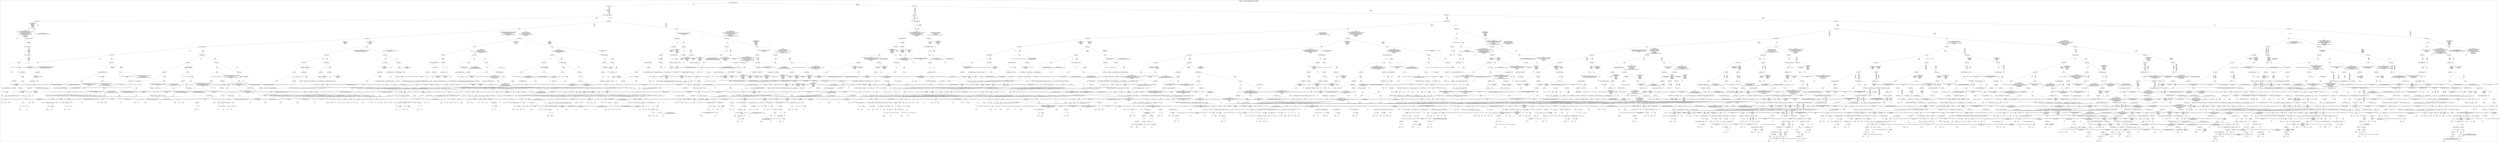 /*
Generated by:
    http://https://github.com/h2oai/h2o-3/tree/master/h2o-genmodel/src/main/java/hex/genmodel/tools/PrintMojo.java
*/

/*
On a mac:

$ brew install graphviz
$ dot -Tpng file.gv -o file.png
$ open file.png
*/

digraph G {

subgraph cluster_0 {
/* Nodes */

/* Level 0 */
{
"SG_0_Node_0" [shape=box, fontsize=20, label="Cross-Origin-Opener-Policy"]
}

/* Level 1 */
{
"SG_0_Node_1" [shape=box, fontsize=20, label="Status-Code"]
"SG_0_Node_2" [shape=box, fontsize=20, label="Status-Code"]
}

/* Level 2 */
{
"SG_0_Node_1946" [fontsize=20, label="0.0"]
"SG_0_Node_3" [shape=box, fontsize=20, label="Content-Disposition"]
"SG_0_Node_4" [shape=box, fontsize=20, label="Status-Code"]
"SG_0_Node_5" [shape=box, fontsize=20, label="Status-Code"]
}

/* Level 3 */
{
"SG_0_Node_6" [shape=box, fontsize=20, label="Content-Type"]
"SG_0_Node_7" [shape=box, fontsize=20, label="Status-Code"]
"SG_0_Node_1947" [fontsize=20, label="0.0"]
"SG_0_Node_8" [shape=box, fontsize=20, label="Content-Disposition"]
"SG_0_Node_9" [shape=box, fontsize=20, label="Content-Disposition"]
"SG_0_Node_10" [shape=box, fontsize=20, label="Status-Code"]
}

/* Level 4 */
{
"SG_0_Node_1948" [fontsize=20, label="0.0"]
"SG_0_Node_11" [shape=box, fontsize=20, label="body"]
"SG_0_Node_12" [shape=box, fontsize=20, label="body"]
"SG_0_Node_13" [shape=box, fontsize=20, label="body"]
"SG_0_Node_1949" [fontsize=20, label="0.0"]
"SG_0_Node_14" [shape=box, fontsize=20, label="body"]
"SG_0_Node_15" [shape=box, fontsize=20, label="body"]
"SG_0_Node_16" [shape=box, fontsize=20, label="Content-Type"]
"SG_0_Node_17" [shape=box, fontsize=20, label="Status-Code"]
"SG_0_Node_18" [shape=box, fontsize=20, label="Status-Code"]
}

/* Level 5 */
{
"SG_0_Node_1950" [fontsize=20, label="0.0"]
"SG_0_Node_19" [shape=box, fontsize=20, label="X-Content-Type-Options"]
"SG_0_Node_20" [shape=box, fontsize=20, label="Content-Type"]
"SG_0_Node_21" [shape=box, fontsize=20, label="Content-Type"]
"SG_0_Node_22" [shape=box, fontsize=20, label="X-Frame-Options"]
"SG_0_Node_23" [shape=box, fontsize=20, label="Content-Type"]
"SG_0_Node_24" [shape=box, fontsize=20, label="X-Content-Type-Options"]
"SG_0_Node_25" [shape=box, fontsize=20, label="Content-Type"]
"SG_0_Node_26" [shape=box, fontsize=20, label="Content-Type"]
"SG_0_Node_27" [shape=box, fontsize=20, label="Content-Type"]
"SG_0_Node_28" [shape=box, fontsize=20, label="body"]
"SG_0_Node_29" [shape=box, fontsize=20, label="body"]
"SG_0_Node_30" [shape=box, fontsize=20, label="Content-Disposition"]
"SG_0_Node_31" [shape=box, fontsize=20, label="body"]
"SG_0_Node_32" [shape=box, fontsize=20, label="body"]
"SG_0_Node_33" [shape=box, fontsize=20, label="Content-Type"]
}

/* Level 6 */
{
"SG_0_Node_1951" [fontsize=20, label="0.0"]
"SG_0_Node_34" [shape=box, fontsize=20, label="Status-Code"]
"SG_0_Node_35" [shape=box, fontsize=20, label="X-Content-Type-Options"]
"SG_0_Node_36" [shape=box, fontsize=20, label="body"]
"SG_0_Node_37" [shape=box, fontsize=20, label="body"]
"SG_0_Node_38" [shape=box, fontsize=20, label="body"]
"SG_0_Node_39" [shape=box, fontsize=20, label="Content-Type"]
"SG_0_Node_40" [shape=box, fontsize=20, label="Status-Code"]
"SG_0_Node_41" [shape=box, fontsize=20, label="Status-Code"]
"SG_0_Node_42" [shape=box, fontsize=20, label="body"]
"SG_0_Node_43" [shape=box, fontsize=20, label="Content-Type"]
"SG_0_Node_44" [shape=box, fontsize=20, label="Content-Type"]
"SG_0_Node_45" [shape=box, fontsize=20, label="Cross-Origin-Resource-Policy"]
"SG_0_Node_1952" [fontsize=20, label="1.0"]
"SG_0_Node_46" [shape=box, fontsize=20, label="Status-Code"]
"SG_0_Node_47" [shape=box, fontsize=20, label="Content-Type"]
"SG_0_Node_48" [shape=box, fontsize=20, label="body"]
"SG_0_Node_49" [shape=box, fontsize=20, label="body"]
"SG_0_Node_50" [shape=box, fontsize=20, label="Status-Code"]
"SG_0_Node_51" [shape=box, fontsize=20, label="body"]
"SG_0_Node_52" [shape=box, fontsize=20, label="Status-Code"]
"SG_0_Node_1953" [fontsize=20, label="1.0"]
"SG_0_Node_53" [shape=box, fontsize=20, label="body"]
"SG_0_Node_54" [shape=box, fontsize=20, label="body"]
"SG_0_Node_55" [shape=box, fontsize=20, label="Status-Code"]
"SG_0_Node_56" [shape=box, fontsize=20, label="Status-Code"]
"SG_0_Node_57" [shape=box, fontsize=20, label="Status-Code"]
"SG_0_Node_58" [shape=box, fontsize=20, label="Content-Type"]
"SG_0_Node_59" [shape=box, fontsize=20, label="body"]
"SG_0_Node_60" [shape=box, fontsize=20, label="body"]
}

/* Level 7 */
{
"SG_0_Node_1954" [fontsize=20, label="0.0"]
"SG_0_Node_61" [shape=box, fontsize=20, label="Status-Code"]
"SG_0_Node_62" [shape=box, fontsize=20, label="Status-Code"]
"SG_0_Node_63" [shape=box, fontsize=20, label="X-Frame-Options"]
"SG_0_Node_64" [shape=box, fontsize=20, label="Status-Code"]
"SG_0_Node_65" [shape=box, fontsize=20, label="Status-Code"]
"SG_0_Node_66" [shape=box, fontsize=20, label="Status-Code"]
"SG_0_Node_67" [shape=box, fontsize=20, label="Status-Code"]
"SG_0_Node_68" [shape=box, fontsize=20, label="Status-Code"]
"SG_0_Node_69" [shape=box, fontsize=20, label="X-Content-Type-Options"]
"SG_0_Node_70" [shape=box, fontsize=20, label="Status-Code"]
"SG_0_Node_71" [shape=box, fontsize=20, label="X-Content-Type-Options"]
"SG_0_Node_72" [shape=box, fontsize=20, label="Content-Type"]
"SG_0_Node_73" [shape=box, fontsize=20, label="Content-Type"]
"SG_0_Node_74" [shape=box, fontsize=20, label="body"]
"SG_0_Node_75" [shape=box, fontsize=20, label="body"]
"SG_0_Node_76" [shape=box, fontsize=20, label="Status-Code"]
"SG_0_Node_77" [shape=box, fontsize=20, label="Status-Code"]
"SG_0_Node_78" [shape=box, fontsize=20, label="body"]
"SG_0_Node_1955" [fontsize=20, label="1.0"]
"SG_0_Node_79" [shape=box, fontsize=20, label="body"]
"SG_0_Node_1956" [fontsize=20, label="1.0"]
"SG_0_Node_80" [shape=box, fontsize=20, label="body"]
"SG_0_Node_1957" [fontsize=20, label="1.0"]
"SG_0_Node_81" [shape=box, fontsize=20, label="X-Frame-Options"]
"SG_0_Node_82" [shape=box, fontsize=20, label="body"]
"SG_0_Node_83" [shape=box, fontsize=20, label="Status-Code"]
"SG_0_Node_84" [shape=box, fontsize=20, label="body"]
"SG_0_Node_85" [shape=box, fontsize=20, label="Status-Code"]
"SG_0_Node_86" [shape=box, fontsize=20, label="X-Content-Type-Options"]
"SG_0_Node_87" [shape=box, fontsize=20, label="Cross-Origin-Resource-Policy"]
"SG_0_Node_88" [shape=box, fontsize=20, label="Status-Code"]
"SG_0_Node_1958" [fontsize=20, label="0.813"]
"SG_0_Node_1959" [fontsize=20, label="1.0"]
"SG_0_Node_90" [shape=box, fontsize=20, label="Status-Code"]
"SG_0_Node_1960" [fontsize=20, label="1.0"]
"SG_0_Node_91" [shape=box, fontsize=20, label="Content-Type"]
"SG_0_Node_92" [shape=box, fontsize=20, label="body"]
"SG_0_Node_93" [shape=box, fontsize=20, label="Status-Code"]
"SG_0_Node_94" [shape=box, fontsize=20, label="Status-Code"]
"SG_0_Node_95" [shape=box, fontsize=20, label="X-Frame-Options"]
"SG_0_Node_96" [shape=box, fontsize=20, label="Status-Code"]
"SG_0_Node_97" [shape=box, fontsize=20, label="Location"]
"SG_0_Node_98" [shape=box, fontsize=20, label="Content-Type"]
"SG_0_Node_99" [shape=box, fontsize=20, label="Content-Disposition"]
"SG_0_Node_100" [shape=box, fontsize=20, label="Content-Type"]
"SG_0_Node_101" [shape=box, fontsize=20, label="Content-Type"]
"SG_0_Node_102" [shape=box, fontsize=20, label="Content-Type"]
"SG_0_Node_103" [shape=box, fontsize=20, label="Status-Code"]
"SG_0_Node_104" [shape=box, fontsize=20, label="Status-Code"]
"SG_0_Node_105" [shape=box, fontsize=20, label="Status-Code"]
"SG_0_Node_1961" [fontsize=20, label="1.0"]
"SG_0_Node_106" [shape=box, fontsize=20, label="Status-Code"]
"SG_0_Node_1962" [fontsize=20, label="1.0"]
}

/* Level 8 */
{
"SG_0_Node_107" [shape=box, fontsize=20, label="Location"]
"SG_0_Node_1963" [fontsize=20, label="1.0"]
"SG_0_Node_108" [shape=box, fontsize=20, label="body"]
"SG_0_Node_109" [shape=box, fontsize=20, label="Content-Type"]
"SG_0_Node_110" [shape=box, fontsize=20, label="Content-Type"]
"SG_0_Node_111" [shape=box, fontsize=20, label="Status-Code"]
"SG_0_Node_112" [shape=box, fontsize=20, label="Content-Type"]
"SG_0_Node_113" [shape=box, fontsize=20, label="X-Frame-Options"]
"SG_0_Node_114" [shape=box, fontsize=20, label="Content-Type"]
"SG_0_Node_115" [shape=box, fontsize=20, label="Content-Type"]
"SG_0_Node_116" [shape=box, fontsize=20, label="Cross-Origin-Resource-Policy"]
"SG_0_Node_117" [shape=box, fontsize=20, label="Status-Code"]
"SG_0_Node_118" [shape=box, fontsize=20, label="body"]
"SG_0_Node_119" [shape=box, fontsize=20, label="Location"]
"SG_0_Node_120" [shape=box, fontsize=20, label="Content-Type"]
"SG_0_Node_121" [shape=box, fontsize=20, label="X-Content-Type-Options"]
"SG_0_Node_122" [shape=box, fontsize=20, label="Content-Type"]
"SG_0_Node_123" [shape=box, fontsize=20, label="Status-Code"]
"SG_0_Node_124" [shape=box, fontsize=20, label="X-Content-Type-Options"]
"SG_0_Node_125" [shape=box, fontsize=20, label="Status-Code"]
"SG_0_Node_126" [shape=box, fontsize=20, label="Status-Code"]
"SG_0_Node_127" [shape=box, fontsize=20, label="Status-Code"]
"SG_0_Node_128" [shape=box, fontsize=20, label="body"]
"SG_0_Node_1964" [fontsize=20, label="1.0"]
"SG_0_Node_129" [shape=box, fontsize=20, label="X-Content-Type-Options"]
"SG_0_Node_1965" [fontsize=20, label="1.0"]
"SG_0_Node_130" [shape=box, fontsize=20, label="body"]
"SG_0_Node_1966" [fontsize=20, label="1.0"]
"SG_0_Node_131" [shape=box, fontsize=20, label="Status-Code"]
"SG_0_Node_1967" [fontsize=20, label="1.0"]
"SG_0_Node_132" [shape=box, fontsize=20, label="X-Frame-Options"]
"SG_0_Node_133" [shape=box, fontsize=20, label="Status-Code"]
"SG_0_Node_134" [shape=box, fontsize=20, label="body"]
"SG_0_Node_135" [shape=box, fontsize=20, label="body"]
"SG_0_Node_136" [shape=box, fontsize=20, label="Content-Type"]
"SG_0_Node_137" [shape=box, fontsize=20, label="Content-Type"]
"SG_0_Node_138" [shape=box, fontsize=20, label="X-Frame-Options"]
"SG_0_Node_1968" [fontsize=20, label="1.0"]
"SG_0_Node_139" [shape=box, fontsize=20, label="Status-Code"]
"SG_0_Node_1969" [fontsize=20, label="1.0"]
"SG_0_Node_140" [shape=box, fontsize=20, label="body"]
"SG_0_Node_141" [shape=box, fontsize=20, label="Content-Type"]
"SG_0_Node_142" [shape=box, fontsize=20, label="X-Content-Type-Options"]
"SG_0_Node_143" [shape=box, fontsize=20, label="Content-Type"]
"SG_0_Node_144" [shape=box, fontsize=20, label="body"]
"SG_0_Node_145" [shape=box, fontsize=20, label="Cross-Origin-Resource-Policy"]
"SG_0_Node_146" [shape=box, fontsize=20, label="Content-Type"]
"SG_0_Node_147" [shape=box, fontsize=20, label="Status-Code"]
"SG_0_Node_148" [shape=box, fontsize=20, label="Content-Type"]
"SG_0_Node_149" [shape=box, fontsize=20, label="Content-Type"]
"SG_0_Node_150" [shape=box, fontsize=20, label="Content-Type"]
"SG_0_Node_151" [shape=box, fontsize=20, label="Location"]
"SG_0_Node_152" [shape=box, fontsize=20, label="body"]
"SG_0_Node_153" [shape=box, fontsize=20, label="body"]
"SG_0_Node_154" [shape=box, fontsize=20, label="body"]
"SG_0_Node_155" [shape=box, fontsize=20, label="Content-Type"]
"SG_0_Node_156" [shape=box, fontsize=20, label="X-Frame-Options"]
"SG_0_Node_1970" [fontsize=20, label="1.0"]
"SG_0_Node_157" [shape=box, fontsize=20, label="X-Frame-Options"]
"SG_0_Node_158" [shape=box, fontsize=20, label="body"]
"SG_0_Node_159" [shape=box, fontsize=20, label="Content-Type"]
"SG_0_Node_1971" [fontsize=20, label="1.0"]
"SG_0_Node_160" [shape=box, fontsize=20, label="Content-Type"]
"SG_0_Node_161" [shape=box, fontsize=20, label="Content-Type"]
"SG_0_Node_162" [shape=box, fontsize=20, label="body"]
"SG_0_Node_163" [shape=box, fontsize=20, label="body"]
"SG_0_Node_164" [shape=box, fontsize=20, label="Content-Type"]
"SG_0_Node_165" [shape=box, fontsize=20, label="Status-Code"]
"SG_0_Node_166" [shape=box, fontsize=20, label="Cross-Origin-Resource-Policy"]
"SG_0_Node_167" [shape=box, fontsize=20, label="Content-Type"]
"SG_0_Node_168" [shape=box, fontsize=20, label="Content-Type"]
"SG_0_Node_169" [shape=box, fontsize=20, label="Status-Code"]
"SG_0_Node_170" [shape=box, fontsize=20, label="Status-Code"]
"SG_0_Node_171" [shape=box, fontsize=20, label="Status-Code"]
"SG_0_Node_172" [shape=box, fontsize=20, label="Content-Type"]
"SG_0_Node_173" [shape=box, fontsize=20, label="Content-Type"]
"SG_0_Node_174" [shape=box, fontsize=20, label="Status-Code"]
"SG_0_Node_175" [shape=box, fontsize=20, label="Status-Code"]
"SG_0_Node_176" [shape=box, fontsize=20, label="Location"]
"SG_0_Node_177" [shape=box, fontsize=20, label="body"]
"SG_0_Node_178" [shape=box, fontsize=20, label="body"]
"SG_0_Node_1972" [fontsize=20, label="1.0"]
"SG_0_Node_179" [shape=box, fontsize=20, label="body"]
"SG_0_Node_180" [shape=box, fontsize=20, label="body"]
"SG_0_Node_181" [shape=box, fontsize=20, label="body"]
"SG_0_Node_182" [shape=box, fontsize=20, label="Status-Code"]
"SG_0_Node_183" [shape=box, fontsize=20, label="X-Content-Type-Options"]
"SG_0_Node_1973" [fontsize=20, label="1.0"]
"SG_0_Node_184" [shape=box, fontsize=20, label="Content-Type"]
"SG_0_Node_1974" [fontsize=20, label="1.0"]
}

/* Level 9 */
{
"SG_0_Node_1975" [fontsize=20, label="0.875"]
"SG_0_Node_1976" [fontsize=20, label="1.0"]
"SG_0_Node_186" [shape=box, fontsize=20, label="X-Frame-Options"]
"SG_0_Node_187" [shape=box, fontsize=20, label="Content-Type"]
"SG_0_Node_188" [shape=box, fontsize=20, label="Cross-Origin-Resource-Policy"]
"SG_0_Node_189" [shape=box, fontsize=20, label="body"]
"SG_0_Node_190" [shape=box, fontsize=20, label="Status-Code"]
"SG_0_Node_191" [shape=box, fontsize=20, label="Location"]
"SG_0_Node_192" [shape=box, fontsize=20, label="body"]
"SG_0_Node_193" [shape=box, fontsize=20, label="Content-Type"]
"SG_0_Node_194" [shape=box, fontsize=20, label="Location"]
"SG_0_Node_195" [shape=box, fontsize=20, label="X-Frame-Options"]
"SG_0_Node_196" [shape=box, fontsize=20, label="Content-Type"]
"SG_0_Node_197" [shape=box, fontsize=20, label="Content-Type"]
"SG_0_Node_198" [shape=box, fontsize=20, label="X-Frame-Options"]
"SG_0_Node_199" [shape=box, fontsize=20, label="X-Content-Type-Options"]
"SG_0_Node_200" [shape=box, fontsize=20, label="X-Content-Type-Options"]
"SG_0_Node_201" [shape=box, fontsize=20, label="body"]
"SG_0_Node_202" [shape=box, fontsize=20, label="Status-Code"]
"SG_0_Node_203" [shape=box, fontsize=20, label="Content-Type"]
"SG_0_Node_204" [shape=box, fontsize=20, label="Content-Type"]
"SG_0_Node_1977" [fontsize=20, label="1.0"]
"SG_0_Node_205" [shape=box, fontsize=20, label="Cross-Origin-Resource-Policy"]
"SG_0_Node_206" [shape=box, fontsize=20, label="Content-Type"]
"SG_0_Node_207" [shape=box, fontsize=20, label="body"]
"SG_0_Node_208" [shape=box, fontsize=20, label="X-Content-Type-Options"]
"SG_0_Node_209" [shape=box, fontsize=20, label="body"]
"SG_0_Node_210" [shape=box, fontsize=20, label="body"]
"SG_0_Node_211" [shape=box, fontsize=20, label="Location"]
"SG_0_Node_212" [shape=box, fontsize=20, label="Status-Code"]
"SG_0_Node_213" [shape=box, fontsize=20, label="Status-Code"]
"SG_0_Node_1978" [fontsize=20, label="1.0"]
"SG_0_Node_214" [shape=box, fontsize=20, label="Content-Type"]
"SG_0_Node_1979" [fontsize=20, label="1.0"]
"SG_0_Node_215" [shape=box, fontsize=20, label="Location"]
"SG_0_Node_216" [shape=box, fontsize=20, label="Cross-Origin-Resource-Policy"]
"SG_0_Node_217" [shape=box, fontsize=20, label="Cross-Origin-Resource-Policy"]
"SG_0_Node_1980" [fontsize=20, label="1.0"]
"SG_0_Node_218" [shape=box, fontsize=20, label="Content-Type"]
"SG_0_Node_1981" [fontsize=20, label="1.0"]
"SG_0_Node_219" [shape=box, fontsize=20, label="Content-Type"]
"SG_0_Node_1982" [fontsize=20, label="1.0"]
"SG_0_Node_220" [shape=box, fontsize=20, label="X-Content-Type-Options"]
"SG_0_Node_221" [shape=box, fontsize=20, label="Content-Type"]
"SG_0_Node_222" [shape=box, fontsize=20, label="Location"]
"SG_0_Node_1983" [fontsize=20, label="1.0"]
"SG_0_Node_223" [shape=box, fontsize=20, label="Status-Code"]
"SG_0_Node_224" [shape=box, fontsize=20, label="Status-Code"]
"SG_0_Node_225" [shape=box, fontsize=20, label="X-Frame-Options"]
"SG_0_Node_1984" [fontsize=20, label="1.0"]
"SG_0_Node_226" [shape=box, fontsize=20, label="Content-Type"]
"SG_0_Node_227" [shape=box, fontsize=20, label="Content-Type"]
"SG_0_Node_228" [shape=box, fontsize=20, label="Content-Type"]
"SG_0_Node_229" [shape=box, fontsize=20, label="Content-Type"]
"SG_0_Node_230" [shape=box, fontsize=20, label="X-Frame-Options"]
"SG_0_Node_231" [shape=box, fontsize=20, label="Content-Type"]
"SG_0_Node_232" [shape=box, fontsize=20, label="Content-Type"]
"SG_0_Node_233" [shape=box, fontsize=20, label="Content-Type"]
"SG_0_Node_234" [shape=box, fontsize=20, label="body"]
"SG_0_Node_235" [shape=box, fontsize=20, label="body"]
"SG_0_Node_236" [shape=box, fontsize=20, label="Status-Code"]
"SG_0_Node_1985" [fontsize=20, label="1.0"]
"SG_0_Node_237" [shape=box, fontsize=20, label="body"]
"SG_0_Node_238" [shape=box, fontsize=20, label="body"]
"SG_0_Node_239" [shape=box, fontsize=20, label="X-Frame-Options"]
"SG_0_Node_240" [shape=box, fontsize=20, label="body"]
"SG_0_Node_241" [shape=box, fontsize=20, label="Content-Type"]
"SG_0_Node_242" [shape=box, fontsize=20, label="X-Content-Type-Options"]
"SG_0_Node_243" [shape=box, fontsize=20, label="X-Content-Type-Options"]
"SG_0_Node_244" [shape=box, fontsize=20, label="body"]
"SG_0_Node_245" [shape=box, fontsize=20, label="X-Frame-Options"]
"SG_0_Node_246" [shape=box, fontsize=20, label="Location"]
"SG_0_Node_247" [shape=box, fontsize=20, label="X-Frame-Options"]
"SG_0_Node_248" [shape=box, fontsize=20, label="X-Frame-Options"]
"SG_0_Node_249" [shape=box, fontsize=20, label="X-Content-Type-Options"]
"SG_0_Node_250" [shape=box, fontsize=20, label="body"]
"SG_0_Node_251" [shape=box, fontsize=20, label="body"]
"SG_0_Node_252" [shape=box, fontsize=20, label="body"]
"SG_0_Node_253" [shape=box, fontsize=20, label="Status-Code"]
"SG_0_Node_254" [shape=box, fontsize=20, label="Status-Code"]
"SG_0_Node_255" [shape=box, fontsize=20, label="X-Content-Type-Options"]
"SG_0_Node_256" [shape=box, fontsize=20, label="X-Content-Type-Options"]
"SG_0_Node_257" [shape=box, fontsize=20, label="body"]
"SG_0_Node_258" [shape=box, fontsize=20, label="body"]
"SG_0_Node_259" [shape=box, fontsize=20, label="X-Frame-Options"]
"SG_0_Node_260" [shape=box, fontsize=20, label="X-Frame-Options"]
"SG_0_Node_261" [shape=box, fontsize=20, label="Status-Code"]
"SG_0_Node_1986" [fontsize=20, label="1.0"]
"SG_0_Node_262" [shape=box, fontsize=20, label="Status-Code"]
"SG_0_Node_263" [shape=box, fontsize=20, label="Content-Type"]
"SG_0_Node_264" [shape=box, fontsize=20, label="Status-Code"]
"SG_0_Node_265" [shape=box, fontsize=20, label="Status-Code"]
"SG_0_Node_266" [shape=box, fontsize=20, label="X-Content-Type-Options"]
"SG_0_Node_267" [shape=box, fontsize=20, label="body"]
"SG_0_Node_268" [shape=box, fontsize=20, label="Location"]
"SG_0_Node_269" [shape=box, fontsize=20, label="Content-Type"]
"SG_0_Node_270" [shape=box, fontsize=20, label="Status-Code"]
"SG_0_Node_1987" [fontsize=20, label="1.0"]
"SG_0_Node_271" [shape=box, fontsize=20, label="Cross-Origin-Resource-Policy"]
"SG_0_Node_1988" [fontsize=20, label="1.0"]
"SG_0_Node_272" [shape=box, fontsize=20, label="body"]
"SG_0_Node_273" [shape=box, fontsize=20, label="body"]
"SG_0_Node_274" [shape=box, fontsize=20, label="X-Frame-Options"]
"SG_0_Node_1989" [fontsize=20, label="1.0"]
"SG_0_Node_275" [shape=box, fontsize=20, label="Cross-Origin-Resource-Policy"]
"SG_0_Node_1990" [fontsize=20, label="1.0"]
"SG_0_Node_276" [shape=box, fontsize=20, label="Status-Code"]
"SG_0_Node_277" [shape=box, fontsize=20, label="X-Content-Type-Options"]
"SG_0_Node_278" [shape=box, fontsize=20, label="body"]
"SG_0_Node_1991" [fontsize=20, label="1.0"]
"SG_0_Node_279" [shape=box, fontsize=20, label="Content-Type"]
"SG_0_Node_280" [shape=box, fontsize=20, label="Content-Type"]
"SG_0_Node_281" [shape=box, fontsize=20, label="Content-Type"]
"SG_0_Node_282" [shape=box, fontsize=20, label="Content-Type"]
"SG_0_Node_283" [shape=box, fontsize=20, label="Status-Code"]
"SG_0_Node_284" [shape=box, fontsize=20, label="Status-Code"]
"SG_0_Node_285" [shape=box, fontsize=20, label="Content-Type"]
"SG_0_Node_1992" [fontsize=20, label="1.0"]
"SG_0_Node_286" [shape=box, fontsize=20, label="Content-Type"]
"SG_0_Node_1993" [fontsize=20, label="1.0"]
"SG_0_Node_287" [shape=box, fontsize=20, label="body"]
"SG_0_Node_1994" [fontsize=20, label="1.0"]
"SG_0_Node_288" [shape=box, fontsize=20, label="Status-Code"]
"SG_0_Node_289" [shape=box, fontsize=20, label="Status-Code"]
"SG_0_Node_290" [shape=box, fontsize=20, label="Content-Type"]
"SG_0_Node_291" [shape=box, fontsize=20, label="Content-Type"]
"SG_0_Node_292" [shape=box, fontsize=20, label="X-Content-Type-Options"]
"SG_0_Node_293" [shape=box, fontsize=20, label="body"]
"SG_0_Node_294" [shape=box, fontsize=20, label="X-Content-Type-Options"]
"SG_0_Node_1995" [fontsize=20, label="1.0"]
"SG_0_Node_295" [shape=box, fontsize=20, label="Status-Code"]
"SG_0_Node_296" [shape=box, fontsize=20, label="body"]
"SG_0_Node_297" [shape=box, fontsize=20, label="Status-Code"]
"SG_0_Node_298" [shape=box, fontsize=20, label="X-Content-Type-Options"]
"SG_0_Node_299" [shape=box, fontsize=20, label="X-Frame-Options"]
"SG_0_Node_300" [shape=box, fontsize=20, label="body"]
"SG_0_Node_301" [shape=box, fontsize=20, label="body"]
"SG_0_Node_1996" [fontsize=20, label="1.0"]
"SG_0_Node_302" [shape=box, fontsize=20, label="Status-Code"]
"SG_0_Node_303" [shape=box, fontsize=20, label="Status-Code"]
"SG_0_Node_304" [shape=box, fontsize=20, label="X-Content-Type-Options"]
"SG_0_Node_1997" [fontsize=20, label="1.0"]
"SG_0_Node_305" [shape=box, fontsize=20, label="Content-Type"]
"SG_0_Node_306" [shape=box, fontsize=20, label="Status-Code"]
"SG_0_Node_307" [shape=box, fontsize=20, label="Status-Code"]
"SG_0_Node_308" [shape=box, fontsize=20, label="Content-Type"]
"SG_0_Node_309" [shape=box, fontsize=20, label="Status-Code"]
"SG_0_Node_310" [shape=box, fontsize=20, label="Status-Code"]
"SG_0_Node_311" [shape=box, fontsize=20, label="Content-Type"]
"SG_0_Node_312" [shape=box, fontsize=20, label="Content-Type"]
"SG_0_Node_313" [shape=box, fontsize=20, label="body"]
"SG_0_Node_1998" [fontsize=20, label="1.0"]
"SG_0_Node_314" [shape=box, fontsize=20, label="X-Frame-Options"]
"SG_0_Node_1999" [fontsize=20, label="1.0"]
"SG_0_Node_315" [shape=box, fontsize=20, label="Status-Code"]
"SG_0_Node_2000" [fontsize=20, label="1.0"]
}

/* Level 10 */
{
"SG_0_Node_316" [shape=box, fontsize=20, label="Content-Type"]
"SG_0_Node_317" [shape=box, fontsize=20, label="Location"]
"SG_0_Node_318" [shape=box, fontsize=20, label="X-Frame-Options"]
"SG_0_Node_319" [shape=box, fontsize=20, label="body"]
"SG_0_Node_320" [shape=box, fontsize=20, label="body"]
"SG_0_Node_321" [shape=box, fontsize=20, label="body"]
"SG_0_Node_322" [shape=box, fontsize=20, label="Status-Code"]
"SG_0_Node_2001" [fontsize=20, label="1.0"]
"SG_0_Node_323" [shape=box, fontsize=20, label="Content-Type"]
"SG_0_Node_324" [shape=box, fontsize=20, label="body"]
"SG_0_Node_325" [shape=box, fontsize=20, label="Status-Code"]
"SG_0_Node_326" [shape=box, fontsize=20, label="body"]
"SG_0_Node_327" [shape=box, fontsize=20, label="Location"]
"SG_0_Node_328" [shape=box, fontsize=20, label="Content-Type"]
"SG_0_Node_329" [shape=box, fontsize=20, label="body"]
"SG_0_Node_2002" [fontsize=20, label="1.0"]
"SG_0_Node_330" [shape=box, fontsize=20, label="body"]
"SG_0_Node_331" [shape=box, fontsize=20, label="Status-Code"]
"SG_0_Node_332" [shape=box, fontsize=20, label="Status-Code"]
"SG_0_Node_333" [shape=box, fontsize=20, label="Status-Code"]
"SG_0_Node_334" [shape=box, fontsize=20, label="X-Content-Type-Options"]
"SG_0_Node_335" [shape=box, fontsize=20, label="X-Content-Type-Options"]
"SG_0_Node_336" [shape=box, fontsize=20, label="X-Content-Type-Options"]
"SG_0_Node_337" [shape=box, fontsize=20, label="body"]
"SG_0_Node_338" [shape=box, fontsize=20, label="body"]
"SG_0_Node_339" [shape=box, fontsize=20, label="Cross-Origin-Resource-Policy"]
"SG_0_Node_340" [shape=box, fontsize=20, label="Cross-Origin-Resource-Policy"]
"SG_0_Node_2003" [fontsize=20, label="1.0"]
"SG_0_Node_341" [shape=box, fontsize=20, label="body"]
"SG_0_Node_342" [shape=box, fontsize=20, label="X-Frame-Options"]
"SG_0_Node_343" [shape=box, fontsize=20, label="Status-Code"]
"SG_0_Node_2004" [fontsize=20, label="1.0"]
"SG_0_Node_344" [shape=box, fontsize=20, label="Content-Type"]
"SG_0_Node_345" [shape=box, fontsize=20, label="X-Content-Type-Options"]
"SG_0_Node_2005" [fontsize=20, label="0.875"]
"SG_0_Node_347" [shape=box, fontsize=20, label="Status-Code"]
"SG_0_Node_348" [shape=box, fontsize=20, label="X-Content-Type-Options"]
"SG_0_Node_2006" [fontsize=20, label="1.0"]
"SG_0_Node_349" [shape=box, fontsize=20, label="X-Content-Type-Options"]
"SG_0_Node_350" [shape=box, fontsize=20, label="X-Content-Type-Options"]
"SG_0_Node_351" [shape=box, fontsize=20, label="Status-Code"]
"SG_0_Node_352" [shape=box, fontsize=20, label="Status-Code"]
"SG_0_Node_353" [shape=box, fontsize=20, label="Content-Type"]
"SG_0_Node_354" [shape=box, fontsize=20, label="Content-Type"]
"SG_0_Node_355" [shape=box, fontsize=20, label="X-Frame-Options"]
"SG_0_Node_356" [shape=box, fontsize=20, label="body"]
"SG_0_Node_357" [shape=box, fontsize=20, label="Location"]
"SG_0_Node_358" [shape=box, fontsize=20, label="X-Content-Type-Options"]
"SG_0_Node_359" [shape=box, fontsize=20, label="body"]
"SG_0_Node_2007" [fontsize=20, label="1.0"]
"SG_0_Node_360" [shape=box, fontsize=20, label="Status-Code"]
"SG_0_Node_361" [shape=box, fontsize=20, label="body"]
"SG_0_Node_362" [shape=box, fontsize=20, label="body"]
"SG_0_Node_2008" [fontsize=20, label="1.0"]
"SG_0_Node_363" [shape=box, fontsize=20, label="X-Frame-Options"]
"SG_0_Node_364" [shape=box, fontsize=20, label="Status-Code"]
"SG_0_Node_365" [shape=box, fontsize=20, label="Location"]
"SG_0_Node_2009" [fontsize=20, label="1.0"]
"SG_0_Node_366" [shape=box, fontsize=20, label="Status-Code"]
"SG_0_Node_367" [shape=box, fontsize=20, label="body"]
"SG_0_Node_368" [shape=box, fontsize=20, label="Location"]
"SG_0_Node_2010" [fontsize=20, label="1.0"]
"SG_0_Node_369" [shape=box, fontsize=20, label="body"]
"SG_0_Node_370" [shape=box, fontsize=20, label="Status-Code"]
"SG_0_Node_371" [shape=box, fontsize=20, label="Cross-Origin-Resource-Policy"]
"SG_0_Node_2011" [fontsize=20, label="1.0"]
"SG_0_Node_2012" [fontsize=20, label="0.917"]
"SG_0_Node_2013" [fontsize=20, label="1.0"]
"SG_0_Node_2014" [fontsize=20, label="0.833"]
"SG_0_Node_2015" [fontsize=20, label="1.0"]
"SG_0_Node_2016" [fontsize=20, label="0.938"]
"SG_0_Node_2017" [fontsize=20, label="1.0"]
"SG_0_Node_375" [shape=box, fontsize=20, label="Status-Code"]
"SG_0_Node_2018" [fontsize=20, label="1.0"]
"SG_0_Node_2019" [fontsize=20, label="0.875"]
"SG_0_Node_2020" [fontsize=20, label="1.0"]
"SG_0_Node_377" [shape=box, fontsize=20, label="body"]
"SG_0_Node_378" [shape=box, fontsize=20, label="body"]
"SG_0_Node_379" [shape=box, fontsize=20, label="Cross-Origin-Resource-Policy"]
"SG_0_Node_2021" [fontsize=20, label="1.0"]
"SG_0_Node_380" [shape=box, fontsize=20, label="X-Content-Type-Options"]
"SG_0_Node_2022" [fontsize=20, label="1.0"]
"SG_0_Node_381" [shape=box, fontsize=20, label="X-Content-Type-Options"]
"SG_0_Node_2023" [fontsize=20, label="1.0"]
"SG_0_Node_382" [shape=box, fontsize=20, label="Content-Type"]
"SG_0_Node_2024" [fontsize=20, label="1.0"]
"SG_0_Node_383" [shape=box, fontsize=20, label="X-Content-Type-Options"]
"SG_0_Node_2025" [fontsize=20, label="1.0"]
"SG_0_Node_384" [shape=box, fontsize=20, label="Content-Type"]
"SG_0_Node_385" [shape=box, fontsize=20, label="Content-Type"]
"SG_0_Node_386" [shape=box, fontsize=20, label="body"]
"SG_0_Node_2026" [fontsize=20, label="1.0"]
"SG_0_Node_387" [shape=box, fontsize=20, label="Status-Code"]
"SG_0_Node_2027" [fontsize=20, label="1.0"]
"SG_0_Node_388" [shape=box, fontsize=20, label="Location"]
"SG_0_Node_2028" [fontsize=20, label="1.0"]
"SG_0_Node_389" [shape=box, fontsize=20, label="X-Frame-Options"]
"SG_0_Node_390" [shape=box, fontsize=20, label="Content-Type"]
"SG_0_Node_391" [shape=box, fontsize=20, label="X-Frame-Options"]
"SG_0_Node_2029" [fontsize=20, label="1.0"]
"SG_0_Node_392" [shape=box, fontsize=20, label="Location"]
"SG_0_Node_2030" [fontsize=20, label="1.0"]
"SG_0_Node_393" [shape=box, fontsize=20, label="Content-Type"]
"SG_0_Node_2031" [fontsize=20, label="1.0"]
"SG_0_Node_394" [shape=box, fontsize=20, label="Status-Code"]
"SG_0_Node_2032" [fontsize=20, label="1.0"]
"SG_0_Node_395" [shape=box, fontsize=20, label="body"]
"SG_0_Node_2033" [fontsize=20, label="1.0"]
"SG_0_Node_396" [shape=box, fontsize=20, label="X-Content-Type-Options"]
"SG_0_Node_2034" [fontsize=20, label="1.0"]
"SG_0_Node_397" [shape=box, fontsize=20, label="Location"]
"SG_0_Node_398" [shape=box, fontsize=20, label="body"]
"SG_0_Node_2035" [fontsize=20, label="0.875"]
"SG_0_Node_2036" [fontsize=20, label="1.0"]
"SG_0_Node_2037" [fontsize=20, label="0.75"]
"SG_0_Node_2038" [fontsize=20, label="1.0"]
"SG_0_Node_401" [shape=box, fontsize=20, label="Content-Type"]
"SG_0_Node_2039" [fontsize=20, label="1.0"]
"SG_0_Node_402" [shape=box, fontsize=20, label="Status-Code"]
"SG_0_Node_403" [shape=box, fontsize=20, label="Content-Type"]
"SG_0_Node_404" [shape=box, fontsize=20, label="Content-Type"]
"SG_0_Node_2040" [fontsize=20, label="1.0"]
"SG_0_Node_405" [shape=box, fontsize=20, label="Content-Type"]
"SG_0_Node_406" [shape=box, fontsize=20, label="Content-Type"]
"SG_0_Node_407" [shape=box, fontsize=20, label="body"]
"SG_0_Node_2041" [fontsize=20, label="1.0"]
"SG_0_Node_408" [shape=box, fontsize=20, label="Content-Type"]
"SG_0_Node_409" [shape=box, fontsize=20, label="X-Frame-Options"]
"SG_0_Node_410" [shape=box, fontsize=20, label="X-Content-Type-Options"]
"SG_0_Node_2042" [fontsize=20, label="1.0"]
"SG_0_Node_411" [shape=box, fontsize=20, label="Content-Type"]
"SG_0_Node_412" [shape=box, fontsize=20, label="X-Frame-Options"]
"SG_0_Node_413" [shape=box, fontsize=20, label="Location"]
"SG_0_Node_2043" [fontsize=20, label="1.0"]
"SG_0_Node_414" [shape=box, fontsize=20, label="X-Frame-Options"]
"SG_0_Node_2044" [fontsize=20, label="1.0"]
"SG_0_Node_2045" [fontsize=20, label="0.969"]
"SG_0_Node_2046" [fontsize=20, label="1.0"]
"SG_0_Node_416" [shape=box, fontsize=20, label="Location"]
"SG_0_Node_2047" [fontsize=20, label="1.0"]
"SG_0_Node_417" [shape=box, fontsize=20, label="X-Frame-Options"]
"SG_0_Node_2048" [fontsize=20, label="1.0"]
"SG_0_Node_418" [shape=box, fontsize=20, label="X-Frame-Options"]
"SG_0_Node_2049" [fontsize=20, label="1.0"]
"SG_0_Node_419" [shape=box, fontsize=20, label="Content-Type"]
"SG_0_Node_420" [shape=box, fontsize=20, label="body"]
"SG_0_Node_421" [shape=box, fontsize=20, label="Status-Code"]
"SG_0_Node_422" [shape=box, fontsize=20, label="body"]
"SG_0_Node_423" [shape=box, fontsize=20, label="Status-Code"]
"SG_0_Node_424" [shape=box, fontsize=20, label="Location"]
"SG_0_Node_425" [shape=box, fontsize=20, label="Content-Type"]
"SG_0_Node_426" [shape=box, fontsize=20, label="Status-Code"]
"SG_0_Node_427" [shape=box, fontsize=20, label="Content-Type"]
"SG_0_Node_428" [shape=box, fontsize=20, label="Content-Type"]
"SG_0_Node_429" [shape=box, fontsize=20, label="Status-Code"]
"SG_0_Node_2050" [fontsize=20, label="1.0"]
"SG_0_Node_430" [shape=box, fontsize=20, label="Content-Type"]
"SG_0_Node_431" [shape=box, fontsize=20, label="body"]
"SG_0_Node_432" [shape=box, fontsize=20, label="X-Frame-Options"]
"SG_0_Node_2051" [fontsize=20, label="1.0"]
"SG_0_Node_433" [shape=box, fontsize=20, label="Location"]
"SG_0_Node_434" [shape=box, fontsize=20, label="body"]
"SG_0_Node_435" [shape=box, fontsize=20, label="Status-Code"]
"SG_0_Node_436" [shape=box, fontsize=20, label="Status-Code"]
"SG_0_Node_437" [shape=box, fontsize=20, label="Content-Type"]
"SG_0_Node_2052" [fontsize=20, label="1.0"]
"SG_0_Node_438" [shape=box, fontsize=20, label="Status-Code"]
"SG_0_Node_2053" [fontsize=20, label="1.0"]
"SG_0_Node_439" [shape=box, fontsize=20, label="body"]
"SG_0_Node_2054" [fontsize=20, label="1.0"]
"SG_0_Node_440" [shape=box, fontsize=20, label="Status-Code"]
"SG_0_Node_2055" [fontsize=20, label="1.0"]
"SG_0_Node_441" [shape=box, fontsize=20, label="Cross-Origin-Resource-Policy"]
"SG_0_Node_2056" [fontsize=20, label="1.0"]
"SG_0_Node_442" [shape=box, fontsize=20, label="Content-Type"]
"SG_0_Node_2057" [fontsize=20, label="1.0"]
"SG_0_Node_443" [shape=box, fontsize=20, label="Content-Type"]
"SG_0_Node_2058" [fontsize=20, label="1.0"]
"SG_0_Node_2059" [fontsize=20, label="0.969"]
"SG_0_Node_2060" [fontsize=20, label="1.0"]
"SG_0_Node_445" [shape=box, fontsize=20, label="Content-Type"]
"SG_0_Node_446" [shape=box, fontsize=20, label="Content-Type"]
"SG_0_Node_447" [shape=box, fontsize=20, label="body"]
"SG_0_Node_2061" [fontsize=20, label="1.0"]
"SG_0_Node_448" [shape=box, fontsize=20, label="X-Content-Type-Options"]
"SG_0_Node_2062" [fontsize=20, label="1.0"]
"SG_0_Node_449" [shape=box, fontsize=20, label="Cross-Origin-Resource-Policy"]
"SG_0_Node_450" [shape=box, fontsize=20, label="Status-Code"]
"SG_0_Node_451" [shape=box, fontsize=20, label="Location"]
"SG_0_Node_452" [shape=box, fontsize=20, label="body"]
"SG_0_Node_453" [shape=box, fontsize=20, label="Status-Code"]
"SG_0_Node_454" [shape=box, fontsize=20, label="Status-Code"]
"SG_0_Node_455" [shape=box, fontsize=20, label="Status-Code"]
"SG_0_Node_2063" [fontsize=20, label="1.0"]
"SG_0_Node_456" [shape=box, fontsize=20, label="body"]
"SG_0_Node_457" [shape=box, fontsize=20, label="Location"]
"SG_0_Node_458" [shape=box, fontsize=20, label="body"]
"SG_0_Node_2064" [fontsize=20, label="1.0"]
"SG_0_Node_459" [shape=box, fontsize=20, label="body"]
"SG_0_Node_2065" [fontsize=20, label="1.0"]
"SG_0_Node_460" [shape=box, fontsize=20, label="Location"]
"SG_0_Node_2066" [fontsize=20, label="1.0"]
"SG_0_Node_461" [shape=box, fontsize=20, label="Status-Code"]
"SG_0_Node_2067" [fontsize=20, label="1.0"]
"SG_0_Node_462" [shape=box, fontsize=20, label="X-Content-Type-Options"]
"SG_0_Node_463" [shape=box, fontsize=20, label="Content-Disposition"]
"SG_0_Node_464" [shape=box, fontsize=20, label="Content-Type"]
"SG_0_Node_2068" [fontsize=20, label="1.0"]
"SG_0_Node_465" [shape=box, fontsize=20, label="body"]
"SG_0_Node_466" [shape=box, fontsize=20, label="body"]
"SG_0_Node_467" [shape=box, fontsize=20, label="Status-Code"]
"SG_0_Node_2069" [fontsize=20, label="1.0"]
"SG_0_Node_468" [shape=box, fontsize=20, label="body"]
"SG_0_Node_469" [shape=box, fontsize=20, label="Status-Code"]
"SG_0_Node_470" [shape=box, fontsize=20, label="X-Content-Type-Options"]
"SG_0_Node_2070" [fontsize=20, label="1.0"]
"SG_0_Node_471" [shape=box, fontsize=20, label="X-Frame-Options"]
"SG_0_Node_2071" [fontsize=20, label="1.0"]
"SG_0_Node_472" [shape=box, fontsize=20, label="body"]
"SG_0_Node_473" [shape=box, fontsize=20, label="body"]
"SG_0_Node_474" [shape=box, fontsize=20, label="X-Content-Type-Options"]
"SG_0_Node_475" [shape=box, fontsize=20, label="Status-Code"]
"SG_0_Node_476" [shape=box, fontsize=20, label="body"]
"SG_0_Node_2072" [fontsize=20, label="1.0"]
"SG_0_Node_477" [shape=box, fontsize=20, label="body"]
"SG_0_Node_2073" [fontsize=20, label="1.0"]
"SG_0_Node_478" [shape=box, fontsize=20, label="Status-Code"]
"SG_0_Node_479" [shape=box, fontsize=20, label="Status-Code"]
"SG_0_Node_480" [shape=box, fontsize=20, label="Content-Type"]
"SG_0_Node_2074" [fontsize=20, label="1.0"]
"SG_0_Node_481" [shape=box, fontsize=20, label="Status-Code"]
"SG_0_Node_2075" [fontsize=20, label="1.0"]
"SG_0_Node_482" [shape=box, fontsize=20, label="body"]
"SG_0_Node_483" [shape=box, fontsize=20, label="body"]
"SG_0_Node_484" [shape=box, fontsize=20, label="body"]
"SG_0_Node_2076" [fontsize=20, label="1.0"]
"SG_0_Node_485" [shape=box, fontsize=20, label="Status-Code"]
"SG_0_Node_486" [shape=box, fontsize=20, label="Status-Code"]
"SG_0_Node_487" [shape=box, fontsize=20, label="Status-Code"]
"SG_0_Node_2077" [fontsize=20, label="1.0"]
"SG_0_Node_488" [shape=box, fontsize=20, label="Content-Type"]
"SG_0_Node_2078" [fontsize=20, label="1.0"]
"SG_0_Node_489" [shape=box, fontsize=20, label="Cross-Origin-Resource-Policy"]
"SG_0_Node_490" [shape=box, fontsize=20, label="Content-Type"]
"SG_0_Node_491" [shape=box, fontsize=20, label="body"]
"SG_0_Node_492" [shape=box, fontsize=20, label="body"]
"SG_0_Node_493" [shape=box, fontsize=20, label="X-Content-Type-Options"]
"SG_0_Node_2079" [fontsize=20, label="1.0"]
"SG_0_Node_494" [shape=box, fontsize=20, label="X-Content-Type-Options"]
"SG_0_Node_2080" [fontsize=20, label="1.0"]
"SG_0_Node_495" [shape=box, fontsize=20, label="Status-Code"]
"SG_0_Node_496" [shape=box, fontsize=20, label="body"]
"SG_0_Node_497" [shape=box, fontsize=20, label="body"]
"SG_0_Node_2081" [fontsize=20, label="1.0"]
"SG_0_Node_498" [shape=box, fontsize=20, label="Content-Type"]
"SG_0_Node_2082" [fontsize=20, label="1.0"]
"SG_0_Node_499" [shape=box, fontsize=20, label="Content-Disposition"]
"SG_0_Node_500" [shape=box, fontsize=20, label="body"]
"SG_0_Node_501" [shape=box, fontsize=20, label="body"]
"SG_0_Node_502" [shape=box, fontsize=20, label="body"]
}

/* Level 11 */
{
"SG_0_Node_503" [shape=box, fontsize=20, label="Cross-Origin-Resource-Policy"]
"SG_0_Node_504" [shape=box, fontsize=20, label="Status-Code"]
"SG_0_Node_505" [shape=box, fontsize=20, label="Content-Type"]
"SG_0_Node_506" [shape=box, fontsize=20, label="Content-Type"]
"SG_0_Node_507" [shape=box, fontsize=20, label="Status-Code"]
"SG_0_Node_508" [shape=box, fontsize=20, label="Status-Code"]
"SG_0_Node_2083" [fontsize=20, label="0.938"]
"SG_0_Node_2084" [fontsize=20, label="1.0"]
"SG_0_Node_510" [shape=box, fontsize=20, label="Status-Code"]
"SG_0_Node_511" [shape=box, fontsize=20, label="Status-Code"]
"SG_0_Node_512" [shape=box, fontsize=20, label="Status-Code"]
"SG_0_Node_2085" [fontsize=20, label="1.0"]
"SG_0_Node_513" [shape=box, fontsize=20, label="X-Frame-Options"]
"SG_0_Node_514" [shape=box, fontsize=20, label="body"]
"SG_0_Node_515" [shape=box, fontsize=20, label="body"]
"SG_0_Node_516" [shape=box, fontsize=20, label="body"]
"SG_0_Node_517" [shape=box, fontsize=20, label="Status-Code"]
"SG_0_Node_518" [shape=box, fontsize=20, label="Status-Code"]
"SG_0_Node_519" [shape=box, fontsize=20, label="body"]
"SG_0_Node_520" [shape=box, fontsize=20, label="body"]
"SG_0_Node_2086" [fontsize=20, label="0.938"]
"SG_0_Node_2087" [fontsize=20, label="1.0"]
"SG_0_Node_2088" [fontsize=20, label="0.75"]
"SG_0_Node_2089" [fontsize=20, label="1.0"]
"SG_0_Node_523" [shape=box, fontsize=20, label="Status-Code"]
"SG_0_Node_524" [shape=box, fontsize=20, label="body"]
"SG_0_Node_525" [shape=box, fontsize=20, label="Status-Code"]
"SG_0_Node_2090" [fontsize=20, label="1.0"]
"SG_0_Node_526" [shape=box, fontsize=20, label="Status-Code"]
"SG_0_Node_527" [shape=box, fontsize=20, label="Status-Code"]
"SG_0_Node_528" [shape=box, fontsize=20, label="X-Content-Type-Options"]
"SG_0_Node_529" [shape=box, fontsize=20, label="body"]
"SG_0_Node_530" [shape=box, fontsize=20, label="X-Content-Type-Options"]
"SG_0_Node_531" [shape=box, fontsize=20, label="X-Content-Type-Options"]
"SG_0_Node_532" [shape=box, fontsize=20, label="X-Content-Type-Options"]
"SG_0_Node_2091" [fontsize=20, label="1.0"]
"SG_0_Node_533" [shape=box, fontsize=20, label="Status-Code"]
"SG_0_Node_534" [shape=box, fontsize=20, label="body"]
"SG_0_Node_535" [shape=box, fontsize=20, label="Location"]
"SG_0_Node_536" [shape=box, fontsize=20, label="body"]
"SG_0_Node_537" [shape=box, fontsize=20, label="Status-Code"]
"SG_0_Node_2092" [fontsize=20, label="1.0"]
"SG_0_Node_538" [shape=box, fontsize=20, label="X-Content-Type-Options"]
"SG_0_Node_2093" [fontsize=20, label="1.0"]
"SG_0_Node_539" [shape=box, fontsize=20, label="Content-Type"]
"SG_0_Node_540" [shape=box, fontsize=20, label="Content-Type"]
"SG_0_Node_541" [shape=box, fontsize=20, label="X-Content-Type-Options"]
"SG_0_Node_542" [shape=box, fontsize=20, label="body"]
"SG_0_Node_2094" [fontsize=20, label="0.917"]
"SG_0_Node_2095" [fontsize=20, label="1.0"]
"SG_0_Node_544" [shape=box, fontsize=20, label="Content-Type"]
"SG_0_Node_2096" [fontsize=20, label="1.0"]
"SG_0_Node_545" [shape=box, fontsize=20, label="Content-Type"]
"SG_0_Node_2097" [fontsize=20, label="1.0"]
"SG_0_Node_546" [shape=box, fontsize=20, label="X-Content-Type-Options"]
"SG_0_Node_2098" [fontsize=20, label="1.0"]
"SG_0_Node_2099" [fontsize=20, label="0.625"]
"SG_0_Node_2100" [fontsize=20, label="0.875"]
"SG_0_Node_2101" [fontsize=20, label="0.875"]
"SG_0_Node_2102" [fontsize=20, label="1.0"]
"SG_0_Node_2103" [fontsize=20, label="0.917"]
"SG_0_Node_2104" [fontsize=20, label="1.0"]
"SG_0_Node_551" [shape=box, fontsize=20, label="X-Frame-Options"]
"SG_0_Node_552" [shape=box, fontsize=20, label="X-Frame-Options"]
"SG_0_Node_553" [shape=box, fontsize=20, label="body"]
"SG_0_Node_554" [shape=box, fontsize=20, label="X-Frame-Options"]
"SG_0_Node_555" [shape=box, fontsize=20, label="Content-Type"]
"SG_0_Node_2105" [fontsize=20, label="1.0"]
"SG_0_Node_556" [shape=box, fontsize=20, label="X-Frame-Options"]
"SG_0_Node_2106" [fontsize=20, label="1.0"]
"SG_0_Node_557" [shape=box, fontsize=20, label="X-Frame-Options"]
"SG_0_Node_558" [shape=box, fontsize=20, label="X-Content-Type-Options"]
"SG_0_Node_2107" [fontsize=20, label="0.875"]
"SG_0_Node_560" [shape=box, fontsize=20, label="Status-Code"]
"SG_0_Node_561" [shape=box, fontsize=20, label="X-Frame-Options"]
"SG_0_Node_2108" [fontsize=20, label="1.0"]
"SG_0_Node_562" [shape=box, fontsize=20, label="body"]
"SG_0_Node_2109" [fontsize=20, label="1.0"]
"SG_0_Node_563" [shape=box, fontsize=20, label="Status-Code"]
"SG_0_Node_2110" [fontsize=20, label="1.0"]
"SG_0_Node_2111" [fontsize=20, label="0.75"]
"SG_0_Node_2112" [fontsize=20, label="0.938"]
"SG_0_Node_566" [shape=box, fontsize=20, label="Cross-Origin-Resource-Policy"]
"SG_0_Node_2113" [fontsize=20, label="1.0"]
"SG_0_Node_567" [shape=box, fontsize=20, label="X-Frame-Options"]
"SG_0_Node_568" [shape=box, fontsize=20, label="X-Content-Type-Options"]
"SG_0_Node_569" [shape=box, fontsize=20, label="Content-Type"]
"SG_0_Node_2114" [fontsize=20, label="1.0"]
"SG_0_Node_570" [shape=box, fontsize=20, label="Content-Type"]
"SG_0_Node_571" [shape=box, fontsize=20, label="X-Frame-Options"]
"SG_0_Node_572" [shape=box, fontsize=20, label="Content-Type"]
"SG_0_Node_2115" [fontsize=20, label="1.0"]
"SG_0_Node_573" [shape=box, fontsize=20, label="Status-Code"]
"SG_0_Node_574" [shape=box, fontsize=20, label="Status-Code"]
"SG_0_Node_575" [shape=box, fontsize=20, label="body"]
"SG_0_Node_2116" [fontsize=20, label="1.0"]
"SG_0_Node_2117" [fontsize=20, label="0.875"]
"SG_0_Node_2118" [fontsize=20, label="1.0"]
"SG_0_Node_2119" [fontsize=20, label="0.833"]
"SG_0_Node_2120" [fontsize=20, label="0.944"]
"SG_0_Node_2121" [fontsize=20, label="0.917"]
"SG_0_Node_2122" [fontsize=20, label="1.0"]
"SG_0_Node_2123" [fontsize=20, label="0.889"]
"SG_0_Node_2124" [fontsize=20, label="1.0"]
"SG_0_Node_581" [shape=box, fontsize=20, label="Location"]
"SG_0_Node_582" [shape=box, fontsize=20, label="Status-Code"]
"SG_0_Node_583" [shape=box, fontsize=20, label="body"]
"SG_0_Node_2125" [fontsize=20, label="1.0"]
"SG_0_Node_584" [shape=box, fontsize=20, label="body"]
"SG_0_Node_585" [shape=box, fontsize=20, label="Status-Code"]
"SG_0_Node_586" [shape=box, fontsize=20, label="body"]
"SG_0_Node_2126" [fontsize=20, label="1.0"]
"SG_0_Node_2127" [fontsize=20, label="0.938"]
"SG_0_Node_2128" [fontsize=20, label="1.0"]
"SG_0_Node_2129" [fontsize=20, label="0.938"]
"SG_0_Node_2130" [fontsize=20, label="1.0"]
"SG_0_Node_2131" [fontsize=20, label="0.875"]
"SG_0_Node_2132" [fontsize=20, label="1.0"]
"SG_0_Node_590" [shape=box, fontsize=20, label="body"]
"SG_0_Node_591" [shape=box, fontsize=20, label="Content-Type"]
"SG_0_Node_2133" [fontsize=20, label="0.917"]
"SG_0_Node_2134" [fontsize=20, label="1.0"]
"SG_0_Node_593" [shape=box, fontsize=20, label="body"]
"SG_0_Node_594" [shape=box, fontsize=20, label="Status-Code"]
"SG_0_Node_595" [shape=box, fontsize=20, label="Cross-Origin-Resource-Policy"]
"SG_0_Node_2135" [fontsize=20, label="1.0"]
"SG_0_Node_596" [shape=box, fontsize=20, label="Status-Code"]
"SG_0_Node_2136" [fontsize=20, label="1.0"]
"SG_0_Node_597" [shape=box, fontsize=20, label="body"]
"SG_0_Node_2137" [fontsize=20, label="1.0"]
"SG_0_Node_598" [shape=box, fontsize=20, label="Status-Code"]
"SG_0_Node_2138" [fontsize=20, label="1.0"]
"SG_0_Node_599" [shape=box, fontsize=20, label="X-Content-Type-Options"]
"SG_0_Node_2139" [fontsize=20, label="1.0"]
"SG_0_Node_600" [shape=box, fontsize=20, label="body"]
"SG_0_Node_2140" [fontsize=20, label="1.0"]
"SG_0_Node_601" [shape=box, fontsize=20, label="Location"]
"SG_0_Node_602" [shape=box, fontsize=20, label="Status-Code"]
"SG_0_Node_2141" [fontsize=20, label="0.969"]
"SG_0_Node_2142" [fontsize=20, label="1.0"]
"SG_0_Node_604" [shape=box, fontsize=20, label="Location"]
"SG_0_Node_2143" [fontsize=20, label="1.0"]
"SG_0_Node_2144" [fontsize=20, label="0.875"]
"SG_0_Node_2145" [fontsize=20, label="1.0"]
"SG_0_Node_606" [shape=box, fontsize=20, label="Status-Code"]
"SG_0_Node_2146" [fontsize=20, label="1.0"]
"SG_0_Node_2147" [fontsize=20, label="0.938"]
"SG_0_Node_2148" [fontsize=20, label="1.0"]
"SG_0_Node_2149" [fontsize=20, label="0.917"]
"SG_0_Node_2150" [fontsize=20, label="1.0"]
"SG_0_Node_2151" [fontsize=20, label="0.917"]
"SG_0_Node_2152" [fontsize=20, label="1.0"]
"SG_0_Node_610" [shape=box, fontsize=20, label="Content-Type"]
"SG_0_Node_611" [shape=box, fontsize=20, label="X-Content-Type-Options"]
"SG_0_Node_2153" [fontsize=20, label="0.813"]
"SG_0_Node_613" [shape=box, fontsize=20, label="body"]
"SG_0_Node_2154" [fontsize=20, label="0.938"]
"SG_0_Node_2155" [fontsize=20, label="1.0"]
"SG_0_Node_2156" [fontsize=20, label="0.75"]
"SG_0_Node_616" [shape=box, fontsize=20, label="Content-Type"]
"SG_0_Node_617" [shape=box, fontsize=20, label="Cross-Origin-Resource-Policy"]
"SG_0_Node_2157" [fontsize=20, label="1.0"]
"SG_0_Node_618" [shape=box, fontsize=20, label="X-Frame-Options"]
"SG_0_Node_619" [shape=box, fontsize=20, label="X-Frame-Options"]
"SG_0_Node_620" [shape=box, fontsize=20, label="Status-Code"]
"SG_0_Node_621" [shape=box, fontsize=20, label="Status-Code"]
"SG_0_Node_622" [shape=box, fontsize=20, label="body"]
"SG_0_Node_2158" [fontsize=20, label="1.0"]
"SG_0_Node_623" [shape=box, fontsize=20, label="X-Content-Type-Options"]
"SG_0_Node_624" [shape=box, fontsize=20, label="Status-Code"]
"SG_0_Node_2159" [fontsize=20, label="0.625"]
"SG_0_Node_2160" [fontsize=20, label="1.0"]
"SG_0_Node_2161" [fontsize=20, label="0.875"]
"SG_0_Node_2162" [fontsize=20, label="1.0"]
"SG_0_Node_2163" [fontsize=20, label="0.875"]
"SG_0_Node_2164" [fontsize=20, label="1.0"]
"SG_0_Node_628" [shape=box, fontsize=20, label="X-Frame-Options"]
"SG_0_Node_629" [shape=box, fontsize=20, label="X-Frame-Options"]
"SG_0_Node_630" [shape=box, fontsize=20, label="Location"]
"SG_0_Node_2165" [fontsize=20, label="1.0"]
"SG_0_Node_631" [shape=box, fontsize=20, label="Status-Code"]
"SG_0_Node_632" [shape=box, fontsize=20, label="Status-Code"]
"SG_0_Node_633" [shape=box, fontsize=20, label="Status-Code"]
"SG_0_Node_634" [shape=box, fontsize=20, label="body"]
"SG_0_Node_2166" [fontsize=20, label="0.875"]
"SG_0_Node_2167" [fontsize=20, label="1.0"]
"SG_0_Node_636" [shape=box, fontsize=20, label="Content-Type"]
"SG_0_Node_2168" [fontsize=20, label="1.0"]
"SG_0_Node_637" [shape=box, fontsize=20, label="body"]
"SG_0_Node_638" [shape=box, fontsize=20, label="body"]
"SG_0_Node_639" [shape=box, fontsize=20, label="Cross-Origin-Resource-Policy"]
"SG_0_Node_640" [shape=box, fontsize=20, label="X-Content-Type-Options"]
"SG_0_Node_641" [shape=box, fontsize=20, label="Content-Type"]
"SG_0_Node_2169" [fontsize=20, label="1.0"]
"SG_0_Node_642" [shape=box, fontsize=20, label="Cross-Origin-Resource-Policy"]
"SG_0_Node_643" [shape=box, fontsize=20, label="body"]
"SG_0_Node_644" [shape=box, fontsize=20, label="Status-Code"]
"SG_0_Node_645" [shape=box, fontsize=20, label="X-Content-Type-Options"]
"SG_0_Node_646" [shape=box, fontsize=20, label="body"]
"SG_0_Node_647" [shape=box, fontsize=20, label="Content-Type"]
"SG_0_Node_648" [shape=box, fontsize=20, label="body"]
"SG_0_Node_649" [shape=box, fontsize=20, label="body"]
"SG_0_Node_650" [shape=box, fontsize=20, label="body"]
"SG_0_Node_2170" [fontsize=20, label="1.0"]
"SG_0_Node_651" [shape=box, fontsize=20, label="X-Frame-Options"]
"SG_0_Node_652" [shape=box, fontsize=20, label="Content-Type"]
"SG_0_Node_2171" [fontsize=20, label="0.938"]
"SG_0_Node_2172" [fontsize=20, label="1.0"]
"SG_0_Node_2173" [fontsize=20, label="0.938"]
"SG_0_Node_2174" [fontsize=20, label="1.0"]
"SG_0_Node_2175" [fontsize=20, label="0.938"]
"SG_0_Node_2176" [fontsize=20, label="1.0"]
"SG_0_Node_656" [shape=box, fontsize=20, label="body"]
"SG_0_Node_657" [shape=box, fontsize=20, label="Status-Code"]
"SG_0_Node_658" [shape=box, fontsize=20, label="X-Content-Type-Options"]
"SG_0_Node_2177" [fontsize=20, label="1.0"]
"SG_0_Node_2178" [fontsize=20, label="0.833"]
"SG_0_Node_2179" [fontsize=20, label="1.0"]
"SG_0_Node_660" [shape=box, fontsize=20, label="Content-Type"]
"SG_0_Node_661" [shape=box, fontsize=20, label="Status-Code"]
"SG_0_Node_662" [shape=box, fontsize=20, label="Status-Code"]
"SG_0_Node_2180" [fontsize=20, label="1.0"]
"SG_0_Node_663" [shape=box, fontsize=20, label="X-Content-Type-Options"]
"SG_0_Node_2181" [fontsize=20, label="1.0"]
"SG_0_Node_664" [shape=box, fontsize=20, label="Content-Type"]
"SG_0_Node_2182" [fontsize=20, label="1.0"]
"SG_0_Node_2183" [fontsize=20, label="0.875"]
"SG_0_Node_666" [shape=box, fontsize=20, label="Status-Code"]
"SG_0_Node_2184" [fontsize=20, label="0.938"]
"SG_0_Node_2185" [fontsize=20, label="1.0"]
"SG_0_Node_2186" [fontsize=20, label="0.938"]
"SG_0_Node_2187" [fontsize=20, label="1.0"]
"SG_0_Node_2188" [fontsize=20, label="0.833"]
"SG_0_Node_2189" [fontsize=20, label="0.917"]
"SG_0_Node_671" [shape=box, fontsize=20, label="body"]
"SG_0_Node_672" [shape=box, fontsize=20, label="body"]
"SG_0_Node_2190" [fontsize=20, label="0.938"]
"SG_0_Node_2191" [fontsize=20, label="1.0"]
"SG_0_Node_2192" [fontsize=20, label="0.969"]
"SG_0_Node_2193" [fontsize=20, label="1.0"]
"SG_0_Node_675" [shape=box, fontsize=20, label="body"]
"SG_0_Node_676" [shape=box, fontsize=20, label="body"]
"SG_0_Node_677" [shape=box, fontsize=20, label="Status-Code"]
"SG_0_Node_678" [shape=box, fontsize=20, label="Location"]
"SG_0_Node_679" [shape=box, fontsize=20, label="Status-Code"]
"SG_0_Node_680" [shape=box, fontsize=20, label="Status-Code"]
"SG_0_Node_681" [shape=box, fontsize=20, label="Content-Type"]
"SG_0_Node_682" [shape=box, fontsize=20, label="Status-Code"]
"SG_0_Node_683" [shape=box, fontsize=20, label="body"]
"SG_0_Node_2194" [fontsize=20, label="1.0"]
"SG_0_Node_684" [shape=box, fontsize=20, label="Content-Type"]
"SG_0_Node_2195" [fontsize=20, label="1.0"]
"SG_0_Node_685" [shape=box, fontsize=20, label="Status-Code"]
"SG_0_Node_686" [shape=box, fontsize=20, label="body"]
"SG_0_Node_687" [shape=box, fontsize=20, label="Content-Type"]
"SG_0_Node_2196" [fontsize=20, label="1.0"]
"SG_0_Node_688" [shape=box, fontsize=20, label="Cross-Origin-Resource-Policy"]
"SG_0_Node_2197" [fontsize=20, label="1.0"]
"SG_0_Node_689" [shape=box, fontsize=20, label="body"]
"SG_0_Node_2198" [fontsize=20, label="1.0"]
"SG_0_Node_690" [shape=box, fontsize=20, label="body"]
"SG_0_Node_2199" [fontsize=20, label="1.0"]
"SG_0_Node_691" [shape=box, fontsize=20, label="Status-Code"]
"SG_0_Node_692" [shape=box, fontsize=20, label="Status-Code"]
"SG_0_Node_693" [shape=box, fontsize=20, label="body"]
"SG_0_Node_2200" [fontsize=20, label="1.0"]
"SG_0_Node_694" [shape=box, fontsize=20, label="Content-Type"]
"SG_0_Node_695" [shape=box, fontsize=20, label="Content-Type"]
"SG_0_Node_696" [shape=box, fontsize=20, label="X-Content-Type-Options"]
"SG_0_Node_2201" [fontsize=20, label="1.0"]
"SG_0_Node_697" [shape=box, fontsize=20, label="body"]
"SG_0_Node_698" [shape=box, fontsize=20, label="body"]
"SG_0_Node_699" [shape=box, fontsize=20, label="X-Content-Type-Options"]
"SG_0_Node_2202" [fontsize=20, label="1.0"]
"SG_0_Node_700" [shape=box, fontsize=20, label="body"]
"SG_0_Node_701" [shape=box, fontsize=20, label="Status-Code"]
"SG_0_Node_702" [shape=box, fontsize=20, label="body"]
"SG_0_Node_703" [shape=box, fontsize=20, label="Status-Code"]
"SG_0_Node_704" [shape=box, fontsize=20, label="X-Content-Type-Options"]
"SG_0_Node_705" [shape=box, fontsize=20, label="Status-Code"]
"SG_0_Node_706" [shape=box, fontsize=20, label="Cross-Origin-Resource-Policy"]
"SG_0_Node_707" [shape=box, fontsize=20, label="Status-Code"]
"SG_0_Node_708" [shape=box, fontsize=20, label="Status-Code"]
"SG_0_Node_709" [shape=box, fontsize=20, label="Status-Code"]
"SG_0_Node_710" [shape=box, fontsize=20, label="Cross-Origin-Resource-Policy"]
"SG_0_Node_2203" [fontsize=20, label="1.0"]
"SG_0_Node_711" [shape=box, fontsize=20, label="Location"]
"SG_0_Node_2204" [fontsize=20, label="1.0"]
"SG_0_Node_712" [shape=box, fontsize=20, label="body"]
"SG_0_Node_2205" [fontsize=20, label="1.0"]
"SG_0_Node_713" [shape=box, fontsize=20, label="Cross-Origin-Resource-Policy"]
"SG_0_Node_2206" [fontsize=20, label="1.0"]
"SG_0_Node_714" [shape=box, fontsize=20, label="Content-Type"]
"SG_0_Node_2207" [fontsize=20, label="1.0"]
"SG_0_Node_715" [shape=box, fontsize=20, label="Status-Code"]
"SG_0_Node_716" [shape=box, fontsize=20, label="body"]
"SG_0_Node_717" [shape=box, fontsize=20, label="Status-Code"]
"SG_0_Node_2208" [fontsize=20, label="1.0"]
"SG_0_Node_718" [shape=box, fontsize=20, label="Status-Code"]
"SG_0_Node_2209" [fontsize=20, label="1.0"]
"SG_0_Node_719" [shape=box, fontsize=20, label="body"]
"SG_0_Node_2210" [fontsize=20, label="1.0"]
"SG_0_Node_720" [shape=box, fontsize=20, label="Status-Code"]
"SG_0_Node_2211" [fontsize=20, label="1.0"]
"SG_0_Node_721" [shape=box, fontsize=20, label="Content-Type"]
"SG_0_Node_2212" [fontsize=20, label="1.0"]
"SG_0_Node_722" [shape=box, fontsize=20, label="Cross-Origin-Resource-Policy"]
"SG_0_Node_723" [shape=box, fontsize=20, label="body"]
"SG_0_Node_724" [shape=box, fontsize=20, label="Cross-Origin-Resource-Policy"]
"SG_0_Node_2213" [fontsize=20, label="1.0"]
"SG_0_Node_725" [shape=box, fontsize=20, label="Status-Code"]
"SG_0_Node_2214" [fontsize=20, label="1.0"]
"SG_0_Node_726" [shape=box, fontsize=20, label="body"]
"SG_0_Node_727" [shape=box, fontsize=20, label="body"]
"SG_0_Node_728" [shape=box, fontsize=20, label="Status-Code"]
"SG_0_Node_729" [shape=box, fontsize=20, label="Status-Code"]
"SG_0_Node_730" [shape=box, fontsize=20, label="X-Content-Type-Options"]
"SG_0_Node_2215" [fontsize=20, label="1.0"]
"SG_0_Node_731" [shape=box, fontsize=20, label="Content-Type"]
"SG_0_Node_2216" [fontsize=20, label="1.0"]
"SG_0_Node_732" [shape=box, fontsize=20, label="body"]
"SG_0_Node_2217" [fontsize=20, label="1.0"]
"SG_0_Node_733" [shape=box, fontsize=20, label="body"]
"SG_0_Node_2218" [fontsize=20, label="1.0"]
"SG_0_Node_734" [shape=box, fontsize=20, label="Content-Disposition"]
"SG_0_Node_2219" [fontsize=20, label="1.0"]
"SG_0_Node_735" [shape=box, fontsize=20, label="X-Frame-Options"]
"SG_0_Node_2220" [fontsize=20, label="1.0"]
"SG_0_Node_736" [shape=box, fontsize=20, label="Content-Type"]
"SG_0_Node_2221" [fontsize=20, label="1.0"]
"SG_0_Node_737" [shape=box, fontsize=20, label="Status-Code"]
"SG_0_Node_2222" [fontsize=20, label="1.0"]
"SG_0_Node_738" [shape=box, fontsize=20, label="Content-Disposition"]
"SG_0_Node_2223" [fontsize=20, label="1.0"]
"SG_0_Node_739" [shape=box, fontsize=20, label="Status-Code"]
"SG_0_Node_2224" [fontsize=20, label="1.0"]
"SG_0_Node_740" [shape=box, fontsize=20, label="X-Frame-Options"]
"SG_0_Node_741" [shape=box, fontsize=20, label="Status-Code"]
"SG_0_Node_742" [shape=box, fontsize=20, label="body"]
"SG_0_Node_2225" [fontsize=20, label="1.0"]
"SG_0_Node_743" [shape=box, fontsize=20, label="X-Frame-Options"]
"SG_0_Node_744" [shape=box, fontsize=20, label="body"]
"SG_0_Node_745" [shape=box, fontsize=20, label="Status-Code"]
"SG_0_Node_2226" [fontsize=20, label="1.0"]
"SG_0_Node_746" [shape=box, fontsize=20, label="Status-Code"]
"SG_0_Node_2227" [fontsize=20, label="1.0"]
"SG_0_Node_747" [shape=box, fontsize=20, label="Status-Code"]
"SG_0_Node_748" [shape=box, fontsize=20, label="Status-Code"]
"SG_0_Node_749" [shape=box, fontsize=20, label="body"]
"SG_0_Node_2228" [fontsize=20, label="1.0"]
"SG_0_Node_750" [shape=box, fontsize=20, label="Content-Disposition"]
"SG_0_Node_2229" [fontsize=20, label="1.0"]
"SG_0_Node_751" [shape=box, fontsize=20, label="Content-Type"]
"SG_0_Node_2230" [fontsize=20, label="1.0"]
"SG_0_Node_752" [shape=box, fontsize=20, label="Content-Type"]
"SG_0_Node_2231" [fontsize=20, label="1.0"]
}

/* Level 12 */
{
"SG_0_Node_2232" [fontsize=20, label="0.583"]
"SG_0_Node_2233" [fontsize=20, label="0.917"]
"SG_0_Node_755" [shape=box, fontsize=20, label="Cross-Origin-Resource-Policy"]
"SG_0_Node_756" [shape=box, fontsize=20, label="body"]
"SG_0_Node_757" [shape=box, fontsize=20, label="body"]
"SG_0_Node_2234" [fontsize=20, label="1.0"]
"SG_0_Node_2235" [fontsize=20, label="0.917"]
"SG_0_Node_2236" [fontsize=20, label="1.0"]
"SG_0_Node_759" [shape=box, fontsize=20, label="Content-Type"]
"SG_0_Node_760" [shape=box, fontsize=20, label="Content-Type"]
"SG_0_Node_761" [shape=box, fontsize=20, label="Content-Type"]
"SG_0_Node_762" [shape=box, fontsize=20, label="body"]
"SG_0_Node_2237" [fontsize=20, label="0.75"]
"SG_0_Node_2238" [fontsize=20, label="0.813"]
"SG_0_Node_765" [shape=box, fontsize=20, label="X-Frame-Options"]
"SG_0_Node_766" [shape=box, fontsize=20, label="body"]
"SG_0_Node_767" [shape=box, fontsize=20, label="Location"]
"SG_0_Node_768" [shape=box, fontsize=20, label="body"]
"SG_0_Node_2239" [fontsize=20, label="0.813"]
"SG_0_Node_2240" [fontsize=20, label="0.938"]
"SG_0_Node_2241" [fontsize=20, label="0.938"]
"SG_0_Node_2242" [fontsize=20, label="1.0"]
"SG_0_Node_2243" [fontsize=20, label="0.667"]
"SG_0_Node_2244" [fontsize=20, label="0.833"]
"SG_0_Node_2245" [fontsize=20, label="0.917"]
"SG_0_Node_2246" [fontsize=20, label="1.0"]
"SG_0_Node_775" [shape=box, fontsize=20, label="Content-Type"]
"SG_0_Node_776" [shape=box, fontsize=20, label="body"]
"SG_0_Node_2247" [fontsize=20, label="0.917"]
"SG_0_Node_2248" [fontsize=20, label="1.0"]
"SG_0_Node_2249" [fontsize=20, label="0.75"]
"SG_0_Node_2250" [fontsize=20, label="1.0"]
"SG_0_Node_779" [shape=box, fontsize=20, label="Content-Type"]
"SG_0_Node_2251" [fontsize=20, label="1.0"]
"SG_0_Node_780" [shape=box, fontsize=20, label="Location"]
"SG_0_Node_781" [shape=box, fontsize=20, label="body"]
"SG_0_Node_2252" [fontsize=20, label="0.938"]
"SG_0_Node_2253" [fontsize=20, label="1.0"]
"SG_0_Node_783" [shape=box, fontsize=20, label="body"]
"SG_0_Node_784" [shape=box, fontsize=20, label="body"]
"SG_0_Node_785" [shape=box, fontsize=20, label="X-Content-Type-Options"]
"SG_0_Node_786" [shape=box, fontsize=20, label="X-Content-Type-Options"]
"SG_0_Node_2254" [fontsize=20, label="0.875"]
"SG_0_Node_2255" [fontsize=20, label="1.0"]
"SG_0_Node_788" [shape=box, fontsize=20, label="Cross-Origin-Resource-Policy"]
"SG_0_Node_789" [shape=box, fontsize=20, label="X-Frame-Options"]
"SG_0_Node_2256" [fontsize=20, label="0.938"]
"SG_0_Node_2257" [fontsize=20, label="1.0"]
"SG_0_Node_791" [shape=box, fontsize=20, label="Content-Type"]
"SG_0_Node_2258" [fontsize=20, label="0.917"]
"SG_0_Node_793" [shape=box, fontsize=20, label="Content-Type"]
"SG_0_Node_2259" [fontsize=20, label="1.0"]
"SG_0_Node_794" [shape=box, fontsize=20, label="Cross-Origin-Resource-Policy"]
"SG_0_Node_2260" [fontsize=20, label="1.0"]
"SG_0_Node_795" [shape=box, fontsize=20, label="Content-Type"]
"SG_0_Node_796" [shape=box, fontsize=20, label="Content-Type"]
"SG_0_Node_2261" [fontsize=20, label="0.875"]
"SG_0_Node_2262" [fontsize=20, label="1.0"]
"SG_0_Node_798" [shape=box, fontsize=20, label="Status-Code"]
"SG_0_Node_2263" [fontsize=20, label="1.0"]
"SG_0_Node_2264" [fontsize=20, label="0.938"]
"SG_0_Node_2265" [fontsize=20, label="1.0"]
"SG_0_Node_2266" [fontsize=20, label="0.833"]
"SG_0_Node_2267" [fontsize=20, label="0.917"]
"SG_0_Node_2268" [fontsize=20, label="0.917"]
"SG_0_Node_2269" [fontsize=20, label="1.0"]
"SG_0_Node_803" [shape=box, fontsize=20, label="Status-Code"]
"SG_0_Node_804" [shape=box, fontsize=20, label="Status-Code"]
"SG_0_Node_2270" [fontsize=20, label="0.938"]
"SG_0_Node_2271" [fontsize=20, label="1.0"]
"SG_0_Node_806" [shape=box, fontsize=20, label="body"]
"SG_0_Node_807" [shape=box, fontsize=20, label="body"]
"SG_0_Node_808" [shape=box, fontsize=20, label="Status-Code"]
"SG_0_Node_2272" [fontsize=20, label="1.0"]
"SG_0_Node_809" [shape=box, fontsize=20, label="Cross-Origin-Resource-Policy"]
"SG_0_Node_2273" [fontsize=20, label="0.938"]
"SG_0_Node_811" [shape=box, fontsize=20, label="Cross-Origin-Resource-Policy"]
"SG_0_Node_2274" [fontsize=20, label="1.0"]
"SG_0_Node_2275" [fontsize=20, label="0.938"]
"SG_0_Node_2276" [fontsize=20, label="1.0"]
"SG_0_Node_2277" [fontsize=20, label="0.833"]
"SG_0_Node_2278" [fontsize=20, label="1.0"]
"SG_0_Node_2279" [fontsize=20, label="0.917"]
"SG_0_Node_2280" [fontsize=20, label="1.0"]
"SG_0_Node_815" [shape=box, fontsize=20, label="Location"]
"SG_0_Node_816" [shape=box, fontsize=20, label="Content-Type"]
"SG_0_Node_817" [shape=box, fontsize=20, label="Content-Type"]
"SG_0_Node_2281" [fontsize=20, label="1.0"]
"SG_0_Node_2282" [fontsize=20, label="0.875"]
"SG_0_Node_819" [shape=box, fontsize=20, label="body"]
"SG_0_Node_820" [shape=box, fontsize=20, label="X-Content-Type-Options"]
"SG_0_Node_2283" [fontsize=20, label="1.0"]
"SG_0_Node_821" [shape=box, fontsize=20, label="Location"]
"SG_0_Node_822" [shape=box, fontsize=20, label="Cross-Origin-Resource-Policy"]
"SG_0_Node_823" [shape=box, fontsize=20, label="body"]
"SG_0_Node_2284" [fontsize=20, label="1.0"]
"SG_0_Node_824" [shape=box, fontsize=20, label="X-Content-Type-Options"]
"SG_0_Node_825" [shape=box, fontsize=20, label="X-Content-Type-Options"]
"SG_0_Node_826" [shape=box, fontsize=20, label="Content-Type"]
"SG_0_Node_827" [shape=box, fontsize=20, label="Status-Code"]
"SG_0_Node_828" [shape=box, fontsize=20, label="Content-Type"]
"SG_0_Node_2285" [fontsize=20, label="1.0"]
"SG_0_Node_2286" [fontsize=20, label="0.938"]
"SG_0_Node_2287" [fontsize=20, label="1.0"]
"SG_0_Node_830" [shape=box, fontsize=20, label="Location"]
"SG_0_Node_831" [shape=box, fontsize=20, label="X-Frame-Options"]
"SG_0_Node_2288" [fontsize=20, label="0.875"]
"SG_0_Node_2289" [fontsize=20, label="1.0"]
"SG_0_Node_2290" [fontsize=20, label="0.938"]
"SG_0_Node_2291" [fontsize=20, label="1.0"]
"SG_0_Node_834" [shape=box, fontsize=20, label="body"]
"SG_0_Node_835" [shape=box, fontsize=20, label="Status-Code"]
"SG_0_Node_2292" [fontsize=20, label="0.917"]
"SG_0_Node_2293" [fontsize=20, label="1.0"]
"SG_0_Node_837" [shape=box, fontsize=20, label="Content-Type"]
"SG_0_Node_2294" [fontsize=20, label="1.0"]
"SG_0_Node_838" [shape=box, fontsize=20, label="X-Frame-Options"]
"SG_0_Node_839" [shape=box, fontsize=20, label="Location"]
"SG_0_Node_2295" [fontsize=20, label="0.875"]
"SG_0_Node_2296" [fontsize=20, label="0.938"]
"SG_0_Node_2297" [fontsize=20, label="0.938"]
"SG_0_Node_2298" [fontsize=20, label="1.0"]
"SG_0_Node_2299" [fontsize=20, label="0.938"]
"SG_0_Node_2300" [fontsize=20, label="1.0"]
"SG_0_Node_2301" [fontsize=20, label="0.889"]
"SG_0_Node_2302" [fontsize=20, label="1.0"]
"SG_0_Node_845" [shape=box, fontsize=20, label="body"]
"SG_0_Node_2303" [fontsize=20, label="1.0"]
"SG_0_Node_2304" [fontsize=20, label="0.917"]
"SG_0_Node_2305" [fontsize=20, label="1.0"]
"SG_0_Node_847" [shape=box, fontsize=20, label="Status-Code"]
"SG_0_Node_848" [shape=box, fontsize=20, label="Status-Code"]
"SG_0_Node_849" [shape=box, fontsize=20, label="Content-Type"]
"SG_0_Node_2306" [fontsize=20, label="1.0"]
"SG_0_Node_2307" [fontsize=20, label="0.889"]
"SG_0_Node_851" [shape=box, fontsize=20, label="Status-Code"]
"SG_0_Node_2308" [fontsize=20, label="0.875"]
"SG_0_Node_853" [shape=box, fontsize=20, label="Content-Type"]
"SG_0_Node_2309" [fontsize=20, label="0.917"]
"SG_0_Node_2310" [fontsize=20, label="1.0"]
"SG_0_Node_2311" [fontsize=20, label="0.969"]
"SG_0_Node_2312" [fontsize=20, label="1.0"]
"SG_0_Node_856" [shape=box, fontsize=20, label="X-Content-Type-Options"]
"SG_0_Node_857" [shape=box, fontsize=20, label="body"]
"SG_0_Node_858" [shape=box, fontsize=20, label="Location"]
"SG_0_Node_2313" [fontsize=20, label="1.0"]
"SG_0_Node_859" [shape=box, fontsize=20, label="Content-Type"]
"SG_0_Node_860" [shape=box, fontsize=20, label="Content-Type"]
"SG_0_Node_2314" [fontsize=20, label="0.938"]
"SG_0_Node_2315" [fontsize=20, label="1.0"]
"SG_0_Node_2316" [fontsize=20, label="0.938"]
"SG_0_Node_2317" [fontsize=20, label="1.0"]
"SG_0_Node_863" [shape=box, fontsize=20, label="X-Frame-Options"]
"SG_0_Node_864" [shape=box, fontsize=20, label="Status-Code"]
"SG_0_Node_865" [shape=box, fontsize=20, label="Status-Code"]
"SG_0_Node_2318" [fontsize=20, label="1.0"]
"SG_0_Node_866" [shape=box, fontsize=20, label="Content-Type"]
"SG_0_Node_2319" [fontsize=20, label="1.0"]
"SG_0_Node_867" [shape=box, fontsize=20, label="Content-Type"]
"SG_0_Node_2320" [fontsize=20, label="1.0"]
"SG_0_Node_2321" [fontsize=20, label="0.875"]
"SG_0_Node_2322" [fontsize=20, label="1.0"]
"SG_0_Node_869" [shape=box, fontsize=20, label="body"]
"SG_0_Node_870" [shape=box, fontsize=20, label="body"]
"SG_0_Node_2323" [fontsize=20, label="0.667"]
"SG_0_Node_2324" [fontsize=20, label="0.833"]
"SG_0_Node_2325" [fontsize=20, label="0.833"]
"SG_0_Node_2326" [fontsize=20, label="0.917"]
"SG_0_Node_2327" [fontsize=20, label="0.875"]
"SG_0_Node_2328" [fontsize=20, label="0.938"]
"SG_0_Node_2329" [fontsize=20, label="0.813"]
"SG_0_Node_2330" [fontsize=20, label="0.938"]
"SG_0_Node_2331" [fontsize=20, label="0.75"]
"SG_0_Node_2332" [fontsize=20, label="1.0"]
"SG_0_Node_2333" [fontsize=20, label="0.75"]
"SG_0_Node_2334" [fontsize=20, label="0.833"]
"SG_0_Node_2335" [fontsize=20, label="0.917"]
"SG_0_Node_2336" [fontsize=20, label="1.0"]
"SG_0_Node_883" [shape=box, fontsize=20, label="Cross-Origin-Resource-Policy"]
"SG_0_Node_884" [shape=box, fontsize=20, label="Location"]
"SG_0_Node_885" [shape=box, fontsize=20, label="X-Content-Type-Options"]
"SG_0_Node_886" [shape=box, fontsize=20, label="body"]
"SG_0_Node_887" [shape=box, fontsize=20, label="Cross-Origin-Resource-Policy"]
"SG_0_Node_888" [shape=box, fontsize=20, label="Status-Code"]
"SG_0_Node_2337" [fontsize=20, label="0.833"]
"SG_0_Node_2338" [fontsize=20, label="0.917"]
"SG_0_Node_2339" [fontsize=20, label="0.941"]
"SG_0_Node_2340" [fontsize=20, label="1.0"]
"SG_0_Node_892" [shape=box, fontsize=20, label="Location"]
"SG_0_Node_893" [shape=box, fontsize=20, label="body"]
"SG_0_Node_2341" [fontsize=20, label="0.917"]
"SG_0_Node_2342" [fontsize=20, label="1.0"]
"SG_0_Node_2343" [fontsize=20, label="0.917"]
"SG_0_Node_2344" [fontsize=20, label="1.0"]
"SG_0_Node_896" [shape=box, fontsize=20, label="X-Frame-Options"]
"SG_0_Node_897" [shape=box, fontsize=20, label="body"]
"SG_0_Node_898" [shape=box, fontsize=20, label="X-Content-Type-Options"]
"SG_0_Node_2345" [fontsize=20, label="1.0"]
"SG_0_Node_2346" [fontsize=20, label="0.813"]
"SG_0_Node_900" [shape=box, fontsize=20, label="body"]
"SG_0_Node_901" [shape=box, fontsize=20, label="Cross-Origin-Resource-Policy"]
"SG_0_Node_2347" [fontsize=20, label="1.0"]
"SG_0_Node_902" [shape=box, fontsize=20, label="Cross-Origin-Resource-Policy"]
"SG_0_Node_2348" [fontsize=20, label="1.0"]
"SG_0_Node_903" [shape=box, fontsize=20, label="Cross-Origin-Resource-Policy"]
"SG_0_Node_904" [shape=box, fontsize=20, label="body"]
"SG_0_Node_905" [shape=box, fontsize=20, label="X-Content-Type-Options"]
"SG_0_Node_906" [shape=box, fontsize=20, label="body"]
"SG_0_Node_907" [shape=box, fontsize=20, label="Location"]
"SG_0_Node_908" [shape=box, fontsize=20, label="X-Content-Type-Options"]
"SG_0_Node_909" [shape=box, fontsize=20, label="body"]
"SG_0_Node_2349" [fontsize=20, label="1.0"]
"SG_0_Node_2350" [fontsize=20, label="0.938"]
"SG_0_Node_2351" [fontsize=20, label="1.0"]
"SG_0_Node_911" [shape=box, fontsize=20, label="Content-Type"]
"SG_0_Node_912" [shape=box, fontsize=20, label="body"]
"SG_0_Node_913" [shape=box, fontsize=20, label="Content-Type"]
"SG_0_Node_2352" [fontsize=20, label="1.0"]
"SG_0_Node_914" [shape=box, fontsize=20, label="X-Content-Type-Options"]
"SG_0_Node_915" [shape=box, fontsize=20, label="Cross-Origin-Resource-Policy"]
"SG_0_Node_916" [shape=box, fontsize=20, label="Cross-Origin-Resource-Policy"]
"SG_0_Node_2353" [fontsize=20, label="1.0"]
"SG_0_Node_917" [shape=box, fontsize=20, label="Cross-Origin-Resource-Policy"]
"SG_0_Node_918" [shape=box, fontsize=20, label="X-Content-Type-Options"]
"SG_0_Node_919" [shape=box, fontsize=20, label="body"]
"SG_0_Node_920" [shape=box, fontsize=20, label="body"]
"SG_0_Node_921" [shape=box, fontsize=20, label="Content-Type"]
"SG_0_Node_922" [shape=box, fontsize=20, label="body"]
"SG_0_Node_923" [shape=box, fontsize=20, label="Status-Code"]
"SG_0_Node_2354" [fontsize=20, label="1.0"]
"SG_0_Node_924" [shape=box, fontsize=20, label="Location"]
"SG_0_Node_925" [shape=box, fontsize=20, label="X-Frame-Options"]
"SG_0_Node_926" [shape=box, fontsize=20, label="Cross-Origin-Resource-Policy"]
"SG_0_Node_927" [shape=box, fontsize=20, label="body"]
"SG_0_Node_2355" [fontsize=20, label="0.875"]
"SG_0_Node_2356" [fontsize=20, label="1.0"]
"SG_0_Node_929" [shape=box, fontsize=20, label="X-Frame-Options"]
"SG_0_Node_930" [shape=box, fontsize=20, label="X-Frame-Options"]
"SG_0_Node_931" [shape=box, fontsize=20, label="body"]
"SG_0_Node_2357" [fontsize=20, label="1.0"]
"SG_0_Node_932" [shape=box, fontsize=20, label="body"]
"SG_0_Node_933" [shape=box, fontsize=20, label="body"]
"SG_0_Node_934" [shape=box, fontsize=20, label="Status-Code"]
"SG_0_Node_935" [shape=box, fontsize=20, label="body"]
"SG_0_Node_936" [shape=box, fontsize=20, label="X-Frame-Options"]
"SG_0_Node_2358" [fontsize=20, label="1.0"]
"SG_0_Node_937" [shape=box, fontsize=20, label="X-Frame-Options"]
"SG_0_Node_2359" [fontsize=20, label="1.0"]
"SG_0_Node_938" [shape=box, fontsize=20, label="X-Frame-Options"]
"SG_0_Node_2360" [fontsize=20, label="1.0"]
"SG_0_Node_2361" [fontsize=20, label="0.938"]
"SG_0_Node_2362" [fontsize=20, label="1.0"]
"SG_0_Node_2363" [fontsize=20, label="0.938"]
"SG_0_Node_2364" [fontsize=20, label="1.0"]
"SG_0_Node_941" [shape=box, fontsize=20, label="X-Content-Type-Options"]
"SG_0_Node_2365" [fontsize=20, label="1.0"]
"SG_0_Node_942" [shape=box, fontsize=20, label="Status-Code"]
"SG_0_Node_2366" [fontsize=20, label="1.0"]
"SG_0_Node_943" [shape=box, fontsize=20, label="Status-Code"]
"SG_0_Node_944" [shape=box, fontsize=20, label="Status-Code"]
"SG_0_Node_945" [shape=box, fontsize=20, label="Location"]
"SG_0_Node_946" [shape=box, fontsize=20, label="body"]
"SG_0_Node_947" [shape=box, fontsize=20, label="body"]
"SG_0_Node_948" [shape=box, fontsize=20, label="body"]
"SG_0_Node_949" [shape=box, fontsize=20, label="Status-Code"]
"SG_0_Node_2367" [fontsize=20, label="1.0"]
"SG_0_Node_950" [shape=box, fontsize=20, label="X-Frame-Options"]
"SG_0_Node_2368" [fontsize=20, label="1.0"]
"SG_0_Node_951" [shape=box, fontsize=20, label="Content-Type"]
"SG_0_Node_2369" [fontsize=20, label="1.0"]
"SG_0_Node_952" [shape=box, fontsize=20, label="X-Frame-Options"]
"SG_0_Node_953" [shape=box, fontsize=20, label="Status-Code"]
"SG_0_Node_954" [shape=box, fontsize=20, label="Content-Type"]
"SG_0_Node_2370" [fontsize=20, label="1.0"]
"SG_0_Node_955" [shape=box, fontsize=20, label="X-Frame-Options"]
"SG_0_Node_956" [shape=box, fontsize=20, label="X-Content-Type-Options"]
"SG_0_Node_957" [shape=box, fontsize=20, label="Cross-Origin-Resource-Policy"]
"SG_0_Node_2371" [fontsize=20, label="1.0"]
"SG_0_Node_958" [shape=box, fontsize=20, label="body"]
"SG_0_Node_959" [shape=box, fontsize=20, label="body"]
"SG_0_Node_960" [shape=box, fontsize=20, label="Status-Code"]
"SG_0_Node_2372" [fontsize=20, label="1.0"]
"SG_0_Node_961" [shape=box, fontsize=20, label="Status-Code"]
"SG_0_Node_2373" [fontsize=20, label="1.0"]
"SG_0_Node_962" [shape=box, fontsize=20, label="body"]
"SG_0_Node_2374" [fontsize=20, label="1.0"]
"SG_0_Node_963" [shape=box, fontsize=20, label="Content-Type"]
"SG_0_Node_964" [shape=box, fontsize=20, label="Content-Type"]
"SG_0_Node_2375" [fontsize=20, label="0.984"]
"SG_0_Node_2376" [fontsize=20, label="1.0"]
"SG_0_Node_966" [shape=box, fontsize=20, label="Cross-Origin-Resource-Policy"]
"SG_0_Node_967" [shape=box, fontsize=20, label="Content-Type"]
"SG_0_Node_968" [shape=box, fontsize=20, label="Cross-Origin-Resource-Policy"]
"SG_0_Node_969" [shape=box, fontsize=20, label="body"]
"SG_0_Node_970" [shape=box, fontsize=20, label="X-Content-Type-Options"]
"SG_0_Node_2377" [fontsize=20, label="1.0"]
"SG_0_Node_971" [shape=box, fontsize=20, label="Status-Code"]
"SG_0_Node_2378" [fontsize=20, label="1.0"]
"SG_0_Node_972" [shape=box, fontsize=20, label="Status-Code"]
"SG_0_Node_2379" [fontsize=20, label="1.0"]
"SG_0_Node_973" [shape=box, fontsize=20, label="Content-Type"]
"SG_0_Node_974" [shape=box, fontsize=20, label="Status-Code"]
"SG_0_Node_975" [shape=box, fontsize=20, label="Status-Code"]
"SG_0_Node_2380" [fontsize=20, label="1.0"]
"SG_0_Node_976" [shape=box, fontsize=20, label="Content-Type"]
"SG_0_Node_2381" [fontsize=20, label="1.0"]
"SG_0_Node_977" [shape=box, fontsize=20, label="X-Frame-Options"]
"SG_0_Node_2382" [fontsize=20, label="1.0"]
"SG_0_Node_978" [shape=box, fontsize=20, label="Status-Code"]
"SG_0_Node_979" [shape=box, fontsize=20, label="Content-Type"]
"SG_0_Node_980" [shape=box, fontsize=20, label="body"]
"SG_0_Node_2383" [fontsize=20, label="1.0"]
"SG_0_Node_981" [shape=box, fontsize=20, label="Cross-Origin-Resource-Policy"]
"SG_0_Node_982" [shape=box, fontsize=20, label="Status-Code"]
"SG_0_Node_983" [shape=box, fontsize=20, label="body"]
"SG_0_Node_2384" [fontsize=20, label="1.0"]
"SG_0_Node_984" [shape=box, fontsize=20, label="Status-Code"]
"SG_0_Node_985" [shape=box, fontsize=20, label="Status-Code"]
"SG_0_Node_986" [shape=box, fontsize=20, label="body"]
"SG_0_Node_2385" [fontsize=20, label="1.0"]
"SG_0_Node_987" [shape=box, fontsize=20, label="Status-Code"]
"SG_0_Node_988" [shape=box, fontsize=20, label="Status-Code"]
"SG_0_Node_989" [shape=box, fontsize=20, label="Content-Type"]
"SG_0_Node_2386" [fontsize=20, label="1.0"]
"SG_0_Node_990" [shape=box, fontsize=20, label="X-Frame-Options"]
"SG_0_Node_2387" [fontsize=20, label="1.0"]
"SG_0_Node_991" [shape=box, fontsize=20, label="Content-Disposition"]
"SG_0_Node_2388" [fontsize=20, label="1.0"]
"SG_0_Node_992" [shape=box, fontsize=20, label="body"]
"SG_0_Node_2389" [fontsize=20, label="1.0"]
"SG_0_Node_993" [shape=box, fontsize=20, label="Content-Type"]
"SG_0_Node_994" [shape=box, fontsize=20, label="Status-Code"]
"SG_0_Node_995" [shape=box, fontsize=20, label="Content-Type"]
"SG_0_Node_2390" [fontsize=20, label="1.0"]
"SG_0_Node_996" [shape=box, fontsize=20, label="Location"]
"SG_0_Node_2391" [fontsize=20, label="1.0"]
"SG_0_Node_997" [shape=box, fontsize=20, label="Content-Disposition"]
"SG_0_Node_2392" [fontsize=20, label="1.0"]
"SG_0_Node_998" [shape=box, fontsize=20, label="Location"]
"SG_0_Node_999" [shape=box, fontsize=20, label="Content-Type"]
"SG_0_Node_1000" [shape=box, fontsize=20, label="X-Frame-Options"]
"SG_0_Node_2393" [fontsize=20, label="1.0"]
"SG_0_Node_1001" [shape=box, fontsize=20, label="body"]
"SG_0_Node_1002" [shape=box, fontsize=20, label="body"]
"SG_0_Node_1003" [shape=box, fontsize=20, label="Content-Type"]
"SG_0_Node_2394" [fontsize=20, label="1.0"]
"SG_0_Node_1004" [shape=box, fontsize=20, label="X-Frame-Options"]
"SG_0_Node_2395" [fontsize=20, label="1.0"]
"SG_0_Node_1005" [shape=box, fontsize=20, label="X-Content-Type-Options"]
"SG_0_Node_1006" [shape=box, fontsize=20, label="body"]
"SG_0_Node_1007" [shape=box, fontsize=20, label="Status-Code"]
"SG_0_Node_2396" [fontsize=20, label="1.0"]
"SG_0_Node_1008" [shape=box, fontsize=20, label="body"]
"SG_0_Node_1009" [shape=box, fontsize=20, label="body"]
"SG_0_Node_1010" [shape=box, fontsize=20, label="Content-Type"]
"SG_0_Node_2397" [fontsize=20, label="1.0"]
"SG_0_Node_1011" [shape=box, fontsize=20, label="Status-Code"]
"SG_0_Node_1012" [shape=box, fontsize=20, label="body"]
"SG_0_Node_1013" [shape=box, fontsize=20, label="X-Content-Type-Options"]
"SG_0_Node_2398" [fontsize=20, label="1.0"]
"SG_0_Node_1014" [shape=box, fontsize=20, label="Content-Disposition"]
"SG_0_Node_2399" [fontsize=20, label="1.0"]
"SG_0_Node_1015" [shape=box, fontsize=20, label="X-Content-Type-Options"]
"SG_0_Node_2400" [fontsize=20, label="1.0"]
"SG_0_Node_1016" [shape=box, fontsize=20, label="X-Frame-Options"]
"SG_0_Node_2401" [fontsize=20, label="1.0"]
"SG_0_Node_1017" [shape=box, fontsize=20, label="Content-Type"]
"SG_0_Node_1018" [shape=box, fontsize=20, label="X-Content-Type-Options"]
"SG_0_Node_1019" [shape=box, fontsize=20, label="Status-Code"]
"SG_0_Node_2402" [fontsize=20, label="1.0"]
"SG_0_Node_1020" [shape=box, fontsize=20, label="X-Content-Type-Options"]
"SG_0_Node_1021" [shape=box, fontsize=20, label="Status-Code"]
"SG_0_Node_1022" [shape=box, fontsize=20, label="X-Frame-Options"]
"SG_0_Node_2403" [fontsize=20, label="1.0"]
"SG_0_Node_1023" [shape=box, fontsize=20, label="Content-Type"]
"SG_0_Node_2404" [fontsize=20, label="1.0"]
"SG_0_Node_1024" [shape=box, fontsize=20, label="Content-Type"]
"SG_0_Node_1025" [shape=box, fontsize=20, label="Status-Code"]
"SG_0_Node_1026" [shape=box, fontsize=20, label="Content-Disposition"]
"SG_0_Node_2405" [fontsize=20, label="1.0"]
"SG_0_Node_2406" [fontsize=20, label="0.938"]
"SG_0_Node_2407" [fontsize=20, label="1.0"]
"SG_0_Node_1028" [shape=box, fontsize=20, label="X-Content-Type-Options"]
"SG_0_Node_2408" [fontsize=20, label="1.0"]
"SG_0_Node_1029" [shape=box, fontsize=20, label="Status-Code"]
"SG_0_Node_2409" [fontsize=20, label="1.0"]
"SG_0_Node_1030" [shape=box, fontsize=20, label="X-Content-Type-Options"]
"SG_0_Node_2410" [fontsize=20, label="1.0"]
"SG_0_Node_1031" [shape=box, fontsize=20, label="Cross-Origin-Resource-Policy"]
"SG_0_Node_1032" [shape=box, fontsize=20, label="Status-Code"]
"SG_0_Node_1033" [shape=box, fontsize=20, label="body"]
"SG_0_Node_2411" [fontsize=20, label="1.0"]
"SG_0_Node_1034" [shape=box, fontsize=20, label="Content-Type"]
"SG_0_Node_2412" [fontsize=20, label="1.0"]
"SG_0_Node_1035" [shape=box, fontsize=20, label="Status-Code"]
"SG_0_Node_1036" [shape=box, fontsize=20, label="body"]
"SG_0_Node_1037" [shape=box, fontsize=20, label="Status-Code"]
"SG_0_Node_2413" [fontsize=20, label="1.0"]
"SG_0_Node_1038" [shape=box, fontsize=20, label="X-Content-Type-Options"]
"SG_0_Node_2414" [fontsize=20, label="1.0"]
"SG_0_Node_1039" [shape=box, fontsize=20, label="X-Frame-Options"]
"SG_0_Node_2415" [fontsize=20, label="1.0"]
"SG_0_Node_1040" [shape=box, fontsize=20, label="body"]
"SG_0_Node_2416" [fontsize=20, label="1.0"]
"SG_0_Node_1041" [shape=box, fontsize=20, label="X-Content-Type-Options"]
"SG_0_Node_2417" [fontsize=20, label="1.0"]
"SG_0_Node_1042" [shape=box, fontsize=20, label="Cross-Origin-Resource-Policy"]
"SG_0_Node_2418" [fontsize=20, label="1.0"]
"SG_0_Node_2419" [fontsize=20, label="0.917"]
"SG_0_Node_2420" [fontsize=20, label="1.0"]
"SG_0_Node_2421" [fontsize=20, label="0.984"]
"SG_0_Node_2422" [fontsize=20, label="1.0"]
"SG_0_Node_1045" [shape=box, fontsize=20, label="Cross-Origin-Resource-Policy"]
"SG_0_Node_2423" [fontsize=20, label="1.0"]
}

/* Level 13 */
{
"SG_0_Node_2424" [fontsize=20, label="0.778"]
"SG_0_Node_2425" [fontsize=20, label="0.944"]
"SG_0_Node_2426" [fontsize=20, label="0.833"]
"SG_0_Node_1049" [shape=box, fontsize=20, label="body"]
"SG_0_Node_2427" [fontsize=20, label="0.667"]
"SG_0_Node_2428" [fontsize=20, label="0.833"]
"SG_0_Node_2429" [fontsize=20, label="0.667"]
"SG_0_Node_1053" [shape=box, fontsize=20, label="Cross-Origin-Resource-Policy"]
"SG_0_Node_2430" [fontsize=20, label="0.833"]
"SG_0_Node_2431" [fontsize=20, label="1.0"]
"SG_0_Node_2432" [fontsize=20, label="0.833"]
"SG_0_Node_1056" [shape=box, fontsize=20, label="Content-Type"]
"SG_0_Node_2433" [fontsize=20, label="0.917"]
"SG_0_Node_2434" [fontsize=20, label="1.0"]
"SG_0_Node_2435" [fontsize=20, label="0.75"]
"SG_0_Node_2436" [fontsize=20, label="0.938"]
"SG_0_Node_2437" [fontsize=20, label="0.938"]
"SG_0_Node_2438" [fontsize=20, label="1.0"]
"SG_0_Node_2439" [fontsize=20, label="0.813"]
"SG_0_Node_2440" [fontsize=20, label="1.0"]
"SG_0_Node_2441" [fontsize=20, label="0.938"]
"SG_0_Node_2442" [fontsize=20, label="1.0"]
"SG_0_Node_2443" [fontsize=20, label="0.667"]
"SG_0_Node_2444" [fontsize=20, label="1.0"]
"SG_0_Node_2445" [fontsize=20, label="0.875"]
"SG_0_Node_1065" [shape=box, fontsize=20, label="Status-Code"]
"SG_0_Node_2446" [fontsize=20, label="0.889"]
"SG_0_Node_2447" [fontsize=20, label="0.944"]
"SG_0_Node_1068" [shape=box, fontsize=20, label="Content-Type"]
"SG_0_Node_1069" [shape=box, fontsize=20, label="Content-Type"]
"SG_0_Node_2448" [fontsize=20, label="0.938"]
"SG_0_Node_2449" [fontsize=20, label="1.0"]
"SG_0_Node_2450" [fontsize=20, label="0.875"]
"SG_0_Node_2451" [fontsize=20, label="0.938"]
"SG_0_Node_2452" [fontsize=20, label="0.938"]
"SG_0_Node_2453" [fontsize=20, label="1.0"]
"SG_0_Node_2454" [fontsize=20, label="0.688"]
"SG_0_Node_2455" [fontsize=20, label="0.938"]
"SG_0_Node_2456" [fontsize=20, label="0.75"]
"SG_0_Node_2457" [fontsize=20, label="1.0"]
"SG_0_Node_2458" [fontsize=20, label="0.75"]
"SG_0_Node_2459" [fontsize=20, label="0.917"]
"SG_0_Node_2460" [fontsize=20, label="0.917"]
"SG_0_Node_2461" [fontsize=20, label="1.0"]
"SG_0_Node_2462" [fontsize=20, label="0.75"]
"SG_0_Node_2463" [fontsize=20, label="0.917"]
"SG_0_Node_2464" [fontsize=20, label="0.833"]
"SG_0_Node_2465" [fontsize=20, label="1.0"]
"SG_0_Node_2466" [fontsize=20, label="0.75"]
"SG_0_Node_2467" [fontsize=20, label="1.0"]
"SG_0_Node_2468" [fontsize=20, label="0.75"]
"SG_0_Node_2469" [fontsize=20, label="0.917"]
"SG_0_Node_2470" [fontsize=20, label="0.917"]
"SG_0_Node_2471" [fontsize=20, label="1.0"]
"SG_0_Node_2472" [fontsize=20, label="0.833"]
"SG_0_Node_2473" [fontsize=20, label="0.917"]
"SG_0_Node_1089" [shape=box, fontsize=20, label="Content-Type"]
"SG_0_Node_1090" [shape=box, fontsize=20, label="Content-Type"]
"SG_0_Node_2474" [fontsize=20, label="0.938"]
"SG_0_Node_2475" [fontsize=20, label="1.0"]
"SG_0_Node_2476" [fontsize=20, label="0.833"]
"SG_0_Node_1093" [shape=box, fontsize=20, label="Status-Code"]
"SG_0_Node_2477" [fontsize=20, label="0.917"]
"SG_0_Node_2478" [fontsize=20, label="1.0"]
"SG_0_Node_2479" [fontsize=20, label="0.917"]
"SG_0_Node_2480" [fontsize=20, label="1.0"]
"SG_0_Node_2481" [fontsize=20, label="0.813"]
"SG_0_Node_2482" [fontsize=20, label="0.938"]
"SG_0_Node_2483" [fontsize=20, label="0.75"]
"SG_0_Node_2484" [fontsize=20, label="1.0"]
"SG_0_Node_2485" [fontsize=20, label="0.688"]
"SG_0_Node_2486" [fontsize=20, label="0.938"]
"SG_0_Node_2487" [fontsize=20, label="0.875"]
"SG_0_Node_2488" [fontsize=20, label="1.0"]
"SG_0_Node_2489" [fontsize=20, label="0.813"]
"SG_0_Node_2490" [fontsize=20, label="1.0"]
"SG_0_Node_1103" [shape=box, fontsize=20, label="X-Frame-Options"]
"SG_0_Node_2491" [fontsize=20, label="1.0"]
"SG_0_Node_2492" [fontsize=20, label="0.667"]
"SG_0_Node_2493" [fontsize=20, label="0.917"]
"SG_0_Node_1106" [shape=box, fontsize=20, label="Cross-Origin-Resource-Policy"]
"SG_0_Node_2494" [fontsize=20, label="1.0"]
"SG_0_Node_1107" [shape=box, fontsize=20, label="Location"]
"SG_0_Node_2495" [fontsize=20, label="1.0"]
"SG_0_Node_1108" [shape=box, fontsize=20, label="Content-Type"]
"SG_0_Node_2496" [fontsize=20, label="1.0"]
"SG_0_Node_2497" [fontsize=20, label="0.833"]
"SG_0_Node_2498" [fontsize=20, label="1.0"]
"SG_0_Node_2499" [fontsize=20, label="0.917"]
"SG_0_Node_2500" [fontsize=20, label="1.0"]
"SG_0_Node_1111" [shape=box, fontsize=20, label="X-Content-Type-Options"]
"SG_0_Node_1112" [shape=box, fontsize=20, label="body"]
"SG_0_Node_1113" [shape=box, fontsize=20, label="body"]
"SG_0_Node_2501" [fontsize=20, label="1.0"]
"SG_0_Node_2502" [fontsize=20, label="0.833"]
"SG_0_Node_1115" [shape=box, fontsize=20, label="body"]
"SG_0_Node_2503" [fontsize=20, label="0.75"]
"SG_0_Node_2504" [fontsize=20, label="0.917"]
"SG_0_Node_2505" [fontsize=20, label="0.917"]
"SG_0_Node_2506" [fontsize=20, label="1.0"]
"SG_0_Node_1119" [shape=box, fontsize=20, label="Status-Code"]
"SG_0_Node_1120" [shape=box, fontsize=20, label="Content-Type"]
"SG_0_Node_1121" [shape=box, fontsize=20, label="body"]
"SG_0_Node_2507" [fontsize=20, label="1.0"]
"SG_0_Node_1122" [shape=box, fontsize=20, label="Status-Code"]
"SG_0_Node_2508" [fontsize=20, label="1.0"]
"SG_0_Node_1123" [shape=box, fontsize=20, label="Status-Code"]
"SG_0_Node_2509" [fontsize=20, label="1.0"]
"SG_0_Node_1124" [shape=box, fontsize=20, label="X-Frame-Options"]
"SG_0_Node_2510" [fontsize=20, label="1.0"]
"SG_0_Node_2511" [fontsize=20, label="0.917"]
"SG_0_Node_2512" [fontsize=20, label="1.0"]
"SG_0_Node_2513" [fontsize=20, label="0.875"]
"SG_0_Node_2514" [fontsize=20, label="1.0"]
"SG_0_Node_2515" [fontsize=20, label="0.938"]
"SG_0_Node_2516" [fontsize=20, label="1.0"]
"SG_0_Node_2517" [fontsize=20, label="0.917"]
"SG_0_Node_2518" [fontsize=20, label="1.0"]
"SG_0_Node_2519" [fontsize=20, label="0.917"]
"SG_0_Node_2520" [fontsize=20, label="1.0"]
"SG_0_Node_2521" [fontsize=20, label="0.875"]
"SG_0_Node_2522" [fontsize=20, label="1.0"]
"SG_0_Node_1131" [shape=box, fontsize=20, label="Cross-Origin-Resource-Policy"]
"SG_0_Node_2523" [fontsize=20, label="1.0"]
"SG_0_Node_1132" [shape=box, fontsize=20, label="Content-Type"]
"SG_0_Node_2524" [fontsize=20, label="1.0"]
"SG_0_Node_1133" [shape=box, fontsize=20, label="Status-Code"]
"SG_0_Node_2525" [fontsize=20, label="1.0"]
"SG_0_Node_1134" [shape=box, fontsize=20, label="X-Content-Type-Options"]
"SG_0_Node_2526" [fontsize=20, label="1.0"]
"SG_0_Node_1135" [shape=box, fontsize=20, label="X-Content-Type-Options"]
"SG_0_Node_2527" [fontsize=20, label="1.0"]
"SG_0_Node_1136" [shape=box, fontsize=20, label="Location"]
"SG_0_Node_2528" [fontsize=20, label="1.0"]
"SG_0_Node_1137" [shape=box, fontsize=20, label="X-Frame-Options"]
"SG_0_Node_2529" [fontsize=20, label="1.0"]
"SG_0_Node_1138" [shape=box, fontsize=20, label="X-Content-Type-Options"]
"SG_0_Node_2530" [fontsize=20, label="1.0"]
"SG_0_Node_2531" [fontsize=20, label="0.833"]
"SG_0_Node_1140" [shape=box, fontsize=20, label="Status-Code"]
"SG_0_Node_1141" [shape=box, fontsize=20, label="Location"]
"SG_0_Node_2532" [fontsize=20, label="1.0"]
"SG_0_Node_2533" [fontsize=20, label="0.917"]
"SG_0_Node_2534" [fontsize=20, label="1.0"]
"SG_0_Node_2535" [fontsize=20, label="0.923"]
"SG_0_Node_2536" [fontsize=20, label="1.0"]
"SG_0_Node_2537" [fontsize=20, label="0.667"]
"SG_0_Node_2538" [fontsize=20, label="0.917"]
"SG_0_Node_1146" [shape=box, fontsize=20, label="Cross-Origin-Resource-Policy"]
"SG_0_Node_2539" [fontsize=20, label="1.0"]
"SG_0_Node_1147" [shape=box, fontsize=20, label="Cross-Origin-Resource-Policy"]
"SG_0_Node_1148" [shape=box, fontsize=20, label="Content-Type"]
"SG_0_Node_1149" [shape=box, fontsize=20, label="Content-Type"]
"SG_0_Node_1150" [shape=box, fontsize=20, label="Status-Code"]
"SG_0_Node_1151" [shape=box, fontsize=20, label="Status-Code"]
"SG_0_Node_1152" [shape=box, fontsize=20, label="Location"]
"SG_0_Node_2540" [fontsize=20, label="0.938"]
"SG_0_Node_2541" [fontsize=20, label="1.0"]
"SG_0_Node_2542" [fontsize=20, label="0.667"]
"SG_0_Node_2543" [fontsize=20, label="0.917"]
"SG_0_Node_2544" [fontsize=20, label="0.917"]
"SG_0_Node_2545" [fontsize=20, label="1.0"]
"SG_0_Node_2546" [fontsize=20, label="0.833"]
"SG_0_Node_2547" [fontsize=20, label="1.0"]
"SG_0_Node_2548" [fontsize=20, label="0.938"]
"SG_0_Node_2549" [fontsize=20, label="1.0"]
"SG_0_Node_2550" [fontsize=20, label="0.917"]
"SG_0_Node_2551" [fontsize=20, label="1.0"]
"SG_0_Node_2552" [fontsize=20, label="0.875"]
"SG_0_Node_2553" [fontsize=20, label="1.0"]
"SG_0_Node_2554" [fontsize=20, label="0.833"]
"SG_0_Node_2555" [fontsize=20, label="1.0"]
"SG_0_Node_2556" [fontsize=20, label="0.833"]
"SG_0_Node_2557" [fontsize=20, label="1.0"]
"SG_0_Node_2558" [fontsize=20, label="0.563"]
"SG_0_Node_2559" [fontsize=20, label="0.875"]
"SG_0_Node_2560" [fontsize=20, label="0.813"]
"SG_0_Node_1166" [shape=box, fontsize=20, label="body"]
"SG_0_Node_1167" [shape=box, fontsize=20, label="Content-Type"]
"SG_0_Node_1168" [shape=box, fontsize=20, label="Content-Type"]
"SG_0_Node_2561" [fontsize=20, label="0.938"]
"SG_0_Node_2562" [fontsize=20, label="1.0"]
"SG_0_Node_2563" [fontsize=20, label="0.667"]
"SG_0_Node_2564" [fontsize=20, label="0.917"]
"SG_0_Node_2565" [fontsize=20, label="0.917"]
"SG_0_Node_2566" [fontsize=20, label="1.0"]
"SG_0_Node_2567" [fontsize=20, label="0.875"]
"SG_0_Node_1174" [shape=box, fontsize=20, label="body"]
"SG_0_Node_1175" [shape=box, fontsize=20, label="body"]
"SG_0_Node_1176" [shape=box, fontsize=20, label="body"]
"SG_0_Node_1177" [shape=box, fontsize=20, label="Status-Code"]
"SG_0_Node_1178" [shape=box, fontsize=20, label="body"]
"SG_0_Node_2568" [fontsize=20, label="0.875"]
"SG_0_Node_2569" [fontsize=20, label="1.0"]
"SG_0_Node_1180" [shape=box, fontsize=20, label="Content-Type"]
"SG_0_Node_2570" [fontsize=20, label="1.0"]
"SG_0_Node_1181" [shape=box, fontsize=20, label="Location"]
"SG_0_Node_2571" [fontsize=20, label="1.0"]
"SG_0_Node_1182" [shape=box, fontsize=20, label="Status-Code"]
"SG_0_Node_2572" [fontsize=20, label="1.0"]
"SG_0_Node_1183" [shape=box, fontsize=20, label="body"]
"SG_0_Node_1184" [shape=box, fontsize=20, label="body"]
"SG_0_Node_1185" [shape=box, fontsize=20, label="Cross-Origin-Resource-Policy"]
"SG_0_Node_2573" [fontsize=20, label="1.0"]
"SG_0_Node_1186" [shape=box, fontsize=20, label="Cross-Origin-Resource-Policy"]
"SG_0_Node_2574" [fontsize=20, label="1.0"]
"SG_0_Node_2575" [fontsize=20, label="0.938"]
"SG_0_Node_2576" [fontsize=20, label="1.0"]
"SG_0_Node_2577" [fontsize=20, label="0.75"]
"SG_0_Node_2578" [fontsize=20, label="1.0"]
"SG_0_Node_1189" [shape=box, fontsize=20, label="Status-Code"]
"SG_0_Node_2579" [fontsize=20, label="1.0"]
"SG_0_Node_2580" [fontsize=20, label="0.917"]
"SG_0_Node_2581" [fontsize=20, label="1.0"]
"SG_0_Node_2582" [fontsize=20, label="0.667"]
"SG_0_Node_2583" [fontsize=20, label="0.917"]
"SG_0_Node_2584" [fontsize=20, label="0.833"]
"SG_0_Node_2585" [fontsize=20, label="1.0"]
"SG_0_Node_1194" [shape=box, fontsize=20, label="Content-Type"]
"SG_0_Node_1195" [shape=box, fontsize=20, label="Status-Code"]
"SG_0_Node_1196" [shape=box, fontsize=20, label="Content-Type"]
"SG_0_Node_2586" [fontsize=20, label="1.0"]
"SG_0_Node_1197" [shape=box, fontsize=20, label="Status-Code"]
"SG_0_Node_1198" [shape=box, fontsize=20, label="Status-Code"]
"SG_0_Node_1199" [shape=box, fontsize=20, label="Status-Code"]
"SG_0_Node_1200" [shape=box, fontsize=20, label="body"]
"SG_0_Node_1201" [shape=box, fontsize=20, label="X-Frame-Options"]
"SG_0_Node_2587" [fontsize=20, label="1.0"]
"SG_0_Node_2588" [fontsize=20, label="0.917"]
"SG_0_Node_2589" [fontsize=20, label="1.0"]
"SG_0_Node_2590" [fontsize=20, label="0.917"]
"SG_0_Node_2591" [fontsize=20, label="1.0"]
"SG_0_Node_2592" [fontsize=20, label="0.667"]
"SG_0_Node_2593" [fontsize=20, label="0.917"]
"SG_0_Node_2594" [fontsize=20, label="0.875"]
"SG_0_Node_2595" [fontsize=20, label="1.0"]
"SG_0_Node_2596" [fontsize=20, label="0.889"]
"SG_0_Node_2597" [fontsize=20, label="1.0"]
"SG_0_Node_2598" [fontsize=20, label="0.833"]
"SG_0_Node_2599" [fontsize=20, label="1.0"]
"SG_0_Node_2600" [fontsize=20, label="0.833"]
"SG_0_Node_2601" [fontsize=20, label="1.0"]
"SG_0_Node_1210" [shape=box, fontsize=20, label="Location"]
"SG_0_Node_1211" [shape=box, fontsize=20, label="body"]
"SG_0_Node_2602" [fontsize=20, label="0.917"]
"SG_0_Node_2603" [fontsize=20, label="1.0"]
"SG_0_Node_1213" [shape=box, fontsize=20, label="body"]
"SG_0_Node_1214" [shape=box, fontsize=20, label="body"]
"SG_0_Node_1215" [shape=box, fontsize=20, label="body"]
"SG_0_Node_2604" [fontsize=20, label="1.0"]
"SG_0_Node_1216" [shape=box, fontsize=20, label="Status-Code"]
"SG_0_Node_2605" [fontsize=20, label="1.0"]
"SG_0_Node_1217" [shape=box, fontsize=20, label="Content-Type"]
"SG_0_Node_2606" [fontsize=20, label="1.0"]
"SG_0_Node_1218" [shape=box, fontsize=20, label="Content-Type"]
"SG_0_Node_1219" [shape=box, fontsize=20, label="X-Content-Type-Options"]
"SG_0_Node_1220" [shape=box, fontsize=20, label="X-Content-Type-Options"]
"SG_0_Node_2607" [fontsize=20, label="1.0"]
"SG_0_Node_1221" [shape=box, fontsize=20, label="body"]
"SG_0_Node_2608" [fontsize=20, label="1.0"]
"SG_0_Node_1222" [shape=box, fontsize=20, label="Status-Code"]
"SG_0_Node_1223" [shape=box, fontsize=20, label="Status-Code"]
"SG_0_Node_2609" [fontsize=20, label="0.938"]
"SG_0_Node_2610" [fontsize=20, label="1.0"]
"SG_0_Node_1225" [shape=box, fontsize=20, label="Location"]
"SG_0_Node_1226" [shape=box, fontsize=20, label="Status-Code"]
"SG_0_Node_1227" [shape=box, fontsize=20, label="body"]
"SG_0_Node_2611" [fontsize=20, label="1.0"]
"SG_0_Node_1228" [shape=box, fontsize=20, label="Cross-Origin-Resource-Policy"]
"SG_0_Node_2612" [fontsize=20, label="1.0"]
"SG_0_Node_2613" [fontsize=20, label="0.833"]
"SG_0_Node_2614" [fontsize=20, label="1.0"]
"SG_0_Node_2615" [fontsize=20, label="0.917"]
"SG_0_Node_2616" [fontsize=20, label="1.0"]
"SG_0_Node_1231" [shape=box, fontsize=20, label="X-Content-Type-Options"]
"SG_0_Node_1232" [shape=box, fontsize=20, label="Content-Type"]
"SG_0_Node_1233" [shape=box, fontsize=20, label="X-Content-Type-Options"]
"SG_0_Node_2617" [fontsize=20, label="1.0"]
"SG_0_Node_1234" [shape=box, fontsize=20, label="Status-Code"]
"SG_0_Node_2618" [fontsize=20, label="1.0"]
"SG_0_Node_2619" [fontsize=20, label="0.938"]
"SG_0_Node_2620" [fontsize=20, label="1.0"]
"SG_0_Node_1236" [shape=box, fontsize=20, label="Cross-Origin-Resource-Policy"]
"SG_0_Node_1237" [shape=box, fontsize=20, label="body"]
"SG_0_Node_1238" [shape=box, fontsize=20, label="X-Content-Type-Options"]
"SG_0_Node_2621" [fontsize=20, label="1.0"]
"SG_0_Node_1239" [shape=box, fontsize=20, label="Location"]
"SG_0_Node_2622" [fontsize=20, label="1.0"]
"SG_0_Node_1240" [shape=box, fontsize=20, label="Status-Code"]
"SG_0_Node_2623" [fontsize=20, label="1.0"]
"SG_0_Node_1241" [shape=box, fontsize=20, label="body"]
"SG_0_Node_2624" [fontsize=20, label="1.0"]
"SG_0_Node_1242" [shape=box, fontsize=20, label="Status-Code"]
"SG_0_Node_2625" [fontsize=20, label="1.0"]
"SG_0_Node_1243" [shape=box, fontsize=20, label="body"]
"SG_0_Node_2626" [fontsize=20, label="1.0"]
"SG_0_Node_1244" [shape=box, fontsize=20, label="Content-Type"]
"SG_0_Node_2627" [fontsize=20, label="1.0"]
"SG_0_Node_1245" [shape=box, fontsize=20, label="Status-Code"]
"SG_0_Node_1246" [shape=box, fontsize=20, label="Status-Code"]
"SG_0_Node_1247" [shape=box, fontsize=20, label="X-Content-Type-Options"]
"SG_0_Node_2628" [fontsize=20, label="1.0"]
"SG_0_Node_1248" [shape=box, fontsize=20, label="body"]
"SG_0_Node_2629" [fontsize=20, label="1.0"]
"SG_0_Node_1249" [shape=box, fontsize=20, label="Cross-Origin-Resource-Policy"]
"SG_0_Node_1250" [shape=box, fontsize=20, label="Status-Code"]
"SG_0_Node_1251" [shape=box, fontsize=20, label="body"]
"SG_0_Node_2630" [fontsize=20, label="1.0"]
"SG_0_Node_1252" [shape=box, fontsize=20, label="body"]
"SG_0_Node_1253" [shape=box, fontsize=20, label="body"]
"SG_0_Node_2631" [fontsize=20, label="0.938"]
"SG_0_Node_2632" [fontsize=20, label="1.0"]
"SG_0_Node_1255" [shape=box, fontsize=20, label="Location"]
"SG_0_Node_2633" [fontsize=20, label="1.0"]
"SG_0_Node_1256" [shape=box, fontsize=20, label="Content-Type"]
"SG_0_Node_1257" [shape=box, fontsize=20, label="Status-Code"]
"SG_0_Node_1258" [shape=box, fontsize=20, label="Status-Code"]
"SG_0_Node_1259" [shape=box, fontsize=20, label="Status-Code"]
"SG_0_Node_1260" [shape=box, fontsize=20, label="Content-Type"]
"SG_0_Node_2634" [fontsize=20, label="1.0"]
"SG_0_Node_1261" [shape=box, fontsize=20, label="Status-Code"]
"SG_0_Node_1262" [shape=box, fontsize=20, label="Status-Code"]
"SG_0_Node_1263" [shape=box, fontsize=20, label="X-Frame-Options"]
"SG_0_Node_2635" [fontsize=20, label="1.0"]
"SG_0_Node_1264" [shape=box, fontsize=20, label="X-Content-Type-Options"]
"SG_0_Node_2636" [fontsize=20, label="1.0"]
"SG_0_Node_1265" [shape=box, fontsize=20, label="body"]
"SG_0_Node_2637" [fontsize=20, label="1.0"]
"SG_0_Node_1266" [shape=box, fontsize=20, label="Content-Disposition"]
"SG_0_Node_2638" [fontsize=20, label="1.0"]
"SG_0_Node_2639" [fontsize=20, label="0.938"]
"SG_0_Node_2640" [fontsize=20, label="1.0"]
"SG_0_Node_1268" [shape=box, fontsize=20, label="X-Content-Type-Options"]
"SG_0_Node_1269" [shape=box, fontsize=20, label="body"]
"SG_0_Node_1270" [shape=box, fontsize=20, label="body"]
"SG_0_Node_2641" [fontsize=20, label="1.0"]
"SG_0_Node_1271" [shape=box, fontsize=20, label="body"]
"SG_0_Node_2642" [fontsize=20, label="1.0"]
"SG_0_Node_1272" [shape=box, fontsize=20, label="Cross-Origin-Resource-Policy"]
"SG_0_Node_2643" [fontsize=20, label="1.0"]
"SG_0_Node_1273" [shape=box, fontsize=20, label="Content-Type"]
"SG_0_Node_2644" [fontsize=20, label="1.0"]
"SG_0_Node_1274" [shape=box, fontsize=20, label="X-Content-Type-Options"]
"SG_0_Node_2645" [fontsize=20, label="1.0"]
"SG_0_Node_1275" [shape=box, fontsize=20, label="Status-Code"]
"SG_0_Node_1276" [shape=box, fontsize=20, label="Status-Code"]
"SG_0_Node_1277" [shape=box, fontsize=20, label="X-Frame-Options"]
"SG_0_Node_2646" [fontsize=20, label="1.0"]
"SG_0_Node_1278" [shape=box, fontsize=20, label="Content-Disposition"]
"SG_0_Node_2647" [fontsize=20, label="1.0"]
"SG_0_Node_1279" [shape=box, fontsize=20, label="Content-Type"]
"SG_0_Node_2648" [fontsize=20, label="1.0"]
"SG_0_Node_1280" [shape=box, fontsize=20, label="body"]
"SG_0_Node_2649" [fontsize=20, label="1.0"]
"SG_0_Node_1281" [shape=box, fontsize=20, label="X-Content-Type-Options"]
"SG_0_Node_2650" [fontsize=20, label="1.0"]
"SG_0_Node_2651" [fontsize=20, label="0.938"]
"SG_0_Node_2652" [fontsize=20, label="1.0"]
"SG_0_Node_1283" [shape=box, fontsize=20, label="body"]
"SG_0_Node_1284" [shape=box, fontsize=20, label="body"]
"SG_0_Node_1285" [shape=box, fontsize=20, label="Content-Type"]
"SG_0_Node_2653" [fontsize=20, label="1.0"]
"SG_0_Node_1286" [shape=box, fontsize=20, label="Content-Type"]
"SG_0_Node_2654" [fontsize=20, label="1.0"]
"SG_0_Node_1287" [shape=box, fontsize=20, label="X-Frame-Options"]
"SG_0_Node_2655" [fontsize=20, label="1.0"]
"SG_0_Node_1288" [shape=box, fontsize=20, label="Content-Type"]
"SG_0_Node_2656" [fontsize=20, label="1.0"]
"SG_0_Node_1289" [shape=box, fontsize=20, label="Location"]
"SG_0_Node_2657" [fontsize=20, label="1.0"]
"SG_0_Node_2658" [fontsize=20, label="0.938"]
"SG_0_Node_2659" [fontsize=20, label="1.0"]
"SG_0_Node_1291" [shape=box, fontsize=20, label="Cross-Origin-Resource-Policy"]
"SG_0_Node_2660" [fontsize=20, label="1.0"]
"SG_0_Node_1292" [shape=box, fontsize=20, label="Status-Code"]
"SG_0_Node_1293" [shape=box, fontsize=20, label="Status-Code"]
"SG_0_Node_1294" [shape=box, fontsize=20, label="Status-Code"]
"SG_0_Node_2661" [fontsize=20, label="1.0"]
"SG_0_Node_1295" [shape=box, fontsize=20, label="Status-Code"]
"SG_0_Node_2662" [fontsize=20, label="1.0"]
"SG_0_Node_1296" [shape=box, fontsize=20, label="body"]
"SG_0_Node_1297" [shape=box, fontsize=20, label="body"]
"SG_0_Node_1298" [shape=box, fontsize=20, label="Status-Code"]
"SG_0_Node_2663" [fontsize=20, label="1.0"]
"SG_0_Node_1299" [shape=box, fontsize=20, label="Content-Type"]
"SG_0_Node_1300" [shape=box, fontsize=20, label="Status-Code"]
"SG_0_Node_1301" [shape=box, fontsize=20, label="Content-Type"]
"SG_0_Node_2664" [fontsize=20, label="1.0"]
"SG_0_Node_1302" [shape=box, fontsize=20, label="Status-Code"]
"SG_0_Node_1303" [shape=box, fontsize=20, label="Status-Code"]
"SG_0_Node_1304" [shape=box, fontsize=20, label="X-Content-Type-Options"]
"SG_0_Node_1305" [shape=box, fontsize=20, label="Status-Code"]
"SG_0_Node_1306" [shape=box, fontsize=20, label="X-Content-Type-Options"]
"SG_0_Node_2665" [fontsize=20, label="1.0"]
"SG_0_Node_1307" [shape=box, fontsize=20, label="Content-Disposition"]
"SG_0_Node_2666" [fontsize=20, label="1.0"]
"SG_0_Node_1308" [shape=box, fontsize=20, label="body"]
"SG_0_Node_2667" [fontsize=20, label="1.0"]
"SG_0_Node_1309" [shape=box, fontsize=20, label="Cross-Origin-Resource-Policy"]
"SG_0_Node_2668" [fontsize=20, label="1.0"]
"SG_0_Node_1310" [shape=box, fontsize=20, label="body"]
"SG_0_Node_2669" [fontsize=20, label="1.0"]
"SG_0_Node_1311" [shape=box, fontsize=20, label="Status-Code"]
"SG_0_Node_1312" [shape=box, fontsize=20, label="Status-Code"]
"SG_0_Node_1313" [shape=box, fontsize=20, label="Content-Disposition"]
"SG_0_Node_2670" [fontsize=20, label="1.0"]
"SG_0_Node_1314" [shape=box, fontsize=20, label="Status-Code"]
"SG_0_Node_2671" [fontsize=20, label="1.0"]
"SG_0_Node_1315" [shape=box, fontsize=20, label="Content-Type"]
"SG_0_Node_2672" [fontsize=20, label="1.0"]
"SG_0_Node_1316" [shape=box, fontsize=20, label="Location"]
"SG_0_Node_2673" [fontsize=20, label="1.0"]
"SG_0_Node_2674" [fontsize=20, label="0.938"]
"SG_0_Node_2675" [fontsize=20, label="1.0"]
"SG_0_Node_1318" [shape=box, fontsize=20, label="X-Content-Type-Options"]
"SG_0_Node_1319" [shape=box, fontsize=20, label="body"]
"SG_0_Node_1320" [shape=box, fontsize=20, label="X-Frame-Options"]
"SG_0_Node_2676" [fontsize=20, label="1.0"]
"SG_0_Node_1321" [shape=box, fontsize=20, label="Status-Code"]
"SG_0_Node_2677" [fontsize=20, label="1.0"]
"SG_0_Node_1322" [shape=box, fontsize=20, label="body"]
"SG_0_Node_2678" [fontsize=20, label="1.0"]
"SG_0_Node_1323" [shape=box, fontsize=20, label="Content-Type"]
"SG_0_Node_2679" [fontsize=20, label="1.0"]
"SG_0_Node_1324" [shape=box, fontsize=20, label="X-Frame-Options"]
"SG_0_Node_1325" [shape=box, fontsize=20, label="Status-Code"]
"SG_0_Node_1326" [shape=box, fontsize=20, label="Content-Type"]
"SG_0_Node_1327" [shape=box, fontsize=20, label="body"]
"SG_0_Node_1328" [shape=box, fontsize=20, label="Status-Code"]
"SG_0_Node_2680" [fontsize=20, label="1.0"]
"SG_0_Node_1329" [shape=box, fontsize=20, label="X-Content-Type-Options"]
"SG_0_Node_2681" [fontsize=20, label="1.0"]
"SG_0_Node_1330" [shape=box, fontsize=20, label="Cross-Origin-Resource-Policy"]
"SG_0_Node_2682" [fontsize=20, label="1.0"]
"SG_0_Node_1331" [shape=box, fontsize=20, label="Cross-Origin-Resource-Policy"]
"SG_0_Node_2683" [fontsize=20, label="1.0"]
"SG_0_Node_1332" [shape=box, fontsize=20, label="body"]
"SG_0_Node_2684" [fontsize=20, label="1.0"]
"SG_0_Node_1333" [shape=box, fontsize=20, label="Location"]
"SG_0_Node_2685" [fontsize=20, label="1.0"]
"SG_0_Node_2686" [fontsize=20, label="0.895"]
"SG_0_Node_2687" [fontsize=20, label="0.944"]
"SG_0_Node_1336" [shape=box, fontsize=20, label="Location"]
"SG_0_Node_1337" [shape=box, fontsize=20, label="Status-Code"]
}

/* Level 14 */
{
"SG_0_Node_2688" [fontsize=20, label="0.917"]
"SG_0_Node_2689" [fontsize=20, label="1.0"]
"SG_0_Node_2690" [fontsize=20, label="0.833"]
"SG_0_Node_2691" [fontsize=20, label="1.0"]
"SG_0_Node_2692" [fontsize=20, label="0.917"]
"SG_0_Node_2693" [fontsize=20, label="1.0"]
"SG_0_Node_2694" [fontsize=20, label="0.938"]
"SG_0_Node_2695" [fontsize=20, label="1.0"]
"SG_0_Node_2696" [fontsize=20, label="0.8"]
"SG_0_Node_2697" [fontsize=20, label="0.9"]
"SG_0_Node_2698" [fontsize=20, label="0.9"]
"SG_0_Node_2699" [fontsize=20, label="1.0"]
"SG_0_Node_2700" [fontsize=20, label="0.75"]
"SG_0_Node_2701" [fontsize=20, label="1.0"]
"SG_0_Node_2702" [fontsize=20, label="0.813"]
"SG_0_Node_2703" [fontsize=20, label="1.0"]
"SG_0_Node_2704" [fontsize=20, label="0.917"]
"SG_0_Node_2705" [fontsize=20, label="1.0"]
"SG_0_Node_2706" [fontsize=20, label="0.75"]
"SG_0_Node_2707" [fontsize=20, label="1.0"]
"SG_0_Node_2708" [fontsize=20, label="0.778"]
"SG_0_Node_2709" [fontsize=20, label="0.944"]
"SG_0_Node_2710" [fontsize=20, label="0.889"]
"SG_0_Node_2711" [fontsize=20, label="1.0"]
"SG_0_Node_2712" [fontsize=20, label="0.938"]
"SG_0_Node_2713" [fontsize=20, label="1.0"]
"SG_0_Node_2714" [fontsize=20, label="0.813"]
"SG_0_Node_2715" [fontsize=20, label="0.938"]
"SG_0_Node_1355" [shape=box, fontsize=20, label="Status-Code"]
"SG_0_Node_2716" [fontsize=20, label="1.0"]
"SG_0_Node_2717" [fontsize=20, label="0.917"]
"SG_0_Node_2718" [fontsize=20, label="1.0"]
"SG_0_Node_2719" [fontsize=20, label="0.833"]
"SG_0_Node_2720" [fontsize=20, label="1.0"]
"SG_0_Node_2721" [fontsize=20, label="0.813"]
"SG_0_Node_2722" [fontsize=20, label="0.875"]
"SG_0_Node_2723" [fontsize=20, label="0.875"]
"SG_0_Node_2724" [fontsize=20, label="1.0"]
"SG_0_Node_2725" [fontsize=20, label="0.813"]
"SG_0_Node_2726" [fontsize=20, label="1.0"]
"SG_0_Node_2727" [fontsize=20, label="0.917"]
"SG_0_Node_2728" [fontsize=20, label="1.0"]
"SG_0_Node_2729" [fontsize=20, label="0.75"]
"SG_0_Node_2730" [fontsize=20, label="0.917"]
"SG_0_Node_1365" [shape=box, fontsize=20, label="Status-Code"]
"SG_0_Node_1366" [shape=box, fontsize=20, label="body"]
"SG_0_Node_1367" [shape=box, fontsize=20, label="body"]
"SG_0_Node_2731" [fontsize=20, label="1.0"]
"SG_0_Node_2732" [fontsize=20, label="0.938"]
"SG_0_Node_2733" [fontsize=20, label="1.0"]
"SG_0_Node_2734" [fontsize=20, label="0.917"]
"SG_0_Node_2735" [fontsize=20, label="1.0"]
"SG_0_Node_1370" [shape=box, fontsize=20, label="Content-Type"]
"SG_0_Node_1371" [shape=box, fontsize=20, label="body"]
"SG_0_Node_2736" [fontsize=20, label="0.917"]
"SG_0_Node_2737" [fontsize=20, label="1.0"]
"SG_0_Node_2738" [fontsize=20, label="0.889"]
"SG_0_Node_2739" [fontsize=20, label="1.0"]
"SG_0_Node_2740" [fontsize=20, label="0.917"]
"SG_0_Node_2741" [fontsize=20, label="1.0"]
"SG_0_Node_1375" [shape=box, fontsize=20, label="Status-Code"]
"SG_0_Node_1376" [shape=box, fontsize=20, label="Status-Code"]
"SG_0_Node_2742" [fontsize=20, label="0.889"]
"SG_0_Node_2743" [fontsize=20, label="1.0"]
"SG_0_Node_2744" [fontsize=20, label="0.833"]
"SG_0_Node_2745" [fontsize=20, label="1.0"]
"SG_0_Node_2746" [fontsize=20, label="0.75"]
"SG_0_Node_2747" [fontsize=20, label="0.917"]
"SG_0_Node_2748" [fontsize=20, label="0.75"]
"SG_0_Node_2749" [fontsize=20, label="0.917"]
"SG_0_Node_2750" [fontsize=20, label="0.917"]
"SG_0_Node_2751" [fontsize=20, label="1.0"]
"SG_0_Node_2752" [fontsize=20, label="0.875"]
"SG_0_Node_2753" [fontsize=20, label="1.0"]
"SG_0_Node_1385" [shape=box, fontsize=20, label="body"]
"SG_0_Node_2754" [fontsize=20, label="1.0"]
"SG_0_Node_2755" [fontsize=20, label="0.688"]
"SG_0_Node_2756" [fontsize=20, label="0.938"]
"SG_0_Node_1388" [shape=box, fontsize=20, label="body"]
"SG_0_Node_2757" [fontsize=20, label="1.0"]
"SG_0_Node_2758" [fontsize=20, label="0.875"]
"SG_0_Node_2759" [fontsize=20, label="0.938"]
"SG_0_Node_2760" [fontsize=20, label="0.75"]
"SG_0_Node_2761" [fontsize=20, label="0.917"]
"SG_0_Node_2762" [fontsize=20, label="0.833"]
"SG_0_Node_2763" [fontsize=20, label="1.0"]
"SG_0_Node_2764" [fontsize=20, label="0.938"]
"SG_0_Node_2765" [fontsize=20, label="1.0"]
"SG_0_Node_1395" [shape=box, fontsize=20, label="X-Content-Type-Options"]
"SG_0_Node_2766" [fontsize=20, label="0.938"]
"SG_0_Node_1397" [shape=box, fontsize=20, label="Status-Code"]
"SG_0_Node_2767" [fontsize=20, label="1.0"]
"SG_0_Node_2768" [fontsize=20, label="0.813"]
"SG_0_Node_2769" [fontsize=20, label="0.938"]
"SG_0_Node_2770" [fontsize=20, label="0.938"]
"SG_0_Node_2771" [fontsize=20, label="1.0"]
"SG_0_Node_2772" [fontsize=20, label="0.667"]
"SG_0_Node_2773" [fontsize=20, label="0.917"]
"SG_0_Node_1403" [shape=box, fontsize=20, label="Status-Code"]
"SG_0_Node_2774" [fontsize=20, label="1.0"]
"SG_0_Node_2775" [fontsize=20, label="0.917"]
"SG_0_Node_2776" [fontsize=20, label="1.0"]
"SG_0_Node_1405" [shape=box, fontsize=20, label="Content-Type"]
"SG_0_Node_1406" [shape=box, fontsize=20, label="Status-Code"]
"SG_0_Node_1407" [shape=box, fontsize=20, label="X-Content-Type-Options"]
"SG_0_Node_1408" [shape=box, fontsize=20, label="body"]
"SG_0_Node_1409" [shape=box, fontsize=20, label="Location"]
"SG_0_Node_2777" [fontsize=20, label="1.0"]
"SG_0_Node_2778" [fontsize=20, label="0.75"]
"SG_0_Node_2779" [fontsize=20, label="1.0"]
"SG_0_Node_1411" [shape=box, fontsize=20, label="Cross-Origin-Resource-Policy"]
"SG_0_Node_1412" [shape=box, fontsize=20, label="body"]
"SG_0_Node_2780" [fontsize=20, label="0.75"]
"SG_0_Node_2781" [fontsize=20, label="0.938"]
"SG_0_Node_2782" [fontsize=20, label="0.938"]
"SG_0_Node_2783" [fontsize=20, label="1.0"]
"SG_0_Node_2784" [fontsize=20, label="0.875"]
"SG_0_Node_2785" [fontsize=20, label="1.0"]
"SG_0_Node_2786" [fontsize=20, label="0.75"]
"SG_0_Node_1418" [shape=box, fontsize=20, label="Status-Code"]
"SG_0_Node_2787" [fontsize=20, label="0.875"]
"SG_0_Node_1420" [shape=box, fontsize=20, label="Status-Code"]
"SG_0_Node_1421" [shape=box, fontsize=20, label="Location"]
"SG_0_Node_1422" [shape=box, fontsize=20, label="X-Content-Type-Options"]
"SG_0_Node_1423" [shape=box, fontsize=20, label="Location"]
"SG_0_Node_2788" [fontsize=20, label="1.0"]
"SG_0_Node_1424" [shape=box, fontsize=20, label="Status-Code"]
"SG_0_Node_1425" [shape=box, fontsize=20, label="Status-Code"]
"SG_0_Node_1426" [shape=box, fontsize=20, label="Status-Code"]
"SG_0_Node_2789" [fontsize=20, label="1.0"]
"SG_0_Node_2790" [fontsize=20, label="0.917"]
"SG_0_Node_2791" [fontsize=20, label="1.0"]
"SG_0_Node_1428" [shape=box, fontsize=20, label="Content-Type"]
"SG_0_Node_1429" [shape=box, fontsize=20, label="X-Content-Type-Options"]
"SG_0_Node_1430" [shape=box, fontsize=20, label="X-Content-Type-Options"]
"SG_0_Node_2792" [fontsize=20, label="1.0"]
"SG_0_Node_1431" [shape=box, fontsize=20, label="X-Content-Type-Options"]
"SG_0_Node_2793" [fontsize=20, label="1.0"]
"SG_0_Node_1432" [shape=box, fontsize=20, label="X-Frame-Options"]
"SG_0_Node_1433" [shape=box, fontsize=20, label="X-Content-Type-Options"]
"SG_0_Node_1434" [shape=box, fontsize=20, label="Status-Code"]
"SG_0_Node_2794" [fontsize=20, label="1.0"]
"SG_0_Node_2795" [fontsize=20, label="0.875"]
"SG_0_Node_2796" [fontsize=20, label="1.0"]
"SG_0_Node_1436" [shape=box, fontsize=20, label="X-Frame-Options"]
"SG_0_Node_2797" [fontsize=20, label="1.0"]
"SG_0_Node_1437" [shape=box, fontsize=20, label="Content-Type"]
"SG_0_Node_2798" [fontsize=20, label="1.0"]
"SG_0_Node_1438" [shape=box, fontsize=20, label="X-Content-Type-Options"]
"SG_0_Node_2799" [fontsize=20, label="1.0"]
"SG_0_Node_1439" [shape=box, fontsize=20, label="Cross-Origin-Resource-Policy"]
"SG_0_Node_1440" [shape=box, fontsize=20, label="Content-Type"]
"SG_0_Node_1441" [shape=box, fontsize=20, label="body"]
"SG_0_Node_2800" [fontsize=20, label="1.0"]
"SG_0_Node_1442" [shape=box, fontsize=20, label="Content-Type"]
"SG_0_Node_2801" [fontsize=20, label="1.0"]
"SG_0_Node_1443" [shape=box, fontsize=20, label="Content-Type"]
"SG_0_Node_2802" [fontsize=20, label="1.0"]
"SG_0_Node_2803" [fontsize=20, label="0.938"]
"SG_0_Node_2804" [fontsize=20, label="1.0"]
"SG_0_Node_1445" [shape=box, fontsize=20, label="Location"]
"SG_0_Node_2805" [fontsize=20, label="1.0"]
"SG_0_Node_1446" [shape=box, fontsize=20, label="Content-Type"]
"SG_0_Node_1447" [shape=box, fontsize=20, label="Content-Type"]
"SG_0_Node_1448" [shape=box, fontsize=20, label="Status-Code"]
"SG_0_Node_2806" [fontsize=20, label="1.0"]
"SG_0_Node_1449" [shape=box, fontsize=20, label="X-Frame-Options"]
"SG_0_Node_2807" [fontsize=20, label="1.0"]
"SG_0_Node_2808" [fontsize=20, label="0.938"]
"SG_0_Node_2809" [fontsize=20, label="1.0"]
"SG_0_Node_1451" [shape=box, fontsize=20, label="Location"]
"SG_0_Node_2810" [fontsize=20, label="1.0"]
"SG_0_Node_1452" [shape=box, fontsize=20, label="Content-Type"]
"SG_0_Node_2811" [fontsize=20, label="1.0"]
"SG_0_Node_1453" [shape=box, fontsize=20, label="Status-Code"]
"SG_0_Node_1454" [shape=box, fontsize=20, label="Status-Code"]
"SG_0_Node_1455" [shape=box, fontsize=20, label="Status-Code"]
"SG_0_Node_2812" [fontsize=20, label="1.0"]
"SG_0_Node_1456" [shape=box, fontsize=20, label="body"]
"SG_0_Node_2813" [fontsize=20, label="1.0"]
"SG_0_Node_2814" [fontsize=20, label="0.833"]
"SG_0_Node_2815" [fontsize=20, label="0.917"]
"SG_0_Node_2816" [fontsize=20, label="0.938"]
"SG_0_Node_2817" [fontsize=20, label="1.0"]
"SG_0_Node_2818" [fontsize=20, label="0.917"]
"SG_0_Node_2819" [fontsize=20, label="1.0"]
"SG_0_Node_2820" [fontsize=20, label="0.938"]
"SG_0_Node_2821" [fontsize=20, label="1.0"]
"SG_0_Node_1462" [shape=box, fontsize=20, label="body"]
"SG_0_Node_2822" [fontsize=20, label="1.0"]
"SG_0_Node_2823" [fontsize=20, label="0.944"]
"SG_0_Node_2824" [fontsize=20, label="1.0"]
"SG_0_Node_1464" [shape=box, fontsize=20, label="Status-Code"]
"SG_0_Node_1465" [shape=box, fontsize=20, label="Status-Code"]
"SG_0_Node_2825" [fontsize=20, label="0.938"]
"SG_0_Node_2826" [fontsize=20, label="1.0"]
"SG_0_Node_2827" [fontsize=20, label="0.889"]
"SG_0_Node_2828" [fontsize=20, label="1.0"]
"SG_0_Node_1468" [shape=box, fontsize=20, label="Content-Type"]
"SG_0_Node_2829" [fontsize=20, label="1.0"]
"SG_0_Node_2830" [fontsize=20, label="0.917"]
"SG_0_Node_2831" [fontsize=20, label="1.0"]
"SG_0_Node_1470" [shape=box, fontsize=20, label="Content-Type"]
"SG_0_Node_2832" [fontsize=20, label="1.0"]
"SG_0_Node_1471" [shape=box, fontsize=20, label="Content-Type"]
"SG_0_Node_2833" [fontsize=20, label="1.0"]
"SG_0_Node_2834" [fontsize=20, label="0.875"]
"SG_0_Node_2835" [fontsize=20, label="1.0"]
"SG_0_Node_2836" [fontsize=20, label="0.875"]
"SG_0_Node_1474" [shape=box, fontsize=20, label="X-Frame-Options"]
"SG_0_Node_1475" [shape=box, fontsize=20, label="Content-Type"]
"SG_0_Node_1476" [shape=box, fontsize=20, label="Content-Type"]
"SG_0_Node_1477" [shape=box, fontsize=20, label="X-Frame-Options"]
"SG_0_Node_2837" [fontsize=20, label="1.0"]
"SG_0_Node_1478" [shape=box, fontsize=20, label="body"]
"SG_0_Node_2838" [fontsize=20, label="1.0"]
"SG_0_Node_1479" [shape=box, fontsize=20, label="Content-Disposition"]
"SG_0_Node_2839" [fontsize=20, label="1.0"]
"SG_0_Node_1480" [shape=box, fontsize=20, label="Content-Type"]
"SG_0_Node_2840" [fontsize=20, label="1.0"]
"SG_0_Node_1481" [shape=box, fontsize=20, label="body"]
"SG_0_Node_2841" [fontsize=20, label="1.0"]
"SG_0_Node_1482" [shape=box, fontsize=20, label="Content-Type"]
"SG_0_Node_2842" [fontsize=20, label="1.0"]
"SG_0_Node_2843" [fontsize=20, label="0.938"]
"SG_0_Node_2844" [fontsize=20, label="1.0"]
"SG_0_Node_1484" [shape=box, fontsize=20, label="Status-Code"]
"SG_0_Node_1485" [shape=box, fontsize=20, label="Status-Code"]
"SG_0_Node_1486" [shape=box, fontsize=20, label="body"]
"SG_0_Node_2845" [fontsize=20, label="1.0"]
"SG_0_Node_1487" [shape=box, fontsize=20, label="Content-Disposition"]
"SG_0_Node_1488" [shape=box, fontsize=20, label="body"]
"SG_0_Node_1489" [shape=box, fontsize=20, label="Status-Code"]
"SG_0_Node_1490" [shape=box, fontsize=20, label="Status-Code"]
"SG_0_Node_1491" [shape=box, fontsize=20, label="Status-Code"]
"SG_0_Node_1492" [shape=box, fontsize=20, label="Status-Code"]
"SG_0_Node_2846" [fontsize=20, label="0.938"]
"SG_0_Node_2847" [fontsize=20, label="1.0"]
"SG_0_Node_1494" [shape=box, fontsize=20, label="Content-Type"]
"SG_0_Node_2848" [fontsize=20, label="1.0"]
"SG_0_Node_1495" [shape=box, fontsize=20, label="body"]
"SG_0_Node_2849" [fontsize=20, label="1.0"]
"SG_0_Node_1496" [shape=box, fontsize=20, label="X-Frame-Options"]
"SG_0_Node_1497" [shape=box, fontsize=20, label="Status-Code"]
"SG_0_Node_1498" [shape=box, fontsize=20, label="body"]
"SG_0_Node_1499" [shape=box, fontsize=20, label="X-Frame-Options"]
"SG_0_Node_1500" [shape=box, fontsize=20, label="body"]
"SG_0_Node_2850" [fontsize=20, label="1.0"]
"SG_0_Node_1501" [shape=box, fontsize=20, label="Content-Type"]
"SG_0_Node_2851" [fontsize=20, label="1.0"]
"SG_0_Node_2852" [fontsize=20, label="0.969"]
"SG_0_Node_2853" [fontsize=20, label="1.0"]
"SG_0_Node_1503" [shape=box, fontsize=20, label="body"]
"SG_0_Node_2854" [fontsize=20, label="1.0"]
"SG_0_Node_1504" [shape=box, fontsize=20, label="Status-Code"]
"SG_0_Node_2855" [fontsize=20, label="1.0"]
"SG_0_Node_2856" [fontsize=20, label="0.833"]
"SG_0_Node_2857" [fontsize=20, label="0.917"]
"SG_0_Node_1507" [shape=box, fontsize=20, label="Status-Code"]
"SG_0_Node_2858" [fontsize=20, label="1.0"]
"SG_0_Node_1508" [shape=box, fontsize=20, label="Content-Type"]
"SG_0_Node_2859" [fontsize=20, label="1.0"]
"SG_0_Node_2860" [fontsize=20, label="0.969"]
"SG_0_Node_2861" [fontsize=20, label="1.0"]
"SG_0_Node_1510" [shape=box, fontsize=20, label="Status-Code"]
"SG_0_Node_2862" [fontsize=20, label="1.0"]
"SG_0_Node_1511" [shape=box, fontsize=20, label="Cross-Origin-Resource-Policy"]
"SG_0_Node_1512" [shape=box, fontsize=20, label="Status-Code"]
"SG_0_Node_1513" [shape=box, fontsize=20, label="Status-Code"]
"SG_0_Node_2863" [fontsize=20, label="1.0"]
"SG_0_Node_2864" [fontsize=20, label="0.833"]
"SG_0_Node_2865" [fontsize=20, label="1.0"]
"SG_0_Node_1515" [shape=box, fontsize=20, label="Status-Code"]
"SG_0_Node_1516" [shape=box, fontsize=20, label="body"]
"SG_0_Node_1517" [shape=box, fontsize=20, label="Content-Type"]
"SG_0_Node_2866" [fontsize=20, label="1.0"]
"SG_0_Node_1518" [shape=box, fontsize=20, label="body"]
"SG_0_Node_1519" [shape=box, fontsize=20, label="body"]
"SG_0_Node_1520" [shape=box, fontsize=20, label="Content-Type"]
"SG_0_Node_2867" [fontsize=20, label="1.0"]
"SG_0_Node_1521" [shape=box, fontsize=20, label="Content-Disposition"]
"SG_0_Node_2868" [fontsize=20, label="1.0"]
"SG_0_Node_1522" [shape=box, fontsize=20, label="Content-Type"]
"SG_0_Node_2869" [fontsize=20, label="1.0"]
"SG_0_Node_1523" [shape=box, fontsize=20, label="Content-Type"]
"SG_0_Node_2870" [fontsize=20, label="1.0"]
"SG_0_Node_1524" [shape=box, fontsize=20, label="Content-Type"]
"SG_0_Node_2871" [fontsize=20, label="1.0"]
"SG_0_Node_1525" [shape=box, fontsize=20, label="Status-Code"]
"SG_0_Node_2872" [fontsize=20, label="1.0"]
"SG_0_Node_1526" [shape=box, fontsize=20, label="body"]
"SG_0_Node_2873" [fontsize=20, label="1.0"]
"SG_0_Node_2874" [fontsize=20, label="0.969"]
"SG_0_Node_2875" [fontsize=20, label="1.0"]
"SG_0_Node_1528" [shape=box, fontsize=20, label="body"]
"SG_0_Node_2876" [fontsize=20, label="1.0"]
"SG_0_Node_1529" [shape=box, fontsize=20, label="body"]
"SG_0_Node_2877" [fontsize=20, label="1.0"]
"SG_0_Node_1530" [shape=box, fontsize=20, label="Content-Disposition"]
"SG_0_Node_1531" [shape=box, fontsize=20, label="Status-Code"]
"SG_0_Node_1532" [shape=box, fontsize=20, label="X-Content-Type-Options"]
"SG_0_Node_2878" [fontsize=20, label="1.0"]
"SG_0_Node_2879" [fontsize=20, label="0.917"]
"SG_0_Node_2880" [fontsize=20, label="1.0"]
"SG_0_Node_1534" [shape=box, fontsize=20, label="Status-Code"]
"SG_0_Node_2881" [fontsize=20, label="1.0"]
"SG_0_Node_1535" [shape=box, fontsize=20, label="X-Frame-Options"]
"SG_0_Node_1536" [shape=box, fontsize=20, label="Status-Code"]
"SG_0_Node_2882" [fontsize=20, label="0.875"]
"SG_0_Node_2883" [fontsize=20, label="1.0"]
"SG_0_Node_1538" [shape=box, fontsize=20, label="X-Content-Type-Options"]
"SG_0_Node_2884" [fontsize=20, label="1.0"]
"SG_0_Node_1539" [shape=box, fontsize=20, label="Content-Disposition"]
"SG_0_Node_2885" [fontsize=20, label="1.0"]
"SG_0_Node_1540" [shape=box, fontsize=20, label="Content-Type"]
"SG_0_Node_2886" [fontsize=20, label="1.0"]
"SG_0_Node_2887" [fontsize=20, label="0.938"]
"SG_0_Node_2888" [fontsize=20, label="1.0"]
"SG_0_Node_1542" [shape=box, fontsize=20, label="Content-Type"]
"SG_0_Node_2889" [fontsize=20, label="1.0"]
"SG_0_Node_1543" [shape=box, fontsize=20, label="body"]
"SG_0_Node_2890" [fontsize=20, label="1.0"]
"SG_0_Node_2891" [fontsize=20, label="0.938"]
"SG_0_Node_2892" [fontsize=20, label="1.0"]
"SG_0_Node_1545" [shape=box, fontsize=20, label="Cross-Origin-Resource-Policy"]
"SG_0_Node_2893" [fontsize=20, label="1.0"]
"SG_0_Node_1546" [shape=box, fontsize=20, label="Status-Code"]
"SG_0_Node_2894" [fontsize=20, label="1.0"]
"SG_0_Node_2895" [fontsize=20, label="0.938"]
"SG_0_Node_2896" [fontsize=20, label="1.0"]
"SG_0_Node_1548" [shape=box, fontsize=20, label="body"]
"SG_0_Node_2897" [fontsize=20, label="1.0"]
"SG_0_Node_1549" [shape=box, fontsize=20, label="Content-Disposition"]
"SG_0_Node_2898" [fontsize=20, label="1.0"]
"SG_0_Node_2899" [fontsize=20, label="0.938"]
"SG_0_Node_2900" [fontsize=20, label="1.0"]
"SG_0_Node_1551" [shape=box, fontsize=20, label="Status-Code"]
"SG_0_Node_2901" [fontsize=20, label="1.0"]
"SG_0_Node_1552" [shape=box, fontsize=20, label="body"]
"SG_0_Node_2902" [fontsize=20, label="1.0"]
"SG_0_Node_1553" [shape=box, fontsize=20, label="Location"]
"SG_0_Node_2903" [fontsize=20, label="1.0"]
"SG_0_Node_1554" [shape=box, fontsize=20, label="X-Content-Type-Options"]
"SG_0_Node_2904" [fontsize=20, label="1.0"]
"SG_0_Node_1555" [shape=box, fontsize=20, label="X-Content-Type-Options"]
"SG_0_Node_2905" [fontsize=20, label="1.0"]
"SG_0_Node_1556" [shape=box, fontsize=20, label="X-Frame-Options"]
"SG_0_Node_2906" [fontsize=20, label="1.0"]
"SG_0_Node_1557" [shape=box, fontsize=20, label="Content-Type"]
"SG_0_Node_2907" [fontsize=20, label="1.0"]
"SG_0_Node_2908" [fontsize=20, label="0.969"]
"SG_0_Node_2909" [fontsize=20, label="1.0"]
"SG_0_Node_1559" [shape=box, fontsize=20, label="Status-Code"]
"SG_0_Node_1560" [shape=box, fontsize=20, label="Status-Code"]
"SG_0_Node_1561" [shape=box, fontsize=20, label="body"]
"SG_0_Node_2910" [fontsize=20, label="1.0"]
"SG_0_Node_1562" [shape=box, fontsize=20, label="Status-Code"]
"SG_0_Node_2911" [fontsize=20, label="1.0"]
"SG_0_Node_1563" [shape=box, fontsize=20, label="Content-Type"]
"SG_0_Node_2912" [fontsize=20, label="1.0"]
}

/* Level 15 */
{
"SG_0_Node_2913" [fontsize=20, label="0.875"]
"SG_0_Node_2914" [fontsize=20, label="0.938"]
"SG_0_Node_2915" [fontsize=20, label="0.889"]
"SG_0_Node_2916" [fontsize=20, label="0.944"]
"SG_0_Node_2917" [fontsize=20, label="0.917"]
"SG_0_Node_2918" [fontsize=20, label="1.0"]
"SG_0_Node_2919" [fontsize=20, label="0.917"]
"SG_0_Node_2920" [fontsize=20, label="1.0"]
"SG_0_Node_2921" [fontsize=20, label="0.833"]
"SG_0_Node_1571" [shape=box, fontsize=20, label="Content-Type"]
"SG_0_Node_2922" [fontsize=20, label="0.917"]
"SG_0_Node_2923" [fontsize=20, label="1.0"]
"SG_0_Node_1573" [shape=box, fontsize=20, label="body"]
"SG_0_Node_2924" [fontsize=20, label="1.0"]
"SG_0_Node_1574" [shape=box, fontsize=20, label="X-Frame-Options"]
"SG_0_Node_2925" [fontsize=20, label="1.0"]
"SG_0_Node_2926" [fontsize=20, label="0.938"]
"SG_0_Node_2927" [fontsize=20, label="1.0"]
"SG_0_Node_2928" [fontsize=20, label="0.833"]
"SG_0_Node_2929" [fontsize=20, label="0.917"]
"SG_0_Node_2930" [fontsize=20, label="0.625"]
"SG_0_Node_2931" [fontsize=20, label="0.813"]
"SG_0_Node_2932" [fontsize=20, label="0.75"]
"SG_0_Node_2933" [fontsize=20, label="0.917"]
"SG_0_Node_2934" [fontsize=20, label="0.833"]
"SG_0_Node_2935" [fontsize=20, label="0.917"]
"SG_0_Node_1584" [shape=box, fontsize=20, label="Status-Code"]
"SG_0_Node_1585" [shape=box, fontsize=20, label="Status-Code"]
"SG_0_Node_2936" [fontsize=20, label="0.917"]
"SG_0_Node_2937" [fontsize=20, label="1.0"]
"SG_0_Node_2938" [fontsize=20, label="0.75"]
"SG_0_Node_2939" [fontsize=20, label="0.917"]
"SG_0_Node_1589" [shape=box, fontsize=20, label="Status-Code"]
"SG_0_Node_2940" [fontsize=20, label="1.0"]
"SG_0_Node_2941" [fontsize=20, label="0.75"]
"SG_0_Node_2942" [fontsize=20, label="1.0"]
"SG_0_Node_2943" [fontsize=20, label="0.889"]
"SG_0_Node_2944" [fontsize=20, label="1.0"]
"SG_0_Node_1592" [shape=box, fontsize=20, label="Status-Code"]
"SG_0_Node_2945" [fontsize=20, label="1.0"]
"SG_0_Node_2946" [fontsize=20, label="0.875"]
"SG_0_Node_2947" [fontsize=20, label="1.0"]
"SG_0_Node_2948" [fontsize=20, label="0.938"]
"SG_0_Node_2949" [fontsize=20, label="1.0"]
"SG_0_Node_1595" [shape=box, fontsize=20, label="Content-Type"]
"SG_0_Node_1596" [shape=box, fontsize=20, label="Status-Code"]
"SG_0_Node_2950" [fontsize=20, label="0.917"]
"SG_0_Node_2951" [fontsize=20, label="1.0"]
"SG_0_Node_2952" [fontsize=20, label="0.833"]
"SG_0_Node_2953" [fontsize=20, label="1.0"]
"SG_0_Node_2954" [fontsize=20, label="0.875"]
"SG_0_Node_2955" [fontsize=20, label="0.938"]
"SG_0_Node_2956" [fontsize=20, label="0.938"]
"SG_0_Node_2957" [fontsize=20, label="1.0"]
"SG_0_Node_2958" [fontsize=20, label="0.833"]
"SG_0_Node_2959" [fontsize=20, label="0.917"]
"SG_0_Node_2960" [fontsize=20, label="0.813"]
"SG_0_Node_2961" [fontsize=20, label="1.0"]
"SG_0_Node_2962" [fontsize=20, label="0.938"]
"SG_0_Node_2963" [fontsize=20, label="1.0"]
"SG_0_Node_2964" [fontsize=20, label="0.938"]
"SG_0_Node_2965" [fontsize=20, label="1.0"]
"SG_0_Node_2966" [fontsize=20, label="0.938"]
"SG_0_Node_2967" [fontsize=20, label="1.0"]
"SG_0_Node_2968" [fontsize=20, label="0.833"]
"SG_0_Node_2969" [fontsize=20, label="1.0"]
"SG_0_Node_2970" [fontsize=20, label="0.917"]
"SG_0_Node_2971" [fontsize=20, label="1.0"]
"SG_0_Node_2972" [fontsize=20, label="0.938"]
"SG_0_Node_2973" [fontsize=20, label="1.0"]
"SG_0_Node_2974" [fontsize=20, label="0.917"]
"SG_0_Node_2975" [fontsize=20, label="1.0"]
"SG_0_Node_2976" [fontsize=20, label="0.938"]
"SG_0_Node_2977" [fontsize=20, label="1.0"]
"SG_0_Node_1613" [shape=box, fontsize=20, label="body"]
"SG_0_Node_1614" [shape=box, fontsize=20, label="body"]
"SG_0_Node_2978" [fontsize=20, label="0.833"]
"SG_0_Node_2979" [fontsize=20, label="1.0"]
"SG_0_Node_2980" [fontsize=20, label="0.938"]
"SG_0_Node_2981" [fontsize=20, label="1.0"]
"SG_0_Node_2982" [fontsize=20, label="0.917"]
"SG_0_Node_2983" [fontsize=20, label="1.0"]
"SG_0_Node_2984" [fontsize=20, label="0.889"]
"SG_0_Node_2985" [fontsize=20, label="0.944"]
"SG_0_Node_2986" [fontsize=20, label="0.917"]
"SG_0_Node_2987" [fontsize=20, label="1.0"]
"SG_0_Node_2988" [fontsize=20, label="0.833"]
"SG_0_Node_2989" [fontsize=20, label="1.0"]
"SG_0_Node_1622" [shape=box, fontsize=20, label="Status-Code"]
"SG_0_Node_2990" [fontsize=20, label="1.0"]
"SG_0_Node_2991" [fontsize=20, label="0.938"]
"SG_0_Node_2992" [fontsize=20, label="1.0"]
"SG_0_Node_2993" [fontsize=20, label="0.938"]
"SG_0_Node_2994" [fontsize=20, label="1.0"]
"SG_0_Node_2995" [fontsize=20, label="0.833"]
"SG_0_Node_2996" [fontsize=20, label="0.917"]
"SG_0_Node_1627" [shape=box, fontsize=20, label="body"]
"SG_0_Node_2997" [fontsize=20, label="1.0"]
"SG_0_Node_1628" [shape=box, fontsize=20, label="Status-Code"]
"SG_0_Node_2998" [fontsize=20, label="1.0"]
"SG_0_Node_2999" [fontsize=20, label="0.875"]
"SG_0_Node_3000" [fontsize=20, label="0.938"]
"SG_0_Node_3001" [fontsize=20, label="0.938"]
"SG_0_Node_3002" [fontsize=20, label="1.0"]
"SG_0_Node_1632" [shape=box, fontsize=20, label="X-Frame-Options"]
"SG_0_Node_1633" [shape=box, fontsize=20, label="X-Content-Type-Options"]
"SG_0_Node_3003" [fontsize=20, label="0.938"]
"SG_0_Node_3004" [fontsize=20, label="1.0"]
"SG_0_Node_3005" [fontsize=20, label="0.889"]
"SG_0_Node_1636" [shape=box, fontsize=20, label="Status-Code"]
"SG_0_Node_3006" [fontsize=20, label="0.917"]
"SG_0_Node_3007" [fontsize=20, label="1.0"]
"SG_0_Node_3008" [fontsize=20, label="0.917"]
"SG_0_Node_3009" [fontsize=20, label="1.0"]
"SG_0_Node_3010" [fontsize=20, label="0.917"]
"SG_0_Node_3011" [fontsize=20, label="1.0"]
"SG_0_Node_1640" [shape=box, fontsize=20, label="X-Content-Type-Options"]
"SG_0_Node_3012" [fontsize=20, label="1.0"]
"SG_0_Node_3013" [fontsize=20, label="0.875"]
"SG_0_Node_3014" [fontsize=20, label="1.0"]
"SG_0_Node_3015" [fontsize=20, label="0.917"]
"SG_0_Node_3016" [fontsize=20, label="1.0"]
"SG_0_Node_3017" [fontsize=20, label="0.938"]
"SG_0_Node_3018" [fontsize=20, label="1.0"]
"SG_0_Node_1644" [shape=box, fontsize=20, label="Content-Disposition"]
"SG_0_Node_3019" [fontsize=20, label="1.0"]
"SG_0_Node_1645" [shape=box, fontsize=20, label="Content-Disposition"]
"SG_0_Node_1646" [shape=box, fontsize=20, label="Status-Code"]
"SG_0_Node_1647" [shape=box, fontsize=20, label="X-Frame-Options"]
"SG_0_Node_3020" [fontsize=20, label="1.0"]
"SG_0_Node_1648" [shape=box, fontsize=20, label="Status-Code"]
"SG_0_Node_1649" [shape=box, fontsize=20, label="Status-Code"]
"SG_0_Node_1650" [shape=box, fontsize=20, label="Status-Code"]
"SG_0_Node_1651" [shape=box, fontsize=20, label="Status-Code"]
"SG_0_Node_3021" [fontsize=20, label="0.938"]
"SG_0_Node_3022" [fontsize=20, label="1.0"]
"SG_0_Node_1653" [shape=box, fontsize=20, label="body"]
"SG_0_Node_3023" [fontsize=20, label="1.0"]
"SG_0_Node_1654" [shape=box, fontsize=20, label="Content-Type"]
"SG_0_Node_3024" [fontsize=20, label="1.0"]
"SG_0_Node_1655" [shape=box, fontsize=20, label="Content-Type"]
"SG_0_Node_3025" [fontsize=20, label="1.0"]
"SG_0_Node_1656" [shape=box, fontsize=20, label="Content-Type"]
"SG_0_Node_3026" [fontsize=20, label="1.0"]
"SG_0_Node_1657" [shape=box, fontsize=20, label="Status-Code"]
"SG_0_Node_3027" [fontsize=20, label="1.0"]
"SG_0_Node_1658" [shape=box, fontsize=20, label="Status-Code"]
"SG_0_Node_3028" [fontsize=20, label="1.0"]
"SG_0_Node_1659" [shape=box, fontsize=20, label="X-Content-Type-Options"]
"SG_0_Node_3029" [fontsize=20, label="1.0"]
"SG_0_Node_1660" [shape=box, fontsize=20, label="X-Content-Type-Options"]
"SG_0_Node_3030" [fontsize=20, label="1.0"]
"SG_0_Node_1661" [shape=box, fontsize=20, label="Content-Type"]
"SG_0_Node_3031" [fontsize=20, label="1.0"]
"SG_0_Node_1662" [shape=box, fontsize=20, label="Content-Type"]
"SG_0_Node_3032" [fontsize=20, label="1.0"]
"SG_0_Node_1663" [shape=box, fontsize=20, label="Status-Code"]
"SG_0_Node_3033" [fontsize=20, label="1.0"]
"SG_0_Node_1664" [shape=box, fontsize=20, label="X-Content-Type-Options"]
"SG_0_Node_3034" [fontsize=20, label="1.0"]
"SG_0_Node_1665" [shape=box, fontsize=20, label="Status-Code"]
"SG_0_Node_3035" [fontsize=20, label="1.0"]
"SG_0_Node_1666" [shape=box, fontsize=20, label="body"]
"SG_0_Node_3036" [fontsize=20, label="1.0"]
"SG_0_Node_1667" [shape=box, fontsize=20, label="Content-Disposition"]
"SG_0_Node_1668" [shape=box, fontsize=20, label="Status-Code"]
"SG_0_Node_1669" [shape=box, fontsize=20, label="Status-Code"]
"SG_0_Node_3037" [fontsize=20, label="1.0"]
"SG_0_Node_1670" [shape=box, fontsize=20, label="Status-Code"]
"SG_0_Node_3038" [fontsize=20, label="1.0"]
"SG_0_Node_1671" [shape=box, fontsize=20, label="body"]
"SG_0_Node_3039" [fontsize=20, label="1.0"]
"SG_0_Node_1672" [shape=box, fontsize=20, label="Content-Disposition"]
"SG_0_Node_1673" [shape=box, fontsize=20, label="Status-Code"]
"SG_0_Node_1674" [shape=box, fontsize=20, label="Cross-Origin-Resource-Policy"]
"SG_0_Node_1675" [shape=box, fontsize=20, label="Content-Type"]
"SG_0_Node_1676" [shape=box, fontsize=20, label="Location"]
"SG_0_Node_1677" [shape=box, fontsize=20, label="body"]
"SG_0_Node_3040" [fontsize=20, label="0.938"]
"SG_0_Node_3041" [fontsize=20, label="1.0"]
"SG_0_Node_3042" [fontsize=20, label="0.938"]
"SG_0_Node_3043" [fontsize=20, label="1.0"]
"SG_0_Node_3044" [fontsize=20, label="0.889"]
"SG_0_Node_3045" [fontsize=20, label="1.0"]
"SG_0_Node_3046" [fontsize=20, label="0.917"]
"SG_0_Node_3047" [fontsize=20, label="1.0"]
"SG_0_Node_1682" [shape=box, fontsize=20, label="X-Content-Type-Options"]
"SG_0_Node_1683" [shape=box, fontsize=20, label="body"]
"SG_0_Node_1684" [shape=box, fontsize=20, label="body"]
"SG_0_Node_1685" [shape=box, fontsize=20, label="body"]
"SG_0_Node_1686" [shape=box, fontsize=20, label="Content-Type"]
"SG_0_Node_3048" [fontsize=20, label="1.0"]
"SG_0_Node_1687" [shape=box, fontsize=20, label="X-Content-Type-Options"]
"SG_0_Node_3049" [fontsize=20, label="1.0"]
"SG_0_Node_1688" [shape=box, fontsize=20, label="Content-Type"]
"SG_0_Node_3050" [fontsize=20, label="1.0"]
"SG_0_Node_1689" [shape=box, fontsize=20, label="Content-Type"]
"SG_0_Node_3051" [fontsize=20, label="1.0"]
"SG_0_Node_1690" [shape=box, fontsize=20, label="Content-Disposition"]
"SG_0_Node_3052" [fontsize=20, label="1.0"]
"SG_0_Node_1691" [shape=box, fontsize=20, label="Cross-Origin-Resource-Policy"]
"SG_0_Node_3053" [fontsize=20, label="1.0"]
"SG_0_Node_1692" [shape=box, fontsize=20, label="Status-Code"]
"SG_0_Node_1693" [shape=box, fontsize=20, label="Status-Code"]
"SG_0_Node_1694" [shape=box, fontsize=20, label="X-Content-Type-Options"]
"SG_0_Node_3054" [fontsize=20, label="1.0"]
"SG_0_Node_1695" [shape=box, fontsize=20, label="X-Content-Type-Options"]
"SG_0_Node_3055" [fontsize=20, label="1.0"]
"SG_0_Node_1696" [shape=box, fontsize=20, label="body"]
"SG_0_Node_3056" [fontsize=20, label="1.0"]
"SG_0_Node_1697" [shape=box, fontsize=20, label="Content-Type"]
"SG_0_Node_3057" [fontsize=20, label="1.0"]
"SG_0_Node_1698" [shape=box, fontsize=20, label="X-Frame-Options"]
"SG_0_Node_3058" [fontsize=20, label="1.0"]
"SG_0_Node_1699" [shape=box, fontsize=20, label="Content-Type"]
"SG_0_Node_3059" [fontsize=20, label="1.0"]
"SG_0_Node_3060" [fontsize=20, label="0.889"]
"SG_0_Node_3061" [fontsize=20, label="1.0"]
"SG_0_Node_3062" [fontsize=20, label="0.917"]
"SG_0_Node_3063" [fontsize=20, label="1.0"]
"SG_0_Node_3064" [fontsize=20, label="0.917"]
"SG_0_Node_3065" [fontsize=20, label="1.0"]
"SG_0_Node_1703" [shape=box, fontsize=20, label="body"]
"SG_0_Node_3066" [fontsize=20, label="1.0"]
"SG_0_Node_1704" [shape=box, fontsize=20, label="Content-Disposition"]
"SG_0_Node_3067" [fontsize=20, label="1.0"]
"SG_0_Node_1705" [shape=box, fontsize=20, label="X-Frame-Options"]
"SG_0_Node_3068" [fontsize=20, label="1.0"]
"SG_0_Node_3069" [fontsize=20, label="0.938"]
"SG_0_Node_3070" [fontsize=20, label="1.0"]
"SG_0_Node_1707" [shape=box, fontsize=20, label="body"]
"SG_0_Node_1708" [shape=box, fontsize=20, label="Content-Type"]
"SG_0_Node_1709" [shape=box, fontsize=20, label="Cross-Origin-Resource-Policy"]
"SG_0_Node_3071" [fontsize=20, label="1.0"]
"SG_0_Node_1710" [shape=box, fontsize=20, label="Status-Code"]
"SG_0_Node_1711" [shape=box, fontsize=20, label="Status-Code"]
"SG_0_Node_3072" [fontsize=20, label="0.938"]
"SG_0_Node_3073" [fontsize=20, label="1.0"]
"SG_0_Node_3074" [fontsize=20, label="0.833"]
"SG_0_Node_3075" [fontsize=20, label="1.0"]
"SG_0_Node_3076" [fontsize=20, label="0.938"]
"SG_0_Node_3077" [fontsize=20, label="1.0"]
"SG_0_Node_1715" [shape=box, fontsize=20, label="Status-Code"]
"SG_0_Node_1716" [shape=box, fontsize=20, label="Status-Code"]
"SG_0_Node_3078" [fontsize=20, label="0.917"]
"SG_0_Node_3079" [fontsize=20, label="1.0"]
"SG_0_Node_1718" [shape=box, fontsize=20, label="body"]
"SG_0_Node_3080" [fontsize=20, label="1.0"]
"SG_0_Node_1719" [shape=box, fontsize=20, label="X-Frame-Options"]
"SG_0_Node_3081" [fontsize=20, label="1.0"]
"SG_0_Node_3082" [fontsize=20, label="0.917"]
"SG_0_Node_3083" [fontsize=20, label="1.0"]
"SG_0_Node_3084" [fontsize=20, label="0.938"]
"SG_0_Node_3085" [fontsize=20, label="1.0"]
"SG_0_Node_3086" [fontsize=20, label="0.938"]
"SG_0_Node_3087" [fontsize=20, label="1.0"]
"SG_0_Node_3088" [fontsize=20, label="0.938"]
"SG_0_Node_3089" [fontsize=20, label="1.0"]
"SG_0_Node_3090" [fontsize=20, label="0.938"]
"SG_0_Node_3091" [fontsize=20, label="1.0"]
"SG_0_Node_3092" [fontsize=20, label="0.969"]
"SG_0_Node_3093" [fontsize=20, label="1.0"]
"SG_0_Node_1726" [shape=box, fontsize=20, label="X-Content-Type-Options"]
"SG_0_Node_3094" [fontsize=20, label="1.0"]
"SG_0_Node_1727" [shape=box, fontsize=20, label="Content-Type"]
"SG_0_Node_3095" [fontsize=20, label="1.0"]
"SG_0_Node_1728" [shape=box, fontsize=20, label="Content-Type"]
"SG_0_Node_3096" [fontsize=20, label="1.0"]
"SG_0_Node_1729" [shape=box, fontsize=20, label="body"]
"SG_0_Node_3097" [fontsize=20, label="1.0"]
}

/* Level 16 */
{
"SG_0_Node_3098" [fontsize=20, label="0.917"]
"SG_0_Node_3099" [fontsize=20, label="1.0"]
"SG_0_Node_3100" [fontsize=20, label="0.938"]
"SG_0_Node_3101" [fontsize=20, label="1.0"]
"SG_0_Node_3102" [fontsize=20, label="0.917"]
"SG_0_Node_3103" [fontsize=20, label="1.0"]
"SG_0_Node_1733" [shape=box, fontsize=20, label="Content-Type"]
"SG_0_Node_1734" [shape=box, fontsize=20, label="Content-Type"]
"SG_0_Node_3104" [fontsize=20, label="0.833"]
"SG_0_Node_3105" [fontsize=20, label="1.0"]
"SG_0_Node_3106" [fontsize=20, label="0.917"]
"SG_0_Node_3107" [fontsize=20, label="1.0"]
"SG_0_Node_3108" [fontsize=20, label="0.917"]
"SG_0_Node_3109" [fontsize=20, label="1.0"]
"SG_0_Node_3110" [fontsize=20, label="0.75"]
"SG_0_Node_3111" [fontsize=20, label="0.917"]
"SG_0_Node_3112" [fontsize=20, label="0.917"]
"SG_0_Node_3113" [fontsize=20, label="1.0"]
"SG_0_Node_1741" [shape=box, fontsize=20, label="Status-Code"]
"SG_0_Node_1742" [shape=box, fontsize=20, label="Content-Type"]
"SG_0_Node_1743" [shape=box, fontsize=20, label="Status-Code"]
"SG_0_Node_3114" [fontsize=20, label="1.0"]
"SG_0_Node_3115" [fontsize=20, label="0.917"]
"SG_0_Node_1745" [shape=box, fontsize=20, label="body"]
"SG_0_Node_3116" [fontsize=20, label="0.917"]
"SG_0_Node_3117" [fontsize=20, label="1.0"]
"SG_0_Node_3118" [fontsize=20, label="0.938"]
"SG_0_Node_3119" [fontsize=20, label="1.0"]
"SG_0_Node_3120" [fontsize=20, label="0.833"]
"SG_0_Node_3121" [fontsize=20, label="1.0"]
"SG_0_Node_3122" [fontsize=20, label="0.917"]
"SG_0_Node_3123" [fontsize=20, label="1.0"]
"SG_0_Node_3124" [fontsize=20, label="0.917"]
"SG_0_Node_3125" [fontsize=20, label="1.0"]
"SG_0_Node_3126" [fontsize=20, label="0.889"]
"SG_0_Node_3127" [fontsize=20, label="0.944"]
"SG_0_Node_1753" [shape=box, fontsize=20, label="Cross-Origin-Resource-Policy"]
"SG_0_Node_3128" [fontsize=20, label="1.0"]
"SG_0_Node_3129" [fontsize=20, label="0.889"]
"SG_0_Node_3130" [fontsize=20, label="1.0"]
"SG_0_Node_3131" [fontsize=20, label="0.917"]
"SG_0_Node_3132" [fontsize=20, label="1.0"]
"SG_0_Node_3133" [fontsize=20, label="0.917"]
"SG_0_Node_3134" [fontsize=20, label="1.0"]
"SG_0_Node_1757" [shape=box, fontsize=20, label="body"]
"SG_0_Node_1758" [shape=box, fontsize=20, label="body"]
"SG_0_Node_1759" [shape=box, fontsize=20, label="body"]
"SG_0_Node_3135" [fontsize=20, label="1.0"]
"SG_0_Node_3136" [fontsize=20, label="0.875"]
"SG_0_Node_3137" [fontsize=20, label="1.0"]
"SG_0_Node_1761" [shape=box, fontsize=20, label="body"]
"SG_0_Node_3138" [fontsize=20, label="1.0"]
"SG_0_Node_3139" [fontsize=20, label="0.938"]
"SG_0_Node_3140" [fontsize=20, label="1.0"]
"SG_0_Node_1763" [shape=box, fontsize=20, label="Status-Code"]
"SG_0_Node_1764" [shape=box, fontsize=20, label="Status-Code"]
"SG_0_Node_3141" [fontsize=20, label="0.938"]
"SG_0_Node_3142" [fontsize=20, label="1.0"]
"SG_0_Node_1766" [shape=box, fontsize=20, label="X-Frame-Options"]
"SG_0_Node_1767" [shape=box, fontsize=20, label="Status-Code"]
"SG_0_Node_3143" [fontsize=20, label="0.889"]
"SG_0_Node_3144" [fontsize=20, label="0.944"]
"SG_0_Node_3145" [fontsize=20, label="0.917"]
"SG_0_Node_3146" [fontsize=20, label="1.0"]
"SG_0_Node_1771" [shape=box, fontsize=20, label="X-Frame-Options"]
"SG_0_Node_3147" [fontsize=20, label="1.0"]
"SG_0_Node_1772" [shape=box, fontsize=20, label="X-Frame-Options"]
"SG_0_Node_3148" [fontsize=20, label="1.0"]
"SG_0_Node_3149" [fontsize=20, label="0.938"]
"SG_0_Node_3150" [fontsize=20, label="1.0"]
"SG_0_Node_3151" [fontsize=20, label="0.938"]
"SG_0_Node_3152" [fontsize=20, label="1.0"]
"SG_0_Node_3153" [fontsize=20, label="0.833"]
"SG_0_Node_3154" [fontsize=20, label="0.917"]
"SG_0_Node_1777" [shape=box, fontsize=20, label="Cross-Origin-Resource-Policy"]
"SG_0_Node_1778" [shape=box, fontsize=20, label="Status-Code"]
"SG_0_Node_1779" [shape=box, fontsize=20, label="body"]
"SG_0_Node_3155" [fontsize=20, label="1.0"]
"SG_0_Node_3156" [fontsize=20, label="0.917"]
"SG_0_Node_3157" [fontsize=20, label="1.0"]
"SG_0_Node_3158" [fontsize=20, label="0.813"]
"SG_0_Node_3159" [fontsize=20, label="1.0"]
"SG_0_Node_1782" [shape=box, fontsize=20, label="body"]
"SG_0_Node_3160" [fontsize=20, label="1.0"]
"SG_0_Node_1783" [shape=box, fontsize=20, label="body"]
"SG_0_Node_3161" [fontsize=20, label="1.0"]
"SG_0_Node_1784" [shape=box, fontsize=20, label="body"]
"SG_0_Node_1785" [shape=box, fontsize=20, label="body"]
"SG_0_Node_3162" [fontsize=20, label="0.938"]
"SG_0_Node_3163" [fontsize=20, label="1.0"]
"SG_0_Node_3164" [fontsize=20, label="0.889"]
"SG_0_Node_3165" [fontsize=20, label="1.0"]
"SG_0_Node_3166" [fontsize=20, label="0.917"]
"SG_0_Node_3167" [fontsize=20, label="1.0"]
"SG_0_Node_3168" [fontsize=20, label="0.833"]
"SG_0_Node_3169" [fontsize=20, label="1.0"]
"SG_0_Node_3170" [fontsize=20, label="0.917"]
"SG_0_Node_3171" [fontsize=20, label="1.0"]
"SG_0_Node_1791" [shape=box, fontsize=20, label="body"]
"SG_0_Node_3172" [fontsize=20, label="1.0"]
"SG_0_Node_1792" [shape=box, fontsize=20, label="X-Content-Type-Options"]
"SG_0_Node_3173" [fontsize=20, label="1.0"]
"SG_0_Node_1793" [shape=box, fontsize=20, label="body"]
"SG_0_Node_3174" [fontsize=20, label="1.0"]
"SG_0_Node_1794" [shape=box, fontsize=20, label="X-Content-Type-Options"]
"SG_0_Node_3175" [fontsize=20, label="1.0"]
"SG_0_Node_1795" [shape=box, fontsize=20, label="Content-Type"]
"SG_0_Node_3176" [fontsize=20, label="1.0"]
"SG_0_Node_1796" [shape=box, fontsize=20, label="Status-Code"]
"SG_0_Node_3177" [fontsize=20, label="1.0"]
"SG_0_Node_3178" [fontsize=20, label="0.917"]
"SG_0_Node_3179" [fontsize=20, label="1.0"]
"SG_0_Node_1798" [shape=box, fontsize=20, label="Status-Code"]
"SG_0_Node_1799" [shape=box, fontsize=20, label="Content-Type"]
"SG_0_Node_1800" [shape=box, fontsize=20, label="Content-Type"]
"SG_0_Node_3180" [fontsize=20, label="1.0"]
"SG_0_Node_1801" [shape=box, fontsize=20, label="Status-Code"]
"SG_0_Node_3181" [fontsize=20, label="1.0"]
"SG_0_Node_1802" [shape=box, fontsize=20, label="Status-Code"]
"SG_0_Node_1803" [shape=box, fontsize=20, label="Status-Code"]
"SG_0_Node_3182" [fontsize=20, label="0.938"]
"SG_0_Node_3183" [fontsize=20, label="1.0"]
"SG_0_Node_1805" [shape=box, fontsize=20, label="body"]
"SG_0_Node_1806" [shape=box, fontsize=20, label="body"]
"SG_0_Node_1807" [shape=box, fontsize=20, label="body"]
"SG_0_Node_1808" [shape=box, fontsize=20, label="body"]
"SG_0_Node_3184" [fontsize=20, label="0.917"]
"SG_0_Node_3185" [fontsize=20, label="1.0"]
"SG_0_Node_1810" [shape=box, fontsize=20, label="Content-Disposition"]
"SG_0_Node_3186" [fontsize=20, label="1.0"]
"SG_0_Node_1811" [shape=box, fontsize=20, label="X-Frame-Options"]
"SG_0_Node_3187" [fontsize=20, label="1.0"]
"SG_0_Node_3188" [fontsize=20, label="0.938"]
"SG_0_Node_3189" [fontsize=20, label="1.0"]
"SG_0_Node_1813" [shape=box, fontsize=20, label="Status-Code"]
"SG_0_Node_1814" [shape=box, fontsize=20, label="Status-Code"]
"SG_0_Node_3190" [fontsize=20, label="0.938"]
"SG_0_Node_3191" [fontsize=20, label="1.0"]
"SG_0_Node_1816" [shape=box, fontsize=20, label="Content-Type"]
"SG_0_Node_3192" [fontsize=20, label="1.0"]
"SG_0_Node_3193" [fontsize=20, label="0.889"]
"SG_0_Node_3194" [fontsize=20, label="1.0"]
"SG_0_Node_3195" [fontsize=20, label="0.917"]
"SG_0_Node_3196" [fontsize=20, label="1.0"]
"SG_0_Node_1819" [shape=box, fontsize=20, label="Location"]
"SG_0_Node_1820" [shape=box, fontsize=20, label="Content-Type"]
"SG_0_Node_1821" [shape=box, fontsize=20, label="Status-Code"]
"SG_0_Node_3197" [fontsize=20, label="1.0"]
"SG_0_Node_1822" [shape=box, fontsize=20, label="body"]
"SG_0_Node_3198" [fontsize=20, label="1.0"]
"SG_0_Node_1823" [shape=box, fontsize=20, label="Cross-Origin-Resource-Policy"]
"SG_0_Node_3199" [fontsize=20, label="1.0"]
"SG_0_Node_1824" [shape=box, fontsize=20, label="Cross-Origin-Resource-Policy"]
"SG_0_Node_3200" [fontsize=20, label="1.0"]
"SG_0_Node_1825" [shape=box, fontsize=20, label="Content-Type"]
"SG_0_Node_3201" [fontsize=20, label="1.0"]
"SG_0_Node_3202" [fontsize=20, label="0.917"]
"SG_0_Node_3203" [fontsize=20, label="1.0"]
"SG_0_Node_3204" [fontsize=20, label="0.938"]
"SG_0_Node_3205" [fontsize=20, label="1.0"]
"SG_0_Node_3206" [fontsize=20, label="0.938"]
"SG_0_Node_3207" [fontsize=20, label="1.0"]
"SG_0_Node_3208" [fontsize=20, label="0.938"]
"SG_0_Node_3209" [fontsize=20, label="1.0"]
"SG_0_Node_1830" [shape=box, fontsize=20, label="X-Frame-Options"]
"SG_0_Node_3210" [fontsize=20, label="1.0"]
"SG_0_Node_3211" [fontsize=20, label="0.969"]
"SG_0_Node_3212" [fontsize=20, label="1.0"]
"SG_0_Node_3213" [fontsize=20, label="0.938"]
"SG_0_Node_3214" [fontsize=20, label="1.0"]
}

/* Level 17 */
{
"SG_0_Node_3215" [fontsize=20, label="0.667"]
"SG_0_Node_3216" [fontsize=20, label="0.833"]
"SG_0_Node_3217" [fontsize=20, label="0.75"]
"SG_0_Node_3218" [fontsize=20, label="1.0"]
"SG_0_Node_3219" [fontsize=20, label="0.833"]
"SG_0_Node_3220" [fontsize=20, label="1.0"]
"SG_0_Node_3221" [fontsize=20, label="0.938"]
"SG_0_Node_3222" [fontsize=20, label="1.0"]
"SG_0_Node_3223" [fontsize=20, label="0.917"]
"SG_0_Node_3224" [fontsize=20, label="1.0"]
"SG_0_Node_3225" [fontsize=20, label="0.917"]
"SG_0_Node_3226" [fontsize=20, label="1.0"]
"SG_0_Node_3227" [fontsize=20, label="0.917"]
"SG_0_Node_3228" [fontsize=20, label="1.0"]
"SG_0_Node_3229" [fontsize=20, label="0.917"]
"SG_0_Node_3230" [fontsize=20, label="1.0"]
"SG_0_Node_1842" [shape=box, fontsize=20, label="Status-Code"]
"SG_0_Node_3231" [fontsize=20, label="1.0"]
"SG_0_Node_3232" [fontsize=20, label="0.917"]
"SG_0_Node_3233" [fontsize=20, label="1.0"]
"SG_0_Node_1844" [shape=box, fontsize=20, label="X-Content-Type-Options"]
"SG_0_Node_1845" [shape=box, fontsize=20, label="Status-Code"]
"SG_0_Node_1846" [shape=box, fontsize=20, label="X-Frame-Options"]
"SG_0_Node_3234" [fontsize=20, label="1.0"]
"SG_0_Node_1847" [shape=box, fontsize=20, label="X-Frame-Options"]
"SG_0_Node_3235" [fontsize=20, label="1.0"]
"SG_0_Node_3236" [fontsize=20, label="0.889"]
"SG_0_Node_3237" [fontsize=20, label="1.0"]
"SG_0_Node_1849" [shape=box, fontsize=20, label="X-Frame-Options"]
"SG_0_Node_3238" [fontsize=20, label="1.0"]
"SG_0_Node_3239" [fontsize=20, label="0.833"]
"SG_0_Node_3240" [fontsize=20, label="1.0"]
"SG_0_Node_3241" [fontsize=20, label="0.917"]
"SG_0_Node_3242" [fontsize=20, label="1.0"]
"SG_0_Node_1852" [shape=box, fontsize=20, label="Status-Code"]
"SG_0_Node_3243" [fontsize=20, label="1.0"]
"SG_0_Node_1853" [shape=box, fontsize=20, label="body"]
"SG_0_Node_3244" [fontsize=20, label="1.0"]
"SG_0_Node_3245" [fontsize=20, label="0.917"]
"SG_0_Node_3246" [fontsize=20, label="1.0"]
"SG_0_Node_3247" [fontsize=20, label="0.938"]
"SG_0_Node_3248" [fontsize=20, label="1.0"]
"SG_0_Node_3249" [fontsize=20, label="0.938"]
"SG_0_Node_3250" [fontsize=20, label="1.0"]
"SG_0_Node_3251" [fontsize=20, label="0.938"]
"SG_0_Node_3252" [fontsize=20, label="1.0"]
"SG_0_Node_3253" [fontsize=20, label="0.941"]
"SG_0_Node_3254" [fontsize=20, label="1.0"]
"SG_0_Node_3255" [fontsize=20, label="0.917"]
"SG_0_Node_3256" [fontsize=20, label="1.0"]
"SG_0_Node_3257" [fontsize=20, label="0.917"]
"SG_0_Node_3258" [fontsize=20, label="1.0"]
"SG_0_Node_3259" [fontsize=20, label="0.917"]
"SG_0_Node_3260" [fontsize=20, label="1.0"]
"SG_0_Node_3261" [fontsize=20, label="0.917"]
"SG_0_Node_3262" [fontsize=20, label="1.0"]
"SG_0_Node_3263" [fontsize=20, label="0.875"]
"SG_0_Node_3264" [fontsize=20, label="1.0"]
"SG_0_Node_3265" [fontsize=20, label="0.938"]
"SG_0_Node_3266" [fontsize=20, label="1.0"]
"SG_0_Node_3267" [fontsize=20, label="0.875"]
"SG_0_Node_1866" [shape=box, fontsize=20, label="Status-Code"]
"SG_0_Node_3268" [fontsize=20, label="0.917"]
"SG_0_Node_3269" [fontsize=20, label="1.0"]
"SG_0_Node_1868" [shape=box, fontsize=20, label="body"]
"SG_0_Node_1869" [shape=box, fontsize=20, label="body"]
"SG_0_Node_1870" [shape=box, fontsize=20, label="Content-Disposition"]
"SG_0_Node_3270" [fontsize=20, label="1.0"]
"SG_0_Node_1871" [shape=box, fontsize=20, label="Content-Type"]
"SG_0_Node_1872" [shape=box, fontsize=20, label="body"]
"SG_0_Node_1873" [shape=box, fontsize=20, label="body"]
"SG_0_Node_3271" [fontsize=20, label="1.0"]
"SG_0_Node_3272" [fontsize=20, label="0.875"]
"SG_0_Node_3273" [fontsize=20, label="1.0"]
"SG_0_Node_3274" [fontsize=20, label="0.938"]
"SG_0_Node_3275" [fontsize=20, label="1.0"]
"SG_0_Node_1876" [shape=box, fontsize=20, label="Content-Type"]
"SG_0_Node_3276" [fontsize=20, label="1.0"]
"SG_0_Node_1877" [shape=box, fontsize=20, label="Content-Type"]
"SG_0_Node_3277" [fontsize=20, label="1.0"]
"SG_0_Node_3278" [fontsize=20, label="0.875"]
"SG_0_Node_3279" [fontsize=20, label="1.0"]
"SG_0_Node_1879" [shape=box, fontsize=20, label="Content-Disposition"]
"SG_0_Node_1880" [shape=box, fontsize=20, label="Status-Code"]
"SG_0_Node_1881" [shape=box, fontsize=20, label="body"]
"SG_0_Node_3280" [fontsize=20, label="1.0"]
"SG_0_Node_1882" [shape=box, fontsize=20, label="body"]
"SG_0_Node_3281" [fontsize=20, label="1.0"]
"SG_0_Node_3282" [fontsize=20, label="0.938"]
"SG_0_Node_3283" [fontsize=20, label="1.0"]
"SG_0_Node_1884" [shape=box, fontsize=20, label="Content-Type"]
"SG_0_Node_3284" [fontsize=20, label="1.0"]
"SG_0_Node_3285" [fontsize=20, label="0.938"]
"SG_0_Node_3286" [fontsize=20, label="1.0"]
"SG_0_Node_3287" [fontsize=20, label="0.938"]
"SG_0_Node_3288" [fontsize=20, label="1.0"]
"SG_0_Node_3289" [fontsize=20, label="0.875"]
"SG_0_Node_3290" [fontsize=20, label="1.0"]
"SG_0_Node_3291" [fontsize=20, label="0.938"]
"SG_0_Node_3292" [fontsize=20, label="1.0"]
"SG_0_Node_3293" [fontsize=20, label="0.969"]
"SG_0_Node_3294" [fontsize=20, label="1.0"]
"SG_0_Node_1890" [shape=box, fontsize=20, label="Status-Code"]
"SG_0_Node_1891" [shape=box, fontsize=20, label="Status-Code"]
"SG_0_Node_1892" [shape=box, fontsize=20, label="Content-Disposition"]
"SG_0_Node_1893" [shape=box, fontsize=20, label="Status-Code"]
}

/* Level 18 */
{
"SG_0_Node_3295" [fontsize=20, label="0.917"]
"SG_0_Node_3296" [fontsize=20, label="1.0"]
"SG_0_Node_3297" [fontsize=20, label="0.889"]
"SG_0_Node_3298" [fontsize=20, label="1.0"]
"SG_0_Node_3299" [fontsize=20, label="0.917"]
"SG_0_Node_3300" [fontsize=20, label="1.0"]
"SG_0_Node_1897" [shape=box, fontsize=20, label="Content-Disposition"]
"SG_0_Node_1898" [shape=box, fontsize=20, label="Status-Code"]
"SG_0_Node_1899" [shape=box, fontsize=20, label="Status-Code"]
"SG_0_Node_1900" [shape=box, fontsize=20, label="Status-Code"]
"SG_0_Node_3301" [fontsize=20, label="0.917"]
"SG_0_Node_3302" [fontsize=20, label="1.0"]
"SG_0_Node_1902" [shape=box, fontsize=20, label="body"]
"SG_0_Node_3303" [fontsize=20, label="1.0"]
"SG_0_Node_3304" [fontsize=20, label="0.917"]
"SG_0_Node_3305" [fontsize=20, label="1.0"]
"SG_0_Node_3306" [fontsize=20, label="0.938"]
"SG_0_Node_3307" [fontsize=20, label="1.0"]
"SG_0_Node_3308" [fontsize=20, label="0.875"]
"SG_0_Node_3309" [fontsize=20, label="1.0"]
"SG_0_Node_1906" [shape=box, fontsize=20, label="Status-Code"]
"SG_0_Node_1907" [shape=box, fontsize=20, label="Content-Type"]
"SG_0_Node_1908" [shape=box, fontsize=20, label="Location"]
"SG_0_Node_3310" [fontsize=20, label="1.0"]
"SG_0_Node_3311" [fontsize=20, label="0.833"]
"SG_0_Node_3312" [fontsize=20, label="1.0"]
"SG_0_Node_1910" [shape=box, fontsize=20, label="Status-Code"]
"SG_0_Node_3313" [fontsize=20, label="1.0"]
"SG_0_Node_3314" [fontsize=20, label="0.917"]
"SG_0_Node_3315" [fontsize=20, label="1.0"]
"SG_0_Node_3316" [fontsize=20, label="0.938"]
"SG_0_Node_3317" [fontsize=20, label="1.0"]
"SG_0_Node_3318" [fontsize=20, label="0.938"]
"SG_0_Node_3319" [fontsize=20, label="1.0"]
"SG_0_Node_1914" [shape=box, fontsize=20, label="Cross-Origin-Resource-Policy"]
"SG_0_Node_3320" [fontsize=20, label="1.0"]
"SG_0_Node_1915" [shape=box, fontsize=20, label="body"]
"SG_0_Node_3321" [fontsize=20, label="1.0"]
"SG_0_Node_1916" [shape=box, fontsize=20, label="Content-Type"]
"SG_0_Node_3322" [fontsize=20, label="1.0"]
"SG_0_Node_1917" [shape=box, fontsize=20, label="Content-Disposition"]
"SG_0_Node_3323" [fontsize=20, label="1.0"]
"SG_0_Node_1918" [shape=box, fontsize=20, label="Status-Code"]
"SG_0_Node_3324" [fontsize=20, label="1.0"]
"SG_0_Node_3325" [fontsize=20, label="0.875"]
"SG_0_Node_3326" [fontsize=20, label="1.0"]
"SG_0_Node_1920" [shape=box, fontsize=20, label="body"]
"SG_0_Node_3327" [fontsize=20, label="1.0"]
"SG_0_Node_1921" [shape=box, fontsize=20, label="Status-Code"]
"SG_0_Node_3328" [fontsize=20, label="1.0"]
"SG_0_Node_1922" [shape=box, fontsize=20, label="body"]
"SG_0_Node_3329" [fontsize=20, label="1.0"]
}

/* Level 19 */
{
"SG_0_Node_3330" [fontsize=20, label="0.889"]
"SG_0_Node_3331" [fontsize=20, label="1.0"]
"SG_0_Node_3332" [fontsize=20, label="0.917"]
"SG_0_Node_3333" [fontsize=20, label="1.0"]
"SG_0_Node_1925" [shape=box, fontsize=20, label="body"]
"SG_0_Node_3334" [fontsize=20, label="1.0"]
"SG_0_Node_1926" [shape=box, fontsize=20, label="Content-Type"]
"SG_0_Node_3335" [fontsize=20, label="1.0"]
"SG_0_Node_3336" [fontsize=20, label="0.917"]
"SG_0_Node_3337" [fontsize=20, label="1.0"]
"SG_0_Node_3338" [fontsize=20, label="0.917"]
"SG_0_Node_3339" [fontsize=20, label="1.0"]
"SG_0_Node_1929" [shape=box, fontsize=20, label="Status-Code"]
"SG_0_Node_3340" [fontsize=20, label="1.0"]
"SG_0_Node_3341" [fontsize=20, label="0.875"]
"SG_0_Node_3342" [fontsize=20, label="1.0"]
"SG_0_Node_3343" [fontsize=20, label="0.917"]
"SG_0_Node_3344" [fontsize=20, label="1.0"]
"SG_0_Node_1932" [shape=box, fontsize=20, label="Status-Code"]
"SG_0_Node_3345" [fontsize=20, label="1.0"]
"SG_0_Node_3346" [fontsize=20, label="0.938"]
"SG_0_Node_3347" [fontsize=20, label="1.0"]
"SG_0_Node_3348" [fontsize=20, label="0.969"]
"SG_0_Node_3349" [fontsize=20, label="1.0"]
"SG_0_Node_3350" [fontsize=20, label="0.917"]
"SG_0_Node_3351" [fontsize=20, label="1.0"]
"SG_0_Node_3352" [fontsize=20, label="0.833"]
"SG_0_Node_3353" [fontsize=20, label="0.917"]
"SG_0_Node_3354" [fontsize=20, label="0.875"]
"SG_0_Node_3355" [fontsize=20, label="1.0"]
"SG_0_Node_1939" [shape=box, fontsize=20, label="body"]
"SG_0_Node_3356" [fontsize=20, label="1.0"]
"SG_0_Node_3357" [fontsize=20, label="0.917"]
"SG_0_Node_3358" [fontsize=20, label="1.0"]
}

/* Level 20 */
{
"SG_0_Node_3359" [fontsize=20, label="0.938"]
"SG_0_Node_3360" [fontsize=20, label="1.0"]
"SG_0_Node_3361" [fontsize=20, label="0.917"]
"SG_0_Node_3362" [fontsize=20, label="1.0"]
"SG_0_Node_3363" [fontsize=20, label="0.938"]
"SG_0_Node_3364" [fontsize=20, label="1.0"]
"SG_0_Node_3365" [fontsize=20, label="0.917"]
"SG_0_Node_3366" [fontsize=20, label="1.0"]
"SG_0_Node_3367" [fontsize=20, label="0.917"]
"SG_0_Node_3368" [fontsize=20, label="1.0"]
}

/* Edges */
"SG_0_Node_0" -> "SG_0_Node_1" [fontsize=20, label="empty
"]
"SG_0_Node_0" -> "SG_0_Node_2" [fontsize=20, label="[NA]
same-origin
"]
"SG_0_Node_2" -> "SG_0_Node_4" [fontsize=20, label="100
101
102
103
204
205
304
407
"]
"SG_0_Node_2" -> "SG_0_Node_5" [fontsize=20, label="[NA]
55 levels
"]
"SG_0_Node_5" -> "SG_0_Node_9" [fontsize=20, label="200
201
202
203
"]
"SG_0_Node_5" -> "SG_0_Node_10" [fontsize=20, label="[NA]
51 levels
"]
"SG_0_Node_10" -> "SG_0_Node_17" [fontsize=20, label="[NA]
28 levels
"]
"SG_0_Node_10" -> "SG_0_Node_18" [fontsize=20, label="23 levels
"]
"SG_0_Node_18" -> "SG_0_Node_32" [fontsize=20, label="16 levels
"]
"SG_0_Node_18" -> "SG_0_Node_33" [fontsize=20, label="305
406
408
411
412
413
422
"]
"SG_0_Node_33" -> "SG_0_Node_59" [fontsize=20, label="audio/wav
"]
"SG_0_Node_33" -> "SG_0_Node_60" [fontsize=20, label="[NA]
application/javascript
application/pdf
empty
image/png
text/css
text/html
video/mp4
"]
"SG_0_Node_60" -> "SG_0_Node_106" [fontsize=20, label="ecocnt_audio=duration=1
ecocnt_html=meta_refresh=0;http://172.17.0.1:8000
ecocnt_vid=width=100,height=100,duration=2
empty
"]
"SG_0_Node_60" -> "SG_0_Node_1962" [fontsize=20, label="[NA]
ecocnt_css=h1 {color: blue}
ecocnt_html=num_frames=1,input_id=test1
ecocnt_html=num_frames=2
ecocnt_html=post_message=mes1
ecocnt_img=width=50,height=50,type=png
ecocnt_js=.,,.
ecocnt_js=var a=5;
ecocnt_pdf=a=a
"]
"SG_0_Node_106" -> "SG_0_Node_184" [fontsize=20, label="406
408
413
422
"]
"SG_0_Node_106" -> "SG_0_Node_1974" [fontsize=20, label="305
411
412
"]
"SG_0_Node_184" -> "SG_0_Node_315" [fontsize=20, label="[NA]
application/pdf
empty
image/png
text/html
"]
"SG_0_Node_184" -> "SG_0_Node_2000" [fontsize=20, label="application/javascript
text/css
video/mp4
"]
"SG_0_Node_315" -> "SG_0_Node_501" [fontsize=20, label="422
"]
"SG_0_Node_315" -> "SG_0_Node_502" [fontsize=20, label="406
408
413
"]
"SG_0_Node_502" -> "SG_0_Node_752" [fontsize=20, label="ecocnt_audio=duration=1
ecocnt_vid=width=100,height=100,duration=2
"]
"SG_0_Node_502" -> "SG_0_Node_2231" [fontsize=20, label="ecocnt_html=meta_refresh=0;http://172.17.0.1:8000
empty
"]
"SG_0_Node_752" -> "SG_0_Node_1045" [fontsize=20, label="[NA]
application/pdf
empty
image/png
"]
"SG_0_Node_752" -> "SG_0_Node_2423" [fontsize=20, label="text/html
"]
"SG_0_Node_1045" -> "SG_0_Node_1336" [fontsize=20, label="same-origin
"]
"SG_0_Node_1045" -> "SG_0_Node_1337" [fontsize=20, label="[NA]
empty
"]
"SG_0_Node_1337" -> "SG_0_Node_1563" [fontsize=20, label="406
"]
"SG_0_Node_1337" -> "SG_0_Node_2912" [fontsize=20, label="408
413
"]
"SG_0_Node_1563" -> "SG_0_Node_1729" [fontsize=20, label="empty
"]
"SG_0_Node_1563" -> "SG_0_Node_3097" [fontsize=20, label="[NA]
application/pdf
image/png
"]
"SG_0_Node_1729" -> "SG_0_Node_3213" [fontsize=20, label="ecocnt_audio=duration=1
"]
"SG_0_Node_1729" -> "SG_0_Node_3214" [fontsize=20, label="ecocnt_vid=width=100,height=100,duration=2
"]
"SG_0_Node_1336" -> "SG_0_Node_1562" [fontsize=20, label="http://172.17.0.1:8000
"]
"SG_0_Node_1336" -> "SG_0_Node_2911" [fontsize=20, label="[NA]
empty
"]
"SG_0_Node_1562" -> "SG_0_Node_1728" [fontsize=20, label="408
413
"]
"SG_0_Node_1562" -> "SG_0_Node_3096" [fontsize=20, label="406
"]
"SG_0_Node_1728" -> "SG_0_Node_3211" [fontsize=20, label="[NA]
application/pdf
image/png
"]
"SG_0_Node_1728" -> "SG_0_Node_3212" [fontsize=20, label="empty
"]
"SG_0_Node_501" -> "SG_0_Node_751" [fontsize=20, label="ecocnt_html=meta_refresh=0;http://172.17.0.1:8000
empty
"]
"SG_0_Node_501" -> "SG_0_Node_2230" [fontsize=20, label="ecocnt_audio=duration=1
ecocnt_vid=width=100,height=100,duration=2
"]
"SG_0_Node_751" -> "SG_0_Node_2421" [fontsize=20, label="application/pdf
text/html
"]
"SG_0_Node_751" -> "SG_0_Node_2422" [fontsize=20, label="[NA]
empty
image/png
"]
"SG_0_Node_59" -> "SG_0_Node_105" [fontsize=20, label="ecocnt_css=h1 {color: blue}
ecocnt_js=.,,.
ecocnt_js=var a=5;
empty
"]
"SG_0_Node_59" -> "SG_0_Node_1961" [fontsize=20, label="[NA]
ecocnt_audio=duration=1
ecocnt_html=meta_refresh=0;http://172.17.0.1:8000
ecocnt_html=num_frames=1,input_id=test1
ecocnt_html=num_frames=2
ecocnt_html=post_message=mes1
ecocnt_img=width=50,height=50,type=png
ecocnt_pdf=a=a
ecocnt_vid=width=100,height=100,duration=2
"]
"SG_0_Node_105" -> "SG_0_Node_183" [fontsize=20, label="305
406
411
"]
"SG_0_Node_105" -> "SG_0_Node_1973" [fontsize=20, label="408
412
413
422
"]
"SG_0_Node_183" -> "SG_0_Node_314" [fontsize=20, label="[NA]
nosniff
"]
"SG_0_Node_183" -> "SG_0_Node_1999" [fontsize=20, label="empty
"]
"SG_0_Node_314" -> "SG_0_Node_499" [fontsize=20, label="[NA]
empty
"]
"SG_0_Node_314" -> "SG_0_Node_500" [fontsize=20, label="deny
"]
"SG_0_Node_500" -> "SG_0_Node_750" [fontsize=20, label="empty
"]
"SG_0_Node_500" -> "SG_0_Node_2229" [fontsize=20, label="ecocnt_css=h1 {color: blue}
ecocnt_js=.,,.
ecocnt_js=var a=5;
"]
"SG_0_Node_750" -> "SG_0_Node_2419" [fontsize=20, label="empty
"]
"SG_0_Node_750" -> "SG_0_Node_2420" [fontsize=20, label="[NA]
attachment
"]
"SG_0_Node_499" -> "SG_0_Node_749" [fontsize=20, label="[NA]
attachment
"]
"SG_0_Node_499" -> "SG_0_Node_2228" [fontsize=20, label="empty
"]
"SG_0_Node_749" -> "SG_0_Node_1042" [fontsize=20, label="ecocnt_css=h1 {color: blue}
ecocnt_js=.,,.
ecocnt_js=var a=5;
"]
"SG_0_Node_749" -> "SG_0_Node_2418" [fontsize=20, label="empty
"]
"SG_0_Node_1042" -> "SG_0_Node_2686" [fontsize=20, label="[NA]
empty
"]
"SG_0_Node_1042" -> "SG_0_Node_2687" [fontsize=20, label="same-origin
"]
"SG_0_Node_32" -> "SG_0_Node_57" [fontsize=20, label="ecocnt_audio=duration=1
ecocnt_css=h1 {color: blue}
ecocnt_html=meta_refresh=0;http://172.17.0.1:8000
ecocnt_js=.,,.
"]
"SG_0_Node_32" -> "SG_0_Node_58" [fontsize=20, label="[NA]
ecocnt_html=num_frames=1,input_id=test1
ecocnt_html=num_frames=2
ecocnt_html=post_message=mes1
ecocnt_img=width=50,height=50,type=png
ecocnt_js=var a=5;
ecocnt_pdf=a=a
ecocnt_vid=width=100,height=100,duration=2
empty
"]
"SG_0_Node_58" -> "SG_0_Node_103" [fontsize=20, label="application/javascript
application/pdf
text/css
"]
"SG_0_Node_58" -> "SG_0_Node_104" [fontsize=20, label="[NA]
audio/wav
empty
image/png
text/html
video/mp4
"]
"SG_0_Node_104" -> "SG_0_Node_181" [fontsize=20, label="410
428
507
510
"]
"SG_0_Node_104" -> "SG_0_Node_182" [fontsize=20, label="12 levels
"]
"SG_0_Node_182" -> "SG_0_Node_313" [fontsize=20, label="302
409
424
451
504
999
"]
"SG_0_Node_182" -> "SG_0_Node_1998" [fontsize=20, label="301
401
415
426
431
501
"]
"SG_0_Node_313" -> "SG_0_Node_498" [fontsize=20, label="[NA]
ecocnt_html=post_message=mes1
ecocnt_img=width=50,height=50,type=png
ecocnt_vid=width=100,height=100,duration=2
empty
"]
"SG_0_Node_313" -> "SG_0_Node_2082" [fontsize=20, label="ecocnt_html=num_frames=1,input_id=test1
ecocnt_html=num_frames=2
ecocnt_js=var a=5;
ecocnt_pdf=a=a
"]
"SG_0_Node_498" -> "SG_0_Node_747" [fontsize=20, label="audio/wav
"]
"SG_0_Node_498" -> "SG_0_Node_748" [fontsize=20, label="[NA]
empty
image/png
text/html
video/mp4
"]
"SG_0_Node_748" -> "SG_0_Node_1041" [fontsize=20, label="409
451
504
"]
"SG_0_Node_748" -> "SG_0_Node_2417" [fontsize=20, label="302
424
999
"]
"SG_0_Node_1041" -> "SG_0_Node_1333" [fontsize=20, label="nosniff
"]
"SG_0_Node_1041" -> "SG_0_Node_2685" [fontsize=20, label="[NA]
empty
"]
"SG_0_Node_1333" -> "SG_0_Node_1561" [fontsize=20, label="empty
"]
"SG_0_Node_1333" -> "SG_0_Node_2910" [fontsize=20, label="[NA]
http://172.17.0.1:8000
"]
"SG_0_Node_1561" -> "SG_0_Node_1727" [fontsize=20, label="[NA]
ecocnt_img=width=50,height=50,type=png
ecocnt_vid=width=100,height=100,duration=2
empty
"]
"SG_0_Node_1561" -> "SG_0_Node_3095" [fontsize=20, label="ecocnt_html=post_message=mes1
"]
"SG_0_Node_1727" -> "SG_0_Node_1830" [fontsize=20, label="[NA]
image/png
text/html
video/mp4
"]
"SG_0_Node_1727" -> "SG_0_Node_3210" [fontsize=20, label="empty
"]
"SG_0_Node_1830" -> "SG_0_Node_1892" [fontsize=20, label="deny
"]
"SG_0_Node_1830" -> "SG_0_Node_1893" [fontsize=20, label="[NA]
empty
"]
"SG_0_Node_1893" -> "SG_0_Node_1922" [fontsize=20, label="451
"]
"SG_0_Node_1893" -> "SG_0_Node_3329" [fontsize=20, label="409
504
"]
"SG_0_Node_1922" -> "SG_0_Node_3357" [fontsize=20, label="empty
"]
"SG_0_Node_1922" -> "SG_0_Node_3358" [fontsize=20, label="[NA]
ecocnt_img=width=50,height=50,type=png
ecocnt_vid=width=100,height=100,duration=2
"]
"SG_0_Node_1892" -> "SG_0_Node_1921" [fontsize=20, label="attachment
"]
"SG_0_Node_1892" -> "SG_0_Node_3328" [fontsize=20, label="[NA]
empty
"]
"SG_0_Node_1921" -> "SG_0_Node_1939" [fontsize=20, label="409
504
"]
"SG_0_Node_1921" -> "SG_0_Node_3356" [fontsize=20, label="451
"]
"SG_0_Node_1939" -> "SG_0_Node_3367" [fontsize=20, label="[NA]
ecocnt_img=width=50,height=50,type=png
ecocnt_vid=width=100,height=100,duration=2
"]
"SG_0_Node_1939" -> "SG_0_Node_3368" [fontsize=20, label="empty
"]
"SG_0_Node_747" -> "SG_0_Node_1040" [fontsize=20, label="302
424
999
"]
"SG_0_Node_747" -> "SG_0_Node_2416" [fontsize=20, label="409
451
504
"]
"SG_0_Node_1040" -> "SG_0_Node_1332" [fontsize=20, label="ecocnt_html=post_message=mes1
ecocnt_img=width=50,height=50,type=png
"]
"SG_0_Node_1040" -> "SG_0_Node_2684" [fontsize=20, label="[NA]
ecocnt_vid=width=100,height=100,duration=2
empty
"]
"SG_0_Node_1332" -> "SG_0_Node_1559" [fontsize=20, label="ecocnt_html=post_message=mes1
"]
"SG_0_Node_1332" -> "SG_0_Node_1560" [fontsize=20, label="ecocnt_img=width=50,height=50,type=png
"]
"SG_0_Node_1560" -> "SG_0_Node_1726" [fontsize=20, label="302
"]
"SG_0_Node_1560" -> "SG_0_Node_3094" [fontsize=20, label="424
999
"]
"SG_0_Node_1726" -> "SG_0_Node_3208" [fontsize=20, label="empty
"]
"SG_0_Node_1726" -> "SG_0_Node_3209" [fontsize=20, label="[NA]
nosniff
"]
"SG_0_Node_1559" -> "SG_0_Node_3092" [fontsize=20, label="424
999
"]
"SG_0_Node_1559" -> "SG_0_Node_3093" [fontsize=20, label="302
"]
"SG_0_Node_181" -> "SG_0_Node_311" [fontsize=20, label="ecocnt_html=num_frames=1,input_id=test1
ecocnt_html=num_frames=2
ecocnt_pdf=a=a
"]
"SG_0_Node_181" -> "SG_0_Node_312" [fontsize=20, label="[NA]
ecocnt_html=post_message=mes1
ecocnt_img=width=50,height=50,type=png
ecocnt_js=var a=5;
ecocnt_vid=width=100,height=100,duration=2
empty
"]
"SG_0_Node_312" -> "SG_0_Node_497" [fontsize=20, label="empty
video/mp4
"]
"SG_0_Node_312" -> "SG_0_Node_2081" [fontsize=20, label="[NA]
audio/wav
image/png
text/html
"]
"SG_0_Node_497" -> "SG_0_Node_746" [fontsize=20, label="ecocnt_html=post_message=mes1
ecocnt_vid=width=100,height=100,duration=2
"]
"SG_0_Node_497" -> "SG_0_Node_2227" [fontsize=20, label="[NA]
ecocnt_img=width=50,height=50,type=png
ecocnt_js=var a=5;
empty
"]
"SG_0_Node_746" -> "SG_0_Node_1039" [fontsize=20, label="410
510
"]
"SG_0_Node_746" -> "SG_0_Node_2415" [fontsize=20, label="428
507
"]
"SG_0_Node_1039" -> "SG_0_Node_1331" [fontsize=20, label="empty
"]
"SG_0_Node_1039" -> "SG_0_Node_2683" [fontsize=20, label="[NA]
deny
"]
"SG_0_Node_1331" -> "SG_0_Node_2908" [fontsize=20, label="empty
"]
"SG_0_Node_1331" -> "SG_0_Node_2909" [fontsize=20, label="[NA]
same-origin
"]
"SG_0_Node_311" -> "SG_0_Node_495" [fontsize=20, label="empty
image/png
"]
"SG_0_Node_311" -> "SG_0_Node_496" [fontsize=20, label="[NA]
audio/wav
text/html
video/mp4
"]
"SG_0_Node_496" -> "SG_0_Node_745" [fontsize=20, label="ecocnt_html=num_frames=1,input_id=test1
"]
"SG_0_Node_496" -> "SG_0_Node_2226" [fontsize=20, label="ecocnt_html=num_frames=2
ecocnt_pdf=a=a
"]
"SG_0_Node_745" -> "SG_0_Node_1038" [fontsize=20, label="507
510
"]
"SG_0_Node_745" -> "SG_0_Node_2414" [fontsize=20, label="410
428
"]
"SG_0_Node_1038" -> "SG_0_Node_1330" [fontsize=20, label="empty
"]
"SG_0_Node_1038" -> "SG_0_Node_2682" [fontsize=20, label="[NA]
nosniff
"]
"SG_0_Node_1330" -> "SG_0_Node_1557" [fontsize=20, label="same-origin
"]
"SG_0_Node_1330" -> "SG_0_Node_2907" [fontsize=20, label="[NA]
empty
"]
"SG_0_Node_1557" -> "SG_0_Node_3090" [fontsize=20, label="[NA]
audio/wav
text/html
"]
"SG_0_Node_1557" -> "SG_0_Node_3091" [fontsize=20, label="video/mp4
"]
"SG_0_Node_495" -> "SG_0_Node_743" [fontsize=20, label="428
507
"]
"SG_0_Node_495" -> "SG_0_Node_744" [fontsize=20, label="410
510
"]
"SG_0_Node_744" -> "SG_0_Node_1037" [fontsize=20, label="ecocnt_pdf=a=a
"]
"SG_0_Node_744" -> "SG_0_Node_2413" [fontsize=20, label="ecocnt_html=num_frames=1,input_id=test1
ecocnt_html=num_frames=2
"]
"SG_0_Node_1037" -> "SG_0_Node_1329" [fontsize=20, label="410
"]
"SG_0_Node_1037" -> "SG_0_Node_2681" [fontsize=20, label="510
"]
"SG_0_Node_1329" -> "SG_0_Node_1556" [fontsize=20, label="empty
"]
"SG_0_Node_1329" -> "SG_0_Node_2906" [fontsize=20, label="[NA]
nosniff
"]
"SG_0_Node_1556" -> "SG_0_Node_3088" [fontsize=20, label="empty
"]
"SG_0_Node_1556" -> "SG_0_Node_3089" [fontsize=20, label="[NA]
deny
"]
"SG_0_Node_743" -> "SG_0_Node_1035" [fontsize=20, label="empty
"]
"SG_0_Node_743" -> "SG_0_Node_1036" [fontsize=20, label="[NA]
deny
"]
"SG_0_Node_1036" -> "SG_0_Node_1328" [fontsize=20, label="ecocnt_html=num_frames=2
"]
"SG_0_Node_1036" -> "SG_0_Node_2680" [fontsize=20, label="ecocnt_html=num_frames=1,input_id=test1
ecocnt_pdf=a=a
"]
"SG_0_Node_1328" -> "SG_0_Node_1555" [fontsize=20, label="428
"]
"SG_0_Node_1328" -> "SG_0_Node_2905" [fontsize=20, label="507
"]
"SG_0_Node_1555" -> "SG_0_Node_3086" [fontsize=20, label="nosniff
"]
"SG_0_Node_1555" -> "SG_0_Node_3087" [fontsize=20, label="[NA]
empty
"]
"SG_0_Node_1035" -> "SG_0_Node_1326" [fontsize=20, label="507
"]
"SG_0_Node_1035" -> "SG_0_Node_1327" [fontsize=20, label="428
"]
"SG_0_Node_1327" -> "SG_0_Node_1554" [fontsize=20, label="ecocnt_html=num_frames=2
"]
"SG_0_Node_1327" -> "SG_0_Node_2904" [fontsize=20, label="ecocnt_html=num_frames=1,input_id=test1
ecocnt_pdf=a=a
"]
"SG_0_Node_1554" -> "SG_0_Node_3084" [fontsize=20, label="empty
"]
"SG_0_Node_1554" -> "SG_0_Node_3085" [fontsize=20, label="[NA]
nosniff
"]
"SG_0_Node_1326" -> "SG_0_Node_1553" [fontsize=20, label="image/png
"]
"SG_0_Node_1326" -> "SG_0_Node_2903" [fontsize=20, label="empty
"]
"SG_0_Node_1553" -> "SG_0_Node_3082" [fontsize=20, label="http://172.17.0.1:8000
"]
"SG_0_Node_1553" -> "SG_0_Node_3083" [fontsize=20, label="[NA]
empty
"]
"SG_0_Node_103" -> "SG_0_Node_179" [fontsize=20, label="415
426
451
"]
"SG_0_Node_103" -> "SG_0_Node_180" [fontsize=20, label="13 levels
"]
"SG_0_Node_180" -> "SG_0_Node_309" [fontsize=20, label="ecocnt_html=num_frames=1,input_id=test1
ecocnt_pdf=a=a
empty
"]
"SG_0_Node_180" -> "SG_0_Node_310" [fontsize=20, label="[NA]
ecocnt_html=num_frames=2
ecocnt_html=post_message=mes1
ecocnt_img=width=50,height=50,type=png
ecocnt_js=var a=5;
ecocnt_vid=width=100,height=100,duration=2
"]
"SG_0_Node_310" -> "SG_0_Node_494" [fontsize=20, label="301
401
504
"]
"SG_0_Node_310" -> "SG_0_Node_2080" [fontsize=20, label="302
409
410
424
428
431
501
507
510
999
"]
"SG_0_Node_494" -> "SG_0_Node_742" [fontsize=20, label="empty
"]
"SG_0_Node_494" -> "SG_0_Node_2225" [fontsize=20, label="[NA]
nosniff
"]
"SG_0_Node_742" -> "SG_0_Node_1034" [fontsize=20, label="[NA]
ecocnt_html=post_message=mes1
ecocnt_js=var a=5;
ecocnt_vid=width=100,height=100,duration=2
"]
"SG_0_Node_742" -> "SG_0_Node_2412" [fontsize=20, label="ecocnt_html=num_frames=2
ecocnt_img=width=50,height=50,type=png
"]
"SG_0_Node_1034" -> "SG_0_Node_1324" [fontsize=20, label="application/pdf
"]
"SG_0_Node_1034" -> "SG_0_Node_1325" [fontsize=20, label="application/javascript
text/css
"]
"SG_0_Node_1325" -> "SG_0_Node_1552" [fontsize=20, label="504
"]
"SG_0_Node_1325" -> "SG_0_Node_2902" [fontsize=20, label="301
401
"]
"SG_0_Node_1552" -> "SG_0_Node_1719" [fontsize=20, label="ecocnt_vid=width=100,height=100,duration=2
"]
"SG_0_Node_1552" -> "SG_0_Node_3081" [fontsize=20, label="[NA]
ecocnt_html=post_message=mes1
ecocnt_js=var a=5;
"]
"SG_0_Node_1719" -> "SG_0_Node_3206" [fontsize=20, label="deny
"]
"SG_0_Node_1719" -> "SG_0_Node_3207" [fontsize=20, label="[NA]
empty
"]
"SG_0_Node_1324" -> "SG_0_Node_1551" [fontsize=20, label="empty
"]
"SG_0_Node_1324" -> "SG_0_Node_2901" [fontsize=20, label="[NA]
deny
"]
"SG_0_Node_1551" -> "SG_0_Node_1718" [fontsize=20, label="301
401
"]
"SG_0_Node_1551" -> "SG_0_Node_3080" [fontsize=20, label="504
"]
"SG_0_Node_1718" -> "SG_0_Node_3204" [fontsize=20, label="[NA]
ecocnt_html=post_message=mes1
ecocnt_js=var a=5;
"]
"SG_0_Node_1718" -> "SG_0_Node_3205" [fontsize=20, label="ecocnt_vid=width=100,height=100,duration=2
"]
"SG_0_Node_309" -> "SG_0_Node_493" [fontsize=20, label="302
409
424
431
501
510
999
"]
"SG_0_Node_309" -> "SG_0_Node_2079" [fontsize=20, label="301
401
410
428
504
507
"]
"SG_0_Node_493" -> "SG_0_Node_740" [fontsize=20, label="nosniff
"]
"SG_0_Node_493" -> "SG_0_Node_741" [fontsize=20, label="[NA]
empty
"]
"SG_0_Node_741" -> "SG_0_Node_1033" [fontsize=20, label="501
"]
"SG_0_Node_741" -> "SG_0_Node_2411" [fontsize=20, label="302
409
424
431
510
999
"]
"SG_0_Node_1033" -> "SG_0_Node_1323" [fontsize=20, label="empty
"]
"SG_0_Node_1033" -> "SG_0_Node_2679" [fontsize=20, label="ecocnt_html=num_frames=1,input_id=test1
ecocnt_pdf=a=a
"]
"SG_0_Node_1323" -> "SG_0_Node_2899" [fontsize=20, label="text/css
"]
"SG_0_Node_1323" -> "SG_0_Node_2900" [fontsize=20, label="application/javascript
application/pdf
"]
"SG_0_Node_740" -> "SG_0_Node_1031" [fontsize=20, label="deny
"]
"SG_0_Node_740" -> "SG_0_Node_1032" [fontsize=20, label="[NA]
empty
"]
"SG_0_Node_1032" -> "SG_0_Node_1322" [fontsize=20, label="302
"]
"SG_0_Node_1032" -> "SG_0_Node_2678" [fontsize=20, label="409
424
431
501
510
999
"]
"SG_0_Node_1322" -> "SG_0_Node_1549" [fontsize=20, label="empty
"]
"SG_0_Node_1322" -> "SG_0_Node_2898" [fontsize=20, label="ecocnt_html=num_frames=1,input_id=test1
ecocnt_pdf=a=a
"]
"SG_0_Node_1549" -> "SG_0_Node_3078" [fontsize=20, label="empty
"]
"SG_0_Node_1549" -> "SG_0_Node_3079" [fontsize=20, label="[NA]
attachment
"]
"SG_0_Node_1031" -> "SG_0_Node_1321" [fontsize=20, label="empty
"]
"SG_0_Node_1031" -> "SG_0_Node_2677" [fontsize=20, label="[NA]
same-origin
"]
"SG_0_Node_1321" -> "SG_0_Node_1548" [fontsize=20, label="409
424
431
510
999
"]
"SG_0_Node_1321" -> "SG_0_Node_2897" [fontsize=20, label="302
501
"]
"SG_0_Node_1548" -> "SG_0_Node_1715" [fontsize=20, label="ecocnt_html=num_frames=1,input_id=test1
ecocnt_pdf=a=a
"]
"SG_0_Node_1548" -> "SG_0_Node_1716" [fontsize=20, label="empty
"]
"SG_0_Node_1716" -> "SG_0_Node_3202" [fontsize=20, label="999
"]
"SG_0_Node_1716" -> "SG_0_Node_3203" [fontsize=20, label="409
424
431
510
"]
"SG_0_Node_1715" -> "SG_0_Node_1825" [fontsize=20, label="409
424
431
510
"]
"SG_0_Node_1715" -> "SG_0_Node_3201" [fontsize=20, label="999
"]
"SG_0_Node_1825" -> "SG_0_Node_1890" [fontsize=20, label="text/css
"]
"SG_0_Node_1825" -> "SG_0_Node_1891" [fontsize=20, label="application/javascript
application/pdf
"]
"SG_0_Node_1891" -> "SG_0_Node_1920" [fontsize=20, label="409
424
"]
"SG_0_Node_1891" -> "SG_0_Node_3327" [fontsize=20, label="431
510
"]
"SG_0_Node_1920" -> "SG_0_Node_3354" [fontsize=20, label="ecocnt_pdf=a=a
"]
"SG_0_Node_1920" -> "SG_0_Node_3355" [fontsize=20, label="ecocnt_html=num_frames=1,input_id=test1
"]
"SG_0_Node_1890" -> "SG_0_Node_3325" [fontsize=20, label="431
510
"]
"SG_0_Node_1890" -> "SG_0_Node_3326" [fontsize=20, label="409
424
"]
"SG_0_Node_179" -> "SG_0_Node_307" [fontsize=20, label="ecocnt_img=width=50,height=50,type=png
"]
"SG_0_Node_179" -> "SG_0_Node_308" [fontsize=20, label="[NA]
ecocnt_html=num_frames=1,input_id=test1
ecocnt_html=num_frames=2
ecocnt_html=post_message=mes1
ecocnt_js=var a=5;
ecocnt_pdf=a=a
ecocnt_vid=width=100,height=100,duration=2
empty
"]
"SG_0_Node_308" -> "SG_0_Node_491" [fontsize=20, label="application/pdf
"]
"SG_0_Node_308" -> "SG_0_Node_492" [fontsize=20, label="application/javascript
text/css
"]
"SG_0_Node_492" -> "SG_0_Node_739" [fontsize=20, label="empty
"]
"SG_0_Node_492" -> "SG_0_Node_2224" [fontsize=20, label="[NA]
ecocnt_html=num_frames=1,input_id=test1
ecocnt_html=num_frames=2
ecocnt_html=post_message=mes1
ecocnt_js=var a=5;
ecocnt_pdf=a=a
ecocnt_vid=width=100,height=100,duration=2
"]
"SG_0_Node_739" -> "SG_0_Node_1030" [fontsize=20, label="451
"]
"SG_0_Node_739" -> "SG_0_Node_2410" [fontsize=20, label="415
426
"]
"SG_0_Node_1030" -> "SG_0_Node_1320" [fontsize=20, label="empty
"]
"SG_0_Node_1030" -> "SG_0_Node_2676" [fontsize=20, label="[NA]
nosniff
"]
"SG_0_Node_1320" -> "SG_0_Node_2895" [fontsize=20, label="deny
"]
"SG_0_Node_1320" -> "SG_0_Node_2896" [fontsize=20, label="[NA]
empty
"]
"SG_0_Node_491" -> "SG_0_Node_738" [fontsize=20, label="ecocnt_html=num_frames=2
ecocnt_js=var a=5;
ecocnt_vid=width=100,height=100,duration=2
"]
"SG_0_Node_491" -> "SG_0_Node_2223" [fontsize=20, label="[NA]
ecocnt_html=num_frames=1,input_id=test1
ecocnt_html=post_message=mes1
ecocnt_pdf=a=a
empty
"]
"SG_0_Node_738" -> "SG_0_Node_1029" [fontsize=20, label="attachment
"]
"SG_0_Node_738" -> "SG_0_Node_2409" [fontsize=20, label="[NA]
empty
"]
"SG_0_Node_1029" -> "SG_0_Node_1318" [fontsize=20, label="415
"]
"SG_0_Node_1029" -> "SG_0_Node_1319" [fontsize=20, label="426
451
"]
"SG_0_Node_1319" -> "SG_0_Node_1546" [fontsize=20, label="ecocnt_vid=width=100,height=100,duration=2
"]
"SG_0_Node_1319" -> "SG_0_Node_2894" [fontsize=20, label="ecocnt_html=num_frames=2
ecocnt_js=var a=5;
"]
"SG_0_Node_1546" -> "SG_0_Node_3076" [fontsize=20, label="426
"]
"SG_0_Node_1546" -> "SG_0_Node_3077" [fontsize=20, label="451
"]
"SG_0_Node_1318" -> "SG_0_Node_1545" [fontsize=20, label="empty
"]
"SG_0_Node_1318" -> "SG_0_Node_2893" [fontsize=20, label="[NA]
nosniff
"]
"SG_0_Node_1545" -> "SG_0_Node_3074" [fontsize=20, label="empty
"]
"SG_0_Node_1545" -> "SG_0_Node_3075" [fontsize=20, label="[NA]
same-origin
"]
"SG_0_Node_307" -> "SG_0_Node_489" [fontsize=20, label="451
"]
"SG_0_Node_307" -> "SG_0_Node_490" [fontsize=20, label="415
426
"]
"SG_0_Node_490" -> "SG_0_Node_737" [fontsize=20, label="text/css
"]
"SG_0_Node_490" -> "SG_0_Node_2222" [fontsize=20, label="application/javascript
application/pdf
"]
"SG_0_Node_737" -> "SG_0_Node_1028" [fontsize=20, label="426
"]
"SG_0_Node_737" -> "SG_0_Node_2408" [fontsize=20, label="415
"]
"SG_0_Node_1028" -> "SG_0_Node_2674" [fontsize=20, label="empty
"]
"SG_0_Node_1028" -> "SG_0_Node_2675" [fontsize=20, label="[NA]
nosniff
"]
"SG_0_Node_489" -> "SG_0_Node_736" [fontsize=20, label="same-origin
"]
"SG_0_Node_489" -> "SG_0_Node_2221" [fontsize=20, label="[NA]
empty
"]
"SG_0_Node_736" -> "SG_0_Node_2406" [fontsize=20, label="application/javascript
text/css
"]
"SG_0_Node_736" -> "SG_0_Node_2407" [fontsize=20, label="application/pdf
"]
"SG_0_Node_57" -> "SG_0_Node_101" [fontsize=20, label="301
401
409
424
426
428
431
501
504
"]
"SG_0_Node_57" -> "SG_0_Node_102" [fontsize=20, label="302
410
415
451
507
510
999
"]
"SG_0_Node_102" -> "SG_0_Node_178" [fontsize=20, label="[NA]
audio/wav
empty
image/png
text/css
text/html
video/mp4
"]
"SG_0_Node_102" -> "SG_0_Node_1972" [fontsize=20, label="application/javascript
application/pdf
"]
"SG_0_Node_178" -> "SG_0_Node_305" [fontsize=20, label="ecocnt_css=h1 {color: blue}
ecocnt_html=meta_refresh=0;http://172.17.0.1:8000
"]
"SG_0_Node_178" -> "SG_0_Node_306" [fontsize=20, label="ecocnt_audio=duration=1
ecocnt_js=.,,.
"]
"SG_0_Node_306" -> "SG_0_Node_488" [fontsize=20, label="415
451
"]
"SG_0_Node_306" -> "SG_0_Node_2078" [fontsize=20, label="302
410
507
510
999
"]
"SG_0_Node_488" -> "SG_0_Node_735" [fontsize=20, label="audio/wav
empty
"]
"SG_0_Node_488" -> "SG_0_Node_2220" [fontsize=20, label="[NA]
image/png
text/css
text/html
video/mp4
"]
"SG_0_Node_735" -> "SG_0_Node_1026" [fontsize=20, label="deny
"]
"SG_0_Node_735" -> "SG_0_Node_2405" [fontsize=20, label="[NA]
empty
"]
"SG_0_Node_1026" -> "SG_0_Node_1316" [fontsize=20, label="attachment
"]
"SG_0_Node_1026" -> "SG_0_Node_2673" [fontsize=20, label="[NA]
empty
"]
"SG_0_Node_1316" -> "SG_0_Node_2891" [fontsize=20, label="http://172.17.0.1:8000
"]
"SG_0_Node_1316" -> "SG_0_Node_2892" [fontsize=20, label="[NA]
empty
"]
"SG_0_Node_305" -> "SG_0_Node_487" [fontsize=20, label="[NA]
image/png
text/css
text/html
video/mp4
"]
"SG_0_Node_305" -> "SG_0_Node_2077" [fontsize=20, label="audio/wav
empty
"]
"SG_0_Node_487" -> "SG_0_Node_734" [fontsize=20, label="302
410
507
510
999
"]
"SG_0_Node_487" -> "SG_0_Node_2219" [fontsize=20, label="415
451
"]
"SG_0_Node_734" -> "SG_0_Node_1024" [fontsize=20, label="empty
"]
"SG_0_Node_734" -> "SG_0_Node_1025" [fontsize=20, label="[NA]
attachment
"]
"SG_0_Node_1025" -> "SG_0_Node_1315" [fontsize=20, label="302
"]
"SG_0_Node_1025" -> "SG_0_Node_2672" [fontsize=20, label="410
507
510
999
"]
"SG_0_Node_1315" -> "SG_0_Node_1543" [fontsize=20, label="image/png
"]
"SG_0_Node_1315" -> "SG_0_Node_2890" [fontsize=20, label="[NA]
text/css
text/html
video/mp4
"]
"SG_0_Node_1543" -> "SG_0_Node_3072" [fontsize=20, label="ecocnt_css=h1 {color: blue}
"]
"SG_0_Node_1543" -> "SG_0_Node_3073" [fontsize=20, label="ecocnt_html=meta_refresh=0;http://172.17.0.1:8000
"]
"SG_0_Node_1024" -> "SG_0_Node_1314" [fontsize=20, label="[NA]
text/css
text/html
video/mp4
"]
"SG_0_Node_1024" -> "SG_0_Node_2671" [fontsize=20, label="image/png
"]
"SG_0_Node_1314" -> "SG_0_Node_1542" [fontsize=20, label="410
507
510
999
"]
"SG_0_Node_1314" -> "SG_0_Node_2889" [fontsize=20, label="302
"]
"SG_0_Node_1542" -> "SG_0_Node_1710" [fontsize=20, label="video/mp4
"]
"SG_0_Node_1542" -> "SG_0_Node_1711" [fontsize=20, label="[NA]
text/css
text/html
"]
"SG_0_Node_1711" -> "SG_0_Node_1824" [fontsize=20, label="410
507
"]
"SG_0_Node_1711" -> "SG_0_Node_3200" [fontsize=20, label="510
999
"]
"SG_0_Node_1824" -> "SG_0_Node_3293" [fontsize=20, label="empty
"]
"SG_0_Node_1824" -> "SG_0_Node_3294" [fontsize=20, label="[NA]
same-origin
"]
"SG_0_Node_1710" -> "SG_0_Node_1823" [fontsize=20, label="510
999
"]
"SG_0_Node_1710" -> "SG_0_Node_3199" [fontsize=20, label="410
507
"]
"SG_0_Node_1823" -> "SG_0_Node_3291" [fontsize=20, label="same-origin
"]
"SG_0_Node_1823" -> "SG_0_Node_3292" [fontsize=20, label="[NA]
empty
"]
"SG_0_Node_101" -> "SG_0_Node_176" [fontsize=20, label="application/javascript
empty
text/css
"]
"SG_0_Node_101" -> "SG_0_Node_177" [fontsize=20, label="[NA]
application/pdf
audio/wav
image/png
text/html
video/mp4
"]
"SG_0_Node_177" -> "SG_0_Node_304" [fontsize=20, label="ecocnt_css=h1 {color: blue}
ecocnt_html=meta_refresh=0;http://172.17.0.1:8000
ecocnt_js=.,,.
"]
"SG_0_Node_177" -> "SG_0_Node_1997" [fontsize=20, label="ecocnt_audio=duration=1
"]
"SG_0_Node_304" -> "SG_0_Node_485" [fontsize=20, label="nosniff
"]
"SG_0_Node_304" -> "SG_0_Node_486" [fontsize=20, label="[NA]
empty
"]
"SG_0_Node_486" -> "SG_0_Node_733" [fontsize=20, label="424
426
"]
"SG_0_Node_486" -> "SG_0_Node_2218" [fontsize=20, label="301
401
409
428
431
501
504
"]
"SG_0_Node_733" -> "SG_0_Node_1023" [fontsize=20, label="ecocnt_html=meta_refresh=0;http://172.17.0.1:8000
"]
"SG_0_Node_733" -> "SG_0_Node_2404" [fontsize=20, label="ecocnt_css=h1 {color: blue}
ecocnt_js=.,,.
"]
"SG_0_Node_1023" -> "SG_0_Node_1313" [fontsize=20, label="application/pdf
audio/wav
"]
"SG_0_Node_1023" -> "SG_0_Node_2670" [fontsize=20, label="[NA]
image/png
text/html
video/mp4
"]
"SG_0_Node_1313" -> "SG_0_Node_2887" [fontsize=20, label="empty
"]
"SG_0_Node_1313" -> "SG_0_Node_2888" [fontsize=20, label="[NA]
attachment
"]
"SG_0_Node_485" -> "SG_0_Node_732" [fontsize=20, label="301
426
428
431
501
504
"]
"SG_0_Node_485" -> "SG_0_Node_2217" [fontsize=20, label="401
409
424
"]
"SG_0_Node_732" -> "SG_0_Node_1022" [fontsize=20, label="ecocnt_css=h1 {color: blue}
ecocnt_js=.,,.
"]
"SG_0_Node_732" -> "SG_0_Node_2403" [fontsize=20, label="ecocnt_html=meta_refresh=0;http://172.17.0.1:8000
"]
"SG_0_Node_1022" -> "SG_0_Node_1311" [fontsize=20, label="empty
"]
"SG_0_Node_1022" -> "SG_0_Node_1312" [fontsize=20, label="[NA]
deny
"]
"SG_0_Node_1312" -> "SG_0_Node_1540" [fontsize=20, label="426
431
"]
"SG_0_Node_1312" -> "SG_0_Node_2886" [fontsize=20, label="301
428
501
504
"]
"SG_0_Node_1540" -> "SG_0_Node_1709" [fontsize=20, label="application/pdf
image/png
"]
"SG_0_Node_1540" -> "SG_0_Node_3071" [fontsize=20, label="[NA]
audio/wav
text/html
video/mp4
"]
"SG_0_Node_1709" -> "SG_0_Node_1822" [fontsize=20, label="same-origin
"]
"SG_0_Node_1709" -> "SG_0_Node_3198" [fontsize=20, label="[NA]
empty
"]
"SG_0_Node_1822" -> "SG_0_Node_3289" [fontsize=20, label="ecocnt_css=h1 {color: blue}
"]
"SG_0_Node_1822" -> "SG_0_Node_3290" [fontsize=20, label="ecocnt_js=.,,.
"]
"SG_0_Node_1311" -> "SG_0_Node_1539" [fontsize=20, label="301
428
501
504
"]
"SG_0_Node_1311" -> "SG_0_Node_2885" [fontsize=20, label="426
431
"]
"SG_0_Node_1539" -> "SG_0_Node_1707" [fontsize=20, label="empty
"]
"SG_0_Node_1539" -> "SG_0_Node_1708" [fontsize=20, label="[NA]
attachment
"]
"SG_0_Node_1708" -> "SG_0_Node_1821" [fontsize=20, label="text/html
"]
"SG_0_Node_1708" -> "SG_0_Node_3197" [fontsize=20, label="[NA]
application/pdf
audio/wav
image/png
video/mp4
"]
"SG_0_Node_1821" -> "SG_0_Node_3287" [fontsize=20, label="301
504
"]
"SG_0_Node_1821" -> "SG_0_Node_3288" [fontsize=20, label="428
501
"]
"SG_0_Node_1707" -> "SG_0_Node_1819" [fontsize=20, label="ecocnt_js=.,,.
"]
"SG_0_Node_1707" -> "SG_0_Node_1820" [fontsize=20, label="ecocnt_css=h1 {color: blue}
"]
"SG_0_Node_1820" -> "SG_0_Node_3285" [fontsize=20, label="text/html
"]
"SG_0_Node_1820" -> "SG_0_Node_3286" [fontsize=20, label="[NA]
application/pdf
audio/wav
image/png
video/mp4
"]
"SG_0_Node_1819" -> "SG_0_Node_1884" [fontsize=20, label="http://172.17.0.1:8000
"]
"SG_0_Node_1819" -> "SG_0_Node_3284" [fontsize=20, label="[NA]
empty
"]
"SG_0_Node_1884" -> "SG_0_Node_1918" [fontsize=20, label="[NA]
audio/wav
image/png
video/mp4
"]
"SG_0_Node_1884" -> "SG_0_Node_3324" [fontsize=20, label="application/pdf
text/html
"]
"SG_0_Node_1918" -> "SG_0_Node_3352" [fontsize=20, label="301
428
"]
"SG_0_Node_1918" -> "SG_0_Node_3353" [fontsize=20, label="501
504
"]
"SG_0_Node_176" -> "SG_0_Node_302" [fontsize=20, label="empty
"]
"SG_0_Node_176" -> "SG_0_Node_303" [fontsize=20, label="[NA]
http://172.17.0.1:8000
"]
"SG_0_Node_303" -> "SG_0_Node_484" [fontsize=20, label="301
401
"]
"SG_0_Node_303" -> "SG_0_Node_2076" [fontsize=20, label="409
424
426
428
431
501
504
"]
"SG_0_Node_484" -> "SG_0_Node_731" [fontsize=20, label="ecocnt_audio=duration=1
ecocnt_js=.,,.
"]
"SG_0_Node_484" -> "SG_0_Node_2216" [fontsize=20, label="ecocnt_css=h1 {color: blue}
ecocnt_html=meta_refresh=0;http://172.17.0.1:8000
"]
"SG_0_Node_731" -> "SG_0_Node_1020" [fontsize=20, label="application/javascript
"]
"SG_0_Node_731" -> "SG_0_Node_1021" [fontsize=20, label="empty
text/css
"]
"SG_0_Node_1021" -> "SG_0_Node_1310" [fontsize=20, label="301
"]
"SG_0_Node_1021" -> "SG_0_Node_2669" [fontsize=20, label="401
"]
"SG_0_Node_1310" -> "SG_0_Node_1538" [fontsize=20, label="ecocnt_audio=duration=1
"]
"SG_0_Node_1310" -> "SG_0_Node_2884" [fontsize=20, label="ecocnt_js=.,,.
"]
"SG_0_Node_1538" -> "SG_0_Node_3069" [fontsize=20, label="empty
"]
"SG_0_Node_1538" -> "SG_0_Node_3070" [fontsize=20, label="[NA]
nosniff
"]
"SG_0_Node_1020" -> "SG_0_Node_1309" [fontsize=20, label="nosniff
"]
"SG_0_Node_1020" -> "SG_0_Node_2668" [fontsize=20, label="[NA]
empty
"]
"SG_0_Node_1309" -> "SG_0_Node_2882" [fontsize=20, label="empty
"]
"SG_0_Node_1309" -> "SG_0_Node_2883" [fontsize=20, label="[NA]
same-origin
"]
"SG_0_Node_302" -> "SG_0_Node_482" [fontsize=20, label="401
409
424
428
"]
"SG_0_Node_302" -> "SG_0_Node_483" [fontsize=20, label="301
426
431
501
504
"]
"SG_0_Node_483" -> "SG_0_Node_730" [fontsize=20, label="ecocnt_html=meta_refresh=0;http://172.17.0.1:8000
ecocnt_js=.,,.
"]
"SG_0_Node_483" -> "SG_0_Node_2215" [fontsize=20, label="ecocnt_audio=duration=1
ecocnt_css=h1 {color: blue}
"]
"SG_0_Node_730" -> "SG_0_Node_1019" [fontsize=20, label="empty
"]
"SG_0_Node_730" -> "SG_0_Node_2402" [fontsize=20, label="[NA]
nosniff
"]
"SG_0_Node_1019" -> "SG_0_Node_1308" [fontsize=20, label="431
501
504
"]
"SG_0_Node_1019" -> "SG_0_Node_2667" [fontsize=20, label="301
426
"]
"SG_0_Node_1308" -> "SG_0_Node_1535" [fontsize=20, label="ecocnt_js=.,,.
"]
"SG_0_Node_1308" -> "SG_0_Node_1536" [fontsize=20, label="ecocnt_html=meta_refresh=0;http://172.17.0.1:8000
"]
"SG_0_Node_1536" -> "SG_0_Node_1705" [fontsize=20, label="504
"]
"SG_0_Node_1536" -> "SG_0_Node_3068" [fontsize=20, label="431
501
"]
"SG_0_Node_1705" -> "SG_0_Node_3195" [fontsize=20, label="empty
"]
"SG_0_Node_1705" -> "SG_0_Node_3196" [fontsize=20, label="[NA]
deny
"]
"SG_0_Node_1535" -> "SG_0_Node_1704" [fontsize=20, label="deny
"]
"SG_0_Node_1535" -> "SG_0_Node_3067" [fontsize=20, label="[NA]
empty
"]
"SG_0_Node_1704" -> "SG_0_Node_3193" [fontsize=20, label="attachment
"]
"SG_0_Node_1704" -> "SG_0_Node_3194" [fontsize=20, label="[NA]
empty
"]
"SG_0_Node_482" -> "SG_0_Node_728" [fontsize=20, label="ecocnt_audio=duration=1
"]
"SG_0_Node_482" -> "SG_0_Node_729" [fontsize=20, label="ecocnt_css=h1 {color: blue}
ecocnt_html=meta_refresh=0;http://172.17.0.1:8000
ecocnt_js=.,,.
"]
"SG_0_Node_729" -> "SG_0_Node_1017" [fontsize=20, label="409
"]
"SG_0_Node_729" -> "SG_0_Node_1018" [fontsize=20, label="401
424
428
"]
"SG_0_Node_1018" -> "SG_0_Node_1307" [fontsize=20, label="nosniff
"]
"SG_0_Node_1018" -> "SG_0_Node_2666" [fontsize=20, label="[NA]
empty
"]
"SG_0_Node_1307" -> "SG_0_Node_1534" [fontsize=20, label="attachment
"]
"SG_0_Node_1307" -> "SG_0_Node_2881" [fontsize=20, label="[NA]
empty
"]
"SG_0_Node_1534" -> "SG_0_Node_1703" [fontsize=20, label="401
428
"]
"SG_0_Node_1534" -> "SG_0_Node_3066" [fontsize=20, label="424
"]
"SG_0_Node_1703" -> "SG_0_Node_1816" [fontsize=20, label="ecocnt_html=meta_refresh=0;http://172.17.0.1:8000
ecocnt_js=.,,.
"]
"SG_0_Node_1703" -> "SG_0_Node_3192" [fontsize=20, label="ecocnt_css=h1 {color: blue}
"]
"SG_0_Node_1816" -> "SG_0_Node_3282" [fontsize=20, label="application/javascript
empty
"]
"SG_0_Node_1816" -> "SG_0_Node_3283" [fontsize=20, label="text/css
"]
"SG_0_Node_1017" -> "SG_0_Node_1306" [fontsize=20, label="text/css
"]
"SG_0_Node_1017" -> "SG_0_Node_2665" [fontsize=20, label="application/javascript
empty
"]
"SG_0_Node_1306" -> "SG_0_Node_2879" [fontsize=20, label="empty
"]
"SG_0_Node_1306" -> "SG_0_Node_2880" [fontsize=20, label="[NA]
nosniff
"]
"SG_0_Node_728" -> "SG_0_Node_1016" [fontsize=20, label="401
424
428
"]
"SG_0_Node_728" -> "SG_0_Node_2401" [fontsize=20, label="409
"]
"SG_0_Node_1016" -> "SG_0_Node_1304" [fontsize=20, label="empty
"]
"SG_0_Node_1016" -> "SG_0_Node_1305" [fontsize=20, label="[NA]
deny
"]
"SG_0_Node_1305" -> "SG_0_Node_1532" [fontsize=20, label="424
"]
"SG_0_Node_1305" -> "SG_0_Node_2878" [fontsize=20, label="401
428
"]
"SG_0_Node_1532" -> "SG_0_Node_3064" [fontsize=20, label="nosniff
"]
"SG_0_Node_1532" -> "SG_0_Node_3065" [fontsize=20, label="[NA]
empty
"]
"SG_0_Node_1304" -> "SG_0_Node_1530" [fontsize=20, label="empty
"]
"SG_0_Node_1304" -> "SG_0_Node_1531" [fontsize=20, label="[NA]
nosniff
"]
"SG_0_Node_1531" -> "SG_0_Node_3062" [fontsize=20, label="401
"]
"SG_0_Node_1531" -> "SG_0_Node_3063" [fontsize=20, label="424
428
"]
"SG_0_Node_1530" -> "SG_0_Node_3060" [fontsize=20, label="attachment
"]
"SG_0_Node_1530" -> "SG_0_Node_3061" [fontsize=20, label="[NA]
empty
"]
"SG_0_Node_17" -> "SG_0_Node_30" [fontsize=20, label="206
207
208
226
418
425
429
503
"]
"SG_0_Node_17" -> "SG_0_Node_31" [fontsize=20, label="[NA]
20 levels
"]
"SG_0_Node_31" -> "SG_0_Node_55" [fontsize=20, label="ecocnt_html=post_message=mes1
ecocnt_img=width=50,height=50,type=png
ecocnt_js=.,,.
ecocnt_vid=width=100,height=100,duration=2
empty
"]
"SG_0_Node_31" -> "SG_0_Node_56" [fontsize=20, label="[NA]
ecocnt_audio=duration=1
ecocnt_css=h1 {color: blue}
ecocnt_html=meta_refresh=0;http://172.17.0.1:8000
ecocnt_html=num_frames=1,input_id=test1
ecocnt_html=num_frames=2
ecocnt_js=var a=5;
ecocnt_pdf=a=a
"]
"SG_0_Node_56" -> "SG_0_Node_99" [fontsize=20, label="303
403
405
417
421
"]
"SG_0_Node_56" -> "SG_0_Node_100" [fontsize=20, label="[NA]
15 levels
"]
"SG_0_Node_100" -> "SG_0_Node_174" [fontsize=20, label="[NA]
application/javascript
application/pdf
empty
image/png
video/mp4
"]
"SG_0_Node_100" -> "SG_0_Node_175" [fontsize=20, label="audio/wav
text/css
text/html
"]
"SG_0_Node_175" -> "SG_0_Node_301" [fontsize=20, label="300
307
404
500
502
"]
"SG_0_Node_175" -> "SG_0_Node_1996" [fontsize=20, label="[NA]
308
400
402
414
416
423
505
506
508
511
"]
"SG_0_Node_301" -> "SG_0_Node_481" [fontsize=20, label="[NA]
ecocnt_audio=duration=1
ecocnt_html=meta_refresh=0;http://172.17.0.1:8000
ecocnt_html=num_frames=1,input_id=test1
ecocnt_js=var a=5;
ecocnt_pdf=a=a
"]
"SG_0_Node_301" -> "SG_0_Node_2075" [fontsize=20, label="ecocnt_css=h1 {color: blue}
ecocnt_html=num_frames=2
"]
"SG_0_Node_481" -> "SG_0_Node_726" [fontsize=20, label="404
"]
"SG_0_Node_481" -> "SG_0_Node_727" [fontsize=20, label="300
307
500
502
"]
"SG_0_Node_727" -> "SG_0_Node_1015" [fontsize=20, label="[NA]
ecocnt_audio=duration=1
ecocnt_html=meta_refresh=0;http://172.17.0.1:8000
ecocnt_js=var a=5;
ecocnt_pdf=a=a
"]
"SG_0_Node_727" -> "SG_0_Node_2400" [fontsize=20, label="ecocnt_html=num_frames=1,input_id=test1
"]
"SG_0_Node_1015" -> "SG_0_Node_1302" [fontsize=20, label="nosniff
"]
"SG_0_Node_1015" -> "SG_0_Node_1303" [fontsize=20, label="[NA]
empty
"]
"SG_0_Node_1303" -> "SG_0_Node_1529" [fontsize=20, label="300
"]
"SG_0_Node_1303" -> "SG_0_Node_2877" [fontsize=20, label="307
500
502
"]
"SG_0_Node_1529" -> "SG_0_Node_1699" [fontsize=20, label="ecocnt_js=var a=5;
"]
"SG_0_Node_1529" -> "SG_0_Node_3059" [fontsize=20, label="[NA]
ecocnt_audio=duration=1
ecocnt_html=meta_refresh=0;http://172.17.0.1:8000
ecocnt_pdf=a=a
"]
"SG_0_Node_1699" -> "SG_0_Node_3190" [fontsize=20, label="audio/wav
"]
"SG_0_Node_1699" -> "SG_0_Node_3191" [fontsize=20, label="text/css
text/html
"]
"SG_0_Node_1302" -> "SG_0_Node_1528" [fontsize=20, label="307
500
502
"]
"SG_0_Node_1302" -> "SG_0_Node_2876" [fontsize=20, label="300
"]
"SG_0_Node_1528" -> "SG_0_Node_1698" [fontsize=20, label="[NA]
ecocnt_audio=duration=1
ecocnt_html=meta_refresh=0;http://172.17.0.1:8000
ecocnt_pdf=a=a
"]
"SG_0_Node_1528" -> "SG_0_Node_3058" [fontsize=20, label="ecocnt_js=var a=5;
"]
"SG_0_Node_1698" -> "SG_0_Node_1813" [fontsize=20, label="empty
"]
"SG_0_Node_1698" -> "SG_0_Node_1814" [fontsize=20, label="[NA]
deny
"]
"SG_0_Node_1814" -> "SG_0_Node_1882" [fontsize=20, label="307
"]
"SG_0_Node_1814" -> "SG_0_Node_3281" [fontsize=20, label="500
502
"]
"SG_0_Node_1882" -> "SG_0_Node_1917" [fontsize=20, label="ecocnt_audio=duration=1
"]
"SG_0_Node_1882" -> "SG_0_Node_3323" [fontsize=20, label="[NA]
ecocnt_html=meta_refresh=0;http://172.17.0.1:8000
ecocnt_pdf=a=a
"]
"SG_0_Node_1917" -> "SG_0_Node_3350" [fontsize=20, label="attachment
"]
"SG_0_Node_1917" -> "SG_0_Node_3351" [fontsize=20, label="[NA]
empty
"]
"SG_0_Node_1813" -> "SG_0_Node_1881" [fontsize=20, label="500
502
"]
"SG_0_Node_1813" -> "SG_0_Node_3280" [fontsize=20, label="307
"]
"SG_0_Node_1881" -> "SG_0_Node_1916" [fontsize=20, label="[NA]
ecocnt_html=meta_refresh=0;http://172.17.0.1:8000
ecocnt_pdf=a=a
"]
"SG_0_Node_1881" -> "SG_0_Node_3322" [fontsize=20, label="ecocnt_audio=duration=1
"]
"SG_0_Node_1916" -> "SG_0_Node_3348" [fontsize=20, label="audio/wav
text/css
"]
"SG_0_Node_1916" -> "SG_0_Node_3349" [fontsize=20, label="text/html
"]
"SG_0_Node_726" -> "SG_0_Node_1014" [fontsize=20, label="ecocnt_html=meta_refresh=0;http://172.17.0.1:8000
ecocnt_html=num_frames=1,input_id=test1
"]
"SG_0_Node_726" -> "SG_0_Node_2399" [fontsize=20, label="[NA]
ecocnt_audio=duration=1
ecocnt_js=var a=5;
ecocnt_pdf=a=a
"]
"SG_0_Node_1014" -> "SG_0_Node_1301" [fontsize=20, label="empty
"]
"SG_0_Node_1014" -> "SG_0_Node_2664" [fontsize=20, label="[NA]
attachment
"]
"SG_0_Node_1301" -> "SG_0_Node_2874" [fontsize=20, label="text/css
text/html
"]
"SG_0_Node_1301" -> "SG_0_Node_2875" [fontsize=20, label="audio/wav
"]
"SG_0_Node_174" -> "SG_0_Node_299" [fontsize=20, label="[NA]
300
307
400
402
414
416
423
502
508
511
"]
"SG_0_Node_174" -> "SG_0_Node_300" [fontsize=20, label="308
404
500
505
506
"]
"SG_0_Node_300" -> "SG_0_Node_480" [fontsize=20, label="[NA]
ecocnt_html=meta_refresh=0;http://172.17.0.1:8000
ecocnt_html=num_frames=1,input_id=test1
ecocnt_html=num_frames=2
ecocnt_pdf=a=a
"]
"SG_0_Node_300" -> "SG_0_Node_2074" [fontsize=20, label="ecocnt_audio=duration=1
ecocnt_css=h1 {color: blue}
ecocnt_js=var a=5;
"]
"SG_0_Node_480" -> "SG_0_Node_725" [fontsize=20, label="[NA]
application/pdf
image/png
video/mp4
"]
"SG_0_Node_480" -> "SG_0_Node_2214" [fontsize=20, label="application/javascript
empty
"]
"SG_0_Node_725" -> "SG_0_Node_1013" [fontsize=20, label="308
500
505
506
"]
"SG_0_Node_725" -> "SG_0_Node_2398" [fontsize=20, label="404
"]
"SG_0_Node_1013" -> "SG_0_Node_1299" [fontsize=20, label="[NA]
nosniff
"]
"SG_0_Node_1013" -> "SG_0_Node_1300" [fontsize=20, label="empty
"]
"SG_0_Node_1300" -> "SG_0_Node_1526" [fontsize=20, label="505
"]
"SG_0_Node_1300" -> "SG_0_Node_2873" [fontsize=20, label="308
500
506
"]
"SG_0_Node_1526" -> "SG_0_Node_1697" [fontsize=20, label="ecocnt_html=meta_refresh=0;http://172.17.0.1:8000
"]
"SG_0_Node_1526" -> "SG_0_Node_3057" [fontsize=20, label="[NA]
ecocnt_html=num_frames=1,input_id=test1
ecocnt_html=num_frames=2
ecocnt_pdf=a=a
"]
"SG_0_Node_1697" -> "SG_0_Node_3188" [fontsize=20, label="application/pdf
"]
"SG_0_Node_1697" -> "SG_0_Node_3189" [fontsize=20, label="[NA]
image/png
video/mp4
"]
"SG_0_Node_1299" -> "SG_0_Node_1525" [fontsize=20, label="[NA]
image/png
video/mp4
"]
"SG_0_Node_1299" -> "SG_0_Node_2872" [fontsize=20, label="application/pdf
"]
"SG_0_Node_1525" -> "SG_0_Node_1696" [fontsize=20, label="308
500
506
"]
"SG_0_Node_1525" -> "SG_0_Node_3056" [fontsize=20, label="505
"]
"SG_0_Node_1696" -> "SG_0_Node_1811" [fontsize=20, label="[NA]
ecocnt_html=num_frames=1,input_id=test1
ecocnt_html=num_frames=2
ecocnt_pdf=a=a
"]
"SG_0_Node_1696" -> "SG_0_Node_3187" [fontsize=20, label="ecocnt_html=meta_refresh=0;http://172.17.0.1:8000
"]
"SG_0_Node_1811" -> "SG_0_Node_1879" [fontsize=20, label="empty
"]
"SG_0_Node_1811" -> "SG_0_Node_1880" [fontsize=20, label="[NA]
deny
"]
"SG_0_Node_1880" -> "SG_0_Node_1915" [fontsize=20, label="500
"]
"SG_0_Node_1880" -> "SG_0_Node_3321" [fontsize=20, label="308
506
"]
"SG_0_Node_1915" -> "SG_0_Node_3346" [fontsize=20, label="ecocnt_html=num_frames=2
"]
"SG_0_Node_1915" -> "SG_0_Node_3347" [fontsize=20, label="[NA]
ecocnt_html=num_frames=1,input_id=test1
ecocnt_pdf=a=a
"]
"SG_0_Node_1879" -> "SG_0_Node_1914" [fontsize=20, label="empty
"]
"SG_0_Node_1879" -> "SG_0_Node_3320" [fontsize=20, label="[NA]
attachment
"]
"SG_0_Node_1914" -> "SG_0_Node_1932" [fontsize=20, label="same-origin
"]
"SG_0_Node_1914" -> "SG_0_Node_3345" [fontsize=20, label="[NA]
empty
"]
"SG_0_Node_1932" -> "SG_0_Node_3365" [fontsize=20, label="308
506
"]
"SG_0_Node_1932" -> "SG_0_Node_3366" [fontsize=20, label="500
"]
"SG_0_Node_299" -> "SG_0_Node_478" [fontsize=20, label="deny
"]
"SG_0_Node_299" -> "SG_0_Node_479" [fontsize=20, label="[NA]
empty
"]
"SG_0_Node_479" -> "SG_0_Node_724" [fontsize=20, label="[NA]
300
307
414
423
502
508
"]
"SG_0_Node_479" -> "SG_0_Node_2213" [fontsize=20, label="400
402
416
511
"]
"SG_0_Node_724" -> "SG_0_Node_1011" [fontsize=20, label="empty
"]
"SG_0_Node_724" -> "SG_0_Node_1012" [fontsize=20, label="[NA]
same-origin
"]
"SG_0_Node_1012" -> "SG_0_Node_1298" [fontsize=20, label="ecocnt_html=meta_refresh=0;http://172.17.0.1:8000
ecocnt_js=var a=5;
"]
"SG_0_Node_1012" -> "SG_0_Node_2663" [fontsize=20, label="[NA]
ecocnt_audio=duration=1
ecocnt_css=h1 {color: blue}
ecocnt_html=num_frames=1,input_id=test1
ecocnt_html=num_frames=2
ecocnt_pdf=a=a
"]
"SG_0_Node_1298" -> "SG_0_Node_1524" [fontsize=20, label="414
502
"]
"SG_0_Node_1298" -> "SG_0_Node_2871" [fontsize=20, label="[NA]
300
307
423
508
"]
"SG_0_Node_1524" -> "SG_0_Node_1695" [fontsize=20, label="application/javascript
video/mp4
"]
"SG_0_Node_1524" -> "SG_0_Node_3055" [fontsize=20, label="[NA]
application/pdf
empty
image/png
"]
"SG_0_Node_1695" -> "SG_0_Node_1810" [fontsize=20, label="nosniff
"]
"SG_0_Node_1695" -> "SG_0_Node_3186" [fontsize=20, label="[NA]
empty
"]
"SG_0_Node_1810" -> "SG_0_Node_3278" [fontsize=20, label="attachment
"]
"SG_0_Node_1810" -> "SG_0_Node_3279" [fontsize=20, label="[NA]
empty
"]
"SG_0_Node_1011" -> "SG_0_Node_1296" [fontsize=20, label="300
307
508
"]
"SG_0_Node_1011" -> "SG_0_Node_1297" [fontsize=20, label="[NA]
414
423
502
"]
"SG_0_Node_1297" -> "SG_0_Node_1523" [fontsize=20, label="ecocnt_css=h1 {color: blue}
"]
"SG_0_Node_1297" -> "SG_0_Node_2870" [fontsize=20, label="[NA]
ecocnt_audio=duration=1
ecocnt_html=meta_refresh=0;http://172.17.0.1:8000
ecocnt_html=num_frames=1,input_id=test1
ecocnt_html=num_frames=2
ecocnt_js=var a=5;
ecocnt_pdf=a=a
"]
"SG_0_Node_1523" -> "SG_0_Node_1694" [fontsize=20, label="image/png
"]
"SG_0_Node_1523" -> "SG_0_Node_3054" [fontsize=20, label="[NA]
application/javascript
application/pdf
empty
video/mp4
"]
"SG_0_Node_1694" -> "SG_0_Node_3184" [fontsize=20, label="nosniff
"]
"SG_0_Node_1694" -> "SG_0_Node_3185" [fontsize=20, label="[NA]
empty
"]
"SG_0_Node_1296" -> "SG_0_Node_1522" [fontsize=20, label="[NA]
ecocnt_audio=duration=1
ecocnt_html=num_frames=1,input_id=test1
ecocnt_html=num_frames=2
ecocnt_js=var a=5;
"]
"SG_0_Node_1296" -> "SG_0_Node_2869" [fontsize=20, label="ecocnt_css=h1 {color: blue}
ecocnt_html=meta_refresh=0;http://172.17.0.1:8000
ecocnt_pdf=a=a
"]
"SG_0_Node_1522" -> "SG_0_Node_1692" [fontsize=20, label="application/pdf
"]
"SG_0_Node_1522" -> "SG_0_Node_1693" [fontsize=20, label="[NA]
application/javascript
empty
image/png
video/mp4
"]
"SG_0_Node_1693" -> "SG_0_Node_1807" [fontsize=20, label="508
"]
"SG_0_Node_1693" -> "SG_0_Node_1808" [fontsize=20, label="300
307
"]
"SG_0_Node_1808" -> "SG_0_Node_1877" [fontsize=20, label="ecocnt_html=num_frames=2
"]
"SG_0_Node_1808" -> "SG_0_Node_3277" [fontsize=20, label="[NA]
ecocnt_audio=duration=1
ecocnt_html=num_frames=1,input_id=test1
ecocnt_js=var a=5;
"]
"SG_0_Node_1877" -> "SG_0_Node_3318" [fontsize=20, label="application/javascript
"]
"SG_0_Node_1877" -> "SG_0_Node_3319" [fontsize=20, label="[NA]
empty
image/png
video/mp4
"]
"SG_0_Node_1807" -> "SG_0_Node_1876" [fontsize=20, label="ecocnt_audio=duration=1
ecocnt_js=var a=5;
"]
"SG_0_Node_1807" -> "SG_0_Node_3276" [fontsize=20, label="[NA]
ecocnt_html=num_frames=1,input_id=test1
ecocnt_html=num_frames=2
"]
"SG_0_Node_1876" -> "SG_0_Node_3316" [fontsize=20, label="image/png
video/mp4
"]
"SG_0_Node_1876" -> "SG_0_Node_3317" [fontsize=20, label="[NA]
application/javascript
empty
"]
"SG_0_Node_1692" -> "SG_0_Node_1805" [fontsize=20, label="300
"]
"SG_0_Node_1692" -> "SG_0_Node_1806" [fontsize=20, label="307
508
"]
"SG_0_Node_1806" -> "SG_0_Node_3274" [fontsize=20, label="ecocnt_html=num_frames=1,input_id=test1
"]
"SG_0_Node_1806" -> "SG_0_Node_3275" [fontsize=20, label="[NA]
ecocnt_audio=duration=1
ecocnt_html=num_frames=2
ecocnt_js=var a=5;
"]
"SG_0_Node_1805" -> "SG_0_Node_3272" [fontsize=20, label="ecocnt_audio=duration=1
ecocnt_html=num_frames=2
"]
"SG_0_Node_1805" -> "SG_0_Node_3273" [fontsize=20, label="[NA]
ecocnt_html=num_frames=1,input_id=test1
ecocnt_js=var a=5;
"]
"SG_0_Node_478" -> "SG_0_Node_722" [fontsize=20, label="[NA]
400
402
414
416
423
511
"]
"SG_0_Node_478" -> "SG_0_Node_723" [fontsize=20, label="300
307
502
508
"]
"SG_0_Node_723" -> "SG_0_Node_1010" [fontsize=20, label="ecocnt_html=num_frames=1,input_id=test1
ecocnt_pdf=a=a
"]
"SG_0_Node_723" -> "SG_0_Node_2397" [fontsize=20, label="[NA]
ecocnt_audio=duration=1
ecocnt_css=h1 {color: blue}
ecocnt_html=meta_refresh=0;http://172.17.0.1:8000
ecocnt_html=num_frames=2
ecocnt_js=var a=5;
"]
"SG_0_Node_1010" -> "SG_0_Node_1295" [fontsize=20, label="application/javascript
empty
"]
"SG_0_Node_1010" -> "SG_0_Node_2662" [fontsize=20, label="[NA]
application/pdf
image/png
video/mp4
"]
"SG_0_Node_1295" -> "SG_0_Node_1521" [fontsize=20, label="502
508
"]
"SG_0_Node_1295" -> "SG_0_Node_2868" [fontsize=20, label="300
307
"]
"SG_0_Node_1521" -> "SG_0_Node_1691" [fontsize=20, label="empty
"]
"SG_0_Node_1521" -> "SG_0_Node_3053" [fontsize=20, label="[NA]
attachment
"]
"SG_0_Node_1691" -> "SG_0_Node_3182" [fontsize=20, label="same-origin
"]
"SG_0_Node_1691" -> "SG_0_Node_3183" [fontsize=20, label="[NA]
empty
"]
"SG_0_Node_722" -> "SG_0_Node_1008" [fontsize=20, label="same-origin
"]
"SG_0_Node_722" -> "SG_0_Node_1009" [fontsize=20, label="[NA]
empty
"]
"SG_0_Node_1009" -> "SG_0_Node_1294" [fontsize=20, label="ecocnt_css=h1 {color: blue}
ecocnt_html=meta_refresh=0;http://172.17.0.1:8000
ecocnt_pdf=a=a
"]
"SG_0_Node_1009" -> "SG_0_Node_2661" [fontsize=20, label="[NA]
ecocnt_audio=duration=1
ecocnt_html=num_frames=1,input_id=test1
ecocnt_html=num_frames=2
ecocnt_js=var a=5;
"]
"SG_0_Node_1294" -> "SG_0_Node_1520" [fontsize=20, label="414
416
511
"]
"SG_0_Node_1294" -> "SG_0_Node_2867" [fontsize=20, label="[NA]
400
402
423
"]
"SG_0_Node_1520" -> "SG_0_Node_1690" [fontsize=20, label="[NA]
application/pdf
empty
image/png
"]
"SG_0_Node_1520" -> "SG_0_Node_3052" [fontsize=20, label="application/javascript
video/mp4
"]
"SG_0_Node_1690" -> "SG_0_Node_1802" [fontsize=20, label="empty
"]
"SG_0_Node_1690" -> "SG_0_Node_1803" [fontsize=20, label="[NA]
attachment
"]
"SG_0_Node_1803" -> "SG_0_Node_1873" [fontsize=20, label="416
"]
"SG_0_Node_1803" -> "SG_0_Node_3271" [fontsize=20, label="414
511
"]
"SG_0_Node_1873" -> "SG_0_Node_3314" [fontsize=20, label="ecocnt_pdf=a=a
"]
"SG_0_Node_1873" -> "SG_0_Node_3315" [fontsize=20, label="ecocnt_css=h1 {color: blue}
ecocnt_html=meta_refresh=0;http://172.17.0.1:8000
"]
"SG_0_Node_1802" -> "SG_0_Node_1871" [fontsize=20, label="414
"]
"SG_0_Node_1802" -> "SG_0_Node_1872" [fontsize=20, label="416
511
"]
"SG_0_Node_1872" -> "SG_0_Node_1910" [fontsize=20, label="ecocnt_css=h1 {color: blue}
"]
"SG_0_Node_1872" -> "SG_0_Node_3313" [fontsize=20, label="ecocnt_html=meta_refresh=0;http://172.17.0.1:8000
ecocnt_pdf=a=a
"]
"SG_0_Node_1910" -> "SG_0_Node_3343" [fontsize=20, label="511
"]
"SG_0_Node_1910" -> "SG_0_Node_3344" [fontsize=20, label="416
"]
"SG_0_Node_1871" -> "SG_0_Node_3311" [fontsize=20, label="image/png
"]
"SG_0_Node_1871" -> "SG_0_Node_3312" [fontsize=20, label="[NA]
application/pdf
empty
"]
"SG_0_Node_1008" -> "SG_0_Node_1292" [fontsize=20, label="ecocnt_js=var a=5;
"]
"SG_0_Node_1008" -> "SG_0_Node_1293" [fontsize=20, label="[NA]
ecocnt_audio=duration=1
ecocnt_css=h1 {color: blue}
ecocnt_html=meta_refresh=0;http://172.17.0.1:8000
ecocnt_html=num_frames=1,input_id=test1
ecocnt_html=num_frames=2
ecocnt_pdf=a=a
"]
"SG_0_Node_1293" -> "SG_0_Node_1518" [fontsize=20, label="400
402
"]
"SG_0_Node_1293" -> "SG_0_Node_1519" [fontsize=20, label="[NA]
414
416
423
511
"]
"SG_0_Node_1519" -> "SG_0_Node_1689" [fontsize=20, label="ecocnt_css=h1 {color: blue}
ecocnt_html=meta_refresh=0;http://172.17.0.1:8000
"]
"SG_0_Node_1519" -> "SG_0_Node_3051" [fontsize=20, label="[NA]
ecocnt_audio=duration=1
ecocnt_html=num_frames=1,input_id=test1
ecocnt_html=num_frames=2
ecocnt_pdf=a=a
"]
"SG_0_Node_1689" -> "SG_0_Node_1801" [fontsize=20, label="application/pdf
empty
"]
"SG_0_Node_1689" -> "SG_0_Node_3181" [fontsize=20, label="[NA]
application/javascript
image/png
video/mp4
"]
"SG_0_Node_1801" -> "SG_0_Node_1870" [fontsize=20, label="423
511
"]
"SG_0_Node_1801" -> "SG_0_Node_3270" [fontsize=20, label="[NA]
414
416
"]
"SG_0_Node_1870" -> "SG_0_Node_1908" [fontsize=20, label="empty
"]
"SG_0_Node_1870" -> "SG_0_Node_3310" [fontsize=20, label="[NA]
attachment
"]
"SG_0_Node_1908" -> "SG_0_Node_3341" [fontsize=20, label="http://172.17.0.1:8000
"]
"SG_0_Node_1908" -> "SG_0_Node_3342" [fontsize=20, label="[NA]
empty
"]
"SG_0_Node_1518" -> "SG_0_Node_1688" [fontsize=20, label="ecocnt_html=num_frames=1,input_id=test1
ecocnt_html=num_frames=2
ecocnt_pdf=a=a
"]
"SG_0_Node_1518" -> "SG_0_Node_3050" [fontsize=20, label="[NA]
ecocnt_audio=duration=1
ecocnt_css=h1 {color: blue}
ecocnt_html=meta_refresh=0;http://172.17.0.1:8000
"]
"SG_0_Node_1688" -> "SG_0_Node_1800" [fontsize=20, label="[NA]
application/javascript
application/pdf
empty
image/png
"]
"SG_0_Node_1688" -> "SG_0_Node_3180" [fontsize=20, label="video/mp4
"]
"SG_0_Node_1800" -> "SG_0_Node_1868" [fontsize=20, label="application/pdf
"]
"SG_0_Node_1800" -> "SG_0_Node_1869" [fontsize=20, label="[NA]
application/javascript
empty
image/png
"]
"SG_0_Node_1869" -> "SG_0_Node_1906" [fontsize=20, label="ecocnt_html=num_frames=1,input_id=test1
"]
"SG_0_Node_1869" -> "SG_0_Node_1907" [fontsize=20, label="ecocnt_html=num_frames=2
ecocnt_pdf=a=a
"]
"SG_0_Node_1907" -> "SG_0_Node_1929" [fontsize=20, label="empty
"]
"SG_0_Node_1907" -> "SG_0_Node_3340" [fontsize=20, label="[NA]
application/javascript
image/png
"]
"SG_0_Node_1929" -> "SG_0_Node_3363" [fontsize=20, label="402
"]
"SG_0_Node_1929" -> "SG_0_Node_3364" [fontsize=20, label="400
"]
"SG_0_Node_1906" -> "SG_0_Node_3338" [fontsize=20, label="400
"]
"SG_0_Node_1906" -> "SG_0_Node_3339" [fontsize=20, label="402
"]
"SG_0_Node_1868" -> "SG_0_Node_3308" [fontsize=20, label="ecocnt_html=num_frames=2
"]
"SG_0_Node_1868" -> "SG_0_Node_3309" [fontsize=20, label="ecocnt_html=num_frames=1,input_id=test1
ecocnt_pdf=a=a
"]
"SG_0_Node_1292" -> "SG_0_Node_1517" [fontsize=20, label="416
423
511
"]
"SG_0_Node_1292" -> "SG_0_Node_2866" [fontsize=20, label="[NA]
400
402
414
"]
"SG_0_Node_1517" -> "SG_0_Node_1687" [fontsize=20, label="[NA]
application/javascript
empty
image/png
video/mp4
"]
"SG_0_Node_1517" -> "SG_0_Node_3049" [fontsize=20, label="application/pdf
"]
"SG_0_Node_1687" -> "SG_0_Node_1798" [fontsize=20, label="nosniff
"]
"SG_0_Node_1687" -> "SG_0_Node_1799" [fontsize=20, label="[NA]
empty
"]
"SG_0_Node_1799" -> "SG_0_Node_3268" [fontsize=20, label="application/javascript
"]
"SG_0_Node_1799" -> "SG_0_Node_3269" [fontsize=20, label="[NA]
empty
image/png
video/mp4
"]
"SG_0_Node_1798" -> "SG_0_Node_3267" [fontsize=20, label="416
"]
"SG_0_Node_1798" -> "SG_0_Node_1866" [fontsize=20, label="423
511
"]
"SG_0_Node_1866" -> "SG_0_Node_3306" [fontsize=20, label="423
"]
"SG_0_Node_1866" -> "SG_0_Node_3307" [fontsize=20, label="511
"]
"SG_0_Node_99" -> "SG_0_Node_172" [fontsize=20, label="attachment
"]
"SG_0_Node_99" -> "SG_0_Node_173" [fontsize=20, label="[NA]
empty
"]
"SG_0_Node_173" -> "SG_0_Node_297" [fontsize=20, label="text/css
"]
"SG_0_Node_173" -> "SG_0_Node_298" [fontsize=20, label="[NA]
application/javascript
application/pdf
audio/wav
empty
image/png
text/html
video/mp4
"]
"SG_0_Node_298" -> "SG_0_Node_477" [fontsize=20, label="nosniff
"]
"SG_0_Node_298" -> "SG_0_Node_2073" [fontsize=20, label="[NA]
empty
"]
"SG_0_Node_477" -> "SG_0_Node_721" [fontsize=20, label="[NA]
ecocnt_html=meta_refresh=0;http://172.17.0.1:8000
ecocnt_html=num_frames=2
ecocnt_js=var a=5;
ecocnt_pdf=a=a
"]
"SG_0_Node_477" -> "SG_0_Node_2212" [fontsize=20, label="ecocnt_audio=duration=1
ecocnt_css=h1 {color: blue}
ecocnt_html=num_frames=1,input_id=test1
"]
"SG_0_Node_721" -> "SG_0_Node_1007" [fontsize=20, label="[NA]
application/pdf
audio/wav
text/html
video/mp4
"]
"SG_0_Node_721" -> "SG_0_Node_2396" [fontsize=20, label="application/javascript
empty
image/png
"]
"SG_0_Node_1007" -> "SG_0_Node_1291" [fontsize=20, label="403
405
417
"]
"SG_0_Node_1007" -> "SG_0_Node_2660" [fontsize=20, label="303
421
"]
"SG_0_Node_1291" -> "SG_0_Node_1515" [fontsize=20, label="empty
"]
"SG_0_Node_1291" -> "SG_0_Node_1516" [fontsize=20, label="[NA]
same-origin
"]
"SG_0_Node_1516" -> "SG_0_Node_1686" [fontsize=20, label="ecocnt_html=num_frames=2
"]
"SG_0_Node_1516" -> "SG_0_Node_3048" [fontsize=20, label="[NA]
ecocnt_html=meta_refresh=0;http://172.17.0.1:8000
ecocnt_js=var a=5;
ecocnt_pdf=a=a
"]
"SG_0_Node_1686" -> "SG_0_Node_3178" [fontsize=20, label="application/pdf
"]
"SG_0_Node_1686" -> "SG_0_Node_3179" [fontsize=20, label="[NA]
audio/wav
text/html
video/mp4
"]
"SG_0_Node_1515" -> "SG_0_Node_1684" [fontsize=20, label="417
"]
"SG_0_Node_1515" -> "SG_0_Node_1685" [fontsize=20, label="403
405
"]
"SG_0_Node_1685" -> "SG_0_Node_1796" [fontsize=20, label="ecocnt_js=var a=5;
"]
"SG_0_Node_1685" -> "SG_0_Node_3177" [fontsize=20, label="[NA]
ecocnt_html=meta_refresh=0;http://172.17.0.1:8000
ecocnt_html=num_frames=2
ecocnt_pdf=a=a
"]
"SG_0_Node_1796" -> "SG_0_Node_3265" [fontsize=20, label="403
"]
"SG_0_Node_1796" -> "SG_0_Node_3266" [fontsize=20, label="405
"]
"SG_0_Node_1684" -> "SG_0_Node_1795" [fontsize=20, label="ecocnt_html=meta_refresh=0;http://172.17.0.1:8000
ecocnt_pdf=a=a
"]
"SG_0_Node_1684" -> "SG_0_Node_3176" [fontsize=20, label="[NA]
ecocnt_html=num_frames=2
ecocnt_js=var a=5;
"]
"SG_0_Node_1795" -> "SG_0_Node_3263" [fontsize=20, label="text/html
video/mp4
"]
"SG_0_Node_1795" -> "SG_0_Node_3264" [fontsize=20, label="[NA]
application/pdf
audio/wav
"]
"SG_0_Node_297" -> "SG_0_Node_476" [fontsize=20, label="417
421
"]
"SG_0_Node_297" -> "SG_0_Node_2072" [fontsize=20, label="303
403
405
"]
"SG_0_Node_476" -> "SG_0_Node_720" [fontsize=20, label="ecocnt_html=num_frames=1,input_id=test1
ecocnt_js=var a=5;
ecocnt_pdf=a=a
"]
"SG_0_Node_476" -> "SG_0_Node_2211" [fontsize=20, label="[NA]
ecocnt_audio=duration=1
ecocnt_css=h1 {color: blue}
ecocnt_html=meta_refresh=0;http://172.17.0.1:8000
ecocnt_html=num_frames=2
"]
"SG_0_Node_720" -> "SG_0_Node_1005" [fontsize=20, label="421
"]
"SG_0_Node_720" -> "SG_0_Node_1006" [fontsize=20, label="417
"]
"SG_0_Node_1006" -> "SG_0_Node_2658" [fontsize=20, label="ecocnt_html=num_frames=1,input_id=test1
"]
"SG_0_Node_1006" -> "SG_0_Node_2659" [fontsize=20, label="ecocnt_js=var a=5;
ecocnt_pdf=a=a
"]
"SG_0_Node_1005" -> "SG_0_Node_1289" [fontsize=20, label="empty
"]
"SG_0_Node_1005" -> "SG_0_Node_2657" [fontsize=20, label="[NA]
nosniff
"]
"SG_0_Node_1289" -> "SG_0_Node_2864" [fontsize=20, label="http://172.17.0.1:8000
"]
"SG_0_Node_1289" -> "SG_0_Node_2865" [fontsize=20, label="[NA]
empty
"]
"SG_0_Node_172" -> "SG_0_Node_295" [fontsize=20, label="empty
image/png
text/html
"]
"SG_0_Node_172" -> "SG_0_Node_296" [fontsize=20, label="[NA]
application/javascript
application/pdf
audio/wav
text/css
video/mp4
"]
"SG_0_Node_296" -> "SG_0_Node_474" [fontsize=20, label="ecocnt_audio=duration=1
"]
"SG_0_Node_296" -> "SG_0_Node_475" [fontsize=20, label="[NA]
ecocnt_css=h1 {color: blue}
ecocnt_html=meta_refresh=0;http://172.17.0.1:8000
ecocnt_html=num_frames=1,input_id=test1
ecocnt_html=num_frames=2
ecocnt_js=var a=5;
ecocnt_pdf=a=a
"]
"SG_0_Node_475" -> "SG_0_Node_719" [fontsize=20, label="405
417
"]
"SG_0_Node_475" -> "SG_0_Node_2210" [fontsize=20, label="303
403
421
"]
"SG_0_Node_719" -> "SG_0_Node_1004" [fontsize=20, label="[NA]
ecocnt_html=meta_refresh=0;http://172.17.0.1:8000
ecocnt_html=num_frames=2
ecocnt_pdf=a=a
"]
"SG_0_Node_719" -> "SG_0_Node_2395" [fontsize=20, label="ecocnt_css=h1 {color: blue}
ecocnt_html=num_frames=1,input_id=test1
ecocnt_js=var a=5;
"]
"SG_0_Node_1004" -> "SG_0_Node_1288" [fontsize=20, label="[NA]
deny
"]
"SG_0_Node_1004" -> "SG_0_Node_2656" [fontsize=20, label="empty
"]
"SG_0_Node_1288" -> "SG_0_Node_1513" [fontsize=20, label="[NA]
application/javascript
application/pdf
video/mp4
"]
"SG_0_Node_1288" -> "SG_0_Node_2863" [fontsize=20, label="audio/wav
text/css
"]
"SG_0_Node_1513" -> "SG_0_Node_1682" [fontsize=20, label="417
"]
"SG_0_Node_1513" -> "SG_0_Node_1683" [fontsize=20, label="405
"]
"SG_0_Node_1683" -> "SG_0_Node_1794" [fontsize=20, label="ecocnt_html=num_frames=2
"]
"SG_0_Node_1683" -> "SG_0_Node_3175" [fontsize=20, label="[NA]
ecocnt_html=meta_refresh=0;http://172.17.0.1:8000
ecocnt_pdf=a=a
"]
"SG_0_Node_1794" -> "SG_0_Node_3261" [fontsize=20, label="empty
"]
"SG_0_Node_1794" -> "SG_0_Node_3262" [fontsize=20, label="[NA]
nosniff
"]
"SG_0_Node_1682" -> "SG_0_Node_1793" [fontsize=20, label="nosniff
"]
"SG_0_Node_1682" -> "SG_0_Node_3174" [fontsize=20, label="[NA]
empty
"]
"SG_0_Node_1793" -> "SG_0_Node_3259" [fontsize=20, label="[NA]
ecocnt_html=meta_refresh=0;http://172.17.0.1:8000
ecocnt_pdf=a=a
"]
"SG_0_Node_1793" -> "SG_0_Node_3260" [fontsize=20, label="ecocnt_html=num_frames=2
"]
"SG_0_Node_474" -> "SG_0_Node_718" [fontsize=20, label="nosniff
"]
"SG_0_Node_474" -> "SG_0_Node_2209" [fontsize=20, label="[NA]
empty
"]
"SG_0_Node_718" -> "SG_0_Node_1003" [fontsize=20, label="303
405
421
"]
"SG_0_Node_718" -> "SG_0_Node_2394" [fontsize=20, label="403
417
"]
"SG_0_Node_1003" -> "SG_0_Node_1287" [fontsize=20, label="[NA]
application/pdf
audio/wav
text/css
"]
"SG_0_Node_1003" -> "SG_0_Node_2655" [fontsize=20, label="application/javascript
video/mp4
"]
"SG_0_Node_1287" -> "SG_0_Node_1511" [fontsize=20, label="deny
"]
"SG_0_Node_1287" -> "SG_0_Node_1512" [fontsize=20, label="[NA]
empty
"]
"SG_0_Node_1512" -> "SG_0_Node_3046" [fontsize=20, label="421
"]
"SG_0_Node_1512" -> "SG_0_Node_3047" [fontsize=20, label="303
405
"]
"SG_0_Node_1511" -> "SG_0_Node_3044" [fontsize=20, label="same-origin
"]
"SG_0_Node_1511" -> "SG_0_Node_3045" [fontsize=20, label="[NA]
empty
"]
"SG_0_Node_295" -> "SG_0_Node_472" [fontsize=20, label="303
403
"]
"SG_0_Node_295" -> "SG_0_Node_473" [fontsize=20, label="405
417
421
"]
"SG_0_Node_473" -> "SG_0_Node_717" [fontsize=20, label="ecocnt_html=num_frames=1,input_id=test1
ecocnt_js=var a=5;
ecocnt_pdf=a=a
"]
"SG_0_Node_473" -> "SG_0_Node_2208" [fontsize=20, label="[NA]
ecocnt_audio=duration=1
ecocnt_css=h1 {color: blue}
ecocnt_html=meta_refresh=0;http://172.17.0.1:8000
ecocnt_html=num_frames=2
"]
"SG_0_Node_717" -> "SG_0_Node_1001" [fontsize=20, label="421
"]
"SG_0_Node_717" -> "SG_0_Node_1002" [fontsize=20, label="405
417
"]
"SG_0_Node_1002" -> "SG_0_Node_1286" [fontsize=20, label="ecocnt_html=num_frames=1,input_id=test1
"]
"SG_0_Node_1002" -> "SG_0_Node_2654" [fontsize=20, label="ecocnt_js=var a=5;
ecocnt_pdf=a=a
"]
"SG_0_Node_1286" -> "SG_0_Node_1510" [fontsize=20, label="text/html
"]
"SG_0_Node_1286" -> "SG_0_Node_2862" [fontsize=20, label="empty
image/png
"]
"SG_0_Node_1510" -> "SG_0_Node_3042" [fontsize=20, label="405
"]
"SG_0_Node_1510" -> "SG_0_Node_3043" [fontsize=20, label="417
"]
"SG_0_Node_1001" -> "SG_0_Node_1285" [fontsize=20, label="ecocnt_js=var a=5;
ecocnt_pdf=a=a
"]
"SG_0_Node_1001" -> "SG_0_Node_2653" [fontsize=20, label="ecocnt_html=num_frames=1,input_id=test1
"]
"SG_0_Node_1285" -> "SG_0_Node_2860" [fontsize=20, label="empty
image/png
"]
"SG_0_Node_1285" -> "SG_0_Node_2861" [fontsize=20, label="text/html
"]
"SG_0_Node_472" -> "SG_0_Node_715" [fontsize=20, label="ecocnt_html=num_frames=2
"]
"SG_0_Node_472" -> "SG_0_Node_716" [fontsize=20, label="[NA]
ecocnt_audio=duration=1
ecocnt_css=h1 {color: blue}
ecocnt_html=meta_refresh=0;http://172.17.0.1:8000
ecocnt_html=num_frames=1,input_id=test1
ecocnt_js=var a=5;
ecocnt_pdf=a=a
"]
"SG_0_Node_716" -> "SG_0_Node_1000" [fontsize=20, label="[NA]
ecocnt_css=h1 {color: blue}
ecocnt_html=meta_refresh=0;http://172.17.0.1:8000
ecocnt_html=num_frames=1,input_id=test1
ecocnt_js=var a=5;
"]
"SG_0_Node_716" -> "SG_0_Node_2393" [fontsize=20, label="ecocnt_audio=duration=1
ecocnt_pdf=a=a
"]
"SG_0_Node_1000" -> "SG_0_Node_1283" [fontsize=20, label="empty
"]
"SG_0_Node_1000" -> "SG_0_Node_1284" [fontsize=20, label="[NA]
deny
"]
"SG_0_Node_1284" -> "SG_0_Node_1508" [fontsize=20, label="ecocnt_html=meta_refresh=0;http://172.17.0.1:8000
"]
"SG_0_Node_1284" -> "SG_0_Node_2859" [fontsize=20, label="[NA]
ecocnt_css=h1 {color: blue}
ecocnt_html=num_frames=1,input_id=test1
ecocnt_js=var a=5;
"]
"SG_0_Node_1508" -> "SG_0_Node_3040" [fontsize=20, label="image/png
"]
"SG_0_Node_1508" -> "SG_0_Node_3041" [fontsize=20, label="empty
text/html
"]
"SG_0_Node_1283" -> "SG_0_Node_1507" [fontsize=20, label="[NA]
ecocnt_css=h1 {color: blue}
ecocnt_html=num_frames=1,input_id=test1
ecocnt_js=var a=5;
"]
"SG_0_Node_1283" -> "SG_0_Node_2858" [fontsize=20, label="ecocnt_html=meta_refresh=0;http://172.17.0.1:8000
"]
"SG_0_Node_1507" -> "SG_0_Node_1676" [fontsize=20, label="303
"]
"SG_0_Node_1507" -> "SG_0_Node_1677" [fontsize=20, label="403
"]
"SG_0_Node_1677" -> "SG_0_Node_1792" [fontsize=20, label="ecocnt_css=h1 {color: blue}
"]
"SG_0_Node_1677" -> "SG_0_Node_3173" [fontsize=20, label="[NA]
ecocnt_html=num_frames=1,input_id=test1
ecocnt_js=var a=5;
"]
"SG_0_Node_1792" -> "SG_0_Node_3257" [fontsize=20, label="nosniff
"]
"SG_0_Node_1792" -> "SG_0_Node_3258" [fontsize=20, label="[NA]
empty
"]
"SG_0_Node_1676" -> "SG_0_Node_1791" [fontsize=20, label="empty
"]
"SG_0_Node_1676" -> "SG_0_Node_3172" [fontsize=20, label="[NA]
http://172.17.0.1:8000
"]
"SG_0_Node_1791" -> "SG_0_Node_3255" [fontsize=20, label="[NA]
ecocnt_html=num_frames=1,input_id=test1
ecocnt_js=var a=5;
"]
"SG_0_Node_1791" -> "SG_0_Node_3256" [fontsize=20, label="ecocnt_css=h1 {color: blue}
"]
"SG_0_Node_715" -> "SG_0_Node_998" [fontsize=20, label="303
"]
"SG_0_Node_715" -> "SG_0_Node_999" [fontsize=20, label="403
"]
"SG_0_Node_999" -> "SG_0_Node_2651" [fontsize=20, label="empty
"]
"SG_0_Node_999" -> "SG_0_Node_2652" [fontsize=20, label="image/png
text/html
"]
"SG_0_Node_998" -> "SG_0_Node_1281" [fontsize=20, label="http://172.17.0.1:8000
"]
"SG_0_Node_998" -> "SG_0_Node_2650" [fontsize=20, label="[NA]
empty
"]
"SG_0_Node_1281" -> "SG_0_Node_2856" [fontsize=20, label="nosniff
"]
"SG_0_Node_1281" -> "SG_0_Node_2857" [fontsize=20, label="[NA]
empty
"]
"SG_0_Node_55" -> "SG_0_Node_97" [fontsize=20, label="[NA]
12 levels
"]
"SG_0_Node_55" -> "SG_0_Node_98" [fontsize=20, label="303
307
403
405
417
421
423
502
"]
"SG_0_Node_98" -> "SG_0_Node_170" [fontsize=20, label="application/pdf
empty
image/png
text/html
"]
"SG_0_Node_98" -> "SG_0_Node_171" [fontsize=20, label="[NA]
application/javascript
audio/wav
text/css
video/mp4
"]
"SG_0_Node_171" -> "SG_0_Node_294" [fontsize=20, label="417
423
"]
"SG_0_Node_171" -> "SG_0_Node_1995" [fontsize=20, label="303
307
403
405
421
502
"]
"SG_0_Node_294" -> "SG_0_Node_471" [fontsize=20, label="empty
"]
"SG_0_Node_294" -> "SG_0_Node_2071" [fontsize=20, label="[NA]
nosniff
"]
"SG_0_Node_471" -> "SG_0_Node_714" [fontsize=20, label="empty
"]
"SG_0_Node_471" -> "SG_0_Node_2207" [fontsize=20, label="[NA]
deny
"]
"SG_0_Node_714" -> "SG_0_Node_997" [fontsize=20, label="audio/wav
text/css
"]
"SG_0_Node_714" -> "SG_0_Node_2392" [fontsize=20, label="[NA]
application/javascript
video/mp4
"]
"SG_0_Node_997" -> "SG_0_Node_1280" [fontsize=20, label="empty
"]
"SG_0_Node_997" -> "SG_0_Node_2649" [fontsize=20, label="[NA]
attachment
"]
"SG_0_Node_1280" -> "SG_0_Node_1504" [fontsize=20, label="ecocnt_html=post_message=mes1
ecocnt_img=width=50,height=50,type=png
ecocnt_js=.,,.
"]
"SG_0_Node_1280" -> "SG_0_Node_2855" [fontsize=20, label="ecocnt_vid=width=100,height=100,duration=2
empty
"]
"SG_0_Node_1504" -> "SG_0_Node_1674" [fontsize=20, label="423
"]
"SG_0_Node_1504" -> "SG_0_Node_1675" [fontsize=20, label="417
"]
"SG_0_Node_1675" -> "SG_0_Node_3170" [fontsize=20, label="audio/wav
"]
"SG_0_Node_1675" -> "SG_0_Node_3171" [fontsize=20, label="text/css
"]
"SG_0_Node_1674" -> "SG_0_Node_3168" [fontsize=20, label="empty
"]
"SG_0_Node_1674" -> "SG_0_Node_3169" [fontsize=20, label="[NA]
same-origin
"]
"SG_0_Node_170" -> "SG_0_Node_292" [fontsize=20, label="307
403
405
421
502
"]
"SG_0_Node_170" -> "SG_0_Node_293" [fontsize=20, label="303
417
423
"]
"SG_0_Node_293" -> "SG_0_Node_470" [fontsize=20, label="ecocnt_vid=width=100,height=100,duration=2
empty
"]
"SG_0_Node_293" -> "SG_0_Node_2070" [fontsize=20, label="ecocnt_html=post_message=mes1
ecocnt_img=width=50,height=50,type=png
ecocnt_js=.,,.
"]
"SG_0_Node_470" -> "SG_0_Node_713" [fontsize=20, label="nosniff
"]
"SG_0_Node_470" -> "SG_0_Node_2206" [fontsize=20, label="[NA]
empty
"]
"SG_0_Node_713" -> "SG_0_Node_996" [fontsize=20, label="empty
"]
"SG_0_Node_713" -> "SG_0_Node_2391" [fontsize=20, label="[NA]
same-origin
"]
"SG_0_Node_996" -> "SG_0_Node_1279" [fontsize=20, label="empty
"]
"SG_0_Node_996" -> "SG_0_Node_2648" [fontsize=20, label="[NA]
http://172.17.0.1:8000
"]
"SG_0_Node_1279" -> "SG_0_Node_1503" [fontsize=20, label="application/pdf
empty
image/png
"]
"SG_0_Node_1279" -> "SG_0_Node_2854" [fontsize=20, label="text/html
"]
"SG_0_Node_1503" -> "SG_0_Node_1672" [fontsize=20, label="ecocnt_vid=width=100,height=100,duration=2
"]
"SG_0_Node_1503" -> "SG_0_Node_1673" [fontsize=20, label="empty
"]
"SG_0_Node_1673" -> "SG_0_Node_3166" [fontsize=20, label="423
"]
"SG_0_Node_1673" -> "SG_0_Node_3167" [fontsize=20, label="303
417
"]
"SG_0_Node_1672" -> "SG_0_Node_3164" [fontsize=20, label="attachment
"]
"SG_0_Node_1672" -> "SG_0_Node_3165" [fontsize=20, label="[NA]
empty
"]
"SG_0_Node_292" -> "SG_0_Node_468" [fontsize=20, label="[NA]
empty
"]
"SG_0_Node_292" -> "SG_0_Node_469" [fontsize=20, label="nosniff
"]
"SG_0_Node_469" -> "SG_0_Node_712" [fontsize=20, label="403
421
"]
"SG_0_Node_469" -> "SG_0_Node_2205" [fontsize=20, label="307
405
502
"]
"SG_0_Node_712" -> "SG_0_Node_995" [fontsize=20, label="ecocnt_html=post_message=mes1
ecocnt_vid=width=100,height=100,duration=2
"]
"SG_0_Node_712" -> "SG_0_Node_2390" [fontsize=20, label="ecocnt_img=width=50,height=50,type=png
ecocnt_js=.,,.
empty
"]
"SG_0_Node_995" -> "SG_0_Node_1278" [fontsize=20, label="application/pdf
image/png
"]
"SG_0_Node_995" -> "SG_0_Node_2647" [fontsize=20, label="empty
text/html
"]
"SG_0_Node_1278" -> "SG_0_Node_2852" [fontsize=20, label="attachment
"]
"SG_0_Node_1278" -> "SG_0_Node_2853" [fontsize=20, label="[NA]
empty
"]
"SG_0_Node_468" -> "SG_0_Node_711" [fontsize=20, label="ecocnt_img=width=50,height=50,type=png
ecocnt_js=.,,.
empty
"]
"SG_0_Node_468" -> "SG_0_Node_2204" [fontsize=20, label="ecocnt_html=post_message=mes1
ecocnt_vid=width=100,height=100,duration=2
"]
"SG_0_Node_711" -> "SG_0_Node_993" [fontsize=20, label="[NA]
http://172.17.0.1:8000
"]
"SG_0_Node_711" -> "SG_0_Node_994" [fontsize=20, label="empty
"]
"SG_0_Node_994" -> "SG_0_Node_1277" [fontsize=20, label="405
502
"]
"SG_0_Node_994" -> "SG_0_Node_2646" [fontsize=20, label="307
403
421
"]
"SG_0_Node_1277" -> "SG_0_Node_1501" [fontsize=20, label="deny
"]
"SG_0_Node_1277" -> "SG_0_Node_2851" [fontsize=20, label="[NA]
empty
"]
"SG_0_Node_1501" -> "SG_0_Node_1671" [fontsize=20, label="application/pdf
image/png
"]
"SG_0_Node_1501" -> "SG_0_Node_3039" [fontsize=20, label="empty
text/html
"]
"SG_0_Node_1671" -> "SG_0_Node_3162" [fontsize=20, label="ecocnt_img=width=50,height=50,type=png
empty
"]
"SG_0_Node_1671" -> "SG_0_Node_3163" [fontsize=20, label="ecocnt_js=.,,.
"]
"SG_0_Node_993" -> "SG_0_Node_1275" [fontsize=20, label="empty
text/html
"]
"SG_0_Node_993" -> "SG_0_Node_1276" [fontsize=20, label="application/pdf
image/png
"]
"SG_0_Node_1276" -> "SG_0_Node_1500" [fontsize=20, label="307
421
"]
"SG_0_Node_1276" -> "SG_0_Node_2850" [fontsize=20, label="403
405
502
"]
"SG_0_Node_1500" -> "SG_0_Node_1670" [fontsize=20, label="ecocnt_img=width=50,height=50,type=png
empty
"]
"SG_0_Node_1500" -> "SG_0_Node_3038" [fontsize=20, label="ecocnt_js=.,,.
"]
"SG_0_Node_1670" -> "SG_0_Node_1784" [fontsize=20, label="421
"]
"SG_0_Node_1670" -> "SG_0_Node_1785" [fontsize=20, label="307
"]
"SG_0_Node_1785" -> "SG_0_Node_3253" [fontsize=20, label="ecocnt_img=width=50,height=50,type=png
"]
"SG_0_Node_1785" -> "SG_0_Node_3254" [fontsize=20, label="empty
"]
"SG_0_Node_1784" -> "SG_0_Node_3251" [fontsize=20, label="empty
"]
"SG_0_Node_1784" -> "SG_0_Node_3252" [fontsize=20, label="ecocnt_img=width=50,height=50,type=png
"]
"SG_0_Node_1275" -> "SG_0_Node_1498" [fontsize=20, label="307
502
"]
"SG_0_Node_1275" -> "SG_0_Node_1499" [fontsize=20, label="403
405
421
"]
"SG_0_Node_1499" -> "SG_0_Node_1669" [fontsize=20, label="empty
"]
"SG_0_Node_1499" -> "SG_0_Node_3037" [fontsize=20, label="[NA]
deny
"]
"SG_0_Node_1669" -> "SG_0_Node_1783" [fontsize=20, label="403
405
"]
"SG_0_Node_1669" -> "SG_0_Node_3161" [fontsize=20, label="421
"]
"SG_0_Node_1783" -> "SG_0_Node_3249" [fontsize=20, label="ecocnt_img=width=50,height=50,type=png
empty
"]
"SG_0_Node_1783" -> "SG_0_Node_3250" [fontsize=20, label="ecocnt_js=.,,.
"]
"SG_0_Node_1498" -> "SG_0_Node_1667" [fontsize=20, label="ecocnt_js=.,,.
"]
"SG_0_Node_1498" -> "SG_0_Node_1668" [fontsize=20, label="ecocnt_img=width=50,height=50,type=png
empty
"]
"SG_0_Node_1668" -> "SG_0_Node_1782" [fontsize=20, label="502
"]
"SG_0_Node_1668" -> "SG_0_Node_3160" [fontsize=20, label="307
"]
"SG_0_Node_1782" -> "SG_0_Node_3247" [fontsize=20, label="empty
"]
"SG_0_Node_1782" -> "SG_0_Node_3248" [fontsize=20, label="ecocnt_img=width=50,height=50,type=png
"]
"SG_0_Node_1667" -> "SG_0_Node_3158" [fontsize=20, label="attachment
"]
"SG_0_Node_1667" -> "SG_0_Node_3159" [fontsize=20, label="[NA]
empty
"]
"SG_0_Node_97" -> "SG_0_Node_168" [fontsize=20, label="[NA]
empty
"]
"SG_0_Node_97" -> "SG_0_Node_169" [fontsize=20, label="http://172.17.0.1:8000
"]
"SG_0_Node_169" -> "SG_0_Node_290" [fontsize=20, label="[NA]
308
400
416
500
505
506
"]
"SG_0_Node_169" -> "SG_0_Node_291" [fontsize=20, label="300
402
404
414
508
511
"]
"SG_0_Node_291" -> "SG_0_Node_467" [fontsize=20, label="application/pdf
image/png
video/mp4
"]
"SG_0_Node_291" -> "SG_0_Node_2069" [fontsize=20, label="[NA]
application/javascript
audio/wav
empty
text/css
text/html
"]
"SG_0_Node_467" -> "SG_0_Node_710" [fontsize=20, label="402
404
508
"]
"SG_0_Node_467" -> "SG_0_Node_2203" [fontsize=20, label="300
414
511
"]
"SG_0_Node_710" -> "SG_0_Node_992" [fontsize=20, label="empty
"]
"SG_0_Node_710" -> "SG_0_Node_2389" [fontsize=20, label="[NA]
same-origin
"]
"SG_0_Node_992" -> "SG_0_Node_1274" [fontsize=20, label="ecocnt_html=post_message=mes1
ecocnt_js=.,,.
ecocnt_vid=width=100,height=100,duration=2
"]
"SG_0_Node_992" -> "SG_0_Node_2645" [fontsize=20, label="ecocnt_img=width=50,height=50,type=png
empty
"]
"SG_0_Node_1274" -> "SG_0_Node_1496" [fontsize=20, label="empty
"]
"SG_0_Node_1274" -> "SG_0_Node_1497" [fontsize=20, label="[NA]
nosniff
"]
"SG_0_Node_1497" -> "SG_0_Node_1666" [fontsize=20, label="404
"]
"SG_0_Node_1497" -> "SG_0_Node_3036" [fontsize=20, label="402
508
"]
"SG_0_Node_1666" -> "SG_0_Node_3156" [fontsize=20, label="ecocnt_vid=width=100,height=100,duration=2
"]
"SG_0_Node_1666" -> "SG_0_Node_3157" [fontsize=20, label="ecocnt_html=post_message=mes1
ecocnt_js=.,,.
"]
"SG_0_Node_1496" -> "SG_0_Node_1665" [fontsize=20, label="deny
"]
"SG_0_Node_1496" -> "SG_0_Node_3035" [fontsize=20, label="[NA]
empty
"]
"SG_0_Node_1665" -> "SG_0_Node_1779" [fontsize=20, label="402
508
"]
"SG_0_Node_1665" -> "SG_0_Node_3155" [fontsize=20, label="404
"]
"SG_0_Node_1779" -> "SG_0_Node_3245" [fontsize=20, label="ecocnt_html=post_message=mes1
ecocnt_js=.,,.
"]
"SG_0_Node_1779" -> "SG_0_Node_3246" [fontsize=20, label="ecocnt_vid=width=100,height=100,duration=2
"]
"SG_0_Node_290" -> "SG_0_Node_465" [fontsize=20, label="audio/wav
text/html
video/mp4
"]
"SG_0_Node_290" -> "SG_0_Node_466" [fontsize=20, label="[NA]
application/javascript
application/pdf
empty
image/png
text/css
"]
"SG_0_Node_466" -> "SG_0_Node_708" [fontsize=20, label="ecocnt_html=post_message=mes1
"]
"SG_0_Node_466" -> "SG_0_Node_709" [fontsize=20, label="ecocnt_img=width=50,height=50,type=png
ecocnt_js=.,,.
ecocnt_vid=width=100,height=100,duration=2
empty
"]
"SG_0_Node_709" -> "SG_0_Node_991" [fontsize=20, label="308
500
506
"]
"SG_0_Node_709" -> "SG_0_Node_2388" [fontsize=20, label="[NA]
400
416
505
"]
"SG_0_Node_991" -> "SG_0_Node_1273" [fontsize=20, label="attachment
"]
"SG_0_Node_991" -> "SG_0_Node_2644" [fontsize=20, label="[NA]
empty
"]
"SG_0_Node_1273" -> "SG_0_Node_1495" [fontsize=20, label="[NA]
application/pdf
image/png
text/css
"]
"SG_0_Node_1273" -> "SG_0_Node_2849" [fontsize=20, label="application/javascript
empty
"]
"SG_0_Node_1495" -> "SG_0_Node_1664" [fontsize=20, label="ecocnt_js=.,,.
ecocnt_vid=width=100,height=100,duration=2
empty
"]
"SG_0_Node_1495" -> "SG_0_Node_3034" [fontsize=20, label="ecocnt_img=width=50,height=50,type=png
"]
"SG_0_Node_1664" -> "SG_0_Node_1777" [fontsize=20, label="empty
"]
"SG_0_Node_1664" -> "SG_0_Node_1778" [fontsize=20, label="[NA]
nosniff
"]
"SG_0_Node_1778" -> "SG_0_Node_1853" [fontsize=20, label="308
"]
"SG_0_Node_1778" -> "SG_0_Node_3244" [fontsize=20, label="500
506
"]
"SG_0_Node_1853" -> "SG_0_Node_3304" [fontsize=20, label="ecocnt_vid=width=100,height=100,duration=2
"]
"SG_0_Node_1853" -> "SG_0_Node_3305" [fontsize=20, label="ecocnt_js=.,,.
empty
"]
"SG_0_Node_1777" -> "SG_0_Node_1852" [fontsize=20, label="same-origin
"]
"SG_0_Node_1777" -> "SG_0_Node_3243" [fontsize=20, label="[NA]
empty
"]
"SG_0_Node_1852" -> "SG_0_Node_1902" [fontsize=20, label="500
506
"]
"SG_0_Node_1852" -> "SG_0_Node_3303" [fontsize=20, label="308
"]
"SG_0_Node_1902" -> "SG_0_Node_3336" [fontsize=20, label="ecocnt_js=.,,.
empty
"]
"SG_0_Node_1902" -> "SG_0_Node_3337" [fontsize=20, label="ecocnt_vid=width=100,height=100,duration=2
"]
"SG_0_Node_708" -> "SG_0_Node_990" [fontsize=20, label="308
416
"]
"SG_0_Node_708" -> "SG_0_Node_2387" [fontsize=20, label="[NA]
400
500
505
506
"]
"SG_0_Node_990" -> "SG_0_Node_1272" [fontsize=20, label="empty
"]
"SG_0_Node_990" -> "SG_0_Node_2643" [fontsize=20, label="[NA]
deny
"]
"SG_0_Node_1272" -> "SG_0_Node_1494" [fontsize=20, label="empty
"]
"SG_0_Node_1272" -> "SG_0_Node_2848" [fontsize=20, label="[NA]
same-origin
"]
"SG_0_Node_1494" -> "SG_0_Node_1663" [fontsize=20, label="[NA]
application/javascript
empty
text/css
"]
"SG_0_Node_1494" -> "SG_0_Node_3033" [fontsize=20, label="application/pdf
image/png
"]
"SG_0_Node_1663" -> "SG_0_Node_3153" [fontsize=20, label="416
"]
"SG_0_Node_1663" -> "SG_0_Node_3154" [fontsize=20, label="308
"]
"SG_0_Node_465" -> "SG_0_Node_706" [fontsize=20, label="ecocnt_html=post_message=mes1
ecocnt_img=width=50,height=50,type=png
ecocnt_js=.,,.
"]
"SG_0_Node_465" -> "SG_0_Node_707" [fontsize=20, label="ecocnt_vid=width=100,height=100,duration=2
empty
"]
"SG_0_Node_707" -> "SG_0_Node_989" [fontsize=20, label="506
"]
"SG_0_Node_707" -> "SG_0_Node_2386" [fontsize=20, label="[NA]
308
400
416
500
505
"]
"SG_0_Node_989" -> "SG_0_Node_1271" [fontsize=20, label="video/mp4
"]
"SG_0_Node_989" -> "SG_0_Node_2642" [fontsize=20, label="audio/wav
text/html
"]
"SG_0_Node_1271" -> "SG_0_Node_2846" [fontsize=20, label="empty
"]
"SG_0_Node_1271" -> "SG_0_Node_2847" [fontsize=20, label="ecocnt_vid=width=100,height=100,duration=2
"]
"SG_0_Node_706" -> "SG_0_Node_987" [fontsize=20, label="[NA]
same-origin
"]
"SG_0_Node_706" -> "SG_0_Node_988" [fontsize=20, label="empty
"]
"SG_0_Node_988" -> "SG_0_Node_1270" [fontsize=20, label="400
416
505
"]
"SG_0_Node_988" -> "SG_0_Node_2641" [fontsize=20, label="[NA]
308
500
506
"]
"SG_0_Node_1270" -> "SG_0_Node_1491" [fontsize=20, label="ecocnt_js=.,,.
"]
"SG_0_Node_1270" -> "SG_0_Node_1492" [fontsize=20, label="ecocnt_html=post_message=mes1
ecocnt_img=width=50,height=50,type=png
"]
"SG_0_Node_1492" -> "SG_0_Node_1662" [fontsize=20, label="505
"]
"SG_0_Node_1492" -> "SG_0_Node_3032" [fontsize=20, label="400
416
"]
"SG_0_Node_1662" -> "SG_0_Node_3151" [fontsize=20, label="text/html
"]
"SG_0_Node_1662" -> "SG_0_Node_3152" [fontsize=20, label="audio/wav
video/mp4
"]
"SG_0_Node_1491" -> "SG_0_Node_1661" [fontsize=20, label="400
416
"]
"SG_0_Node_1491" -> "SG_0_Node_3031" [fontsize=20, label="505
"]
"SG_0_Node_1661" -> "SG_0_Node_3149" [fontsize=20, label="audio/wav
video/mp4
"]
"SG_0_Node_1661" -> "SG_0_Node_3150" [fontsize=20, label="text/html
"]
"SG_0_Node_987" -> "SG_0_Node_1268" [fontsize=20, label="500
505
"]
"SG_0_Node_987" -> "SG_0_Node_1269" [fontsize=20, label="[NA]
308
400
416
506
"]
"SG_0_Node_1269" -> "SG_0_Node_1489" [fontsize=20, label="ecocnt_img=width=50,height=50,type=png
"]
"SG_0_Node_1269" -> "SG_0_Node_1490" [fontsize=20, label="ecocnt_html=post_message=mes1
ecocnt_js=.,,.
"]
"SG_0_Node_1490" -> "SG_0_Node_1660" [fontsize=20, label="308
416
"]
"SG_0_Node_1490" -> "SG_0_Node_3030" [fontsize=20, label="[NA]
400
506
"]
"SG_0_Node_1660" -> "SG_0_Node_1772" [fontsize=20, label="nosniff
"]
"SG_0_Node_1660" -> "SG_0_Node_3148" [fontsize=20, label="[NA]
empty
"]
"SG_0_Node_1772" -> "SG_0_Node_3241" [fontsize=20, label="deny
"]
"SG_0_Node_1772" -> "SG_0_Node_3242" [fontsize=20, label="[NA]
empty
"]
"SG_0_Node_1489" -> "SG_0_Node_1659" [fontsize=20, label="400
506
"]
"SG_0_Node_1489" -> "SG_0_Node_3029" [fontsize=20, label="[NA]
308
416
"]
"SG_0_Node_1659" -> "SG_0_Node_1771" [fontsize=20, label="empty
"]
"SG_0_Node_1659" -> "SG_0_Node_3147" [fontsize=20, label="[NA]
nosniff
"]
"SG_0_Node_1771" -> "SG_0_Node_3239" [fontsize=20, label="empty
"]
"SG_0_Node_1771" -> "SG_0_Node_3240" [fontsize=20, label="[NA]
deny
"]
"SG_0_Node_1268" -> "SG_0_Node_1487" [fontsize=20, label="nosniff
"]
"SG_0_Node_1268" -> "SG_0_Node_1488" [fontsize=20, label="[NA]
empty
"]
"SG_0_Node_1488" -> "SG_0_Node_1658" [fontsize=20, label="ecocnt_img=width=50,height=50,type=png
"]
"SG_0_Node_1488" -> "SG_0_Node_3028" [fontsize=20, label="ecocnt_html=post_message=mes1
ecocnt_js=.,,.
"]
"SG_0_Node_1658" -> "SG_0_Node_3145" [fontsize=20, label="500
"]
"SG_0_Node_1658" -> "SG_0_Node_3146" [fontsize=20, label="505
"]
"SG_0_Node_1487" -> "SG_0_Node_1657" [fontsize=20, label="empty
"]
"SG_0_Node_1487" -> "SG_0_Node_3027" [fontsize=20, label="[NA]
attachment
"]
"SG_0_Node_1657" -> "SG_0_Node_3143" [fontsize=20, label="505
"]
"SG_0_Node_1657" -> "SG_0_Node_3144" [fontsize=20, label="500
"]
"SG_0_Node_168" -> "SG_0_Node_288" [fontsize=20, label="[NA]
application/javascript
audio/wav
empty
text/html
"]
"SG_0_Node_168" -> "SG_0_Node_289" [fontsize=20, label="application/pdf
image/png
text/css
video/mp4
"]
"SG_0_Node_289" -> "SG_0_Node_464" [fontsize=20, label="[NA]
300
308
400
414
505
506
508
511
"]
"SG_0_Node_289" -> "SG_0_Node_2068" [fontsize=20, label="402
404
416
500
"]
"SG_0_Node_464" -> "SG_0_Node_704" [fontsize=20, label="application/pdf
image/png
text/css
"]
"SG_0_Node_464" -> "SG_0_Node_705" [fontsize=20, label="video/mp4
"]
"SG_0_Node_705" -> "SG_0_Node_986" [fontsize=20, label="511
"]
"SG_0_Node_705" -> "SG_0_Node_2385" [fontsize=20, label="[NA]
300
308
400
414
505
506
508
"]
"SG_0_Node_986" -> "SG_0_Node_2639" [fontsize=20, label="ecocnt_js=.,,.
"]
"SG_0_Node_986" -> "SG_0_Node_2640" [fontsize=20, label="ecocnt_html=post_message=mes1
ecocnt_img=width=50,height=50,type=png
ecocnt_vid=width=100,height=100,duration=2
empty
"]
"SG_0_Node_704" -> "SG_0_Node_984" [fontsize=20, label="nosniff
"]
"SG_0_Node_704" -> "SG_0_Node_985" [fontsize=20, label="[NA]
empty
"]
"SG_0_Node_985" -> "SG_0_Node_1266" [fontsize=20, label="400
414
511
"]
"SG_0_Node_985" -> "SG_0_Node_2638" [fontsize=20, label="[NA]
300
308
505
506
508
"]
"SG_0_Node_1266" -> "SG_0_Node_1486" [fontsize=20, label="empty
"]
"SG_0_Node_1266" -> "SG_0_Node_2845" [fontsize=20, label="[NA]
attachment
"]
"SG_0_Node_1486" -> "SG_0_Node_1656" [fontsize=20, label="ecocnt_html=post_message=mes1
ecocnt_img=width=50,height=50,type=png
ecocnt_js=.,,.
"]
"SG_0_Node_1486" -> "SG_0_Node_3026" [fontsize=20, label="ecocnt_vid=width=100,height=100,duration=2
empty
"]
"SG_0_Node_1656" -> "SG_0_Node_1766" [fontsize=20, label="application/pdf
"]
"SG_0_Node_1656" -> "SG_0_Node_1767" [fontsize=20, label="image/png
text/css
"]
"SG_0_Node_1767" -> "SG_0_Node_1849" [fontsize=20, label="414
"]
"SG_0_Node_1767" -> "SG_0_Node_3238" [fontsize=20, label="400
511
"]
"SG_0_Node_1849" -> "SG_0_Node_3301" [fontsize=20, label="deny
"]
"SG_0_Node_1849" -> "SG_0_Node_3302" [fontsize=20, label="[NA]
empty
"]
"SG_0_Node_1766" -> "SG_0_Node_3236" [fontsize=20, label="empty
"]
"SG_0_Node_1766" -> "SG_0_Node_3237" [fontsize=20, label="[NA]
deny
"]
"SG_0_Node_984" -> "SG_0_Node_1265" [fontsize=20, label="[NA]
300
308
414
505
506
508
"]
"SG_0_Node_984" -> "SG_0_Node_2637" [fontsize=20, label="400
511
"]
"SG_0_Node_1265" -> "SG_0_Node_1484" [fontsize=20, label="ecocnt_img=width=50,height=50,type=png
ecocnt_vid=width=100,height=100,duration=2
empty
"]
"SG_0_Node_1265" -> "SG_0_Node_1485" [fontsize=20, label="ecocnt_html=post_message=mes1
ecocnt_js=.,,.
"]
"SG_0_Node_1485" -> "SG_0_Node_1655" [fontsize=20, label="414
"]
"SG_0_Node_1485" -> "SG_0_Node_3025" [fontsize=20, label="[NA]
300
308
505
506
508
"]
"SG_0_Node_1655" -> "SG_0_Node_3141" [fontsize=20, label="image/png
"]
"SG_0_Node_1655" -> "SG_0_Node_3142" [fontsize=20, label="application/pdf
text/css
"]
"SG_0_Node_1484" -> "SG_0_Node_1654" [fontsize=20, label="[NA]
300
308
505
506
508
"]
"SG_0_Node_1484" -> "SG_0_Node_3024" [fontsize=20, label="414
"]
"SG_0_Node_1654" -> "SG_0_Node_1763" [fontsize=20, label="image/png
"]
"SG_0_Node_1654" -> "SG_0_Node_1764" [fontsize=20, label="application/pdf
text/css
"]
"SG_0_Node_1764" -> "SG_0_Node_1847" [fontsize=20, label="[NA]
308
506
508
"]
"SG_0_Node_1764" -> "SG_0_Node_3235" [fontsize=20, label="300
505
"]
"SG_0_Node_1847" -> "SG_0_Node_1899" [fontsize=20, label="empty
"]
"SG_0_Node_1847" -> "SG_0_Node_1900" [fontsize=20, label="[NA]
deny
"]
"SG_0_Node_1900" -> "SG_0_Node_1926" [fontsize=20, label="508
"]
"SG_0_Node_1900" -> "SG_0_Node_3335" [fontsize=20, label="[NA]
308
506
"]
"SG_0_Node_1926" -> "SG_0_Node_3361" [fontsize=20, label="text/css
"]
"SG_0_Node_1926" -> "SG_0_Node_3362" [fontsize=20, label="application/pdf
"]
"SG_0_Node_1899" -> "SG_0_Node_1925" [fontsize=20, label="[NA]
308
506
"]
"SG_0_Node_1899" -> "SG_0_Node_3334" [fontsize=20, label="508
"]
"SG_0_Node_1925" -> "SG_0_Node_3359" [fontsize=20, label="ecocnt_img=width=50,height=50,type=png
empty
"]
"SG_0_Node_1925" -> "SG_0_Node_3360" [fontsize=20, label="ecocnt_vid=width=100,height=100,duration=2
"]
"SG_0_Node_1763" -> "SG_0_Node_1846" [fontsize=20, label="[NA]
300
308
505
"]
"SG_0_Node_1763" -> "SG_0_Node_3234" [fontsize=20, label="506
508
"]
"SG_0_Node_1846" -> "SG_0_Node_1897" [fontsize=20, label="empty
"]
"SG_0_Node_1846" -> "SG_0_Node_1898" [fontsize=20, label="[NA]
deny
"]
"SG_0_Node_1898" -> "SG_0_Node_3332" [fontsize=20, label="300
"]
"SG_0_Node_1898" -> "SG_0_Node_3333" [fontsize=20, label="[NA]
308
505
"]
"SG_0_Node_1897" -> "SG_0_Node_3330" [fontsize=20, label="attachment
"]
"SG_0_Node_1897" -> "SG_0_Node_3331" [fontsize=20, label="[NA]
empty
"]
"SG_0_Node_288" -> "SG_0_Node_462" [fontsize=20, label="300
402
404
506
511
"]
"SG_0_Node_288" -> "SG_0_Node_463" [fontsize=20, label="[NA]
308
400
414
416
500
505
508
"]
"SG_0_Node_463" -> "SG_0_Node_702" [fontsize=20, label="attachment
"]
"SG_0_Node_463" -> "SG_0_Node_703" [fontsize=20, label="[NA]
empty
"]
"SG_0_Node_703" -> "SG_0_Node_983" [fontsize=20, label="414
"]
"SG_0_Node_703" -> "SG_0_Node_2384" [fontsize=20, label="[NA]
308
400
416
500
505
508
"]
"SG_0_Node_983" -> "SG_0_Node_1264" [fontsize=20, label="ecocnt_vid=width=100,height=100,duration=2
"]
"SG_0_Node_983" -> "SG_0_Node_2636" [fontsize=20, label="ecocnt_html=post_message=mes1
ecocnt_img=width=50,height=50,type=png
ecocnt_js=.,,.
empty
"]
"SG_0_Node_1264" -> "SG_0_Node_2843" [fontsize=20, label="empty
"]
"SG_0_Node_1264" -> "SG_0_Node_2844" [fontsize=20, label="[NA]
nosniff
"]
"SG_0_Node_702" -> "SG_0_Node_981" [fontsize=20, label="ecocnt_vid=width=100,height=100,duration=2
empty
"]
"SG_0_Node_702" -> "SG_0_Node_982" [fontsize=20, label="ecocnt_html=post_message=mes1
ecocnt_img=width=50,height=50,type=png
ecocnt_js=.,,.
"]
"SG_0_Node_982" -> "SG_0_Node_1263" [fontsize=20, label="308
508
"]
"SG_0_Node_982" -> "SG_0_Node_2635" [fontsize=20, label="[NA]
400
414
416
500
505
"]
"SG_0_Node_1263" -> "SG_0_Node_1482" [fontsize=20, label="deny
"]
"SG_0_Node_1263" -> "SG_0_Node_2842" [fontsize=20, label="[NA]
empty
"]
"SG_0_Node_1482" -> "SG_0_Node_1653" [fontsize=20, label="application/javascript
empty
"]
"SG_0_Node_1482" -> "SG_0_Node_3023" [fontsize=20, label="[NA]
audio/wav
text/html
"]
"SG_0_Node_1653" -> "SG_0_Node_3139" [fontsize=20, label="ecocnt_img=width=50,height=50,type=png
ecocnt_js=.,,.
"]
"SG_0_Node_1653" -> "SG_0_Node_3140" [fontsize=20, label="ecocnt_html=post_message=mes1
"]
"SG_0_Node_981" -> "SG_0_Node_1261" [fontsize=20, label="[NA]
same-origin
"]
"SG_0_Node_981" -> "SG_0_Node_1262" [fontsize=20, label="empty
"]
"SG_0_Node_1262" -> "SG_0_Node_1481" [fontsize=20, label="500
"]
"SG_0_Node_1262" -> "SG_0_Node_2841" [fontsize=20, label="[NA]
308
400
414
416
505
508
"]
"SG_0_Node_1481" -> "SG_0_Node_3021" [fontsize=20, label="ecocnt_vid=width=100,height=100,duration=2
"]
"SG_0_Node_1481" -> "SG_0_Node_3022" [fontsize=20, label="empty
"]
"SG_0_Node_1261" -> "SG_0_Node_1480" [fontsize=20, label="[NA]
400
414
500
505
508
"]
"SG_0_Node_1261" -> "SG_0_Node_2840" [fontsize=20, label="308
416
"]
"SG_0_Node_1480" -> "SG_0_Node_1650" [fontsize=20, label="text/html
"]
"SG_0_Node_1480" -> "SG_0_Node_1651" [fontsize=20, label="[NA]
application/javascript
audio/wav
empty
"]
"SG_0_Node_1651" -> "SG_0_Node_1761" [fontsize=20, label="[NA]
400
505
508
"]
"SG_0_Node_1651" -> "SG_0_Node_3138" [fontsize=20, label="414
500
"]
"SG_0_Node_1761" -> "SG_0_Node_1844" [fontsize=20, label="empty
"]
"SG_0_Node_1761" -> "SG_0_Node_1845" [fontsize=20, label="ecocnt_vid=width=100,height=100,duration=2
"]
"SG_0_Node_1845" -> "SG_0_Node_3299" [fontsize=20, label="508
"]
"SG_0_Node_1845" -> "SG_0_Node_3300" [fontsize=20, label="[NA]
400
505
"]
"SG_0_Node_1844" -> "SG_0_Node_3297" [fontsize=20, label="nosniff
"]
"SG_0_Node_1844" -> "SG_0_Node_3298" [fontsize=20, label="[NA]
empty
"]
"SG_0_Node_1650" -> "SG_0_Node_3136" [fontsize=20, label="414
500
"]
"SG_0_Node_1650" -> "SG_0_Node_3137" [fontsize=20, label="[NA]
400
505
508
"]
"SG_0_Node_462" -> "SG_0_Node_700" [fontsize=20, label="[NA]
empty
"]
"SG_0_Node_462" -> "SG_0_Node_701" [fontsize=20, label="nosniff
"]
"SG_0_Node_701" -> "SG_0_Node_980" [fontsize=20, label="300
404
511
"]
"SG_0_Node_701" -> "SG_0_Node_2383" [fontsize=20, label="402
506
"]
"SG_0_Node_980" -> "SG_0_Node_1260" [fontsize=20, label="ecocnt_html=post_message=mes1
ecocnt_js=.,,.
empty
"]
"SG_0_Node_980" -> "SG_0_Node_2634" [fontsize=20, label="ecocnt_img=width=50,height=50,type=png
ecocnt_vid=width=100,height=100,duration=2
"]
"SG_0_Node_1260" -> "SG_0_Node_1479" [fontsize=20, label="[NA]
application/javascript
audio/wav
text/html
"]
"SG_0_Node_1260" -> "SG_0_Node_2839" [fontsize=20, label="empty
"]
"SG_0_Node_1479" -> "SG_0_Node_1648" [fontsize=20, label="empty
"]
"SG_0_Node_1479" -> "SG_0_Node_1649" [fontsize=20, label="[NA]
attachment
"]
"SG_0_Node_1649" -> "SG_0_Node_1759" [fontsize=20, label="404
"]
"SG_0_Node_1649" -> "SG_0_Node_3135" [fontsize=20, label="300
511
"]
"SG_0_Node_1759" -> "SG_0_Node_3232" [fontsize=20, label="empty
"]
"SG_0_Node_1759" -> "SG_0_Node_3233" [fontsize=20, label="ecocnt_html=post_message=mes1
ecocnt_js=.,,.
"]
"SG_0_Node_1648" -> "SG_0_Node_1757" [fontsize=20, label="511
"]
"SG_0_Node_1648" -> "SG_0_Node_1758" [fontsize=20, label="300
404
"]
"SG_0_Node_1758" -> "SG_0_Node_1842" [fontsize=20, label="ecocnt_js=.,,.
"]
"SG_0_Node_1758" -> "SG_0_Node_3231" [fontsize=20, label="ecocnt_html=post_message=mes1
empty
"]
"SG_0_Node_1842" -> "SG_0_Node_3295" [fontsize=20, label="300
"]
"SG_0_Node_1842" -> "SG_0_Node_3296" [fontsize=20, label="404
"]
"SG_0_Node_1757" -> "SG_0_Node_3229" [fontsize=20, label="ecocnt_html=post_message=mes1
ecocnt_js=.,,.
"]
"SG_0_Node_1757" -> "SG_0_Node_3230" [fontsize=20, label="empty
"]
"SG_0_Node_700" -> "SG_0_Node_978" [fontsize=20, label="ecocnt_img=width=50,height=50,type=png
ecocnt_vid=width=100,height=100,duration=2
"]
"SG_0_Node_700" -> "SG_0_Node_979" [fontsize=20, label="ecocnt_html=post_message=mes1
ecocnt_js=.,,.
empty
"]
"SG_0_Node_979" -> "SG_0_Node_1258" [fontsize=20, label="empty
"]
"SG_0_Node_979" -> "SG_0_Node_1259" [fontsize=20, label="[NA]
application/javascript
audio/wav
text/html
"]
"SG_0_Node_1259" -> "SG_0_Node_1478" [fontsize=20, label="511
"]
"SG_0_Node_1259" -> "SG_0_Node_2838" [fontsize=20, label="300
402
404
506
"]
"SG_0_Node_1478" -> "SG_0_Node_1647" [fontsize=20, label="ecocnt_js=.,,.
"]
"SG_0_Node_1478" -> "SG_0_Node_3020" [fontsize=20, label="ecocnt_html=post_message=mes1
empty
"]
"SG_0_Node_1647" -> "SG_0_Node_3133" [fontsize=20, label="empty
"]
"SG_0_Node_1647" -> "SG_0_Node_3134" [fontsize=20, label="[NA]
deny
"]
"SG_0_Node_1258" -> "SG_0_Node_1477" [fontsize=20, label="300
404
506
"]
"SG_0_Node_1258" -> "SG_0_Node_2837" [fontsize=20, label="402
511
"]
"SG_0_Node_1477" -> "SG_0_Node_1645" [fontsize=20, label="deny
"]
"SG_0_Node_1477" -> "SG_0_Node_1646" [fontsize=20, label="[NA]
empty
"]
"SG_0_Node_1646" -> "SG_0_Node_3131" [fontsize=20, label="506
"]
"SG_0_Node_1646" -> "SG_0_Node_3132" [fontsize=20, label="300
404
"]
"SG_0_Node_1645" -> "SG_0_Node_3129" [fontsize=20, label="empty
"]
"SG_0_Node_1645" -> "SG_0_Node_3130" [fontsize=20, label="[NA]
attachment
"]
"SG_0_Node_978" -> "SG_0_Node_1256" [fontsize=20, label="402
"]
"SG_0_Node_978" -> "SG_0_Node_1257" [fontsize=20, label="300
404
506
511
"]
"SG_0_Node_1257" -> "SG_0_Node_1475" [fontsize=20, label="506
"]
"SG_0_Node_1257" -> "SG_0_Node_1476" [fontsize=20, label="300
404
511
"]
"SG_0_Node_1476" -> "SG_0_Node_1644" [fontsize=20, label="empty
text/html
"]
"SG_0_Node_1476" -> "SG_0_Node_3019" [fontsize=20, label="[NA]
application/javascript
audio/wav
"]
"SG_0_Node_1644" -> "SG_0_Node_1753" [fontsize=20, label="attachment
"]
"SG_0_Node_1644" -> "SG_0_Node_3128" [fontsize=20, label="[NA]
empty
"]
"SG_0_Node_1753" -> "SG_0_Node_3227" [fontsize=20, label="empty
"]
"SG_0_Node_1753" -> "SG_0_Node_3228" [fontsize=20, label="[NA]
same-origin
"]
"SG_0_Node_1475" -> "SG_0_Node_3017" [fontsize=20, label="application/javascript
audio/wav
"]
"SG_0_Node_1475" -> "SG_0_Node_3018" [fontsize=20, label="[NA]
empty
text/html
"]
"SG_0_Node_1256" -> "SG_0_Node_2836" [fontsize=20, label="audio/wav
"]
"SG_0_Node_1256" -> "SG_0_Node_1474" [fontsize=20, label="[NA]
application/javascript
empty
text/html
"]
"SG_0_Node_1474" -> "SG_0_Node_3015" [fontsize=20, label="empty
"]
"SG_0_Node_1474" -> "SG_0_Node_3016" [fontsize=20, label="[NA]
deny
"]
"SG_0_Node_30" -> "SG_0_Node_53" [fontsize=20, label="[NA]
attachment
"]
"SG_0_Node_30" -> "SG_0_Node_54" [fontsize=20, label="empty
"]
"SG_0_Node_54" -> "SG_0_Node_95" [fontsize=20, label="ecocnt_audio=duration=1
ecocnt_css=h1 {color: blue}
ecocnt_html=post_message=mes1
ecocnt_pdf=a=a
ecocnt_vid=width=100,height=100,duration=2
"]
"SG_0_Node_54" -> "SG_0_Node_96" [fontsize=20, label="[NA]
ecocnt_html=meta_refresh=0;http://172.17.0.1:8000
ecocnt_html=num_frames=1,input_id=test1
ecocnt_html=num_frames=2
ecocnt_img=width=50,height=50,type=png
ecocnt_js=.,,.
ecocnt_js=var a=5;
empty
"]
"SG_0_Node_96" -> "SG_0_Node_166" [fontsize=20, label="425
429
"]
"SG_0_Node_96" -> "SG_0_Node_167" [fontsize=20, label="206
207
208
226
418
503
"]
"SG_0_Node_167" -> "SG_0_Node_287" [fontsize=20, label="application/javascript
video/mp4
"]
"SG_0_Node_167" -> "SG_0_Node_1994" [fontsize=20, label="[NA]
application/pdf
audio/wav
empty
image/png
text/css
text/html
"]
"SG_0_Node_287" -> "SG_0_Node_461" [fontsize=20, label="ecocnt_img=width=50,height=50,type=png
empty
"]
"SG_0_Node_287" -> "SG_0_Node_2067" [fontsize=20, label="[NA]
ecocnt_html=meta_refresh=0;http://172.17.0.1:8000
ecocnt_html=num_frames=1,input_id=test1
ecocnt_html=num_frames=2
ecocnt_js=.,,.
ecocnt_js=var a=5;
"]
"SG_0_Node_461" -> "SG_0_Node_699" [fontsize=20, label="207
418
"]
"SG_0_Node_461" -> "SG_0_Node_2202" [fontsize=20, label="206
208
226
503
"]
"SG_0_Node_699" -> "SG_0_Node_977" [fontsize=20, label="nosniff
"]
"SG_0_Node_699" -> "SG_0_Node_2382" [fontsize=20, label="[NA]
empty
"]
"SG_0_Node_977" -> "SG_0_Node_1255" [fontsize=20, label="empty
"]
"SG_0_Node_977" -> "SG_0_Node_2633" [fontsize=20, label="[NA]
deny
"]
"SG_0_Node_1255" -> "SG_0_Node_2834" [fontsize=20, label="http://172.17.0.1:8000
"]
"SG_0_Node_1255" -> "SG_0_Node_2835" [fontsize=20, label="[NA]
empty
"]
"SG_0_Node_166" -> "SG_0_Node_286" [fontsize=20, label="[NA]
empty
"]
"SG_0_Node_166" -> "SG_0_Node_1993" [fontsize=20, label="same-origin
"]
"SG_0_Node_286" -> "SG_0_Node_460" [fontsize=20, label="[NA]
application/pdf
audio/wav
image/png
text/css
video/mp4
"]
"SG_0_Node_286" -> "SG_0_Node_2066" [fontsize=20, label="application/javascript
empty
text/html
"]
"SG_0_Node_460" -> "SG_0_Node_697" [fontsize=20, label="[NA]
http://172.17.0.1:8000
"]
"SG_0_Node_460" -> "SG_0_Node_698" [fontsize=20, label="empty
"]
"SG_0_Node_698" -> "SG_0_Node_976" [fontsize=20, label="empty
"]
"SG_0_Node_698" -> "SG_0_Node_2381" [fontsize=20, label="[NA]
ecocnt_html=meta_refresh=0;http://172.17.0.1:8000
ecocnt_html=num_frames=1,input_id=test1
ecocnt_html=num_frames=2
ecocnt_img=width=50,height=50,type=png
ecocnt_js=.,,.
ecocnt_js=var a=5;
"]
"SG_0_Node_976" -> "SG_0_Node_2631" [fontsize=20, label="application/pdf
video/mp4
"]
"SG_0_Node_976" -> "SG_0_Node_2632" [fontsize=20, label="[NA]
audio/wav
image/png
text/css
"]
"SG_0_Node_697" -> "SG_0_Node_975" [fontsize=20, label="[NA]
ecocnt_html=meta_refresh=0;http://172.17.0.1:8000
ecocnt_html=num_frames=1,input_id=test1
ecocnt_img=width=50,height=50,type=png
ecocnt_js=.,,.
ecocnt_js=var a=5;
"]
"SG_0_Node_697" -> "SG_0_Node_2380" [fontsize=20, label="ecocnt_html=num_frames=2
empty
"]
"SG_0_Node_975" -> "SG_0_Node_1252" [fontsize=20, label="429
"]
"SG_0_Node_975" -> "SG_0_Node_1253" [fontsize=20, label="425
"]
"SG_0_Node_1253" -> "SG_0_Node_1471" [fontsize=20, label="ecocnt_js=.,,.
ecocnt_js=var a=5;
"]
"SG_0_Node_1253" -> "SG_0_Node_2833" [fontsize=20, label="[NA]
ecocnt_html=meta_refresh=0;http://172.17.0.1:8000
ecocnt_html=num_frames=1,input_id=test1
ecocnt_img=width=50,height=50,type=png
"]
"SG_0_Node_1471" -> "SG_0_Node_3013" [fontsize=20, label="application/pdf
video/mp4
"]
"SG_0_Node_1471" -> "SG_0_Node_3014" [fontsize=20, label="[NA]
audio/wav
image/png
text/css
"]
"SG_0_Node_1252" -> "SG_0_Node_1470" [fontsize=20, label="[NA]
ecocnt_html=meta_refresh=0;http://172.17.0.1:8000
ecocnt_html=num_frames=1,input_id=test1
ecocnt_img=width=50,height=50,type=png
"]
"SG_0_Node_1252" -> "SG_0_Node_2832" [fontsize=20, label="ecocnt_js=.,,.
ecocnt_js=var a=5;
"]
"SG_0_Node_1470" -> "SG_0_Node_1640" [fontsize=20, label="[NA]
audio/wav
image/png
text/css
"]
"SG_0_Node_1470" -> "SG_0_Node_3012" [fontsize=20, label="application/pdf
video/mp4
"]
"SG_0_Node_1640" -> "SG_0_Node_3126" [fontsize=20, label="nosniff
"]
"SG_0_Node_1640" -> "SG_0_Node_3127" [fontsize=20, label="[NA]
empty
"]
"SG_0_Node_95" -> "SG_0_Node_164" [fontsize=20, label="[NA]
empty
"]
"SG_0_Node_95" -> "SG_0_Node_165" [fontsize=20, label="deny
"]
"SG_0_Node_165" -> "SG_0_Node_285" [fontsize=20, label="206
207
226
"]
"SG_0_Node_165" -> "SG_0_Node_1992" [fontsize=20, label="208
418
425
429
503
"]
"SG_0_Node_285" -> "SG_0_Node_459" [fontsize=20, label="audio/wav
image/png
text/html
"]
"SG_0_Node_285" -> "SG_0_Node_2065" [fontsize=20, label="[NA]
application/javascript
application/pdf
empty
text/css
video/mp4
"]
"SG_0_Node_459" -> "SG_0_Node_696" [fontsize=20, label="ecocnt_audio=duration=1
ecocnt_pdf=a=a
ecocnt_vid=width=100,height=100,duration=2
"]
"SG_0_Node_459" -> "SG_0_Node_2201" [fontsize=20, label="ecocnt_css=h1 {color: blue}
ecocnt_html=post_message=mes1
"]
"SG_0_Node_696" -> "SG_0_Node_973" [fontsize=20, label="nosniff
"]
"SG_0_Node_696" -> "SG_0_Node_974" [fontsize=20, label="[NA]
empty
"]
"SG_0_Node_974" -> "SG_0_Node_1251" [fontsize=20, label="226
"]
"SG_0_Node_974" -> "SG_0_Node_2630" [fontsize=20, label="206
207
"]
"SG_0_Node_1251" -> "SG_0_Node_2830" [fontsize=20, label="ecocnt_pdf=a=a
"]
"SG_0_Node_1251" -> "SG_0_Node_2831" [fontsize=20, label="ecocnt_audio=duration=1
ecocnt_vid=width=100,height=100,duration=2
"]
"SG_0_Node_973" -> "SG_0_Node_1249" [fontsize=20, label="text/html
"]
"SG_0_Node_973" -> "SG_0_Node_1250" [fontsize=20, label="audio/wav
image/png
"]
"SG_0_Node_1250" -> "SG_0_Node_1468" [fontsize=20, label="206
"]
"SG_0_Node_1250" -> "SG_0_Node_2829" [fontsize=20, label="207
226
"]
"SG_0_Node_1468" -> "SG_0_Node_3010" [fontsize=20, label="audio/wav
"]
"SG_0_Node_1468" -> "SG_0_Node_3011" [fontsize=20, label="image/png
"]
"SG_0_Node_1249" -> "SG_0_Node_2827" [fontsize=20, label="empty
"]
"SG_0_Node_1249" -> "SG_0_Node_2828" [fontsize=20, label="[NA]
same-origin
"]
"SG_0_Node_164" -> "SG_0_Node_283" [fontsize=20, label="application/javascript
application/pdf
audio/wav
"]
"SG_0_Node_164" -> "SG_0_Node_284" [fontsize=20, label="[NA]
empty
image/png
text/css
text/html
video/mp4
"]
"SG_0_Node_284" -> "SG_0_Node_458" [fontsize=20, label="206
226
425
503
"]
"SG_0_Node_284" -> "SG_0_Node_2064" [fontsize=20, label="207
208
418
429
"]
"SG_0_Node_458" -> "SG_0_Node_694" [fontsize=20, label="ecocnt_audio=duration=1
"]
"SG_0_Node_458" -> "SG_0_Node_695" [fontsize=20, label="ecocnt_css=h1 {color: blue}
ecocnt_html=post_message=mes1
ecocnt_pdf=a=a
ecocnt_vid=width=100,height=100,duration=2
"]
"SG_0_Node_695" -> "SG_0_Node_972" [fontsize=20, label="video/mp4
"]
"SG_0_Node_695" -> "SG_0_Node_2379" [fontsize=20, label="[NA]
empty
image/png
text/css
text/html
"]
"SG_0_Node_972" -> "SG_0_Node_1248" [fontsize=20, label="206
226
"]
"SG_0_Node_972" -> "SG_0_Node_2629" [fontsize=20, label="425
503
"]
"SG_0_Node_1248" -> "SG_0_Node_2825" [fontsize=20, label="ecocnt_css=h1 {color: blue}
ecocnt_pdf=a=a
"]
"SG_0_Node_1248" -> "SG_0_Node_2826" [fontsize=20, label="ecocnt_html=post_message=mes1
ecocnt_vid=width=100,height=100,duration=2
"]
"SG_0_Node_694" -> "SG_0_Node_971" [fontsize=20, label="[NA]
empty
text/css
text/html
"]
"SG_0_Node_694" -> "SG_0_Node_2378" [fontsize=20, label="image/png
video/mp4
"]
"SG_0_Node_971" -> "SG_0_Node_1247" [fontsize=20, label="206
425
503
"]
"SG_0_Node_971" -> "SG_0_Node_2628" [fontsize=20, label="226
"]
"SG_0_Node_1247" -> "SG_0_Node_1464" [fontsize=20, label="nosniff
"]
"SG_0_Node_1247" -> "SG_0_Node_1465" [fontsize=20, label="[NA]
empty
"]
"SG_0_Node_1465" -> "SG_0_Node_3008" [fontsize=20, label="206
"]
"SG_0_Node_1465" -> "SG_0_Node_3009" [fontsize=20, label="425
503
"]
"SG_0_Node_1464" -> "SG_0_Node_3006" [fontsize=20, label="425
503
"]
"SG_0_Node_1464" -> "SG_0_Node_3007" [fontsize=20, label="206
"]
"SG_0_Node_283" -> "SG_0_Node_456" [fontsize=20, label="226
425
503
"]
"SG_0_Node_283" -> "SG_0_Node_457" [fontsize=20, label="206
207
208
418
429
"]
"SG_0_Node_457" -> "SG_0_Node_693" [fontsize=20, label="http://172.17.0.1:8000
"]
"SG_0_Node_457" -> "SG_0_Node_2200" [fontsize=20, label="[NA]
empty
"]
"SG_0_Node_693" -> "SG_0_Node_970" [fontsize=20, label="ecocnt_html=post_message=mes1
ecocnt_pdf=a=a
ecocnt_vid=width=100,height=100,duration=2
"]
"SG_0_Node_693" -> "SG_0_Node_2377" [fontsize=20, label="ecocnt_audio=duration=1
ecocnt_css=h1 {color: blue}
"]
"SG_0_Node_970" -> "SG_0_Node_1245" [fontsize=20, label="empty
"]
"SG_0_Node_970" -> "SG_0_Node_1246" [fontsize=20, label="[NA]
nosniff
"]
"SG_0_Node_1246" -> "SG_0_Node_2823" [fontsize=20, label="207
"]
"SG_0_Node_1246" -> "SG_0_Node_2824" [fontsize=20, label="206
208
418
429
"]
"SG_0_Node_1245" -> "SG_0_Node_1462" [fontsize=20, label="208
418
429
"]
"SG_0_Node_1245" -> "SG_0_Node_2822" [fontsize=20, label="206
207
"]
"SG_0_Node_1462" -> "SG_0_Node_3005" [fontsize=20, label="ecocnt_vid=width=100,height=100,duration=2
"]
"SG_0_Node_1462" -> "SG_0_Node_1636" [fontsize=20, label="ecocnt_html=post_message=mes1
ecocnt_pdf=a=a
"]
"SG_0_Node_1636" -> "SG_0_Node_3124" [fontsize=20, label="429
"]
"SG_0_Node_1636" -> "SG_0_Node_3125" [fontsize=20, label="208
418
"]
"SG_0_Node_456" -> "SG_0_Node_691" [fontsize=20, label="ecocnt_css=h1 {color: blue}
ecocnt_html=post_message=mes1
"]
"SG_0_Node_456" -> "SG_0_Node_692" [fontsize=20, label="ecocnt_audio=duration=1
ecocnt_pdf=a=a
ecocnt_vid=width=100,height=100,duration=2
"]
"SG_0_Node_692" -> "SG_0_Node_968" [fontsize=20, label="226
"]
"SG_0_Node_692" -> "SG_0_Node_969" [fontsize=20, label="425
503
"]
"SG_0_Node_969" -> "SG_0_Node_1244" [fontsize=20, label="ecocnt_pdf=a=a
"]
"SG_0_Node_969" -> "SG_0_Node_2627" [fontsize=20, label="ecocnt_audio=duration=1
ecocnt_vid=width=100,height=100,duration=2
"]
"SG_0_Node_1244" -> "SG_0_Node_2820" [fontsize=20, label="application/javascript
"]
"SG_0_Node_1244" -> "SG_0_Node_2821" [fontsize=20, label="application/pdf
audio/wav
"]
"SG_0_Node_968" -> "SG_0_Node_1243" [fontsize=20, label="empty
"]
"SG_0_Node_968" -> "SG_0_Node_2626" [fontsize=20, label="[NA]
same-origin
"]
"SG_0_Node_1243" -> "SG_0_Node_2818" [fontsize=20, label="ecocnt_audio=duration=1
ecocnt_vid=width=100,height=100,duration=2
"]
"SG_0_Node_1243" -> "SG_0_Node_2819" [fontsize=20, label="ecocnt_pdf=a=a
"]
"SG_0_Node_691" -> "SG_0_Node_966" [fontsize=20, label="425
"]
"SG_0_Node_691" -> "SG_0_Node_967" [fontsize=20, label="226
503
"]
"SG_0_Node_967" -> "SG_0_Node_1242" [fontsize=20, label="application/javascript
"]
"SG_0_Node_967" -> "SG_0_Node_2625" [fontsize=20, label="application/pdf
audio/wav
"]
"SG_0_Node_1242" -> "SG_0_Node_2816" [fontsize=20, label="503
"]
"SG_0_Node_1242" -> "SG_0_Node_2817" [fontsize=20, label="226
"]
"SG_0_Node_966" -> "SG_0_Node_1241" [fontsize=20, label="same-origin
"]
"SG_0_Node_966" -> "SG_0_Node_2624" [fontsize=20, label="[NA]
empty
"]
"SG_0_Node_1241" -> "SG_0_Node_2814" [fontsize=20, label="ecocnt_css=h1 {color: blue}
"]
"SG_0_Node_1241" -> "SG_0_Node_2815" [fontsize=20, label="ecocnt_html=post_message=mes1
"]
"SG_0_Node_53" -> "SG_0_Node_93" [fontsize=20, label="ecocnt_html=meta_refresh=0;http://172.17.0.1:8000
ecocnt_html=num_frames=1,input_id=test1
ecocnt_img=width=50,height=50,type=png
empty
"]
"SG_0_Node_53" -> "SG_0_Node_94" [fontsize=20, label="[NA]
ecocnt_audio=duration=1
ecocnt_css=h1 {color: blue}
ecocnt_html=num_frames=2
ecocnt_html=post_message=mes1
ecocnt_js=.,,.
ecocnt_js=var a=5;
ecocnt_pdf=a=a
ecocnt_vid=width=100,height=100,duration=2
"]
"SG_0_Node_94" -> "SG_0_Node_162" [fontsize=20, label="206
207
418
"]
"SG_0_Node_94" -> "SG_0_Node_163" [fontsize=20, label="208
226
425
429
503
"]
"SG_0_Node_163" -> "SG_0_Node_281" [fontsize=20, label="ecocnt_audio=duration=1
ecocnt_js=.,,.
ecocnt_js=var a=5;
"]
"SG_0_Node_163" -> "SG_0_Node_282" [fontsize=20, label="[NA]
ecocnt_css=h1 {color: blue}
ecocnt_html=num_frames=2
ecocnt_html=post_message=mes1
ecocnt_pdf=a=a
ecocnt_vid=width=100,height=100,duration=2
"]
"SG_0_Node_282" -> "SG_0_Node_455" [fontsize=20, label="application/javascript
video/mp4
"]
"SG_0_Node_282" -> "SG_0_Node_2063" [fontsize=20, label="[NA]
application/pdf
audio/wav
empty
image/png
text/css
text/html
"]
"SG_0_Node_455" -> "SG_0_Node_690" [fontsize=20, label="208
503
"]
"SG_0_Node_455" -> "SG_0_Node_2199" [fontsize=20, label="226
425
429
"]
"SG_0_Node_690" -> "SG_0_Node_2375" [fontsize=20, label="ecocnt_html=post_message=mes1
ecocnt_pdf=a=a
"]
"SG_0_Node_690" -> "SG_0_Node_2376" [fontsize=20, label="[NA]
ecocnt_css=h1 {color: blue}
ecocnt_html=num_frames=2
ecocnt_vid=width=100,height=100,duration=2
"]
"SG_0_Node_281" -> "SG_0_Node_453" [fontsize=20, label="application/javascript
application/pdf
"]
"SG_0_Node_281" -> "SG_0_Node_454" [fontsize=20, label="[NA]
audio/wav
empty
image/png
text/css
text/html
video/mp4
"]
"SG_0_Node_454" -> "SG_0_Node_689" [fontsize=20, label="226
503
"]
"SG_0_Node_454" -> "SG_0_Node_2198" [fontsize=20, label="208
425
429
"]
"SG_0_Node_689" -> "SG_0_Node_963" [fontsize=20, label="ecocnt_audio=duration=1
"]
"SG_0_Node_689" -> "SG_0_Node_964" [fontsize=20, label="ecocnt_js=.,,.
ecocnt_js=var a=5;
"]
"SG_0_Node_964" -> "SG_0_Node_1240" [fontsize=20, label="image/png
"]
"SG_0_Node_964" -> "SG_0_Node_2623" [fontsize=20, label="[NA]
audio/wav
empty
text/css
text/html
video/mp4
"]
"SG_0_Node_1240" -> "SG_0_Node_1456" [fontsize=20, label="503
"]
"SG_0_Node_1240" -> "SG_0_Node_2813" [fontsize=20, label="226
"]
"SG_0_Node_1456" -> "SG_0_Node_3003" [fontsize=20, label="ecocnt_js=var a=5;
"]
"SG_0_Node_1456" -> "SG_0_Node_3004" [fontsize=20, label="ecocnt_js=.,,.
"]
"SG_0_Node_963" -> "SG_0_Node_1239" [fontsize=20, label="audio/wav
text/html
video/mp4
"]
"SG_0_Node_963" -> "SG_0_Node_2622" [fontsize=20, label="[NA]
empty
image/png
text/css
"]
"SG_0_Node_1239" -> "SG_0_Node_1455" [fontsize=20, label="empty
"]
"SG_0_Node_1239" -> "SG_0_Node_2812" [fontsize=20, label="[NA]
http://172.17.0.1:8000
"]
"SG_0_Node_1455" -> "SG_0_Node_1632" [fontsize=20, label="226
"]
"SG_0_Node_1455" -> "SG_0_Node_1633" [fontsize=20, label="503
"]
"SG_0_Node_1633" -> "SG_0_Node_3122" [fontsize=20, label="nosniff
"]
"SG_0_Node_1633" -> "SG_0_Node_3123" [fontsize=20, label="[NA]
empty
"]
"SG_0_Node_1632" -> "SG_0_Node_3120" [fontsize=20, label="deny
"]
"SG_0_Node_1632" -> "SG_0_Node_3121" [fontsize=20, label="[NA]
empty
"]
"SG_0_Node_453" -> "SG_0_Node_688" [fontsize=20, label="208
425
"]
"SG_0_Node_453" -> "SG_0_Node_2197" [fontsize=20, label="226
429
503
"]
"SG_0_Node_688" -> "SG_0_Node_962" [fontsize=20, label="empty
"]
"SG_0_Node_688" -> "SG_0_Node_2374" [fontsize=20, label="[NA]
same-origin
"]
"SG_0_Node_962" -> "SG_0_Node_1238" [fontsize=20, label="ecocnt_js=.,,.
ecocnt_js=var a=5;
"]
"SG_0_Node_962" -> "SG_0_Node_2621" [fontsize=20, label="ecocnt_audio=duration=1
"]
"SG_0_Node_1238" -> "SG_0_Node_1453" [fontsize=20, label="empty
"]
"SG_0_Node_1238" -> "SG_0_Node_1454" [fontsize=20, label="[NA]
nosniff
"]
"SG_0_Node_1454" -> "SG_0_Node_3001" [fontsize=20, label="208
"]
"SG_0_Node_1454" -> "SG_0_Node_3002" [fontsize=20, label="425
"]
"SG_0_Node_1453" -> "SG_0_Node_2999" [fontsize=20, label="425
"]
"SG_0_Node_1453" -> "SG_0_Node_3000" [fontsize=20, label="208
"]
"SG_0_Node_162" -> "SG_0_Node_279" [fontsize=20, label="ecocnt_css=h1 {color: blue}
ecocnt_html=post_message=mes1
"]
"SG_0_Node_162" -> "SG_0_Node_280" [fontsize=20, label="[NA]
ecocnt_audio=duration=1
ecocnt_html=num_frames=2
ecocnt_js=.,,.
ecocnt_js=var a=5;
ecocnt_pdf=a=a
ecocnt_vid=width=100,height=100,duration=2
"]
"SG_0_Node_280" -> "SG_0_Node_451" [fontsize=20, label="application/pdf
text/css
"]
"SG_0_Node_280" -> "SG_0_Node_452" [fontsize=20, label="[NA]
application/javascript
audio/wav
empty
image/png
text/html
video/mp4
"]
"SG_0_Node_452" -> "SG_0_Node_687" [fontsize=20, label="ecocnt_audio=duration=1
ecocnt_js=.,,.
ecocnt_js=var a=5;
"]
"SG_0_Node_452" -> "SG_0_Node_2196" [fontsize=20, label="[NA]
ecocnt_html=num_frames=2
ecocnt_pdf=a=a
ecocnt_vid=width=100,height=100,duration=2
"]
"SG_0_Node_687" -> "SG_0_Node_961" [fontsize=20, label="image/png
text/html
video/mp4
"]
"SG_0_Node_687" -> "SG_0_Node_2373" [fontsize=20, label="[NA]
application/javascript
audio/wav
empty
"]
"SG_0_Node_961" -> "SG_0_Node_1236" [fontsize=20, label="206
"]
"SG_0_Node_961" -> "SG_0_Node_1237" [fontsize=20, label="207
418
"]
"SG_0_Node_1237" -> "SG_0_Node_1452" [fontsize=20, label="ecocnt_js=var a=5;
"]
"SG_0_Node_1237" -> "SG_0_Node_2811" [fontsize=20, label="ecocnt_audio=duration=1
ecocnt_js=.,,.
"]
"SG_0_Node_1452" -> "SG_0_Node_1628" [fontsize=20, label="video/mp4
"]
"SG_0_Node_1452" -> "SG_0_Node_2998" [fontsize=20, label="image/png
text/html
"]
"SG_0_Node_1628" -> "SG_0_Node_3118" [fontsize=20, label="207
"]
"SG_0_Node_1628" -> "SG_0_Node_3119" [fontsize=20, label="418
"]
"SG_0_Node_1236" -> "SG_0_Node_1451" [fontsize=20, label="empty
"]
"SG_0_Node_1236" -> "SG_0_Node_2810" [fontsize=20, label="[NA]
same-origin
"]
"SG_0_Node_1451" -> "SG_0_Node_1627" [fontsize=20, label="empty
"]
"SG_0_Node_1451" -> "SG_0_Node_2997" [fontsize=20, label="[NA]
http://172.17.0.1:8000
"]
"SG_0_Node_1627" -> "SG_0_Node_3116" [fontsize=20, label="ecocnt_audio=duration=1
ecocnt_js=.,,.
"]
"SG_0_Node_1627" -> "SG_0_Node_3117" [fontsize=20, label="ecocnt_js=var a=5;
"]
"SG_0_Node_451" -> "SG_0_Node_685" [fontsize=20, label="empty
"]
"SG_0_Node_451" -> "SG_0_Node_686" [fontsize=20, label="[NA]
http://172.17.0.1:8000
"]
"SG_0_Node_686" -> "SG_0_Node_960" [fontsize=20, label="ecocnt_pdf=a=a
"]
"SG_0_Node_686" -> "SG_0_Node_2372" [fontsize=20, label="[NA]
ecocnt_audio=duration=1
ecocnt_html=num_frames=2
ecocnt_js=.,,.
ecocnt_js=var a=5;
ecocnt_vid=width=100,height=100,duration=2
"]
"SG_0_Node_960" -> "SG_0_Node_2619" [fontsize=20, label="418
"]
"SG_0_Node_960" -> "SG_0_Node_2620" [fontsize=20, label="206
207
"]
"SG_0_Node_685" -> "SG_0_Node_958" [fontsize=20, label="207
"]
"SG_0_Node_685" -> "SG_0_Node_959" [fontsize=20, label="206
418
"]
"SG_0_Node_959" -> "SG_0_Node_1234" [fontsize=20, label="ecocnt_js=.,,.
"]
"SG_0_Node_959" -> "SG_0_Node_2618" [fontsize=20, label="[NA]
ecocnt_audio=duration=1
ecocnt_html=num_frames=2
ecocnt_js=var a=5;
ecocnt_pdf=a=a
ecocnt_vid=width=100,height=100,duration=2
"]
"SG_0_Node_1234" -> "SG_0_Node_2808" [fontsize=20, label="206
"]
"SG_0_Node_1234" -> "SG_0_Node_2809" [fontsize=20, label="418
"]
"SG_0_Node_958" -> "SG_0_Node_1233" [fontsize=20, label="ecocnt_audio=duration=1
ecocnt_html=num_frames=2
ecocnt_vid=width=100,height=100,duration=2
"]
"SG_0_Node_958" -> "SG_0_Node_2617" [fontsize=20, label="[NA]
ecocnt_js=.,,.
ecocnt_js=var a=5;
ecocnt_pdf=a=a
"]
"SG_0_Node_1233" -> "SG_0_Node_1449" [fontsize=20, label="empty
"]
"SG_0_Node_1233" -> "SG_0_Node_2807" [fontsize=20, label="[NA]
nosniff
"]
"SG_0_Node_1449" -> "SG_0_Node_2995" [fontsize=20, label="empty
"]
"SG_0_Node_1449" -> "SG_0_Node_2996" [fontsize=20, label="[NA]
deny
"]
"SG_0_Node_279" -> "SG_0_Node_449" [fontsize=20, label="image/png
"]
"SG_0_Node_279" -> "SG_0_Node_450" [fontsize=20, label="[NA]
application/javascript
application/pdf
audio/wav
empty
text/css
text/html
video/mp4
"]
"SG_0_Node_450" -> "SG_0_Node_684" [fontsize=20, label="206
418
"]
"SG_0_Node_450" -> "SG_0_Node_2195" [fontsize=20, label="207
"]
"SG_0_Node_684" -> "SG_0_Node_957" [fontsize=20, label="[NA]
application/javascript
application/pdf
audio/wav
text/html
video/mp4
"]
"SG_0_Node_684" -> "SG_0_Node_2371" [fontsize=20, label="empty
text/css
"]
"SG_0_Node_957" -> "SG_0_Node_1231" [fontsize=20, label="same-origin
"]
"SG_0_Node_957" -> "SG_0_Node_1232" [fontsize=20, label="[NA]
empty
"]
"SG_0_Node_1232" -> "SG_0_Node_1448" [fontsize=20, label="audio/wav
"]
"SG_0_Node_1232" -> "SG_0_Node_2806" [fontsize=20, label="[NA]
application/javascript
application/pdf
text/html
video/mp4
"]
"SG_0_Node_1448" -> "SG_0_Node_2993" [fontsize=20, label="418
"]
"SG_0_Node_1448" -> "SG_0_Node_2994" [fontsize=20, label="206
"]
"SG_0_Node_1231" -> "SG_0_Node_1446" [fontsize=20, label="empty
"]
"SG_0_Node_1231" -> "SG_0_Node_1447" [fontsize=20, label="[NA]
nosniff
"]
"SG_0_Node_1447" -> "SG_0_Node_2991" [fontsize=20, label="video/mp4
"]
"SG_0_Node_1447" -> "SG_0_Node_2992" [fontsize=20, label="[NA]
application/javascript
application/pdf
audio/wav
text/html
"]
"SG_0_Node_1446" -> "SG_0_Node_1622" [fontsize=20, label="[NA]
application/javascript
application/pdf
text/html
"]
"SG_0_Node_1446" -> "SG_0_Node_2990" [fontsize=20, label="audio/wav
video/mp4
"]
"SG_0_Node_1622" -> "SG_0_Node_3115" [fontsize=20, label="206
"]
"SG_0_Node_1622" -> "SG_0_Node_1745" [fontsize=20, label="418
"]
"SG_0_Node_1745" -> "SG_0_Node_3225" [fontsize=20, label="ecocnt_css=h1 {color: blue}
"]
"SG_0_Node_1745" -> "SG_0_Node_3226" [fontsize=20, label="ecocnt_html=post_message=mes1
"]
"SG_0_Node_449" -> "SG_0_Node_683" [fontsize=20, label="same-origin
"]
"SG_0_Node_449" -> "SG_0_Node_2194" [fontsize=20, label="[NA]
empty
"]
"SG_0_Node_683" -> "SG_0_Node_955" [fontsize=20, label="ecocnt_css=h1 {color: blue}
"]
"SG_0_Node_683" -> "SG_0_Node_956" [fontsize=20, label="ecocnt_html=post_message=mes1
"]
"SG_0_Node_956" -> "SG_0_Node_2615" [fontsize=20, label="empty
"]
"SG_0_Node_956" -> "SG_0_Node_2616" [fontsize=20, label="[NA]
nosniff
"]
"SG_0_Node_955" -> "SG_0_Node_2613" [fontsize=20, label="deny
"]
"SG_0_Node_955" -> "SG_0_Node_2614" [fontsize=20, label="[NA]
empty
"]
"SG_0_Node_93" -> "SG_0_Node_160" [fontsize=20, label="207
208
226
429
503
"]
"SG_0_Node_93" -> "SG_0_Node_161" [fontsize=20, label="206
418
425
"]
"SG_0_Node_161" -> "SG_0_Node_278" [fontsize=20, label="audio/wav
empty
text/css
text/html
"]
"SG_0_Node_161" -> "SG_0_Node_1991" [fontsize=20, label="[NA]
application/javascript
application/pdf
image/png
video/mp4
"]
"SG_0_Node_278" -> "SG_0_Node_448" [fontsize=20, label="ecocnt_html=meta_refresh=0;http://172.17.0.1:8000
ecocnt_html=num_frames=1,input_id=test1
ecocnt_img=width=50,height=50,type=png
"]
"SG_0_Node_278" -> "SG_0_Node_2062" [fontsize=20, label="empty
"]
"SG_0_Node_448" -> "SG_0_Node_681" [fontsize=20, label="empty
"]
"SG_0_Node_448" -> "SG_0_Node_682" [fontsize=20, label="[NA]
nosniff
"]
"SG_0_Node_682" -> "SG_0_Node_954" [fontsize=20, label="418
"]
"SG_0_Node_682" -> "SG_0_Node_2370" [fontsize=20, label="206
425
"]
"SG_0_Node_954" -> "SG_0_Node_1228" [fontsize=20, label="audio/wav
text/html
"]
"SG_0_Node_954" -> "SG_0_Node_2612" [fontsize=20, label="empty
text/css
"]
"SG_0_Node_1228" -> "SG_0_Node_1445" [fontsize=20, label="same-origin
"]
"SG_0_Node_1228" -> "SG_0_Node_2805" [fontsize=20, label="[NA]
empty
"]
"SG_0_Node_1445" -> "SG_0_Node_2988" [fontsize=20, label="empty
"]
"SG_0_Node_1445" -> "SG_0_Node_2989" [fontsize=20, label="[NA]
http://172.17.0.1:8000
"]
"SG_0_Node_681" -> "SG_0_Node_952" [fontsize=20, label="empty
text/css
"]
"SG_0_Node_681" -> "SG_0_Node_953" [fontsize=20, label="audio/wav
text/html
"]
"SG_0_Node_953" -> "SG_0_Node_1227" [fontsize=20, label="425
"]
"SG_0_Node_953" -> "SG_0_Node_2611" [fontsize=20, label="206
418
"]
"SG_0_Node_1227" -> "SG_0_Node_2803" [fontsize=20, label="ecocnt_img=width=50,height=50,type=png
"]
"SG_0_Node_1227" -> "SG_0_Node_2804" [fontsize=20, label="ecocnt_html=meta_refresh=0;http://172.17.0.1:8000
ecocnt_html=num_frames=1,input_id=test1
"]
"SG_0_Node_952" -> "SG_0_Node_1225" [fontsize=20, label="empty
"]
"SG_0_Node_952" -> "SG_0_Node_1226" [fontsize=20, label="[NA]
deny
"]
"SG_0_Node_1226" -> "SG_0_Node_1443" [fontsize=20, label="206
"]
"SG_0_Node_1226" -> "SG_0_Node_2802" [fontsize=20, label="418
425
"]
"SG_0_Node_1443" -> "SG_0_Node_2986" [fontsize=20, label="empty
"]
"SG_0_Node_1443" -> "SG_0_Node_2987" [fontsize=20, label="text/css
"]
"SG_0_Node_1225" -> "SG_0_Node_1442" [fontsize=20, label="http://172.17.0.1:8000
"]
"SG_0_Node_1225" -> "SG_0_Node_2801" [fontsize=20, label="[NA]
empty
"]
"SG_0_Node_1442" -> "SG_0_Node_2984" [fontsize=20, label="text/css
"]
"SG_0_Node_1442" -> "SG_0_Node_2985" [fontsize=20, label="empty
"]
"SG_0_Node_160" -> "SG_0_Node_276" [fontsize=20, label="[NA]
application/javascript
application/pdf
image/png
text/css
video/mp4
"]
"SG_0_Node_160" -> "SG_0_Node_277" [fontsize=20, label="audio/wav
empty
text/html
"]
"SG_0_Node_277" -> "SG_0_Node_447" [fontsize=20, label="nosniff
"]
"SG_0_Node_277" -> "SG_0_Node_2061" [fontsize=20, label="[NA]
empty
"]
"SG_0_Node_447" -> "SG_0_Node_679" [fontsize=20, label="ecocnt_html=meta_refresh=0;http://172.17.0.1:8000
ecocnt_img=width=50,height=50,type=png
"]
"SG_0_Node_447" -> "SG_0_Node_680" [fontsize=20, label="ecocnt_html=num_frames=1,input_id=test1
empty
"]
"SG_0_Node_680" -> "SG_0_Node_951" [fontsize=20, label="207
"]
"SG_0_Node_680" -> "SG_0_Node_2369" [fontsize=20, label="208
226
429
503
"]
"SG_0_Node_951" -> "SG_0_Node_2609" [fontsize=20, label="text/html
"]
"SG_0_Node_951" -> "SG_0_Node_2610" [fontsize=20, label="audio/wav
empty
"]
"SG_0_Node_679" -> "SG_0_Node_950" [fontsize=20, label="208
226
503
"]
"SG_0_Node_679" -> "SG_0_Node_2368" [fontsize=20, label="207
429
"]
"SG_0_Node_950" -> "SG_0_Node_1222" [fontsize=20, label="deny
"]
"SG_0_Node_950" -> "SG_0_Node_1223" [fontsize=20, label="[NA]
empty
"]
"SG_0_Node_1223" -> "SG_0_Node_1441" [fontsize=20, label="226
"]
"SG_0_Node_1223" -> "SG_0_Node_2800" [fontsize=20, label="208
503
"]
"SG_0_Node_1441" -> "SG_0_Node_2982" [fontsize=20, label="ecocnt_img=width=50,height=50,type=png
"]
"SG_0_Node_1441" -> "SG_0_Node_2983" [fontsize=20, label="ecocnt_html=meta_refresh=0;http://172.17.0.1:8000
"]
"SG_0_Node_1222" -> "SG_0_Node_1439" [fontsize=20, label="208
"]
"SG_0_Node_1222" -> "SG_0_Node_1440" [fontsize=20, label="226
503
"]
"SG_0_Node_1440" -> "SG_0_Node_2980" [fontsize=20, label="audio/wav
"]
"SG_0_Node_1440" -> "SG_0_Node_2981" [fontsize=20, label="empty
text/html
"]
"SG_0_Node_1439" -> "SG_0_Node_2978" [fontsize=20, label="empty
"]
"SG_0_Node_1439" -> "SG_0_Node_2979" [fontsize=20, label="[NA]
same-origin
"]
"SG_0_Node_276" -> "SG_0_Node_445" [fontsize=20, label="207
429
"]
"SG_0_Node_276" -> "SG_0_Node_446" [fontsize=20, label="208
226
503
"]
"SG_0_Node_446" -> "SG_0_Node_677" [fontsize=20, label="application/javascript
image/png
"]
"SG_0_Node_446" -> "SG_0_Node_678" [fontsize=20, label="[NA]
application/pdf
text/css
video/mp4
"]
"SG_0_Node_678" -> "SG_0_Node_949" [fontsize=20, label="http://172.17.0.1:8000
"]
"SG_0_Node_678" -> "SG_0_Node_2367" [fontsize=20, label="[NA]
empty
"]
"SG_0_Node_949" -> "SG_0_Node_1221" [fontsize=20, label="208
503
"]
"SG_0_Node_949" -> "SG_0_Node_2608" [fontsize=20, label="226
"]
"SG_0_Node_1221" -> "SG_0_Node_1438" [fontsize=20, label="ecocnt_html=num_frames=1,input_id=test1
ecocnt_img=width=50,height=50,type=png
empty
"]
"SG_0_Node_1221" -> "SG_0_Node_2799" [fontsize=20, label="ecocnt_html=meta_refresh=0;http://172.17.0.1:8000
"]
"SG_0_Node_1438" -> "SG_0_Node_1613" [fontsize=20, label="nosniff
"]
"SG_0_Node_1438" -> "SG_0_Node_1614" [fontsize=20, label="[NA]
empty
"]
"SG_0_Node_1614" -> "SG_0_Node_1743" [fontsize=20, label="empty
"]
"SG_0_Node_1614" -> "SG_0_Node_3114" [fontsize=20, label="ecocnt_html=num_frames=1,input_id=test1
ecocnt_img=width=50,height=50,type=png
"]
"SG_0_Node_1743" -> "SG_0_Node_3223" [fontsize=20, label="208
"]
"SG_0_Node_1743" -> "SG_0_Node_3224" [fontsize=20, label="503
"]
"SG_0_Node_1613" -> "SG_0_Node_1741" [fontsize=20, label="ecocnt_img=width=50,height=50,type=png
"]
"SG_0_Node_1613" -> "SG_0_Node_1742" [fontsize=20, label="ecocnt_html=num_frames=1,input_id=test1
empty
"]
"SG_0_Node_1742" -> "SG_0_Node_3221" [fontsize=20, label="application/pdf
"]
"SG_0_Node_1742" -> "SG_0_Node_3222" [fontsize=20, label="[NA]
text/css
video/mp4
"]
"SG_0_Node_1741" -> "SG_0_Node_3219" [fontsize=20, label="503
"]
"SG_0_Node_1741" -> "SG_0_Node_3220" [fontsize=20, label="208
"]
"SG_0_Node_677" -> "SG_0_Node_947" [fontsize=20, label="226
"]
"SG_0_Node_677" -> "SG_0_Node_948" [fontsize=20, label="208
503
"]
"SG_0_Node_948" -> "SG_0_Node_1220" [fontsize=20, label="ecocnt_html=meta_refresh=0;http://172.17.0.1:8000
empty
"]
"SG_0_Node_948" -> "SG_0_Node_2607" [fontsize=20, label="ecocnt_html=num_frames=1,input_id=test1
ecocnt_img=width=50,height=50,type=png
"]
"SG_0_Node_1220" -> "SG_0_Node_1437" [fontsize=20, label="empty
"]
"SG_0_Node_1220" -> "SG_0_Node_2798" [fontsize=20, label="[NA]
nosniff
"]
"SG_0_Node_1437" -> "SG_0_Node_2976" [fontsize=20, label="application/javascript
"]
"SG_0_Node_1437" -> "SG_0_Node_2977" [fontsize=20, label="image/png
"]
"SG_0_Node_947" -> "SG_0_Node_1218" [fontsize=20, label="ecocnt_html=num_frames=1,input_id=test1
"]
"SG_0_Node_947" -> "SG_0_Node_1219" [fontsize=20, label="ecocnt_html=meta_refresh=0;http://172.17.0.1:8000
ecocnt_img=width=50,height=50,type=png
empty
"]
"SG_0_Node_1219" -> "SG_0_Node_1436" [fontsize=20, label="empty
"]
"SG_0_Node_1219" -> "SG_0_Node_2797" [fontsize=20, label="[NA]
nosniff
"]
"SG_0_Node_1436" -> "SG_0_Node_2974" [fontsize=20, label="empty
"]
"SG_0_Node_1436" -> "SG_0_Node_2975" [fontsize=20, label="[NA]
deny
"]
"SG_0_Node_1218" -> "SG_0_Node_2795" [fontsize=20, label="image/png
"]
"SG_0_Node_1218" -> "SG_0_Node_2796" [fontsize=20, label="application/javascript
"]
"SG_0_Node_445" -> "SG_0_Node_675" [fontsize=20, label="application/pdf
video/mp4
"]
"SG_0_Node_445" -> "SG_0_Node_676" [fontsize=20, label="[NA]
application/javascript
image/png
text/css
"]
"SG_0_Node_676" -> "SG_0_Node_945" [fontsize=20, label="ecocnt_html=meta_refresh=0;http://172.17.0.1:8000
"]
"SG_0_Node_676" -> "SG_0_Node_946" [fontsize=20, label="ecocnt_html=num_frames=1,input_id=test1
ecocnt_img=width=50,height=50,type=png
empty
"]
"SG_0_Node_946" -> "SG_0_Node_1217" [fontsize=20, label="ecocnt_img=width=50,height=50,type=png
"]
"SG_0_Node_946" -> "SG_0_Node_2606" [fontsize=20, label="ecocnt_html=num_frames=1,input_id=test1
empty
"]
"SG_0_Node_1217" -> "SG_0_Node_1434" [fontsize=20, label="text/css
"]
"SG_0_Node_1217" -> "SG_0_Node_2794" [fontsize=20, label="[NA]
application/javascript
image/png
"]
"SG_0_Node_1434" -> "SG_0_Node_2972" [fontsize=20, label="429
"]
"SG_0_Node_1434" -> "SG_0_Node_2973" [fontsize=20, label="207
"]
"SG_0_Node_945" -> "SG_0_Node_1216" [fontsize=20, label="empty
"]
"SG_0_Node_945" -> "SG_0_Node_2605" [fontsize=20, label="[NA]
http://172.17.0.1:8000
"]
"SG_0_Node_1216" -> "SG_0_Node_1432" [fontsize=20, label="429
"]
"SG_0_Node_1216" -> "SG_0_Node_1433" [fontsize=20, label="207
"]
"SG_0_Node_1433" -> "SG_0_Node_2970" [fontsize=20, label="nosniff
"]
"SG_0_Node_1433" -> "SG_0_Node_2971" [fontsize=20, label="[NA]
empty
"]
"SG_0_Node_1432" -> "SG_0_Node_2968" [fontsize=20, label="empty
"]
"SG_0_Node_1432" -> "SG_0_Node_2969" [fontsize=20, label="[NA]
deny
"]
"SG_0_Node_675" -> "SG_0_Node_943" [fontsize=20, label="ecocnt_img=width=50,height=50,type=png
empty
"]
"SG_0_Node_675" -> "SG_0_Node_944" [fontsize=20, label="ecocnt_html=meta_refresh=0;http://172.17.0.1:8000
ecocnt_html=num_frames=1,input_id=test1
"]
"SG_0_Node_944" -> "SG_0_Node_1215" [fontsize=20, label="429
"]
"SG_0_Node_944" -> "SG_0_Node_2604" [fontsize=20, label="207
"]
"SG_0_Node_1215" -> "SG_0_Node_1431" [fontsize=20, label="ecocnt_html=num_frames=1,input_id=test1
"]
"SG_0_Node_1215" -> "SG_0_Node_2793" [fontsize=20, label="ecocnt_html=meta_refresh=0;http://172.17.0.1:8000
"]
"SG_0_Node_1431" -> "SG_0_Node_2966" [fontsize=20, label="nosniff
"]
"SG_0_Node_1431" -> "SG_0_Node_2967" [fontsize=20, label="[NA]
empty
"]
"SG_0_Node_943" -> "SG_0_Node_1213" [fontsize=20, label="207
"]
"SG_0_Node_943" -> "SG_0_Node_1214" [fontsize=20, label="429
"]
"SG_0_Node_1214" -> "SG_0_Node_1430" [fontsize=20, label="ecocnt_img=width=50,height=50,type=png
"]
"SG_0_Node_1214" -> "SG_0_Node_2792" [fontsize=20, label="empty
"]
"SG_0_Node_1430" -> "SG_0_Node_2964" [fontsize=20, label="nosniff
"]
"SG_0_Node_1430" -> "SG_0_Node_2965" [fontsize=20, label="[NA]
empty
"]
"SG_0_Node_1213" -> "SG_0_Node_1428" [fontsize=20, label="empty
"]
"SG_0_Node_1213" -> "SG_0_Node_1429" [fontsize=20, label="ecocnt_img=width=50,height=50,type=png
"]
"SG_0_Node_1429" -> "SG_0_Node_2962" [fontsize=20, label="nosniff
"]
"SG_0_Node_1429" -> "SG_0_Node_2963" [fontsize=20, label="[NA]
empty
"]
"SG_0_Node_1428" -> "SG_0_Node_2960" [fontsize=20, label="video/mp4
"]
"SG_0_Node_1428" -> "SG_0_Node_2961" [fontsize=20, label="application/pdf
"]
"SG_0_Node_9" -> "SG_0_Node_15" [fontsize=20, label="[NA]
attachment
"]
"SG_0_Node_9" -> "SG_0_Node_16" [fontsize=20, label="empty
"]
"SG_0_Node_16" -> "SG_0_Node_28" [fontsize=20, label="empty
"]
"SG_0_Node_16" -> "SG_0_Node_29" [fontsize=20, label="[NA]
application/javascript
application/pdf
audio/wav
image/png
text/css
text/html
video/mp4
"]
"SG_0_Node_29" -> "SG_0_Node_52" [fontsize=20, label="[NA]
ecocnt_html=meta_refresh=0;http://172.17.0.1:8000
ecocnt_html=num_frames=1,input_id=test1
ecocnt_img=width=50,height=50,type=png
ecocnt_js=.,,.
ecocnt_js=var a=5;
ecocnt_vid=width=100,height=100,duration=2
empty
"]
"SG_0_Node_29" -> "SG_0_Node_1953" [fontsize=20, label="ecocnt_audio=duration=1
ecocnt_css=h1 {color: blue}
ecocnt_html=num_frames=2
ecocnt_html=post_message=mes1
ecocnt_pdf=a=a
"]
"SG_0_Node_52" -> "SG_0_Node_91" [fontsize=20, label="201
202
"]
"SG_0_Node_52" -> "SG_0_Node_92" [fontsize=20, label="200
203
"]
"SG_0_Node_92" -> "SG_0_Node_159" [fontsize=20, label="ecocnt_html=meta_refresh=0;http://172.17.0.1:8000
ecocnt_vid=width=100,height=100,duration=2
"]
"SG_0_Node_92" -> "SG_0_Node_1971" [fontsize=20, label="[NA]
ecocnt_html=num_frames=1,input_id=test1
ecocnt_img=width=50,height=50,type=png
ecocnt_js=.,,.
ecocnt_js=var a=5;
empty
"]
"SG_0_Node_159" -> "SG_0_Node_275" [fontsize=20, label="application/javascript
text/css
"]
"SG_0_Node_159" -> "SG_0_Node_1990" [fontsize=20, label="[NA]
application/pdf
audio/wav
image/png
text/html
video/mp4
"]
"SG_0_Node_275" -> "SG_0_Node_2059" [fontsize=20, label="empty
"]
"SG_0_Node_275" -> "SG_0_Node_2060" [fontsize=20, label="[NA]
same-origin
"]
"SG_0_Node_91" -> "SG_0_Node_157" [fontsize=20, label="application/pdf
image/png
video/mp4
"]
"SG_0_Node_91" -> "SG_0_Node_158" [fontsize=20, label="[NA]
application/javascript
audio/wav
text/css
text/html
"]
"SG_0_Node_158" -> "SG_0_Node_274" [fontsize=20, label="ecocnt_js=var a=5;
ecocnt_vid=width=100,height=100,duration=2
"]
"SG_0_Node_158" -> "SG_0_Node_1989" [fontsize=20, label="[NA]
ecocnt_html=meta_refresh=0;http://172.17.0.1:8000
ecocnt_html=num_frames=1,input_id=test1
ecocnt_img=width=50,height=50,type=png
ecocnt_js=.,,.
empty
"]
"SG_0_Node_274" -> "SG_0_Node_443" [fontsize=20, label="empty
"]
"SG_0_Node_274" -> "SG_0_Node_2058" [fontsize=20, label="[NA]
deny
"]
"SG_0_Node_443" -> "SG_0_Node_2192" [fontsize=20, label="audio/wav
text/html
"]
"SG_0_Node_443" -> "SG_0_Node_2193" [fontsize=20, label="[NA]
application/javascript
text/css
"]
"SG_0_Node_157" -> "SG_0_Node_272" [fontsize=20, label="deny
"]
"SG_0_Node_157" -> "SG_0_Node_273" [fontsize=20, label="[NA]
empty
"]
"SG_0_Node_273" -> "SG_0_Node_442" [fontsize=20, label="empty
"]
"SG_0_Node_273" -> "SG_0_Node_2057" [fontsize=20, label="[NA]
ecocnt_html=meta_refresh=0;http://172.17.0.1:8000
ecocnt_html=num_frames=1,input_id=test1
ecocnt_img=width=50,height=50,type=png
ecocnt_js=.,,.
ecocnt_js=var a=5;
ecocnt_vid=width=100,height=100,duration=2
"]
"SG_0_Node_442" -> "SG_0_Node_2190" [fontsize=20, label="video/mp4
"]
"SG_0_Node_442" -> "SG_0_Node_2191" [fontsize=20, label="application/pdf
image/png
"]
"SG_0_Node_272" -> "SG_0_Node_441" [fontsize=20, label="[NA]
ecocnt_html=num_frames=1,input_id=test1
ecocnt_img=width=50,height=50,type=png
ecocnt_js=.,,.
ecocnt_js=var a=5;
empty
"]
"SG_0_Node_272" -> "SG_0_Node_2056" [fontsize=20, label="ecocnt_html=meta_refresh=0;http://172.17.0.1:8000
ecocnt_vid=width=100,height=100,duration=2
"]
"SG_0_Node_441" -> "SG_0_Node_671" [fontsize=20, label="empty
"]
"SG_0_Node_441" -> "SG_0_Node_672" [fontsize=20, label="[NA]
same-origin
"]
"SG_0_Node_672" -> "SG_0_Node_942" [fontsize=20, label="empty
"]
"SG_0_Node_672" -> "SG_0_Node_2366" [fontsize=20, label="[NA]
ecocnt_html=num_frames=1,input_id=test1
ecocnt_img=width=50,height=50,type=png
ecocnt_js=.,,.
ecocnt_js=var a=5;
"]
"SG_0_Node_942" -> "SG_0_Node_2602" [fontsize=20, label="202
"]
"SG_0_Node_942" -> "SG_0_Node_2603" [fontsize=20, label="201
"]
"SG_0_Node_671" -> "SG_0_Node_941" [fontsize=20, label="[NA]
ecocnt_html=num_frames=1,input_id=test1
ecocnt_img=width=50,height=50,type=png
ecocnt_js=.,,.
ecocnt_js=var a=5;
"]
"SG_0_Node_671" -> "SG_0_Node_2365" [fontsize=20, label="empty
"]
"SG_0_Node_941" -> "SG_0_Node_1210" [fontsize=20, label="empty
"]
"SG_0_Node_941" -> "SG_0_Node_1211" [fontsize=20, label="[NA]
nosniff
"]
"SG_0_Node_1211" -> "SG_0_Node_2790" [fontsize=20, label="ecocnt_js=var a=5;
"]
"SG_0_Node_1211" -> "SG_0_Node_2791" [fontsize=20, label="[NA]
ecocnt_html=num_frames=1,input_id=test1
ecocnt_img=width=50,height=50,type=png
ecocnt_js=.,,.
"]
"SG_0_Node_1210" -> "SG_0_Node_1426" [fontsize=20, label="empty
"]
"SG_0_Node_1210" -> "SG_0_Node_2789" [fontsize=20, label="[NA]
http://172.17.0.1:8000
"]
"SG_0_Node_1426" -> "SG_0_Node_2958" [fontsize=20, label="201
"]
"SG_0_Node_1426" -> "SG_0_Node_2959" [fontsize=20, label="202
"]
"SG_0_Node_28" -> "SG_0_Node_50" [fontsize=20, label="ecocnt_audio=duration=1
"]
"SG_0_Node_28" -> "SG_0_Node_51" [fontsize=20, label="[NA]
11 levels
"]
"SG_0_Node_51" -> "SG_0_Node_90" [fontsize=20, label="ecocnt_js=.,,.
ecocnt_pdf=a=a
ecocnt_vid=width=100,height=100,duration=2
"]
"SG_0_Node_51" -> "SG_0_Node_1960" [fontsize=20, label="[NA]
ecocnt_css=h1 {color: blue}
ecocnt_html=meta_refresh=0;http://172.17.0.1:8000
ecocnt_html=num_frames=1,input_id=test1
ecocnt_html=num_frames=2
ecocnt_html=post_message=mes1
ecocnt_img=width=50,height=50,type=png
ecocnt_js=var a=5;
empty
"]
"SG_0_Node_90" -> "SG_0_Node_156" [fontsize=20, label="200
201
"]
"SG_0_Node_90" -> "SG_0_Node_1970" [fontsize=20, label="202
203
"]
"SG_0_Node_156" -> "SG_0_Node_271" [fontsize=20, label="deny
"]
"SG_0_Node_156" -> "SG_0_Node_1988" [fontsize=20, label="[NA]
empty
"]
"SG_0_Node_271" -> "SG_0_Node_440" [fontsize=20, label="same-origin
"]
"SG_0_Node_271" -> "SG_0_Node_2055" [fontsize=20, label="[NA]
empty
"]
"SG_0_Node_440" -> "SG_0_Node_2188" [fontsize=20, label="200
"]
"SG_0_Node_440" -> "SG_0_Node_2189" [fontsize=20, label="201
"]
"SG_0_Node_50" -> "SG_0_Node_1958" [fontsize=20, label="203
"]
"SG_0_Node_50" -> "SG_0_Node_1959" [fontsize=20, label="200
201
202
"]
"SG_0_Node_15" -> "SG_0_Node_26" [fontsize=20, label="ecocnt_audio=duration=1
ecocnt_html=num_frames=2
ecocnt_js=var a=5;
ecocnt_vid=width=100,height=100,duration=2
"]
"SG_0_Node_15" -> "SG_0_Node_27" [fontsize=20, label="[NA]
ecocnt_css=h1 {color: blue}
ecocnt_html=meta_refresh=0;http://172.17.0.1:8000
ecocnt_html=num_frames=1,input_id=test1
ecocnt_html=post_message=mes1
ecocnt_img=width=50,height=50,type=png
ecocnt_js=.,,.
ecocnt_pdf=a=a
empty
"]
"SG_0_Node_27" -> "SG_0_Node_48" [fontsize=20, label="[NA]
application/javascript
application/pdf
audio/wav
text/html
video/mp4
"]
"SG_0_Node_27" -> "SG_0_Node_49" [fontsize=20, label="empty
image/png
text/css
"]
"SG_0_Node_49" -> "SG_0_Node_87" [fontsize=20, label="[NA]
ecocnt_css=h1 {color: blue}
ecocnt_html=num_frames=1,input_id=test1
ecocnt_html=post_message=mes1
ecocnt_img=width=50,height=50,type=png
ecocnt_pdf=a=a
empty
"]
"SG_0_Node_49" -> "SG_0_Node_88" [fontsize=20, label="ecocnt_html=meta_refresh=0;http://172.17.0.1:8000
ecocnt_js=.,,.
"]
"SG_0_Node_88" -> "SG_0_Node_154" [fontsize=20, label="202
203
"]
"SG_0_Node_88" -> "SG_0_Node_155" [fontsize=20, label="200
201
"]
"SG_0_Node_155" -> "SG_0_Node_270" [fontsize=20, label="empty
"]
"SG_0_Node_155" -> "SG_0_Node_1987" [fontsize=20, label="image/png
text/css
"]
"SG_0_Node_270" -> "SG_0_Node_439" [fontsize=20, label="201
"]
"SG_0_Node_270" -> "SG_0_Node_2054" [fontsize=20, label="200
"]
"SG_0_Node_439" -> "SG_0_Node_2186" [fontsize=20, label="ecocnt_html=meta_refresh=0;http://172.17.0.1:8000
"]
"SG_0_Node_439" -> "SG_0_Node_2187" [fontsize=20, label="ecocnt_js=.,,.
"]
"SG_0_Node_154" -> "SG_0_Node_268" [fontsize=20, label="ecocnt_js=.,,.
"]
"SG_0_Node_154" -> "SG_0_Node_269" [fontsize=20, label="ecocnt_html=meta_refresh=0;http://172.17.0.1:8000
"]
"SG_0_Node_269" -> "SG_0_Node_438" [fontsize=20, label="text/css
"]
"SG_0_Node_269" -> "SG_0_Node_2053" [fontsize=20, label="empty
image/png
"]
"SG_0_Node_438" -> "SG_0_Node_2184" [fontsize=20, label="202
"]
"SG_0_Node_438" -> "SG_0_Node_2185" [fontsize=20, label="203
"]
"SG_0_Node_268" -> "SG_0_Node_437" [fontsize=20, label="http://172.17.0.1:8000
"]
"SG_0_Node_268" -> "SG_0_Node_2052" [fontsize=20, label="[NA]
empty
"]
"SG_0_Node_437" -> "SG_0_Node_2183" [fontsize=20, label="empty
"]
"SG_0_Node_437" -> "SG_0_Node_666" [fontsize=20, label="image/png
text/css
"]
"SG_0_Node_666" -> "SG_0_Node_2363" [fontsize=20, label="203
"]
"SG_0_Node_666" -> "SG_0_Node_2364" [fontsize=20, label="202
"]
"SG_0_Node_87" -> "SG_0_Node_152" [fontsize=20, label="empty
"]
"SG_0_Node_87" -> "SG_0_Node_153" [fontsize=20, label="[NA]
same-origin
"]
"SG_0_Node_153" -> "SG_0_Node_266" [fontsize=20, label="ecocnt_img=width=50,height=50,type=png
ecocnt_pdf=a=a
empty
"]
"SG_0_Node_153" -> "SG_0_Node_267" [fontsize=20, label="[NA]
ecocnt_css=h1 {color: blue}
ecocnt_html=num_frames=1,input_id=test1
ecocnt_html=post_message=mes1
"]
"SG_0_Node_267" -> "SG_0_Node_435" [fontsize=20, label="ecocnt_css=h1 {color: blue}
"]
"SG_0_Node_267" -> "SG_0_Node_436" [fontsize=20, label="[NA]
ecocnt_html=num_frames=1,input_id=test1
ecocnt_html=post_message=mes1
"]
"SG_0_Node_436" -> "SG_0_Node_664" [fontsize=20, label="202
"]
"SG_0_Node_436" -> "SG_0_Node_2182" [fontsize=20, label="200
201
203
"]
"SG_0_Node_664" -> "SG_0_Node_2361" [fontsize=20, label="text/css
"]
"SG_0_Node_664" -> "SG_0_Node_2362" [fontsize=20, label="empty
image/png
"]
"SG_0_Node_435" -> "SG_0_Node_663" [fontsize=20, label="200
203
"]
"SG_0_Node_435" -> "SG_0_Node_2181" [fontsize=20, label="201
202
"]
"SG_0_Node_663" -> "SG_0_Node_938" [fontsize=20, label="nosniff
"]
"SG_0_Node_663" -> "SG_0_Node_2360" [fontsize=20, label="[NA]
empty
"]
"SG_0_Node_938" -> "SG_0_Node_2600" [fontsize=20, label="deny
"]
"SG_0_Node_938" -> "SG_0_Node_2601" [fontsize=20, label="[NA]
empty
"]
"SG_0_Node_266" -> "SG_0_Node_433" [fontsize=20, label="empty
"]
"SG_0_Node_266" -> "SG_0_Node_434" [fontsize=20, label="[NA]
nosniff
"]
"SG_0_Node_434" -> "SG_0_Node_662" [fontsize=20, label="ecocnt_pdf=a=a
"]
"SG_0_Node_434" -> "SG_0_Node_2180" [fontsize=20, label="ecocnt_img=width=50,height=50,type=png
empty
"]
"SG_0_Node_662" -> "SG_0_Node_937" [fontsize=20, label="201
203
"]
"SG_0_Node_662" -> "SG_0_Node_2359" [fontsize=20, label="200
202
"]
"SG_0_Node_937" -> "SG_0_Node_2598" [fontsize=20, label="deny
"]
"SG_0_Node_937" -> "SG_0_Node_2599" [fontsize=20, label="[NA]
empty
"]
"SG_0_Node_433" -> "SG_0_Node_660" [fontsize=20, label="empty
"]
"SG_0_Node_433" -> "SG_0_Node_661" [fontsize=20, label="[NA]
http://172.17.0.1:8000
"]
"SG_0_Node_661" -> "SG_0_Node_936" [fontsize=20, label="200
202
"]
"SG_0_Node_661" -> "SG_0_Node_2358" [fontsize=20, label="201
203
"]
"SG_0_Node_936" -> "SG_0_Node_2596" [fontsize=20, label="deny
"]
"SG_0_Node_936" -> "SG_0_Node_2597" [fontsize=20, label="[NA]
empty
"]
"SG_0_Node_660" -> "SG_0_Node_934" [fontsize=20, label="image/png
"]
"SG_0_Node_660" -> "SG_0_Node_935" [fontsize=20, label="empty
text/css
"]
"SG_0_Node_935" -> "SG_0_Node_2594" [fontsize=20, label="ecocnt_img=width=50,height=50,type=png
"]
"SG_0_Node_935" -> "SG_0_Node_2595" [fontsize=20, label="ecocnt_pdf=a=a
empty
"]
"SG_0_Node_934" -> "SG_0_Node_2592" [fontsize=20, label="201
203
"]
"SG_0_Node_934" -> "SG_0_Node_2593" [fontsize=20, label="200
202
"]
"SG_0_Node_152" -> "SG_0_Node_264" [fontsize=20, label="[NA]
ecocnt_css=h1 {color: blue}
ecocnt_html=num_frames=1,input_id=test1
ecocnt_html=post_message=mes1
ecocnt_img=width=50,height=50,type=png
ecocnt_pdf=a=a
"]
"SG_0_Node_152" -> "SG_0_Node_265" [fontsize=20, label="empty
"]
"SG_0_Node_265" -> "SG_0_Node_432" [fontsize=20, label="201
"]
"SG_0_Node_265" -> "SG_0_Node_2051" [fontsize=20, label="200
202
203
"]
"SG_0_Node_432" -> "SG_0_Node_2178" [fontsize=20, label="deny
"]
"SG_0_Node_432" -> "SG_0_Node_2179" [fontsize=20, label="[NA]
empty
"]
"SG_0_Node_264" -> "SG_0_Node_430" [fontsize=20, label="200
202
203
"]
"SG_0_Node_264" -> "SG_0_Node_431" [fontsize=20, label="201
"]
"SG_0_Node_431" -> "SG_0_Node_658" [fontsize=20, label="[NA]
ecocnt_css=h1 {color: blue}
ecocnt_html=post_message=mes1
ecocnt_pdf=a=a
"]
"SG_0_Node_431" -> "SG_0_Node_2177" [fontsize=20, label="ecocnt_html=num_frames=1,input_id=test1
ecocnt_img=width=50,height=50,type=png
"]
"SG_0_Node_658" -> "SG_0_Node_932" [fontsize=20, label="empty
"]
"SG_0_Node_658" -> "SG_0_Node_933" [fontsize=20, label="[NA]
nosniff
"]
"SG_0_Node_933" -> "SG_0_Node_2590" [fontsize=20, label="ecocnt_css=h1 {color: blue}
"]
"SG_0_Node_933" -> "SG_0_Node_2591" [fontsize=20, label="[NA]
ecocnt_html=post_message=mes1
ecocnt_pdf=a=a
"]
"SG_0_Node_932" -> "SG_0_Node_2588" [fontsize=20, label="[NA]
ecocnt_html=post_message=mes1
ecocnt_pdf=a=a
"]
"SG_0_Node_932" -> "SG_0_Node_2589" [fontsize=20, label="ecocnt_css=h1 {color: blue}
"]
"SG_0_Node_430" -> "SG_0_Node_656" [fontsize=20, label="image/png
text/css
"]
"SG_0_Node_430" -> "SG_0_Node_657" [fontsize=20, label="empty
"]
"SG_0_Node_657" -> "SG_0_Node_931" [fontsize=20, label="200
203
"]
"SG_0_Node_657" -> "SG_0_Node_2357" [fontsize=20, label="202
"]
"SG_0_Node_931" -> "SG_0_Node_1201" [fontsize=20, label="[NA]
ecocnt_css=h1 {color: blue}
ecocnt_html=num_frames=1,input_id=test1
ecocnt_img=width=50,height=50,type=png
ecocnt_pdf=a=a
"]
"SG_0_Node_931" -> "SG_0_Node_2587" [fontsize=20, label="ecocnt_html=post_message=mes1
"]
"SG_0_Node_1201" -> "SG_0_Node_1424" [fontsize=20, label="deny
"]
"SG_0_Node_1201" -> "SG_0_Node_1425" [fontsize=20, label="[NA]
empty
"]
"SG_0_Node_1425" -> "SG_0_Node_2956" [fontsize=20, label="203
"]
"SG_0_Node_1425" -> "SG_0_Node_2957" [fontsize=20, label="200
"]
"SG_0_Node_1424" -> "SG_0_Node_2954" [fontsize=20, label="200
"]
"SG_0_Node_1424" -> "SG_0_Node_2955" [fontsize=20, label="203
"]
"SG_0_Node_656" -> "SG_0_Node_929" [fontsize=20, label="ecocnt_html=num_frames=1,input_id=test1
ecocnt_html=post_message=mes1
"]
"SG_0_Node_656" -> "SG_0_Node_930" [fontsize=20, label="[NA]
ecocnt_css=h1 {color: blue}
ecocnt_img=width=50,height=50,type=png
ecocnt_pdf=a=a
"]
"SG_0_Node_930" -> "SG_0_Node_1199" [fontsize=20, label="empty
"]
"SG_0_Node_930" -> "SG_0_Node_1200" [fontsize=20, label="[NA]
deny
"]
"SG_0_Node_1200" -> "SG_0_Node_1423" [fontsize=20, label="ecocnt_pdf=a=a
"]
"SG_0_Node_1200" -> "SG_0_Node_2788" [fontsize=20, label="[NA]
ecocnt_css=h1 {color: blue}
ecocnt_img=width=50,height=50,type=png
"]
"SG_0_Node_1423" -> "SG_0_Node_2952" [fontsize=20, label="http://172.17.0.1:8000
"]
"SG_0_Node_1423" -> "SG_0_Node_2953" [fontsize=20, label="[NA]
empty
"]
"SG_0_Node_1199" -> "SG_0_Node_1421" [fontsize=20, label="202
203
"]
"SG_0_Node_1199" -> "SG_0_Node_1422" [fontsize=20, label="200
"]
"SG_0_Node_1422" -> "SG_0_Node_2950" [fontsize=20, label="empty
"]
"SG_0_Node_1422" -> "SG_0_Node_2951" [fontsize=20, label="[NA]
nosniff
"]
"SG_0_Node_1421" -> "SG_0_Node_1595" [fontsize=20, label="http://172.17.0.1:8000
"]
"SG_0_Node_1421" -> "SG_0_Node_1596" [fontsize=20, label="[NA]
empty
"]
"SG_0_Node_1596" -> "SG_0_Node_3112" [fontsize=20, label="202
"]
"SG_0_Node_1596" -> "SG_0_Node_3113" [fontsize=20, label="203
"]
"SG_0_Node_1595" -> "SG_0_Node_3110" [fontsize=20, label="text/css
"]
"SG_0_Node_1595" -> "SG_0_Node_3111" [fontsize=20, label="image/png
"]
"SG_0_Node_929" -> "SG_0_Node_1197" [fontsize=20, label="deny
"]
"SG_0_Node_929" -> "SG_0_Node_1198" [fontsize=20, label="[NA]
empty
"]
"SG_0_Node_1198" -> "SG_0_Node_2787" [fontsize=20, label="200
"]
"SG_0_Node_1198" -> "SG_0_Node_1420" [fontsize=20, label="202
203
"]
"SG_0_Node_1420" -> "SG_0_Node_2948" [fontsize=20, label="202
"]
"SG_0_Node_1420" -> "SG_0_Node_2949" [fontsize=20, label="203
"]
"SG_0_Node_1197" -> "SG_0_Node_2786" [fontsize=20, label="203
"]
"SG_0_Node_1197" -> "SG_0_Node_1418" [fontsize=20, label="200
202
"]
"SG_0_Node_1418" -> "SG_0_Node_2946" [fontsize=20, label="202
"]
"SG_0_Node_1418" -> "SG_0_Node_2947" [fontsize=20, label="200
"]
"SG_0_Node_48" -> "SG_0_Node_85" [fontsize=20, label="[NA]
ecocnt_css=h1 {color: blue}
ecocnt_html=meta_refresh=0;http://172.17.0.1:8000
ecocnt_html=num_frames=1,input_id=test1
ecocnt_img=width=50,height=50,type=png
ecocnt_js=.,,.
empty
"]
"SG_0_Node_48" -> "SG_0_Node_86" [fontsize=20, label="ecocnt_html=post_message=mes1
ecocnt_pdf=a=a
"]
"SG_0_Node_86" -> "SG_0_Node_150" [fontsize=20, label="empty
"]
"SG_0_Node_86" -> "SG_0_Node_151" [fontsize=20, label="[NA]
nosniff
"]
"SG_0_Node_151" -> "SG_0_Node_262" [fontsize=20, label="http://172.17.0.1:8000
"]
"SG_0_Node_151" -> "SG_0_Node_263" [fontsize=20, label="[NA]
empty
"]
"SG_0_Node_263" -> "SG_0_Node_429" [fontsize=20, label="text/html
"]
"SG_0_Node_263" -> "SG_0_Node_2050" [fontsize=20, label="[NA]
application/javascript
application/pdf
audio/wav
video/mp4
"]
"SG_0_Node_429" -> "SG_0_Node_2175" [fontsize=20, label="200
203
"]
"SG_0_Node_429" -> "SG_0_Node_2176" [fontsize=20, label="201
202
"]
"SG_0_Node_262" -> "SG_0_Node_427" [fontsize=20, label="200
201
"]
"SG_0_Node_262" -> "SG_0_Node_428" [fontsize=20, label="202
203
"]
"SG_0_Node_428" -> "SG_0_Node_2173" [fontsize=20, label="audio/wav
"]
"SG_0_Node_428" -> "SG_0_Node_2174" [fontsize=20, label="[NA]
application/javascript
application/pdf
text/html
video/mp4
"]
"SG_0_Node_427" -> "SG_0_Node_2171" [fontsize=20, label="[NA]
application/javascript
application/pdf
text/html
video/mp4
"]
"SG_0_Node_427" -> "SG_0_Node_2172" [fontsize=20, label="audio/wav
"]
"SG_0_Node_150" -> "SG_0_Node_261" [fontsize=20, label="[NA]
application/javascript
audio/wav
text/html
video/mp4
"]
"SG_0_Node_150" -> "SG_0_Node_1986" [fontsize=20, label="application/pdf
"]
"SG_0_Node_261" -> "SG_0_Node_425" [fontsize=20, label="201
"]
"SG_0_Node_261" -> "SG_0_Node_426" [fontsize=20, label="200
202
203
"]
"SG_0_Node_426" -> "SG_0_Node_651" [fontsize=20, label="200
203
"]
"SG_0_Node_426" -> "SG_0_Node_652" [fontsize=20, label="202
"]
"SG_0_Node_652" -> "SG_0_Node_2355" [fontsize=20, label="video/mp4
"]
"SG_0_Node_652" -> "SG_0_Node_2356" [fontsize=20, label="[NA]
application/javascript
audio/wav
text/html
"]
"SG_0_Node_651" -> "SG_0_Node_926" [fontsize=20, label="empty
"]
"SG_0_Node_651" -> "SG_0_Node_927" [fontsize=20, label="[NA]
deny
"]
"SG_0_Node_927" -> "SG_0_Node_1196" [fontsize=20, label="ecocnt_pdf=a=a
"]
"SG_0_Node_927" -> "SG_0_Node_2586" [fontsize=20, label="ecocnt_html=post_message=mes1
"]
"SG_0_Node_1196" -> "SG_0_Node_2784" [fontsize=20, label="application/javascript
text/html
"]
"SG_0_Node_1196" -> "SG_0_Node_2785" [fontsize=20, label="[NA]
audio/wav
video/mp4
"]
"SG_0_Node_926" -> "SG_0_Node_1194" [fontsize=20, label="empty
"]
"SG_0_Node_926" -> "SG_0_Node_1195" [fontsize=20, label="[NA]
same-origin
"]
"SG_0_Node_1195" -> "SG_0_Node_2782" [fontsize=20, label="203
"]
"SG_0_Node_1195" -> "SG_0_Node_2783" [fontsize=20, label="200
"]
"SG_0_Node_1194" -> "SG_0_Node_2780" [fontsize=20, label="application/javascript
audio/wav
"]
"SG_0_Node_1194" -> "SG_0_Node_2781" [fontsize=20, label="[NA]
text/html
video/mp4
"]
"SG_0_Node_425" -> "SG_0_Node_650" [fontsize=20, label="[NA]
application/javascript
audio/wav
text/html
"]
"SG_0_Node_425" -> "SG_0_Node_2170" [fontsize=20, label="video/mp4
"]
"SG_0_Node_650" -> "SG_0_Node_924" [fontsize=20, label="ecocnt_html=post_message=mes1
"]
"SG_0_Node_650" -> "SG_0_Node_925" [fontsize=20, label="ecocnt_pdf=a=a
"]
"SG_0_Node_925" -> "SG_0_Node_2584" [fontsize=20, label="empty
"]
"SG_0_Node_925" -> "SG_0_Node_2585" [fontsize=20, label="[NA]
deny
"]
"SG_0_Node_924" -> "SG_0_Node_2582" [fontsize=20, label="http://172.17.0.1:8000
"]
"SG_0_Node_924" -> "SG_0_Node_2583" [fontsize=20, label="[NA]
empty
"]
"SG_0_Node_85" -> "SG_0_Node_148" [fontsize=20, label="202
"]
"SG_0_Node_85" -> "SG_0_Node_149" [fontsize=20, label="200
201
203
"]
"SG_0_Node_149" -> "SG_0_Node_259" [fontsize=20, label="audio/wav
text/html
"]
"SG_0_Node_149" -> "SG_0_Node_260" [fontsize=20, label="[NA]
application/javascript
application/pdf
video/mp4
"]
"SG_0_Node_260" -> "SG_0_Node_423" [fontsize=20, label="deny
"]
"SG_0_Node_260" -> "SG_0_Node_424" [fontsize=20, label="[NA]
empty
"]
"SG_0_Node_424" -> "SG_0_Node_648" [fontsize=20, label="empty
"]
"SG_0_Node_424" -> "SG_0_Node_649" [fontsize=20, label="[NA]
http://172.17.0.1:8000
"]
"SG_0_Node_649" -> "SG_0_Node_923" [fontsize=20, label="ecocnt_img=width=50,height=50,type=png
"]
"SG_0_Node_649" -> "SG_0_Node_2354" [fontsize=20, label="[NA]
ecocnt_css=h1 {color: blue}
ecocnt_html=meta_refresh=0;http://172.17.0.1:8000
ecocnt_html=num_frames=1,input_id=test1
ecocnt_js=.,,.
empty
"]
"SG_0_Node_923" -> "SG_0_Node_2580" [fontsize=20, label="203
"]
"SG_0_Node_923" -> "SG_0_Node_2581" [fontsize=20, label="200
201
"]
"SG_0_Node_648" -> "SG_0_Node_921" [fontsize=20, label="ecocnt_js=.,,.
"]
"SG_0_Node_648" -> "SG_0_Node_922" [fontsize=20, label="[NA]
ecocnt_css=h1 {color: blue}
ecocnt_html=meta_refresh=0;http://172.17.0.1:8000
ecocnt_html=num_frames=1,input_id=test1
ecocnt_img=width=50,height=50,type=png
empty
"]
"SG_0_Node_922" -> "SG_0_Node_1189" [fontsize=20, label="[NA]
ecocnt_css=h1 {color: blue}
ecocnt_html=meta_refresh=0;http://172.17.0.1:8000
empty
"]
"SG_0_Node_922" -> "SG_0_Node_2579" [fontsize=20, label="ecocnt_html=num_frames=1,input_id=test1
ecocnt_img=width=50,height=50,type=png
"]
"SG_0_Node_1189" -> "SG_0_Node_1411" [fontsize=20, label="203
"]
"SG_0_Node_1189" -> "SG_0_Node_1412" [fontsize=20, label="200
201
"]
"SG_0_Node_1412" -> "SG_0_Node_1592" [fontsize=20, label="ecocnt_html=meta_refresh=0;http://172.17.0.1:8000
"]
"SG_0_Node_1412" -> "SG_0_Node_2945" [fontsize=20, label="[NA]
ecocnt_css=h1 {color: blue}
empty
"]
"SG_0_Node_1592" -> "SG_0_Node_3108" [fontsize=20, label="201
"]
"SG_0_Node_1592" -> "SG_0_Node_3109" [fontsize=20, label="200
"]
"SG_0_Node_1411" -> "SG_0_Node_2943" [fontsize=20, label="same-origin
"]
"SG_0_Node_1411" -> "SG_0_Node_2944" [fontsize=20, label="[NA]
empty
"]
"SG_0_Node_921" -> "SG_0_Node_2577" [fontsize=20, label="application/javascript
"]
"SG_0_Node_921" -> "SG_0_Node_2578" [fontsize=20, label="[NA]
application/pdf
video/mp4
"]
"SG_0_Node_423" -> "SG_0_Node_646" [fontsize=20, label="200
203
"]
"SG_0_Node_423" -> "SG_0_Node_647" [fontsize=20, label="201
"]
"SG_0_Node_647" -> "SG_0_Node_919" [fontsize=20, label="video/mp4
"]
"SG_0_Node_647" -> "SG_0_Node_920" [fontsize=20, label="[NA]
application/javascript
application/pdf
"]
"SG_0_Node_920" -> "SG_0_Node_2575" [fontsize=20, label="ecocnt_img=width=50,height=50,type=png
"]
"SG_0_Node_920" -> "SG_0_Node_2576" [fontsize=20, label="[NA]
ecocnt_css=h1 {color: blue}
ecocnt_html=meta_refresh=0;http://172.17.0.1:8000
ecocnt_html=num_frames=1,input_id=test1
ecocnt_js=.,,.
empty
"]
"SG_0_Node_919" -> "SG_0_Node_1186" [fontsize=20, label="ecocnt_html=meta_refresh=0;http://172.17.0.1:8000
ecocnt_html=num_frames=1,input_id=test1
ecocnt_js=.,,.
"]
"SG_0_Node_919" -> "SG_0_Node_2574" [fontsize=20, label="[NA]
ecocnt_css=h1 {color: blue}
ecocnt_img=width=50,height=50,type=png
empty
"]
"SG_0_Node_1186" -> "SG_0_Node_2778" [fontsize=20, label="empty
"]
"SG_0_Node_1186" -> "SG_0_Node_2779" [fontsize=20, label="[NA]
same-origin
"]
"SG_0_Node_646" -> "SG_0_Node_917" [fontsize=20, label="[NA]
ecocnt_html=meta_refresh=0;http://172.17.0.1:8000
ecocnt_html=num_frames=1,input_id=test1
ecocnt_img=width=50,height=50,type=png
empty
"]
"SG_0_Node_646" -> "SG_0_Node_918" [fontsize=20, label="ecocnt_css=h1 {color: blue}
ecocnt_js=.,,.
"]
"SG_0_Node_918" -> "SG_0_Node_1185" [fontsize=20, label="nosniff
"]
"SG_0_Node_918" -> "SG_0_Node_2573" [fontsize=20, label="[NA]
empty
"]
"SG_0_Node_1185" -> "SG_0_Node_1409" [fontsize=20, label="same-origin
"]
"SG_0_Node_1185" -> "SG_0_Node_2777" [fontsize=20, label="[NA]
empty
"]
"SG_0_Node_1409" -> "SG_0_Node_2941" [fontsize=20, label="http://172.17.0.1:8000
"]
"SG_0_Node_1409" -> "SG_0_Node_2942" [fontsize=20, label="[NA]
empty
"]
"SG_0_Node_917" -> "SG_0_Node_1183" [fontsize=20, label="empty
"]
"SG_0_Node_917" -> "SG_0_Node_1184" [fontsize=20, label="[NA]
same-origin
"]
"SG_0_Node_1184" -> "SG_0_Node_1407" [fontsize=20, label="ecocnt_html=meta_refresh=0;http://172.17.0.1:8000
"]
"SG_0_Node_1184" -> "SG_0_Node_1408" [fontsize=20, label="[NA]
ecocnt_html=num_frames=1,input_id=test1
ecocnt_img=width=50,height=50,type=png
empty
"]
"SG_0_Node_1408" -> "SG_0_Node_1589" [fontsize=20, label="ecocnt_html=num_frames=1,input_id=test1
"]
"SG_0_Node_1408" -> "SG_0_Node_2940" [fontsize=20, label="[NA]
ecocnt_img=width=50,height=50,type=png
empty
"]
"SG_0_Node_1589" -> "SG_0_Node_3106" [fontsize=20, label="200
"]
"SG_0_Node_1589" -> "SG_0_Node_3107" [fontsize=20, label="203
"]
"SG_0_Node_1407" -> "SG_0_Node_2938" [fontsize=20, label="nosniff
"]
"SG_0_Node_1407" -> "SG_0_Node_2939" [fontsize=20, label="[NA]
empty
"]
"SG_0_Node_1183" -> "SG_0_Node_1405" [fontsize=20, label="[NA]
ecocnt_html=num_frames=1,input_id=test1
ecocnt_img=width=50,height=50,type=png
empty
"]
"SG_0_Node_1183" -> "SG_0_Node_1406" [fontsize=20, label="ecocnt_html=meta_refresh=0;http://172.17.0.1:8000
"]
"SG_0_Node_1406" -> "SG_0_Node_2936" [fontsize=20, label="200
"]
"SG_0_Node_1406" -> "SG_0_Node_2937" [fontsize=20, label="203
"]
"SG_0_Node_1405" -> "SG_0_Node_1584" [fontsize=20, label="[NA]
application/javascript
application/pdf
"]
"SG_0_Node_1405" -> "SG_0_Node_1585" [fontsize=20, label="video/mp4
"]
"SG_0_Node_1585" -> "SG_0_Node_3104" [fontsize=20, label="200
"]
"SG_0_Node_1585" -> "SG_0_Node_3105" [fontsize=20, label="203
"]
"SG_0_Node_1584" -> "SG_0_Node_1733" [fontsize=20, label="203
"]
"SG_0_Node_1584" -> "SG_0_Node_1734" [fontsize=20, label="200
"]
"SG_0_Node_1734" -> "SG_0_Node_3217" [fontsize=20, label="application/javascript
"]
"SG_0_Node_1734" -> "SG_0_Node_3218" [fontsize=20, label="[NA]
application/pdf
"]
"SG_0_Node_1733" -> "SG_0_Node_3215" [fontsize=20, label="application/pdf
"]
"SG_0_Node_1733" -> "SG_0_Node_3216" [fontsize=20, label="[NA]
application/javascript
"]
"SG_0_Node_259" -> "SG_0_Node_421" [fontsize=20, label="empty
"]
"SG_0_Node_259" -> "SG_0_Node_422" [fontsize=20, label="[NA]
deny
"]
"SG_0_Node_422" -> "SG_0_Node_644" [fontsize=20, label="ecocnt_css=h1 {color: blue}
ecocnt_html=num_frames=1,input_id=test1
empty
"]
"SG_0_Node_422" -> "SG_0_Node_645" [fontsize=20, label="[NA]
ecocnt_html=meta_refresh=0;http://172.17.0.1:8000
ecocnt_img=width=50,height=50,type=png
ecocnt_js=.,,.
"]
"SG_0_Node_645" -> "SG_0_Node_916" [fontsize=20, label="nosniff
"]
"SG_0_Node_645" -> "SG_0_Node_2353" [fontsize=20, label="[NA]
empty
"]
"SG_0_Node_916" -> "SG_0_Node_1182" [fontsize=20, label="empty
"]
"SG_0_Node_916" -> "SG_0_Node_2572" [fontsize=20, label="[NA]
same-origin
"]
"SG_0_Node_1182" -> "SG_0_Node_2775" [fontsize=20, label="201
203
"]
"SG_0_Node_1182" -> "SG_0_Node_2776" [fontsize=20, label="200
"]
"SG_0_Node_644" -> "SG_0_Node_914" [fontsize=20, label="200
"]
"SG_0_Node_644" -> "SG_0_Node_915" [fontsize=20, label="201
203
"]
"SG_0_Node_915" -> "SG_0_Node_1181" [fontsize=20, label="empty
"]
"SG_0_Node_915" -> "SG_0_Node_2571" [fontsize=20, label="[NA]
same-origin
"]
"SG_0_Node_1181" -> "SG_0_Node_1403" [fontsize=20, label="empty
"]
"SG_0_Node_1181" -> "SG_0_Node_2774" [fontsize=20, label="[NA]
http://172.17.0.1:8000
"]
"SG_0_Node_1403" -> "SG_0_Node_2934" [fontsize=20, label="201
"]
"SG_0_Node_1403" -> "SG_0_Node_2935" [fontsize=20, label="203
"]
"SG_0_Node_914" -> "SG_0_Node_1180" [fontsize=20, label="empty
"]
"SG_0_Node_914" -> "SG_0_Node_2570" [fontsize=20, label="[NA]
nosniff
"]
"SG_0_Node_1180" -> "SG_0_Node_2772" [fontsize=20, label="text/html
"]
"SG_0_Node_1180" -> "SG_0_Node_2773" [fontsize=20, label="audio/wav
"]
"SG_0_Node_421" -> "SG_0_Node_642" [fontsize=20, label="201
203
"]
"SG_0_Node_421" -> "SG_0_Node_643" [fontsize=20, label="200
"]
"SG_0_Node_643" -> "SG_0_Node_913" [fontsize=20, label="ecocnt_css=h1 {color: blue}
ecocnt_js=.,,.
"]
"SG_0_Node_643" -> "SG_0_Node_2352" [fontsize=20, label="[NA]
ecocnt_html=meta_refresh=0;http://172.17.0.1:8000
ecocnt_html=num_frames=1,input_id=test1
ecocnt_img=width=50,height=50,type=png
empty
"]
"SG_0_Node_913" -> "SG_0_Node_2568" [fontsize=20, label="audio/wav
"]
"SG_0_Node_913" -> "SG_0_Node_2569" [fontsize=20, label="text/html
"]
"SG_0_Node_642" -> "SG_0_Node_911" [fontsize=20, label="same-origin
"]
"SG_0_Node_642" -> "SG_0_Node_912" [fontsize=20, label="[NA]
empty
"]
"SG_0_Node_912" -> "SG_0_Node_1177" [fontsize=20, label="ecocnt_html=meta_refresh=0;http://172.17.0.1:8000
ecocnt_img=width=50,height=50,type=png
"]
"SG_0_Node_912" -> "SG_0_Node_1178" [fontsize=20, label="[NA]
ecocnt_css=h1 {color: blue}
ecocnt_html=num_frames=1,input_id=test1
ecocnt_js=.,,.
empty
"]
"SG_0_Node_1178" -> "SG_0_Node_2770" [fontsize=20, label="ecocnt_html=num_frames=1,input_id=test1
empty
"]
"SG_0_Node_1178" -> "SG_0_Node_2771" [fontsize=20, label="[NA]
ecocnt_css=h1 {color: blue}
ecocnt_js=.,,.
"]
"SG_0_Node_1177" -> "SG_0_Node_2768" [fontsize=20, label="201
"]
"SG_0_Node_1177" -> "SG_0_Node_2769" [fontsize=20, label="203
"]
"SG_0_Node_911" -> "SG_0_Node_1175" [fontsize=20, label="audio/wav
"]
"SG_0_Node_911" -> "SG_0_Node_1176" [fontsize=20, label="text/html
"]
"SG_0_Node_1176" -> "SG_0_Node_1397" [fontsize=20, label="ecocnt_css=h1 {color: blue}
ecocnt_html=num_frames=1,input_id=test1
empty
"]
"SG_0_Node_1176" -> "SG_0_Node_2767" [fontsize=20, label="[NA]
ecocnt_html=meta_refresh=0;http://172.17.0.1:8000
ecocnt_img=width=50,height=50,type=png
ecocnt_js=.,,.
"]
"SG_0_Node_1397" -> "SG_0_Node_2932" [fontsize=20, label="201
"]
"SG_0_Node_1397" -> "SG_0_Node_2933" [fontsize=20, label="203
"]
"SG_0_Node_1175" -> "SG_0_Node_1395" [fontsize=20, label="[NA]
ecocnt_html=meta_refresh=0;http://172.17.0.1:8000
ecocnt_html=num_frames=1,input_id=test1
ecocnt_img=width=50,height=50,type=png
empty
"]
"SG_0_Node_1175" -> "SG_0_Node_2766" [fontsize=20, label="ecocnt_css=h1 {color: blue}
ecocnt_js=.,,.
"]
"SG_0_Node_1395" -> "SG_0_Node_2930" [fontsize=20, label="empty
"]
"SG_0_Node_1395" -> "SG_0_Node_2931" [fontsize=20, label="[NA]
nosniff
"]
"SG_0_Node_148" -> "SG_0_Node_257" [fontsize=20, label="application/javascript
application/pdf
"]
"SG_0_Node_148" -> "SG_0_Node_258" [fontsize=20, label="[NA]
audio/wav
text/html
video/mp4
"]
"SG_0_Node_258" -> "SG_0_Node_419" [fontsize=20, label="ecocnt_img=width=50,height=50,type=png
ecocnt_js=.,,.
empty
"]
"SG_0_Node_258" -> "SG_0_Node_420" [fontsize=20, label="[NA]
ecocnt_css=h1 {color: blue}
ecocnt_html=meta_refresh=0;http://172.17.0.1:8000
ecocnt_html=num_frames=1,input_id=test1
"]
"SG_0_Node_420" -> "SG_0_Node_641" [fontsize=20, label="ecocnt_css=h1 {color: blue}
"]
"SG_0_Node_420" -> "SG_0_Node_2169" [fontsize=20, label="[NA]
ecocnt_html=meta_refresh=0;http://172.17.0.1:8000
ecocnt_html=num_frames=1,input_id=test1
"]
"SG_0_Node_641" -> "SG_0_Node_2350" [fontsize=20, label="audio/wav
"]
"SG_0_Node_641" -> "SG_0_Node_2351" [fontsize=20, label="[NA]
text/html
video/mp4
"]
"SG_0_Node_419" -> "SG_0_Node_639" [fontsize=20, label="video/mp4
"]
"SG_0_Node_419" -> "SG_0_Node_640" [fontsize=20, label="[NA]
audio/wav
text/html
"]
"SG_0_Node_640" -> "SG_0_Node_909" [fontsize=20, label="nosniff
"]
"SG_0_Node_640" -> "SG_0_Node_2349" [fontsize=20, label="[NA]
empty
"]
"SG_0_Node_909" -> "SG_0_Node_2567" [fontsize=20, label="empty
"]
"SG_0_Node_909" -> "SG_0_Node_1174" [fontsize=20, label="ecocnt_img=width=50,height=50,type=png
ecocnt_js=.,,.
"]
"SG_0_Node_1174" -> "SG_0_Node_2764" [fontsize=20, label="ecocnt_img=width=50,height=50,type=png
"]
"SG_0_Node_1174" -> "SG_0_Node_2765" [fontsize=20, label="ecocnt_js=.,,.
"]
"SG_0_Node_639" -> "SG_0_Node_907" [fontsize=20, label="empty
"]
"SG_0_Node_639" -> "SG_0_Node_908" [fontsize=20, label="[NA]
same-origin
"]
"SG_0_Node_908" -> "SG_0_Node_2565" [fontsize=20, label="empty
"]
"SG_0_Node_908" -> "SG_0_Node_2566" [fontsize=20, label="[NA]
nosniff
"]
"SG_0_Node_907" -> "SG_0_Node_2563" [fontsize=20, label="http://172.17.0.1:8000
"]
"SG_0_Node_907" -> "SG_0_Node_2564" [fontsize=20, label="[NA]
empty
"]
"SG_0_Node_257" -> "SG_0_Node_418" [fontsize=20, label="[NA]
ecocnt_css=h1 {color: blue}
ecocnt_html=meta_refresh=0;http://172.17.0.1:8000
ecocnt_html=num_frames=1,input_id=test1
ecocnt_img=width=50,height=50,type=png
ecocnt_js=.,,.
"]
"SG_0_Node_257" -> "SG_0_Node_2049" [fontsize=20, label="empty
"]
"SG_0_Node_418" -> "SG_0_Node_637" [fontsize=20, label="deny
"]
"SG_0_Node_418" -> "SG_0_Node_638" [fontsize=20, label="[NA]
empty
"]
"SG_0_Node_638" -> "SG_0_Node_905" [fontsize=20, label="[NA]
ecocnt_html=num_frames=1,input_id=test1
ecocnt_img=width=50,height=50,type=png
ecocnt_js=.,,.
"]
"SG_0_Node_638" -> "SG_0_Node_906" [fontsize=20, label="ecocnt_css=h1 {color: blue}
ecocnt_html=meta_refresh=0;http://172.17.0.1:8000
"]
"SG_0_Node_906" -> "SG_0_Node_2561" [fontsize=20, label="ecocnt_html=meta_refresh=0;http://172.17.0.1:8000
"]
"SG_0_Node_906" -> "SG_0_Node_2562" [fontsize=20, label="ecocnt_css=h1 {color: blue}
"]
"SG_0_Node_905" -> "SG_0_Node_1167" [fontsize=20, label="empty
"]
"SG_0_Node_905" -> "SG_0_Node_1168" [fontsize=20, label="[NA]
nosniff
"]
"SG_0_Node_1168" -> "SG_0_Node_2762" [fontsize=20, label="application/javascript
"]
"SG_0_Node_1168" -> "SG_0_Node_2763" [fontsize=20, label="application/pdf
"]
"SG_0_Node_1167" -> "SG_0_Node_2760" [fontsize=20, label="application/pdf
"]
"SG_0_Node_1167" -> "SG_0_Node_2761" [fontsize=20, label="application/javascript
"]
"SG_0_Node_637" -> "SG_0_Node_903" [fontsize=20, label="ecocnt_css=h1 {color: blue}
ecocnt_html=meta_refresh=0;http://172.17.0.1:8000
"]
"SG_0_Node_637" -> "SG_0_Node_904" [fontsize=20, label="[NA]
ecocnt_html=num_frames=1,input_id=test1
ecocnt_img=width=50,height=50,type=png
ecocnt_js=.,,.
"]
"SG_0_Node_904" -> "SG_0_Node_2560" [fontsize=20, label="ecocnt_html=num_frames=1,input_id=test1
"]
"SG_0_Node_904" -> "SG_0_Node_1166" [fontsize=20, label="[NA]
ecocnt_img=width=50,height=50,type=png
ecocnt_js=.,,.
"]
"SG_0_Node_1166" -> "SG_0_Node_2758" [fontsize=20, label="ecocnt_img=width=50,height=50,type=png
"]
"SG_0_Node_1166" -> "SG_0_Node_2759" [fontsize=20, label="[NA]
ecocnt_js=.,,.
"]
"SG_0_Node_903" -> "SG_0_Node_2558" [fontsize=20, label="empty
"]
"SG_0_Node_903" -> "SG_0_Node_2559" [fontsize=20, label="[NA]
same-origin
"]
"SG_0_Node_26" -> "SG_0_Node_46" [fontsize=20, label="[NA]
application/javascript
image/png
text/css
text/html
"]
"SG_0_Node_26" -> "SG_0_Node_47" [fontsize=20, label="application/pdf
audio/wav
empty
video/mp4
"]
"SG_0_Node_47" -> "SG_0_Node_83" [fontsize=20, label="empty
video/mp4
"]
"SG_0_Node_47" -> "SG_0_Node_84" [fontsize=20, label="application/pdf
audio/wav
"]
"SG_0_Node_84" -> "SG_0_Node_146" [fontsize=20, label="ecocnt_html=num_frames=2
ecocnt_js=var a=5;
"]
"SG_0_Node_84" -> "SG_0_Node_147" [fontsize=20, label="ecocnt_audio=duration=1
ecocnt_vid=width=100,height=100,duration=2
"]
"SG_0_Node_147" -> "SG_0_Node_255" [fontsize=20, label="201
"]
"SG_0_Node_147" -> "SG_0_Node_256" [fontsize=20, label="200
202
203
"]
"SG_0_Node_256" -> "SG_0_Node_417" [fontsize=20, label="nosniff
"]
"SG_0_Node_256" -> "SG_0_Node_2048" [fontsize=20, label="[NA]
empty
"]
"SG_0_Node_417" -> "SG_0_Node_636" [fontsize=20, label="deny
"]
"SG_0_Node_417" -> "SG_0_Node_2168" [fontsize=20, label="[NA]
empty
"]
"SG_0_Node_636" -> "SG_0_Node_902" [fontsize=20, label="application/pdf
"]
"SG_0_Node_636" -> "SG_0_Node_2348" [fontsize=20, label="audio/wav
"]
"SG_0_Node_902" -> "SG_0_Node_2556" [fontsize=20, label="same-origin
"]
"SG_0_Node_902" -> "SG_0_Node_2557" [fontsize=20, label="[NA]
empty
"]
"SG_0_Node_255" -> "SG_0_Node_416" [fontsize=20, label="empty
"]
"SG_0_Node_255" -> "SG_0_Node_2047" [fontsize=20, label="[NA]
nosniff
"]
"SG_0_Node_416" -> "SG_0_Node_2166" [fontsize=20, label="empty
"]
"SG_0_Node_416" -> "SG_0_Node_2167" [fontsize=20, label="[NA]
http://172.17.0.1:8000
"]
"SG_0_Node_146" -> "SG_0_Node_253" [fontsize=20, label="audio/wav
"]
"SG_0_Node_146" -> "SG_0_Node_254" [fontsize=20, label="application/pdf
"]
"SG_0_Node_254" -> "SG_0_Node_2045" [fontsize=20, label="200
202
"]
"SG_0_Node_254" -> "SG_0_Node_2046" [fontsize=20, label="201
203
"]
"SG_0_Node_253" -> "SG_0_Node_414" [fontsize=20, label="201
202
203
"]
"SG_0_Node_253" -> "SG_0_Node_2044" [fontsize=20, label="200
"]
"SG_0_Node_414" -> "SG_0_Node_633" [fontsize=20, label="empty
"]
"SG_0_Node_414" -> "SG_0_Node_634" [fontsize=20, label="[NA]
deny
"]
"SG_0_Node_634" -> "SG_0_Node_901" [fontsize=20, label="ecocnt_js=var a=5;
"]
"SG_0_Node_634" -> "SG_0_Node_2347" [fontsize=20, label="ecocnt_html=num_frames=2
"]
"SG_0_Node_901" -> "SG_0_Node_2554" [fontsize=20, label="same-origin
"]
"SG_0_Node_901" -> "SG_0_Node_2555" [fontsize=20, label="[NA]
empty
"]
"SG_0_Node_633" -> "SG_0_Node_2346" [fontsize=20, label="203
"]
"SG_0_Node_633" -> "SG_0_Node_900" [fontsize=20, label="201
202
"]
"SG_0_Node_900" -> "SG_0_Node_2552" [fontsize=20, label="ecocnt_html=num_frames=2
"]
"SG_0_Node_900" -> "SG_0_Node_2553" [fontsize=20, label="ecocnt_js=var a=5;
"]
"SG_0_Node_83" -> "SG_0_Node_144" [fontsize=20, label="203
"]
"SG_0_Node_83" -> "SG_0_Node_145" [fontsize=20, label="200
201
202
"]
"SG_0_Node_145" -> "SG_0_Node_251" [fontsize=20, label="empty
"]
"SG_0_Node_145" -> "SG_0_Node_252" [fontsize=20, label="[NA]
same-origin
"]
"SG_0_Node_252" -> "SG_0_Node_413" [fontsize=20, label="ecocnt_audio=duration=1
ecocnt_html=num_frames=2
ecocnt_vid=width=100,height=100,duration=2
"]
"SG_0_Node_252" -> "SG_0_Node_2043" [fontsize=20, label="ecocnt_js=var a=5;
"]
"SG_0_Node_413" -> "SG_0_Node_631" [fontsize=20, label="empty
"]
"SG_0_Node_413" -> "SG_0_Node_632" [fontsize=20, label="[NA]
http://172.17.0.1:8000
"]
"SG_0_Node_632" -> "SG_0_Node_898" [fontsize=20, label="200
"]
"SG_0_Node_632" -> "SG_0_Node_2345" [fontsize=20, label="201
202
"]
"SG_0_Node_898" -> "SG_0_Node_2550" [fontsize=20, label="empty
"]
"SG_0_Node_898" -> "SG_0_Node_2551" [fontsize=20, label="[NA]
nosniff
"]
"SG_0_Node_631" -> "SG_0_Node_896" [fontsize=20, label="202
"]
"SG_0_Node_631" -> "SG_0_Node_897" [fontsize=20, label="200
201
"]
"SG_0_Node_897" -> "SG_0_Node_2548" [fontsize=20, label="ecocnt_vid=width=100,height=100,duration=2
"]
"SG_0_Node_897" -> "SG_0_Node_2549" [fontsize=20, label="ecocnt_audio=duration=1
ecocnt_html=num_frames=2
"]
"SG_0_Node_896" -> "SG_0_Node_2546" [fontsize=20, label="deny
"]
"SG_0_Node_896" -> "SG_0_Node_2547" [fontsize=20, label="[NA]
empty
"]
"SG_0_Node_251" -> "SG_0_Node_411" [fontsize=20, label="ecocnt_audio=duration=1
ecocnt_js=var a=5;
"]
"SG_0_Node_251" -> "SG_0_Node_412" [fontsize=20, label="ecocnt_html=num_frames=2
ecocnt_vid=width=100,height=100,duration=2
"]
"SG_0_Node_412" -> "SG_0_Node_630" [fontsize=20, label="deny
"]
"SG_0_Node_412" -> "SG_0_Node_2165" [fontsize=20, label="[NA]
empty
"]
"SG_0_Node_630" -> "SG_0_Node_2343" [fontsize=20, label="http://172.17.0.1:8000
"]
"SG_0_Node_630" -> "SG_0_Node_2344" [fontsize=20, label="[NA]
empty
"]
"SG_0_Node_411" -> "SG_0_Node_628" [fontsize=20, label="empty
"]
"SG_0_Node_411" -> "SG_0_Node_629" [fontsize=20, label="video/mp4
"]
"SG_0_Node_629" -> "SG_0_Node_2341" [fontsize=20, label="empty
"]
"SG_0_Node_629" -> "SG_0_Node_2342" [fontsize=20, label="[NA]
deny
"]
"SG_0_Node_628" -> "SG_0_Node_892" [fontsize=20, label="deny
"]
"SG_0_Node_628" -> "SG_0_Node_893" [fontsize=20, label="[NA]
empty
"]
"SG_0_Node_893" -> "SG_0_Node_2544" [fontsize=20, label="ecocnt_js=var a=5;
"]
"SG_0_Node_893" -> "SG_0_Node_2545" [fontsize=20, label="ecocnt_audio=duration=1
"]
"SG_0_Node_892" -> "SG_0_Node_2542" [fontsize=20, label="empty
"]
"SG_0_Node_892" -> "SG_0_Node_2543" [fontsize=20, label="[NA]
http://172.17.0.1:8000
"]
"SG_0_Node_144" -> "SG_0_Node_249" [fontsize=20, label="ecocnt_audio=duration=1
ecocnt_html=num_frames=2
"]
"SG_0_Node_144" -> "SG_0_Node_250" [fontsize=20, label="ecocnt_js=var a=5;
ecocnt_vid=width=100,height=100,duration=2
"]
"SG_0_Node_250" -> "SG_0_Node_410" [fontsize=20, label="ecocnt_vid=width=100,height=100,duration=2
"]
"SG_0_Node_250" -> "SG_0_Node_2042" [fontsize=20, label="ecocnt_js=var a=5;
"]
"SG_0_Node_410" -> "SG_0_Node_2163" [fontsize=20, label="nosniff
"]
"SG_0_Node_410" -> "SG_0_Node_2164" [fontsize=20, label="[NA]
empty
"]
"SG_0_Node_249" -> "SG_0_Node_408" [fontsize=20, label="nosniff
"]
"SG_0_Node_249" -> "SG_0_Node_409" [fontsize=20, label="[NA]
empty
"]
"SG_0_Node_409" -> "SG_0_Node_2161" [fontsize=20, label="empty
"]
"SG_0_Node_409" -> "SG_0_Node_2162" [fontsize=20, label="[NA]
deny
"]
"SG_0_Node_408" -> "SG_0_Node_2159" [fontsize=20, label="video/mp4
"]
"SG_0_Node_408" -> "SG_0_Node_2160" [fontsize=20, label="empty
"]
"SG_0_Node_46" -> "SG_0_Node_81" [fontsize=20, label="203
"]
"SG_0_Node_46" -> "SG_0_Node_82" [fontsize=20, label="200
201
202
"]
"SG_0_Node_82" -> "SG_0_Node_142" [fontsize=20, label="ecocnt_vid=width=100,height=100,duration=2
"]
"SG_0_Node_82" -> "SG_0_Node_143" [fontsize=20, label="ecocnt_audio=duration=1
ecocnt_html=num_frames=2
ecocnt_js=var a=5;
"]
"SG_0_Node_143" -> "SG_0_Node_247" [fontsize=20, label="[NA]
application/javascript
text/css
text/html
"]
"SG_0_Node_143" -> "SG_0_Node_248" [fontsize=20, label="image/png
"]
"SG_0_Node_248" -> "SG_0_Node_407" [fontsize=20, label="[NA]
empty
"]
"SG_0_Node_248" -> "SG_0_Node_2041" [fontsize=20, label="deny
"]
"SG_0_Node_407" -> "SG_0_Node_623" [fontsize=20, label="ecocnt_html=num_frames=2
"]
"SG_0_Node_407" -> "SG_0_Node_624" [fontsize=20, label="ecocnt_audio=duration=1
ecocnt_js=var a=5;
"]
"SG_0_Node_624" -> "SG_0_Node_2339" [fontsize=20, label="200
"]
"SG_0_Node_624" -> "SG_0_Node_2340" [fontsize=20, label="201
202
"]
"SG_0_Node_623" -> "SG_0_Node_2337" [fontsize=20, label="empty
"]
"SG_0_Node_623" -> "SG_0_Node_2338" [fontsize=20, label="[NA]
nosniff
"]
"SG_0_Node_247" -> "SG_0_Node_405" [fontsize=20, label="deny
"]
"SG_0_Node_247" -> "SG_0_Node_406" [fontsize=20, label="[NA]
empty
"]
"SG_0_Node_406" -> "SG_0_Node_622" [fontsize=20, label="[NA]
text/css
text/html
"]
"SG_0_Node_406" -> "SG_0_Node_2158" [fontsize=20, label="application/javascript
"]
"SG_0_Node_622" -> "SG_0_Node_887" [fontsize=20, label="ecocnt_audio=duration=1
ecocnt_js=var a=5;
"]
"SG_0_Node_622" -> "SG_0_Node_888" [fontsize=20, label="ecocnt_html=num_frames=2
"]
"SG_0_Node_888" -> "SG_0_Node_2540" [fontsize=20, label="200
"]
"SG_0_Node_888" -> "SG_0_Node_2541" [fontsize=20, label="201
202
"]
"SG_0_Node_887" -> "SG_0_Node_1151" [fontsize=20, label="same-origin
"]
"SG_0_Node_887" -> "SG_0_Node_1152" [fontsize=20, label="[NA]
empty
"]
"SG_0_Node_1152" -> "SG_0_Node_1388" [fontsize=20, label="http://172.17.0.1:8000
"]
"SG_0_Node_1152" -> "SG_0_Node_2757" [fontsize=20, label="[NA]
empty
"]
"SG_0_Node_1388" -> "SG_0_Node_2928" [fontsize=20, label="ecocnt_js=var a=5;
"]
"SG_0_Node_1388" -> "SG_0_Node_2929" [fontsize=20, label="ecocnt_audio=duration=1
"]
"SG_0_Node_1151" -> "SG_0_Node_2755" [fontsize=20, label="201
"]
"SG_0_Node_1151" -> "SG_0_Node_2756" [fontsize=20, label="200
202
"]
"SG_0_Node_405" -> "SG_0_Node_620" [fontsize=20, label="application/javascript
"]
"SG_0_Node_405" -> "SG_0_Node_621" [fontsize=20, label="[NA]
text/css
text/html
"]
"SG_0_Node_621" -> "SG_0_Node_885" [fontsize=20, label="200
"]
"SG_0_Node_621" -> "SG_0_Node_886" [fontsize=20, label="201
202
"]
"SG_0_Node_886" -> "SG_0_Node_1149" [fontsize=20, label="ecocnt_audio=duration=1
"]
"SG_0_Node_886" -> "SG_0_Node_1150" [fontsize=20, label="ecocnt_html=num_frames=2
ecocnt_js=var a=5;
"]
"SG_0_Node_1150" -> "SG_0_Node_1385" [fontsize=20, label="202
"]
"SG_0_Node_1150" -> "SG_0_Node_2754" [fontsize=20, label="201
"]
"SG_0_Node_1385" -> "SG_0_Node_2926" [fontsize=20, label="ecocnt_js=var a=5;
"]
"SG_0_Node_1385" -> "SG_0_Node_2927" [fontsize=20, label="ecocnt_html=num_frames=2
"]
"SG_0_Node_1149" -> "SG_0_Node_2752" [fontsize=20, label="text/html
"]
"SG_0_Node_1149" -> "SG_0_Node_2753" [fontsize=20, label="[NA]
text/css
"]
"SG_0_Node_885" -> "SG_0_Node_1147" [fontsize=20, label="empty
"]
"SG_0_Node_885" -> "SG_0_Node_1148" [fontsize=20, label="[NA]
nosniff
"]
"SG_0_Node_1148" -> "SG_0_Node_2750" [fontsize=20, label="text/css
"]
"SG_0_Node_1148" -> "SG_0_Node_2751" [fontsize=20, label="[NA]
text/html
"]
"SG_0_Node_1147" -> "SG_0_Node_2748" [fontsize=20, label="same-origin
"]
"SG_0_Node_1147" -> "SG_0_Node_2749" [fontsize=20, label="[NA]
empty
"]
"SG_0_Node_620" -> "SG_0_Node_883" [fontsize=20, label="201
"]
"SG_0_Node_620" -> "SG_0_Node_884" [fontsize=20, label="200
202
"]
"SG_0_Node_884" -> "SG_0_Node_1146" [fontsize=20, label="http://172.17.0.1:8000
"]
"SG_0_Node_884" -> "SG_0_Node_2539" [fontsize=20, label="[NA]
empty
"]
"SG_0_Node_1146" -> "SG_0_Node_2746" [fontsize=20, label="empty
"]
"SG_0_Node_1146" -> "SG_0_Node_2747" [fontsize=20, label="[NA]
same-origin
"]
"SG_0_Node_883" -> "SG_0_Node_2537" [fontsize=20, label="same-origin
"]
"SG_0_Node_883" -> "SG_0_Node_2538" [fontsize=20, label="[NA]
empty
"]
"SG_0_Node_142" -> "SG_0_Node_245" [fontsize=20, label="nosniff
"]
"SG_0_Node_142" -> "SG_0_Node_246" [fontsize=20, label="[NA]
empty
"]
"SG_0_Node_246" -> "SG_0_Node_404" [fontsize=20, label="http://172.17.0.1:8000
"]
"SG_0_Node_246" -> "SG_0_Node_2040" [fontsize=20, label="[NA]
empty
"]
"SG_0_Node_404" -> "SG_0_Node_618" [fontsize=20, label="application/javascript
image/png
"]
"SG_0_Node_404" -> "SG_0_Node_619" [fontsize=20, label="[NA]
text/css
text/html
"]
"SG_0_Node_619" -> "SG_0_Node_2335" [fontsize=20, label="deny
"]
"SG_0_Node_619" -> "SG_0_Node_2336" [fontsize=20, label="[NA]
empty
"]
"SG_0_Node_618" -> "SG_0_Node_2333" [fontsize=20, label="empty
"]
"SG_0_Node_618" -> "SG_0_Node_2334" [fontsize=20, label="[NA]
deny
"]
"SG_0_Node_245" -> "SG_0_Node_402" [fontsize=20, label="empty
"]
"SG_0_Node_245" -> "SG_0_Node_403" [fontsize=20, label="[NA]
deny
"]
"SG_0_Node_403" -> "SG_0_Node_617" [fontsize=20, label="application/javascript
text/html
"]
"SG_0_Node_403" -> "SG_0_Node_2157" [fontsize=20, label="[NA]
image/png
text/css
"]
"SG_0_Node_617" -> "SG_0_Node_2331" [fontsize=20, label="empty
"]
"SG_0_Node_617" -> "SG_0_Node_2332" [fontsize=20, label="[NA]
same-origin
"]
"SG_0_Node_402" -> "SG_0_Node_2156" [fontsize=20, label="202
"]
"SG_0_Node_402" -> "SG_0_Node_616" [fontsize=20, label="200
201
"]
"SG_0_Node_616" -> "SG_0_Node_2329" [fontsize=20, label="image/png
text/html
"]
"SG_0_Node_616" -> "SG_0_Node_2330" [fontsize=20, label="[NA]
application/javascript
text/css
"]
"SG_0_Node_81" -> "SG_0_Node_140" [fontsize=20, label="deny
"]
"SG_0_Node_81" -> "SG_0_Node_141" [fontsize=20, label="[NA]
empty
"]
"SG_0_Node_141" -> "SG_0_Node_243" [fontsize=20, label="image/png
"]
"SG_0_Node_141" -> "SG_0_Node_244" [fontsize=20, label="[NA]
application/javascript
text/css
text/html
"]
"SG_0_Node_244" -> "SG_0_Node_401" [fontsize=20, label="ecocnt_audio=duration=1
ecocnt_vid=width=100,height=100,duration=2
"]
"SG_0_Node_244" -> "SG_0_Node_2039" [fontsize=20, label="ecocnt_html=num_frames=2
ecocnt_js=var a=5;
"]
"SG_0_Node_401" -> "SG_0_Node_2154" [fontsize=20, label="[NA]
application/javascript
text/css
"]
"SG_0_Node_401" -> "SG_0_Node_2155" [fontsize=20, label="text/html
"]
"SG_0_Node_243" -> "SG_0_Node_2037" [fontsize=20, label="empty
"]
"SG_0_Node_243" -> "SG_0_Node_2038" [fontsize=20, label="[NA]
nosniff
"]
"SG_0_Node_140" -> "SG_0_Node_241" [fontsize=20, label="ecocnt_audio=duration=1
ecocnt_html=num_frames=2
ecocnt_js=var a=5;
"]
"SG_0_Node_140" -> "SG_0_Node_242" [fontsize=20, label="ecocnt_vid=width=100,height=100,duration=2
"]
"SG_0_Node_242" -> "SG_0_Node_2035" [fontsize=20, label="nosniff
"]
"SG_0_Node_242" -> "SG_0_Node_2036" [fontsize=20, label="[NA]
empty
"]
"SG_0_Node_241" -> "SG_0_Node_397" [fontsize=20, label="application/javascript
image/png
"]
"SG_0_Node_241" -> "SG_0_Node_398" [fontsize=20, label="[NA]
text/css
text/html
"]
"SG_0_Node_398" -> "SG_0_Node_2153" [fontsize=20, label="ecocnt_js=var a=5;
"]
"SG_0_Node_398" -> "SG_0_Node_613" [fontsize=20, label="ecocnt_audio=duration=1
ecocnt_html=num_frames=2
"]
"SG_0_Node_613" -> "SG_0_Node_2327" [fontsize=20, label="ecocnt_audio=duration=1
"]
"SG_0_Node_613" -> "SG_0_Node_2328" [fontsize=20, label="ecocnt_html=num_frames=2
"]
"SG_0_Node_397" -> "SG_0_Node_610" [fontsize=20, label="http://172.17.0.1:8000
"]
"SG_0_Node_397" -> "SG_0_Node_611" [fontsize=20, label="[NA]
empty
"]
"SG_0_Node_611" -> "SG_0_Node_2325" [fontsize=20, label="nosniff
"]
"SG_0_Node_611" -> "SG_0_Node_2326" [fontsize=20, label="[NA]
empty
"]
"SG_0_Node_610" -> "SG_0_Node_2323" [fontsize=20, label="application/javascript
"]
"SG_0_Node_610" -> "SG_0_Node_2324" [fontsize=20, label="image/png
"]
"SG_0_Node_4" -> "SG_0_Node_1947" [fontsize=20, label="100
101
102
103
304
407
"]
"SG_0_Node_4" -> "SG_0_Node_8" [fontsize=20, label="204
205
"]
"SG_0_Node_8" -> "SG_0_Node_1949" [fontsize=20, label="empty
"]
"SG_0_Node_8" -> "SG_0_Node_14" [fontsize=20, label="[NA]
attachment
"]
"SG_0_Node_14" -> "SG_0_Node_24" [fontsize=20, label="[NA]
ecocnt_audio=duration=1
ecocnt_html=meta_refresh=0;http://172.17.0.1:8000
ecocnt_html=num_frames=1,input_id=test1
ecocnt_html=num_frames=2
ecocnt_img=width=50,height=50,type=png
ecocnt_pdf=a=a
empty
"]
"SG_0_Node_14" -> "SG_0_Node_25" [fontsize=20, label="ecocnt_css=h1 {color: blue}
ecocnt_html=post_message=mes1
ecocnt_js=.,,.
ecocnt_js=var a=5;
ecocnt_vid=width=100,height=100,duration=2
"]
"SG_0_Node_25" -> "SG_0_Node_45" [fontsize=20, label="image/png
text/html
video/mp4
"]
"SG_0_Node_25" -> "SG_0_Node_1952" [fontsize=20, label="[NA]
application/javascript
application/pdf
audio/wav
empty
text/css
"]
"SG_0_Node_45" -> "SG_0_Node_80" [fontsize=20, label="same-origin
"]
"SG_0_Node_45" -> "SG_0_Node_1957" [fontsize=20, label="[NA]
empty
"]
"SG_0_Node_80" -> "SG_0_Node_139" [fontsize=20, label="ecocnt_html=post_message=mes1
ecocnt_js=.,,.
ecocnt_vid=width=100,height=100,duration=2
"]
"SG_0_Node_80" -> "SG_0_Node_1969" [fontsize=20, label="ecocnt_css=h1 {color: blue}
ecocnt_js=var a=5;
"]
"SG_0_Node_139" -> "SG_0_Node_239" [fontsize=20, label="205
"]
"SG_0_Node_139" -> "SG_0_Node_240" [fontsize=20, label="204
"]
"SG_0_Node_240" -> "SG_0_Node_396" [fontsize=20, label="ecocnt_html=post_message=mes1
"]
"SG_0_Node_240" -> "SG_0_Node_2034" [fontsize=20, label="ecocnt_js=.,,.
ecocnt_vid=width=100,height=100,duration=2
"]
"SG_0_Node_396" -> "SG_0_Node_2151" [fontsize=20, label="nosniff
"]
"SG_0_Node_396" -> "SG_0_Node_2152" [fontsize=20, label="[NA]
empty
"]
"SG_0_Node_239" -> "SG_0_Node_395" [fontsize=20, label="empty
"]
"SG_0_Node_239" -> "SG_0_Node_2033" [fontsize=20, label="[NA]
deny
"]
"SG_0_Node_395" -> "SG_0_Node_2149" [fontsize=20, label="ecocnt_js=.,,.
ecocnt_vid=width=100,height=100,duration=2
"]
"SG_0_Node_395" -> "SG_0_Node_2150" [fontsize=20, label="ecocnt_html=post_message=mes1
"]
"SG_0_Node_24" -> "SG_0_Node_43" [fontsize=20, label="empty
"]
"SG_0_Node_24" -> "SG_0_Node_44" [fontsize=20, label="[NA]
nosniff
"]
"SG_0_Node_44" -> "SG_0_Node_79" [fontsize=20, label="[NA]
application/pdf
audio/wav
image/png
video/mp4
"]
"SG_0_Node_44" -> "SG_0_Node_1956" [fontsize=20, label="application/javascript
empty
text/css
text/html
"]
"SG_0_Node_79" -> "SG_0_Node_138" [fontsize=20, label="[NA]
ecocnt_audio=duration=1
ecocnt_html=meta_refresh=0;http://172.17.0.1:8000
ecocnt_html=num_frames=2
ecocnt_pdf=a=a
"]
"SG_0_Node_79" -> "SG_0_Node_1968" [fontsize=20, label="ecocnt_html=num_frames=1,input_id=test1
ecocnt_img=width=50,height=50,type=png
empty
"]
"SG_0_Node_138" -> "SG_0_Node_237" [fontsize=20, label="deny
"]
"SG_0_Node_138" -> "SG_0_Node_238" [fontsize=20, label="[NA]
empty
"]
"SG_0_Node_238" -> "SG_0_Node_394" [fontsize=20, label="ecocnt_audio=duration=1
"]
"SG_0_Node_238" -> "SG_0_Node_2032" [fontsize=20, label="[NA]
ecocnt_html=meta_refresh=0;http://172.17.0.1:8000
ecocnt_html=num_frames=2
ecocnt_pdf=a=a
"]
"SG_0_Node_394" -> "SG_0_Node_2147" [fontsize=20, label="205
"]
"SG_0_Node_394" -> "SG_0_Node_2148" [fontsize=20, label="204
"]
"SG_0_Node_237" -> "SG_0_Node_393" [fontsize=20, label="[NA]
ecocnt_html=meta_refresh=0;http://172.17.0.1:8000
ecocnt_html=num_frames=2
ecocnt_pdf=a=a
"]
"SG_0_Node_237" -> "SG_0_Node_2031" [fontsize=20, label="ecocnt_audio=duration=1
"]
"SG_0_Node_393" -> "SG_0_Node_606" [fontsize=20, label="[NA]
audio/wav
image/png
video/mp4
"]
"SG_0_Node_393" -> "SG_0_Node_2146" [fontsize=20, label="application/pdf
"]
"SG_0_Node_606" -> "SG_0_Node_869" [fontsize=20, label="204
"]
"SG_0_Node_606" -> "SG_0_Node_870" [fontsize=20, label="205
"]
"SG_0_Node_870" -> "SG_0_Node_2535" [fontsize=20, label="ecocnt_html=num_frames=2
"]
"SG_0_Node_870" -> "SG_0_Node_2536" [fontsize=20, label="[NA]
ecocnt_html=meta_refresh=0;http://172.17.0.1:8000
ecocnt_pdf=a=a
"]
"SG_0_Node_869" -> "SG_0_Node_2533" [fontsize=20, label="[NA]
ecocnt_html=meta_refresh=0;http://172.17.0.1:8000
ecocnt_pdf=a=a
"]
"SG_0_Node_869" -> "SG_0_Node_2534" [fontsize=20, label="ecocnt_html=num_frames=2
"]
"SG_0_Node_43" -> "SG_0_Node_78" [fontsize=20, label="[NA]
application/javascript
application/pdf
image/png
text/css
text/html
video/mp4
"]
"SG_0_Node_43" -> "SG_0_Node_1955" [fontsize=20, label="audio/wav
empty
"]
"SG_0_Node_78" -> "SG_0_Node_136" [fontsize=20, label="[NA]
ecocnt_html=meta_refresh=0;http://172.17.0.1:8000
ecocnt_html=num_frames=1,input_id=test1
ecocnt_img=width=50,height=50,type=png
ecocnt_pdf=a=a
empty
"]
"SG_0_Node_78" -> "SG_0_Node_137" [fontsize=20, label="ecocnt_audio=duration=1
ecocnt_html=num_frames=2
"]
"SG_0_Node_137" -> "SG_0_Node_236" [fontsize=20, label="application/pdf
video/mp4
"]
"SG_0_Node_137" -> "SG_0_Node_1985" [fontsize=20, label="[NA]
application/javascript
image/png
text/css
text/html
"]
"SG_0_Node_236" -> "SG_0_Node_392" [fontsize=20, label="205
"]
"SG_0_Node_236" -> "SG_0_Node_2030" [fontsize=20, label="204
"]
"SG_0_Node_392" -> "SG_0_Node_2144" [fontsize=20, label="empty
"]
"SG_0_Node_392" -> "SG_0_Node_2145" [fontsize=20, label="[NA]
http://172.17.0.1:8000
"]
"SG_0_Node_136" -> "SG_0_Node_234" [fontsize=20, label="[NA]
application/javascript
image/png
text/css
text/html
"]
"SG_0_Node_136" -> "SG_0_Node_235" [fontsize=20, label="application/pdf
video/mp4
"]
"SG_0_Node_235" -> "SG_0_Node_391" [fontsize=20, label="ecocnt_html=meta_refresh=0;http://172.17.0.1:8000
ecocnt_img=width=50,height=50,type=png
"]
"SG_0_Node_235" -> "SG_0_Node_2029" [fontsize=20, label="[NA]
ecocnt_html=num_frames=1,input_id=test1
ecocnt_pdf=a=a
empty
"]
"SG_0_Node_391" -> "SG_0_Node_604" [fontsize=20, label="deny
"]
"SG_0_Node_391" -> "SG_0_Node_2143" [fontsize=20, label="[NA]
empty
"]
"SG_0_Node_604" -> "SG_0_Node_2321" [fontsize=20, label="http://172.17.0.1:8000
"]
"SG_0_Node_604" -> "SG_0_Node_2322" [fontsize=20, label="[NA]
empty
"]
"SG_0_Node_234" -> "SG_0_Node_389" [fontsize=20, label="[NA]
ecocnt_html=num_frames=1,input_id=test1
ecocnt_pdf=a=a
empty
"]
"SG_0_Node_234" -> "SG_0_Node_390" [fontsize=20, label="ecocnt_html=meta_refresh=0;http://172.17.0.1:8000
ecocnt_img=width=50,height=50,type=png
"]
"SG_0_Node_390" -> "SG_0_Node_2141" [fontsize=20, label="application/javascript
text/html
"]
"SG_0_Node_390" -> "SG_0_Node_2142" [fontsize=20, label="[NA]
image/png
text/css
"]
"SG_0_Node_389" -> "SG_0_Node_601" [fontsize=20, label="empty
"]
"SG_0_Node_389" -> "SG_0_Node_602" [fontsize=20, label="[NA]
deny
"]
"SG_0_Node_602" -> "SG_0_Node_867" [fontsize=20, label="204
"]
"SG_0_Node_602" -> "SG_0_Node_2320" [fontsize=20, label="205
"]
"SG_0_Node_867" -> "SG_0_Node_1141" [fontsize=20, label="application/javascript
text/css
"]
"SG_0_Node_867" -> "SG_0_Node_2532" [fontsize=20, label="[NA]
image/png
text/html
"]
"SG_0_Node_1141" -> "SG_0_Node_2744" [fontsize=20, label="http://172.17.0.1:8000
"]
"SG_0_Node_1141" -> "SG_0_Node_2745" [fontsize=20, label="[NA]
empty
"]
"SG_0_Node_601" -> "SG_0_Node_866" [fontsize=20, label="empty
"]
"SG_0_Node_601" -> "SG_0_Node_2319" [fontsize=20, label="[NA]
http://172.17.0.1:8000
"]
"SG_0_Node_866" -> "SG_0_Node_2531" [fontsize=20, label="image/png
"]
"SG_0_Node_866" -> "SG_0_Node_1140" [fontsize=20, label="[NA]
application/javascript
text/css
text/html
"]
"SG_0_Node_1140" -> "SG_0_Node_2742" [fontsize=20, label="205
"]
"SG_0_Node_1140" -> "SG_0_Node_2743" [fontsize=20, label="204
"]
"SG_0_Node_1" -> "SG_0_Node_1946" [fontsize=20, label="[NA]
53 levels
"]
"SG_0_Node_1" -> "SG_0_Node_3" [fontsize=20, label="200
201
202
203
204
205
206
207
208
226
"]
"SG_0_Node_3" -> "SG_0_Node_6" [fontsize=20, label="[NA]
empty
"]
"SG_0_Node_3" -> "SG_0_Node_7" [fontsize=20, label="attachment
"]
"SG_0_Node_7" -> "SG_0_Node_12" [fontsize=20, label="200
201
202
203
"]
"SG_0_Node_7" -> "SG_0_Node_13" [fontsize=20, label="204
205
206
207
208
226
"]
"SG_0_Node_13" -> "SG_0_Node_22" [fontsize=20, label="ecocnt_html=num_frames=1,input_id=test1
ecocnt_html=post_message=mes1
ecocnt_pdf=a=a
"]
"SG_0_Node_13" -> "SG_0_Node_23" [fontsize=20, label="[NA]
ecocnt_audio=duration=1
ecocnt_css=h1 {color: blue}
ecocnt_html=meta_refresh=0;http://172.17.0.1:8000
ecocnt_html=num_frames=2
ecocnt_img=width=50,height=50,type=png
ecocnt_js=.,,.
ecocnt_js=var a=5;
ecocnt_vid=width=100,height=100,duration=2
empty
"]
"SG_0_Node_23" -> "SG_0_Node_41" [fontsize=20, label="empty
"]
"SG_0_Node_23" -> "SG_0_Node_42" [fontsize=20, label="[NA]
application/javascript
application/pdf
audio/wav
image/png
text/css
text/html
video/mp4
"]
"SG_0_Node_42" -> "SG_0_Node_76" [fontsize=20, label="ecocnt_img=width=50,height=50,type=png
ecocnt_js=var a=5;
empty
"]
"SG_0_Node_42" -> "SG_0_Node_77" [fontsize=20, label="[NA]
ecocnt_audio=duration=1
ecocnt_css=h1 {color: blue}
ecocnt_html=meta_refresh=0;http://172.17.0.1:8000
ecocnt_html=num_frames=2
ecocnt_js=.,,.
ecocnt_vid=width=100,height=100,duration=2
"]
"SG_0_Node_77" -> "SG_0_Node_134" [fontsize=20, label="204
205
"]
"SG_0_Node_77" -> "SG_0_Node_135" [fontsize=20, label="206
207
208
226
"]
"SG_0_Node_135" -> "SG_0_Node_232" [fontsize=20, label="ecocnt_vid=width=100,height=100,duration=2
"]
"SG_0_Node_135" -> "SG_0_Node_233" [fontsize=20, label="[NA]
ecocnt_audio=duration=1
ecocnt_css=h1 {color: blue}
ecocnt_html=meta_refresh=0;http://172.17.0.1:8000
ecocnt_html=num_frames=2
ecocnt_js=.,,.
"]
"SG_0_Node_233" -> "SG_0_Node_388" [fontsize=20, label="application/javascript
video/mp4
"]
"SG_0_Node_233" -> "SG_0_Node_2028" [fontsize=20, label="[NA]
application/pdf
audio/wav
image/png
text/css
text/html
"]
"SG_0_Node_388" -> "SG_0_Node_600" [fontsize=20, label="empty
"]
"SG_0_Node_388" -> "SG_0_Node_2140" [fontsize=20, label="[NA]
http://172.17.0.1:8000
"]
"SG_0_Node_600" -> "SG_0_Node_865" [fontsize=20, label="[NA]
ecocnt_audio=duration=1
ecocnt_css=h1 {color: blue}
ecocnt_html=num_frames=2
"]
"SG_0_Node_600" -> "SG_0_Node_2318" [fontsize=20, label="ecocnt_html=meta_refresh=0;http://172.17.0.1:8000
ecocnt_js=.,,.
"]
"SG_0_Node_865" -> "SG_0_Node_1138" [fontsize=20, label="207
208
226
"]
"SG_0_Node_865" -> "SG_0_Node_2530" [fontsize=20, label="206
"]
"SG_0_Node_1138" -> "SG_0_Node_1375" [fontsize=20, label="nosniff
"]
"SG_0_Node_1138" -> "SG_0_Node_1376" [fontsize=20, label="[NA]
empty
"]
"SG_0_Node_1376" -> "SG_0_Node_1574" [fontsize=20, label="208
"]
"SG_0_Node_1376" -> "SG_0_Node_2925" [fontsize=20, label="207
226
"]
"SG_0_Node_1574" -> "SG_0_Node_3102" [fontsize=20, label="deny
"]
"SG_0_Node_1574" -> "SG_0_Node_3103" [fontsize=20, label="[NA]
empty
"]
"SG_0_Node_1375" -> "SG_0_Node_1573" [fontsize=20, label="207
226
"]
"SG_0_Node_1375" -> "SG_0_Node_2924" [fontsize=20, label="208
"]
"SG_0_Node_1573" -> "SG_0_Node_3100" [fontsize=20, label="[NA]
ecocnt_audio=duration=1
ecocnt_html=num_frames=2
"]
"SG_0_Node_1573" -> "SG_0_Node_3101" [fontsize=20, label="ecocnt_css=h1 {color: blue}
"]
"SG_0_Node_232" -> "SG_0_Node_387" [fontsize=20, label="application/javascript
text/css
text/html
"]
"SG_0_Node_232" -> "SG_0_Node_2027" [fontsize=20, label="[NA]
application/pdf
audio/wav
image/png
video/mp4
"]
"SG_0_Node_387" -> "SG_0_Node_599" [fontsize=20, label="206
207
208
"]
"SG_0_Node_387" -> "SG_0_Node_2139" [fontsize=20, label="226
"]
"SG_0_Node_599" -> "SG_0_Node_863" [fontsize=20, label="empty
"]
"SG_0_Node_599" -> "SG_0_Node_864" [fontsize=20, label="[NA]
nosniff
"]
"SG_0_Node_864" -> "SG_0_Node_1137" [fontsize=20, label="206
"]
"SG_0_Node_864" -> "SG_0_Node_2529" [fontsize=20, label="207
208
"]
"SG_0_Node_1137" -> "SG_0_Node_2740" [fontsize=20, label="deny
"]
"SG_0_Node_1137" -> "SG_0_Node_2741" [fontsize=20, label="[NA]
empty
"]
"SG_0_Node_863" -> "SG_0_Node_1136" [fontsize=20, label="empty
"]
"SG_0_Node_863" -> "SG_0_Node_2528" [fontsize=20, label="[NA]
deny
"]
"SG_0_Node_1136" -> "SG_0_Node_2738" [fontsize=20, label="http://172.17.0.1:8000
"]
"SG_0_Node_1136" -> "SG_0_Node_2739" [fontsize=20, label="[NA]
empty
"]
"SG_0_Node_134" -> "SG_0_Node_230" [fontsize=20, label="ecocnt_css=h1 {color: blue}
ecocnt_html=meta_refresh=0;http://172.17.0.1:8000
ecocnt_js=.,,.
"]
"SG_0_Node_134" -> "SG_0_Node_231" [fontsize=20, label="[NA]
ecocnt_audio=duration=1
ecocnt_html=num_frames=2
ecocnt_vid=width=100,height=100,duration=2
"]
"SG_0_Node_231" -> "SG_0_Node_386" [fontsize=20, label="audio/wav
"]
"SG_0_Node_231" -> "SG_0_Node_2026" [fontsize=20, label="[NA]
application/javascript
application/pdf
image/png
text/css
text/html
video/mp4
"]
"SG_0_Node_386" -> "SG_0_Node_598" [fontsize=20, label="ecocnt_html=num_frames=2
"]
"SG_0_Node_386" -> "SG_0_Node_2138" [fontsize=20, label="[NA]
ecocnt_audio=duration=1
ecocnt_vid=width=100,height=100,duration=2
"]
"SG_0_Node_598" -> "SG_0_Node_2316" [fontsize=20, label="205
"]
"SG_0_Node_598" -> "SG_0_Node_2317" [fontsize=20, label="204
"]
"SG_0_Node_230" -> "SG_0_Node_384" [fontsize=20, label="empty
"]
"SG_0_Node_230" -> "SG_0_Node_385" [fontsize=20, label="[NA]
deny
"]
"SG_0_Node_385" -> "SG_0_Node_597" [fontsize=20, label="image/png
"]
"SG_0_Node_385" -> "SG_0_Node_2137" [fontsize=20, label="[NA]
application/javascript
application/pdf
audio/wav
text/css
text/html
video/mp4
"]
"SG_0_Node_597" -> "SG_0_Node_2314" [fontsize=20, label="ecocnt_css=h1 {color: blue}
"]
"SG_0_Node_597" -> "SG_0_Node_2315" [fontsize=20, label="ecocnt_html=meta_refresh=0;http://172.17.0.1:8000
ecocnt_js=.,,.
"]
"SG_0_Node_384" -> "SG_0_Node_596" [fontsize=20, label="[NA]
application/javascript
application/pdf
text/css
video/mp4
"]
"SG_0_Node_384" -> "SG_0_Node_2136" [fontsize=20, label="audio/wav
image/png
text/html
"]
"SG_0_Node_596" -> "SG_0_Node_859" [fontsize=20, label="204
"]
"SG_0_Node_596" -> "SG_0_Node_860" [fontsize=20, label="205
"]
"SG_0_Node_860" -> "SG_0_Node_1135" [fontsize=20, label="application/javascript
"]
"SG_0_Node_860" -> "SG_0_Node_2527" [fontsize=20, label="[NA]
application/pdf
text/css
video/mp4
"]
"SG_0_Node_1135" -> "SG_0_Node_2736" [fontsize=20, label="nosniff
"]
"SG_0_Node_1135" -> "SG_0_Node_2737" [fontsize=20, label="[NA]
empty
"]
"SG_0_Node_859" -> "SG_0_Node_1134" [fontsize=20, label="[NA]
application/pdf
text/css
video/mp4
"]
"SG_0_Node_859" -> "SG_0_Node_2526" [fontsize=20, label="application/javascript
"]
"SG_0_Node_1134" -> "SG_0_Node_1370" [fontsize=20, label="nosniff
"]
"SG_0_Node_1134" -> "SG_0_Node_1371" [fontsize=20, label="[NA]
empty
"]
"SG_0_Node_1371" -> "SG_0_Node_2922" [fontsize=20, label="ecocnt_js=.,,.
"]
"SG_0_Node_1371" -> "SG_0_Node_2923" [fontsize=20, label="ecocnt_css=h1 {color: blue}
ecocnt_html=meta_refresh=0;http://172.17.0.1:8000
"]
"SG_0_Node_1370" -> "SG_0_Node_2921" [fontsize=20, label="application/pdf
"]
"SG_0_Node_1370" -> "SG_0_Node_1571" [fontsize=20, label="[NA]
text/css
video/mp4
"]
"SG_0_Node_1571" -> "SG_0_Node_3098" [fontsize=20, label="video/mp4
"]
"SG_0_Node_1571" -> "SG_0_Node_3099" [fontsize=20, label="[NA]
text/css
"]
"SG_0_Node_76" -> "SG_0_Node_132" [fontsize=20, label="206
"]
"SG_0_Node_76" -> "SG_0_Node_133" [fontsize=20, label="204
205
207
208
226
"]
"SG_0_Node_133" -> "SG_0_Node_228" [fontsize=20, label="207
226
"]
"SG_0_Node_133" -> "SG_0_Node_229" [fontsize=20, label="204
205
208
"]
"SG_0_Node_229" -> "SG_0_Node_383" [fontsize=20, label="audio/wav
text/html
"]
"SG_0_Node_229" -> "SG_0_Node_2025" [fontsize=20, label="[NA]
application/javascript
application/pdf
image/png
text/css
video/mp4
"]
"SG_0_Node_383" -> "SG_0_Node_595" [fontsize=20, label="empty
"]
"SG_0_Node_383" -> "SG_0_Node_2135" [fontsize=20, label="[NA]
nosniff
"]
"SG_0_Node_595" -> "SG_0_Node_858" [fontsize=20, label="same-origin
"]
"SG_0_Node_595" -> "SG_0_Node_2313" [fontsize=20, label="[NA]
empty
"]
"SG_0_Node_858" -> "SG_0_Node_1133" [fontsize=20, label="http://172.17.0.1:8000
"]
"SG_0_Node_858" -> "SG_0_Node_2525" [fontsize=20, label="[NA]
empty
"]
"SG_0_Node_1133" -> "SG_0_Node_2734" [fontsize=20, label="204
205
"]
"SG_0_Node_1133" -> "SG_0_Node_2735" [fontsize=20, label="208
"]
"SG_0_Node_228" -> "SG_0_Node_382" [fontsize=20, label="[NA]
application/javascript
audio/wav
image/png
text/css
"]
"SG_0_Node_228" -> "SG_0_Node_2024" [fontsize=20, label="application/pdf
text/html
video/mp4
"]
"SG_0_Node_382" -> "SG_0_Node_593" [fontsize=20, label="application/javascript
"]
"SG_0_Node_382" -> "SG_0_Node_594" [fontsize=20, label="[NA]
audio/wav
image/png
text/css
"]
"SG_0_Node_594" -> "SG_0_Node_856" [fontsize=20, label="226
"]
"SG_0_Node_594" -> "SG_0_Node_857" [fontsize=20, label="207
"]
"SG_0_Node_857" -> "SG_0_Node_1132" [fontsize=20, label="empty
"]
"SG_0_Node_857" -> "SG_0_Node_2524" [fontsize=20, label="ecocnt_img=width=50,height=50,type=png
ecocnt_js=var a=5;
"]
"SG_0_Node_1132" -> "SG_0_Node_2732" [fontsize=20, label="image/png
"]
"SG_0_Node_1132" -> "SG_0_Node_2733" [fontsize=20, label="[NA]
audio/wav
text/css
"]
"SG_0_Node_856" -> "SG_0_Node_1131" [fontsize=20, label="empty
"]
"SG_0_Node_856" -> "SG_0_Node_2523" [fontsize=20, label="[NA]
nosniff
"]
"SG_0_Node_1131" -> "SG_0_Node_1367" [fontsize=20, label="same-origin
"]
"SG_0_Node_1131" -> "SG_0_Node_2731" [fontsize=20, label="[NA]
empty
"]
"SG_0_Node_1367" -> "SG_0_Node_2919" [fontsize=20, label="ecocnt_img=width=50,height=50,type=png
ecocnt_js=var a=5;
"]
"SG_0_Node_1367" -> "SG_0_Node_2920" [fontsize=20, label="empty
"]
"SG_0_Node_593" -> "SG_0_Node_2311" [fontsize=20, label="ecocnt_js=var a=5;
empty
"]
"SG_0_Node_593" -> "SG_0_Node_2312" [fontsize=20, label="ecocnt_img=width=50,height=50,type=png
"]
"SG_0_Node_132" -> "SG_0_Node_226" [fontsize=20, label="empty
"]
"SG_0_Node_132" -> "SG_0_Node_227" [fontsize=20, label="[NA]
deny
"]
"SG_0_Node_227" -> "SG_0_Node_381" [fontsize=20, label="audio/wav
"]
"SG_0_Node_227" -> "SG_0_Node_2023" [fontsize=20, label="[NA]
application/javascript
application/pdf
image/png
text/css
text/html
video/mp4
"]
"SG_0_Node_381" -> "SG_0_Node_2133" [fontsize=20, label="nosniff
"]
"SG_0_Node_381" -> "SG_0_Node_2134" [fontsize=20, label="[NA]
empty
"]
"SG_0_Node_226" -> "SG_0_Node_380" [fontsize=20, label="[NA]
application/pdf
image/png
text/html
video/mp4
"]
"SG_0_Node_226" -> "SG_0_Node_2022" [fontsize=20, label="application/javascript
audio/wav
text/css
"]
"SG_0_Node_380" -> "SG_0_Node_590" [fontsize=20, label="empty
"]
"SG_0_Node_380" -> "SG_0_Node_591" [fontsize=20, label="[NA]
nosniff
"]
"SG_0_Node_591" -> "SG_0_Node_2309" [fontsize=20, label="application/pdf
"]
"SG_0_Node_591" -> "SG_0_Node_2310" [fontsize=20, label="[NA]
image/png
text/html
video/mp4
"]
"SG_0_Node_590" -> "SG_0_Node_2308" [fontsize=20, label="ecocnt_img=width=50,height=50,type=png
"]
"SG_0_Node_590" -> "SG_0_Node_853" [fontsize=20, label="ecocnt_js=var a=5;
empty
"]
"SG_0_Node_853" -> "SG_0_Node_2521" [fontsize=20, label="text/html
video/mp4
"]
"SG_0_Node_853" -> "SG_0_Node_2522" [fontsize=20, label="[NA]
application/pdf
image/png
"]
"SG_0_Node_41" -> "SG_0_Node_74" [fontsize=20, label="208
226
"]
"SG_0_Node_41" -> "SG_0_Node_75" [fontsize=20, label="204
205
206
207
"]
"SG_0_Node_75" -> "SG_0_Node_131" [fontsize=20, label="ecocnt_audio=duration=1
ecocnt_js=.,,.
"]
"SG_0_Node_75" -> "SG_0_Node_1967" [fontsize=20, label="[NA]
ecocnt_css=h1 {color: blue}
ecocnt_html=meta_refresh=0;http://172.17.0.1:8000
ecocnt_html=num_frames=2
ecocnt_img=width=50,height=50,type=png
ecocnt_js=var a=5;
ecocnt_vid=width=100,height=100,duration=2
empty
"]
"SG_0_Node_131" -> "SG_0_Node_225" [fontsize=20, label="204
207
"]
"SG_0_Node_131" -> "SG_0_Node_1984" [fontsize=20, label="205
206
"]
"SG_0_Node_225" -> "SG_0_Node_379" [fontsize=20, label="deny
"]
"SG_0_Node_225" -> "SG_0_Node_2021" [fontsize=20, label="[NA]
empty
"]
"SG_0_Node_379" -> "SG_0_Node_2131" [fontsize=20, label="same-origin
"]
"SG_0_Node_379" -> "SG_0_Node_2132" [fontsize=20, label="[NA]
empty
"]
"SG_0_Node_74" -> "SG_0_Node_130" [fontsize=20, label="ecocnt_css=h1 {color: blue}
ecocnt_html=meta_refresh=0;http://172.17.0.1:8000
ecocnt_img=width=50,height=50,type=png
ecocnt_vid=width=100,height=100,duration=2
"]
"SG_0_Node_74" -> "SG_0_Node_1966" [fontsize=20, label="[NA]
ecocnt_audio=duration=1
ecocnt_html=num_frames=2
ecocnt_js=.,,.
ecocnt_js=var a=5;
empty
"]
"SG_0_Node_130" -> "SG_0_Node_223" [fontsize=20, label="ecocnt_html=meta_refresh=0;http://172.17.0.1:8000
"]
"SG_0_Node_130" -> "SG_0_Node_224" [fontsize=20, label="ecocnt_css=h1 {color: blue}
ecocnt_img=width=50,height=50,type=png
ecocnt_vid=width=100,height=100,duration=2
"]
"SG_0_Node_224" -> "SG_0_Node_377" [fontsize=20, label="208
"]
"SG_0_Node_224" -> "SG_0_Node_378" [fontsize=20, label="226
"]
"SG_0_Node_378" -> "SG_0_Node_2129" [fontsize=20, label="ecocnt_vid=width=100,height=100,duration=2
"]
"SG_0_Node_378" -> "SG_0_Node_2130" [fontsize=20, label="ecocnt_css=h1 {color: blue}
ecocnt_img=width=50,height=50,type=png
"]
"SG_0_Node_377" -> "SG_0_Node_2127" [fontsize=20, label="ecocnt_css=h1 {color: blue}
ecocnt_img=width=50,height=50,type=png
"]
"SG_0_Node_377" -> "SG_0_Node_2128" [fontsize=20, label="ecocnt_vid=width=100,height=100,duration=2
"]
"SG_0_Node_223" -> "SG_0_Node_2019" [fontsize=20, label="226
"]
"SG_0_Node_223" -> "SG_0_Node_2020" [fontsize=20, label="208
"]
"SG_0_Node_22" -> "SG_0_Node_39" [fontsize=20, label="empty
"]
"SG_0_Node_22" -> "SG_0_Node_40" [fontsize=20, label="[NA]
deny
"]
"SG_0_Node_40" -> "SG_0_Node_72" [fontsize=20, label="208
"]
"SG_0_Node_40" -> "SG_0_Node_73" [fontsize=20, label="204
205
206
207
226
"]
"SG_0_Node_73" -> "SG_0_Node_129" [fontsize=20, label="application/pdf
audio/wav
text/css
"]
"SG_0_Node_73" -> "SG_0_Node_1965" [fontsize=20, label="[NA]
application/javascript
empty
image/png
text/html
video/mp4
"]
"SG_0_Node_129" -> "SG_0_Node_222" [fontsize=20, label="nosniff
"]
"SG_0_Node_129" -> "SG_0_Node_1983" [fontsize=20, label="[NA]
empty
"]
"SG_0_Node_222" -> "SG_0_Node_375" [fontsize=20, label="http://172.17.0.1:8000
"]
"SG_0_Node_222" -> "SG_0_Node_2018" [fontsize=20, label="[NA]
empty
"]
"SG_0_Node_375" -> "SG_0_Node_586" [fontsize=20, label="205
206
226
"]
"SG_0_Node_375" -> "SG_0_Node_2126" [fontsize=20, label="204
207
"]
"SG_0_Node_586" -> "SG_0_Node_2307" [fontsize=20, label="ecocnt_html=post_message=mes1
"]
"SG_0_Node_586" -> "SG_0_Node_851" [fontsize=20, label="ecocnt_html=num_frames=1,input_id=test1
ecocnt_pdf=a=a
"]
"SG_0_Node_851" -> "SG_0_Node_2519" [fontsize=20, label="205
"]
"SG_0_Node_851" -> "SG_0_Node_2520" [fontsize=20, label="206
226
"]
"SG_0_Node_72" -> "SG_0_Node_128" [fontsize=20, label="audio/wav
empty
video/mp4
"]
"SG_0_Node_72" -> "SG_0_Node_1964" [fontsize=20, label="[NA]
application/javascript
application/pdf
image/png
text/css
text/html
"]
"SG_0_Node_128" -> "SG_0_Node_220" [fontsize=20, label="ecocnt_pdf=a=a
"]
"SG_0_Node_128" -> "SG_0_Node_221" [fontsize=20, label="ecocnt_html=num_frames=1,input_id=test1
ecocnt_html=post_message=mes1
"]
"SG_0_Node_221" -> "SG_0_Node_2016" [fontsize=20, label="audio/wav
"]
"SG_0_Node_221" -> "SG_0_Node_2017" [fontsize=20, label="empty
video/mp4
"]
"SG_0_Node_220" -> "SG_0_Node_2014" [fontsize=20, label="nosniff
"]
"SG_0_Node_220" -> "SG_0_Node_2015" [fontsize=20, label="[NA]
empty
"]
"SG_0_Node_39" -> "SG_0_Node_70" [fontsize=20, label="application/pdf
text/css
text/html
"]
"SG_0_Node_39" -> "SG_0_Node_71" [fontsize=20, label="[NA]
application/javascript
audio/wav
empty
image/png
video/mp4
"]
"SG_0_Node_71" -> "SG_0_Node_126" [fontsize=20, label="nosniff
"]
"SG_0_Node_71" -> "SG_0_Node_127" [fontsize=20, label="[NA]
empty
"]
"SG_0_Node_127" -> "SG_0_Node_219" [fontsize=20, label="206
"]
"SG_0_Node_127" -> "SG_0_Node_1982" [fontsize=20, label="204
205
207
208
226
"]
"SG_0_Node_219" -> "SG_0_Node_2012" [fontsize=20, label="image/png
"]
"SG_0_Node_219" -> "SG_0_Node_2013" [fontsize=20, label="[NA]
application/javascript
audio/wav
empty
video/mp4
"]
"SG_0_Node_126" -> "SG_0_Node_218" [fontsize=20, label="204
207
208
226
"]
"SG_0_Node_126" -> "SG_0_Node_1981" [fontsize=20, label="205
206
"]
"SG_0_Node_218" -> "SG_0_Node_371" [fontsize=20, label="[NA]
application/javascript
empty
image/png
video/mp4
"]
"SG_0_Node_218" -> "SG_0_Node_2011" [fontsize=20, label="audio/wav
"]
"SG_0_Node_371" -> "SG_0_Node_584" [fontsize=20, label="empty
"]
"SG_0_Node_371" -> "SG_0_Node_585" [fontsize=20, label="[NA]
same-origin
"]
"SG_0_Node_585" -> "SG_0_Node_849" [fontsize=20, label="208
"]
"SG_0_Node_585" -> "SG_0_Node_2306" [fontsize=20, label="204
207
226
"]
"SG_0_Node_849" -> "SG_0_Node_2517" [fontsize=20, label="application/javascript
video/mp4
"]
"SG_0_Node_849" -> "SG_0_Node_2518" [fontsize=20, label="[NA]
empty
image/png
"]
"SG_0_Node_584" -> "SG_0_Node_847" [fontsize=20, label="ecocnt_html=post_message=mes1
"]
"SG_0_Node_584" -> "SG_0_Node_848" [fontsize=20, label="ecocnt_html=num_frames=1,input_id=test1
ecocnt_pdf=a=a
"]
"SG_0_Node_848" -> "SG_0_Node_2515" [fontsize=20, label="204
"]
"SG_0_Node_848" -> "SG_0_Node_2516" [fontsize=20, label="207
208
226
"]
"SG_0_Node_847" -> "SG_0_Node_2513" [fontsize=20, label="207
226
"]
"SG_0_Node_847" -> "SG_0_Node_2514" [fontsize=20, label="204
208
"]
"SG_0_Node_70" -> "SG_0_Node_124" [fontsize=20, label="204
207
"]
"SG_0_Node_70" -> "SG_0_Node_125" [fontsize=20, label="205
206
208
226
"]
"SG_0_Node_125" -> "SG_0_Node_217" [fontsize=20, label="205
206
226
"]
"SG_0_Node_125" -> "SG_0_Node_1980" [fontsize=20, label="208
"]
"SG_0_Node_217" -> "SG_0_Node_369" [fontsize=20, label="same-origin
"]
"SG_0_Node_217" -> "SG_0_Node_370" [fontsize=20, label="[NA]
empty
"]
"SG_0_Node_370" -> "SG_0_Node_583" [fontsize=20, label="205
"]
"SG_0_Node_370" -> "SG_0_Node_2125" [fontsize=20, label="206
226
"]
"SG_0_Node_583" -> "SG_0_Node_2304" [fontsize=20, label="ecocnt_html=num_frames=1,input_id=test1
"]
"SG_0_Node_583" -> "SG_0_Node_2305" [fontsize=20, label="ecocnt_html=post_message=mes1
ecocnt_pdf=a=a
"]
"SG_0_Node_369" -> "SG_0_Node_581" [fontsize=20, label="ecocnt_html=post_message=mes1
"]
"SG_0_Node_369" -> "SG_0_Node_582" [fontsize=20, label="ecocnt_html=num_frames=1,input_id=test1
ecocnt_pdf=a=a
"]
"SG_0_Node_582" -> "SG_0_Node_845" [fontsize=20, label="226
"]
"SG_0_Node_582" -> "SG_0_Node_2303" [fontsize=20, label="205
206
"]
"SG_0_Node_845" -> "SG_0_Node_2511" [fontsize=20, label="ecocnt_pdf=a=a
"]
"SG_0_Node_845" -> "SG_0_Node_2512" [fontsize=20, label="ecocnt_html=num_frames=1,input_id=test1
"]
"SG_0_Node_581" -> "SG_0_Node_2301" [fontsize=20, label="empty
"]
"SG_0_Node_581" -> "SG_0_Node_2302" [fontsize=20, label="[NA]
http://172.17.0.1:8000
"]
"SG_0_Node_124" -> "SG_0_Node_215" [fontsize=20, label="empty
"]
"SG_0_Node_124" -> "SG_0_Node_216" [fontsize=20, label="[NA]
nosniff
"]
"SG_0_Node_216" -> "SG_0_Node_368" [fontsize=20, label="same-origin
"]
"SG_0_Node_216" -> "SG_0_Node_2010" [fontsize=20, label="[NA]
empty
"]
"SG_0_Node_368" -> "SG_0_Node_2123" [fontsize=20, label="empty
"]
"SG_0_Node_368" -> "SG_0_Node_2124" [fontsize=20, label="[NA]
http://172.17.0.1:8000
"]
"SG_0_Node_215" -> "SG_0_Node_366" [fontsize=20, label="http://172.17.0.1:8000
"]
"SG_0_Node_215" -> "SG_0_Node_367" [fontsize=20, label="[NA]
empty
"]
"SG_0_Node_367" -> "SG_0_Node_2121" [fontsize=20, label="ecocnt_html=num_frames=1,input_id=test1
"]
"SG_0_Node_367" -> "SG_0_Node_2122" [fontsize=20, label="ecocnt_html=post_message=mes1
ecocnt_pdf=a=a
"]
"SG_0_Node_366" -> "SG_0_Node_2119" [fontsize=20, label="207
"]
"SG_0_Node_366" -> "SG_0_Node_2120" [fontsize=20, label="204
"]
"SG_0_Node_12" -> "SG_0_Node_20" [fontsize=20, label="ecocnt_html=meta_refresh=0;http://172.17.0.1:8000
ecocnt_html=num_frames=1,input_id=test1
ecocnt_html=post_message=mes1
ecocnt_js=var a=5;
ecocnt_vid=width=100,height=100,duration=2
empty
"]
"SG_0_Node_12" -> "SG_0_Node_21" [fontsize=20, label="[NA]
ecocnt_audio=duration=1
ecocnt_css=h1 {color: blue}
ecocnt_html=num_frames=2
ecocnt_img=width=50,height=50,type=png
ecocnt_js=.,,.
ecocnt_pdf=a=a
"]
"SG_0_Node_21" -> "SG_0_Node_37" [fontsize=20, label="application/javascript
audio/wav
text/css
video/mp4
"]
"SG_0_Node_21" -> "SG_0_Node_38" [fontsize=20, label="[NA]
application/pdf
empty
image/png
text/html
"]
"SG_0_Node_38" -> "SG_0_Node_68" [fontsize=20, label="[NA]
ecocnt_audio=duration=1
ecocnt_html=num_frames=2
ecocnt_img=width=50,height=50,type=png
ecocnt_pdf=a=a
"]
"SG_0_Node_38" -> "SG_0_Node_69" [fontsize=20, label="ecocnt_css=h1 {color: blue}
ecocnt_js=.,,.
"]
"SG_0_Node_69" -> "SG_0_Node_122" [fontsize=20, label="empty
"]
"SG_0_Node_69" -> "SG_0_Node_123" [fontsize=20, label="[NA]
nosniff
"]
"SG_0_Node_123" -> "SG_0_Node_214" [fontsize=20, label="200
"]
"SG_0_Node_123" -> "SG_0_Node_1979" [fontsize=20, label="201
202
203
"]
"SG_0_Node_214" -> "SG_0_Node_365" [fontsize=20, label="empty
image/png
"]
"SG_0_Node_214" -> "SG_0_Node_2009" [fontsize=20, label="[NA]
application/pdf
text/html
"]
"SG_0_Node_365" -> "SG_0_Node_2117" [fontsize=20, label="empty
"]
"SG_0_Node_365" -> "SG_0_Node_2118" [fontsize=20, label="[NA]
http://172.17.0.1:8000
"]
"SG_0_Node_122" -> "SG_0_Node_213" [fontsize=20, label="application/pdf
text/html
"]
"SG_0_Node_122" -> "SG_0_Node_1978" [fontsize=20, label="[NA]
empty
image/png
"]
"SG_0_Node_213" -> "SG_0_Node_363" [fontsize=20, label="201
202
"]
"SG_0_Node_213" -> "SG_0_Node_364" [fontsize=20, label="200
203
"]
"SG_0_Node_364" -> "SG_0_Node_575" [fontsize=20, label="203
"]
"SG_0_Node_364" -> "SG_0_Node_2116" [fontsize=20, label="200
"]
"SG_0_Node_575" -> "SG_0_Node_2299" [fontsize=20, label="ecocnt_js=.,,.
"]
"SG_0_Node_575" -> "SG_0_Node_2300" [fontsize=20, label="ecocnt_css=h1 {color: blue}
"]
"SG_0_Node_363" -> "SG_0_Node_573" [fontsize=20, label="empty
"]
"SG_0_Node_363" -> "SG_0_Node_574" [fontsize=20, label="[NA]
deny
"]
"SG_0_Node_574" -> "SG_0_Node_2297" [fontsize=20, label="202
"]
"SG_0_Node_574" -> "SG_0_Node_2298" [fontsize=20, label="201
"]
"SG_0_Node_573" -> "SG_0_Node_2295" [fontsize=20, label="201
"]
"SG_0_Node_573" -> "SG_0_Node_2296" [fontsize=20, label="202
"]
"SG_0_Node_68" -> "SG_0_Node_120" [fontsize=20, label="201
"]
"SG_0_Node_68" -> "SG_0_Node_121" [fontsize=20, label="200
202
203
"]
"SG_0_Node_121" -> "SG_0_Node_211" [fontsize=20, label="[NA]
empty
"]
"SG_0_Node_121" -> "SG_0_Node_212" [fontsize=20, label="nosniff
"]
"SG_0_Node_212" -> "SG_0_Node_362" [fontsize=20, label="200
203
"]
"SG_0_Node_212" -> "SG_0_Node_2008" [fontsize=20, label="202
"]
"SG_0_Node_362" -> "SG_0_Node_572" [fontsize=20, label="[NA]
ecocnt_html=num_frames=2
ecocnt_img=width=50,height=50,type=png
ecocnt_pdf=a=a
"]
"SG_0_Node_362" -> "SG_0_Node_2115" [fontsize=20, label="ecocnt_audio=duration=1
"]
"SG_0_Node_572" -> "SG_0_Node_838" [fontsize=20, label="image/png
"]
"SG_0_Node_572" -> "SG_0_Node_839" [fontsize=20, label="[NA]
application/pdf
empty
text/html
"]
"SG_0_Node_839" -> "SG_0_Node_1124" [fontsize=20, label="empty
"]
"SG_0_Node_839" -> "SG_0_Node_2510" [fontsize=20, label="[NA]
http://172.17.0.1:8000
"]
"SG_0_Node_1124" -> "SG_0_Node_1365" [fontsize=20, label="deny
"]
"SG_0_Node_1124" -> "SG_0_Node_1366" [fontsize=20, label="[NA]
empty
"]
"SG_0_Node_1366" -> "SG_0_Node_2917" [fontsize=20, label="ecocnt_pdf=a=a
"]
"SG_0_Node_1366" -> "SG_0_Node_2918" [fontsize=20, label="[NA]
ecocnt_html=num_frames=2
ecocnt_img=width=50,height=50,type=png
"]
"SG_0_Node_1365" -> "SG_0_Node_2915" [fontsize=20, label="203
"]
"SG_0_Node_1365" -> "SG_0_Node_2916" [fontsize=20, label="200
"]
"SG_0_Node_838" -> "SG_0_Node_1123" [fontsize=20, label="empty
"]
"SG_0_Node_838" -> "SG_0_Node_2509" [fontsize=20, label="[NA]
deny
"]
"SG_0_Node_1123" -> "SG_0_Node_2729" [fontsize=20, label="200
"]
"SG_0_Node_1123" -> "SG_0_Node_2730" [fontsize=20, label="203
"]
"SG_0_Node_211" -> "SG_0_Node_360" [fontsize=20, label="http://172.17.0.1:8000
"]
"SG_0_Node_211" -> "SG_0_Node_361" [fontsize=20, label="[NA]
empty
"]
"SG_0_Node_361" -> "SG_0_Node_570" [fontsize=20, label="ecocnt_html=num_frames=2
"]
"SG_0_Node_361" -> "SG_0_Node_571" [fontsize=20, label="[NA]
ecocnt_audio=duration=1
ecocnt_img=width=50,height=50,type=png
ecocnt_pdf=a=a
"]
"SG_0_Node_571" -> "SG_0_Node_837" [fontsize=20, label="deny
"]
"SG_0_Node_571" -> "SG_0_Node_2294" [fontsize=20, label="[NA]
empty
"]
"SG_0_Node_837" -> "SG_0_Node_1122" [fontsize=20, label="image/png
text/html
"]
"SG_0_Node_837" -> "SG_0_Node_2508" [fontsize=20, label="[NA]
application/pdf
empty
"]
"SG_0_Node_1122" -> "SG_0_Node_2727" [fontsize=20, label="200
203
"]
"SG_0_Node_1122" -> "SG_0_Node_2728" [fontsize=20, label="202
"]
"SG_0_Node_570" -> "SG_0_Node_2292" [fontsize=20, label="empty
text/html
"]
"SG_0_Node_570" -> "SG_0_Node_2293" [fontsize=20, label="[NA]
application/pdf
image/png
"]
"SG_0_Node_360" -> "SG_0_Node_569" [fontsize=20, label="202
203
"]
"SG_0_Node_360" -> "SG_0_Node_2114" [fontsize=20, label="200
"]
"SG_0_Node_569" -> "SG_0_Node_834" [fontsize=20, label="empty
text/html
"]
"SG_0_Node_569" -> "SG_0_Node_835" [fontsize=20, label="[NA]
application/pdf
image/png
"]
"SG_0_Node_835" -> "SG_0_Node_1121" [fontsize=20, label="202
"]
"SG_0_Node_835" -> "SG_0_Node_2507" [fontsize=20, label="203
"]
"SG_0_Node_1121" -> "SG_0_Node_2725" [fontsize=20, label="ecocnt_html=num_frames=2
ecocnt_img=width=50,height=50,type=png
"]
"SG_0_Node_1121" -> "SG_0_Node_2726" [fontsize=20, label="[NA]
ecocnt_audio=duration=1
ecocnt_pdf=a=a
"]
"SG_0_Node_834" -> "SG_0_Node_1119" [fontsize=20, label="ecocnt_audio=duration=1
ecocnt_pdf=a=a
"]
"SG_0_Node_834" -> "SG_0_Node_1120" [fontsize=20, label="[NA]
ecocnt_html=num_frames=2
ecocnt_img=width=50,height=50,type=png
"]
"SG_0_Node_1120" -> "SG_0_Node_2723" [fontsize=20, label="empty
"]
"SG_0_Node_1120" -> "SG_0_Node_2724" [fontsize=20, label="text/html
"]
"SG_0_Node_1119" -> "SG_0_Node_2721" [fontsize=20, label="203
"]
"SG_0_Node_1119" -> "SG_0_Node_2722" [fontsize=20, label="202
"]
"SG_0_Node_120" -> "SG_0_Node_209" [fontsize=20, label="empty
image/png
"]
"SG_0_Node_120" -> "SG_0_Node_210" [fontsize=20, label="[NA]
application/pdf
text/html
"]
"SG_0_Node_210" -> "SG_0_Node_359" [fontsize=20, label="ecocnt_html=num_frames=2
ecocnt_img=width=50,height=50,type=png
"]
"SG_0_Node_210" -> "SG_0_Node_2007" [fontsize=20, label="[NA]
ecocnt_audio=duration=1
ecocnt_pdf=a=a
"]
"SG_0_Node_359" -> "SG_0_Node_567" [fontsize=20, label="ecocnt_html=num_frames=2
"]
"SG_0_Node_359" -> "SG_0_Node_568" [fontsize=20, label="ecocnt_img=width=50,height=50,type=png
"]
"SG_0_Node_568" -> "SG_0_Node_2290" [fontsize=20, label="nosniff
"]
"SG_0_Node_568" -> "SG_0_Node_2291" [fontsize=20, label="[NA]
empty
"]
"SG_0_Node_567" -> "SG_0_Node_2288" [fontsize=20, label="empty
"]
"SG_0_Node_567" -> "SG_0_Node_2289" [fontsize=20, label="[NA]
deny
"]
"SG_0_Node_209" -> "SG_0_Node_357" [fontsize=20, label="ecocnt_audio=duration=1
"]
"SG_0_Node_209" -> "SG_0_Node_358" [fontsize=20, label="[NA]
ecocnt_html=num_frames=2
ecocnt_img=width=50,height=50,type=png
ecocnt_pdf=a=a
"]
"SG_0_Node_358" -> "SG_0_Node_566" [fontsize=20, label="nosniff
"]
"SG_0_Node_358" -> "SG_0_Node_2113" [fontsize=20, label="[NA]
empty
"]
"SG_0_Node_566" -> "SG_0_Node_830" [fontsize=20, label="empty
"]
"SG_0_Node_566" -> "SG_0_Node_831" [fontsize=20, label="[NA]
same-origin
"]
"SG_0_Node_831" -> "SG_0_Node_2505" [fontsize=20, label="empty
"]
"SG_0_Node_831" -> "SG_0_Node_2506" [fontsize=20, label="[NA]
deny
"]
"SG_0_Node_830" -> "SG_0_Node_2503" [fontsize=20, label="empty
"]
"SG_0_Node_830" -> "SG_0_Node_2504" [fontsize=20, label="[NA]
http://172.17.0.1:8000
"]
"SG_0_Node_357" -> "SG_0_Node_2111" [fontsize=20, label="empty
"]
"SG_0_Node_357" -> "SG_0_Node_2112" [fontsize=20, label="[NA]
http://172.17.0.1:8000
"]
"SG_0_Node_37" -> "SG_0_Node_66" [fontsize=20, label="ecocnt_js=.,,.
"]
"SG_0_Node_37" -> "SG_0_Node_67" [fontsize=20, label="[NA]
ecocnt_audio=duration=1
ecocnt_css=h1 {color: blue}
ecocnt_html=num_frames=2
ecocnt_img=width=50,height=50,type=png
ecocnt_pdf=a=a
"]
"SG_0_Node_67" -> "SG_0_Node_118" [fontsize=20, label="200
201
"]
"SG_0_Node_67" -> "SG_0_Node_119" [fontsize=20, label="202
203
"]
"SG_0_Node_119" -> "SG_0_Node_207" [fontsize=20, label="empty
"]
"SG_0_Node_119" -> "SG_0_Node_208" [fontsize=20, label="[NA]
http://172.17.0.1:8000
"]
"SG_0_Node_208" -> "SG_0_Node_355" [fontsize=20, label="empty
"]
"SG_0_Node_208" -> "SG_0_Node_356" [fontsize=20, label="[NA]
nosniff
"]
"SG_0_Node_356" -> "SG_0_Node_563" [fontsize=20, label="ecocnt_pdf=a=a
"]
"SG_0_Node_356" -> "SG_0_Node_2110" [fontsize=20, label="[NA]
ecocnt_audio=duration=1
ecocnt_css=h1 {color: blue}
ecocnt_html=num_frames=2
ecocnt_img=width=50,height=50,type=png
"]
"SG_0_Node_563" -> "SG_0_Node_2286" [fontsize=20, label="203
"]
"SG_0_Node_563" -> "SG_0_Node_2287" [fontsize=20, label="202
"]
"SG_0_Node_355" -> "SG_0_Node_562" [fontsize=20, label="empty
"]
"SG_0_Node_355" -> "SG_0_Node_2109" [fontsize=20, label="[NA]
deny
"]
"SG_0_Node_562" -> "SG_0_Node_828" [fontsize=20, label="[NA]
ecocnt_css=h1 {color: blue}
ecocnt_html=num_frames=2
ecocnt_img=width=50,height=50,type=png
"]
"SG_0_Node_562" -> "SG_0_Node_2285" [fontsize=20, label="ecocnt_audio=duration=1
ecocnt_pdf=a=a
"]
"SG_0_Node_828" -> "SG_0_Node_2502" [fontsize=20, label="application/javascript
"]
"SG_0_Node_828" -> "SG_0_Node_1115" [fontsize=20, label="audio/wav
text/css
video/mp4
"]
"SG_0_Node_1115" -> "SG_0_Node_2719" [fontsize=20, label="ecocnt_css=h1 {color: blue}
"]
"SG_0_Node_1115" -> "SG_0_Node_2720" [fontsize=20, label="[NA]
ecocnt_html=num_frames=2
ecocnt_img=width=50,height=50,type=png
"]
"SG_0_Node_207" -> "SG_0_Node_353" [fontsize=20, label="ecocnt_img=width=50,height=50,type=png
"]
"SG_0_Node_207" -> "SG_0_Node_354" [fontsize=20, label="[NA]
ecocnt_audio=duration=1
ecocnt_css=h1 {color: blue}
ecocnt_html=num_frames=2
ecocnt_pdf=a=a
"]
"SG_0_Node_354" -> "SG_0_Node_561" [fontsize=20, label="application/javascript
audio/wav
video/mp4
"]
"SG_0_Node_354" -> "SG_0_Node_2108" [fontsize=20, label="text/css
"]
"SG_0_Node_561" -> "SG_0_Node_826" [fontsize=20, label="empty
"]
"SG_0_Node_561" -> "SG_0_Node_827" [fontsize=20, label="[NA]
deny
"]
"SG_0_Node_827" -> "SG_0_Node_1113" [fontsize=20, label="202
"]
"SG_0_Node_827" -> "SG_0_Node_2501" [fontsize=20, label="203
"]
"SG_0_Node_1113" -> "SG_0_Node_2717" [fontsize=20, label="ecocnt_audio=duration=1
ecocnt_html=num_frames=2
"]
"SG_0_Node_1113" -> "SG_0_Node_2718" [fontsize=20, label="[NA]
ecocnt_css=h1 {color: blue}
ecocnt_pdf=a=a
"]
"SG_0_Node_826" -> "SG_0_Node_1111" [fontsize=20, label="video/mp4
"]
"SG_0_Node_826" -> "SG_0_Node_1112" [fontsize=20, label="application/javascript
audio/wav
"]
"SG_0_Node_1112" -> "SG_0_Node_1355" [fontsize=20, label="ecocnt_css=h1 {color: blue}
ecocnt_html=num_frames=2
"]
"SG_0_Node_1112" -> "SG_0_Node_2716" [fontsize=20, label="[NA]
ecocnt_audio=duration=1
ecocnt_pdf=a=a
"]
"SG_0_Node_1355" -> "SG_0_Node_2913" [fontsize=20, label="202
"]
"SG_0_Node_1355" -> "SG_0_Node_2914" [fontsize=20, label="203
"]
"SG_0_Node_1111" -> "SG_0_Node_2714" [fontsize=20, label="nosniff
"]
"SG_0_Node_1111" -> "SG_0_Node_2715" [fontsize=20, label="[NA]
empty
"]
"SG_0_Node_353" -> "SG_0_Node_2107" [fontsize=20, label="text/css
"]
"SG_0_Node_353" -> "SG_0_Node_560" [fontsize=20, label="application/javascript
audio/wav
video/mp4
"]
"SG_0_Node_560" -> "SG_0_Node_824" [fontsize=20, label="202
"]
"SG_0_Node_560" -> "SG_0_Node_825" [fontsize=20, label="203
"]
"SG_0_Node_825" -> "SG_0_Node_2499" [fontsize=20, label="empty
"]
"SG_0_Node_825" -> "SG_0_Node_2500" [fontsize=20, label="[NA]
nosniff
"]
"SG_0_Node_824" -> "SG_0_Node_2497" [fontsize=20, label="nosniff
"]
"SG_0_Node_824" -> "SG_0_Node_2498" [fontsize=20, label="[NA]
empty
"]
"SG_0_Node_118" -> "SG_0_Node_205" [fontsize=20, label="ecocnt_audio=duration=1
ecocnt_pdf=a=a
"]
"SG_0_Node_118" -> "SG_0_Node_206" [fontsize=20, label="[NA]
ecocnt_css=h1 {color: blue}
ecocnt_html=num_frames=2
ecocnt_img=width=50,height=50,type=png
"]
"SG_0_Node_206" -> "SG_0_Node_351" [fontsize=20, label="audio/wav
"]
"SG_0_Node_206" -> "SG_0_Node_352" [fontsize=20, label="application/javascript
text/css
video/mp4
"]
"SG_0_Node_352" -> "SG_0_Node_557" [fontsize=20, label="200
"]
"SG_0_Node_352" -> "SG_0_Node_558" [fontsize=20, label="201
"]
"SG_0_Node_558" -> "SG_0_Node_823" [fontsize=20, label="empty
"]
"SG_0_Node_558" -> "SG_0_Node_2284" [fontsize=20, label="[NA]
nosniff
"]
"SG_0_Node_823" -> "SG_0_Node_1108" [fontsize=20, label="[NA]
ecocnt_css=h1 {color: blue}
ecocnt_img=width=50,height=50,type=png
"]
"SG_0_Node_823" -> "SG_0_Node_2496" [fontsize=20, label="ecocnt_html=num_frames=2
"]
"SG_0_Node_1108" -> "SG_0_Node_2712" [fontsize=20, label="application/javascript
text/css
"]
"SG_0_Node_1108" -> "SG_0_Node_2713" [fontsize=20, label="video/mp4
"]
"SG_0_Node_557" -> "SG_0_Node_821" [fontsize=20, label="deny
"]
"SG_0_Node_557" -> "SG_0_Node_822" [fontsize=20, label="[NA]
empty
"]
"SG_0_Node_822" -> "SG_0_Node_1107" [fontsize=20, label="same-origin
"]
"SG_0_Node_822" -> "SG_0_Node_2495" [fontsize=20, label="[NA]
empty
"]
"SG_0_Node_1107" -> "SG_0_Node_2710" [fontsize=20, label="empty
"]
"SG_0_Node_1107" -> "SG_0_Node_2711" [fontsize=20, label="[NA]
http://172.17.0.1:8000
"]
"SG_0_Node_821" -> "SG_0_Node_1106" [fontsize=20, label="http://172.17.0.1:8000
"]
"SG_0_Node_821" -> "SG_0_Node_2494" [fontsize=20, label="[NA]
empty
"]
"SG_0_Node_1106" -> "SG_0_Node_2708" [fontsize=20, label="empty
"]
"SG_0_Node_1106" -> "SG_0_Node_2709" [fontsize=20, label="[NA]
same-origin
"]
"SG_0_Node_351" -> "SG_0_Node_556" [fontsize=20, label="201
"]
"SG_0_Node_351" -> "SG_0_Node_2106" [fontsize=20, label="200
"]
"SG_0_Node_556" -> "SG_0_Node_820" [fontsize=20, label="empty
"]
"SG_0_Node_556" -> "SG_0_Node_2283" [fontsize=20, label="[NA]
deny
"]
"SG_0_Node_820" -> "SG_0_Node_2492" [fontsize=20, label="nosniff
"]
"SG_0_Node_820" -> "SG_0_Node_2493" [fontsize=20, label="[NA]
empty
"]
"SG_0_Node_205" -> "SG_0_Node_349" [fontsize=20, label="empty
"]
"SG_0_Node_205" -> "SG_0_Node_350" [fontsize=20, label="[NA]
same-origin
"]
"SG_0_Node_350" -> "SG_0_Node_555" [fontsize=20, label="empty
"]
"SG_0_Node_350" -> "SG_0_Node_2105" [fontsize=20, label="[NA]
nosniff
"]
"SG_0_Node_555" -> "SG_0_Node_2282" [fontsize=20, label="application/javascript
"]
"SG_0_Node_555" -> "SG_0_Node_819" [fontsize=20, label="audio/wav
text/css
video/mp4
"]
"SG_0_Node_819" -> "SG_0_Node_1103" [fontsize=20, label="ecocnt_pdf=a=a
"]
"SG_0_Node_819" -> "SG_0_Node_2491" [fontsize=20, label="ecocnt_audio=duration=1
"]
"SG_0_Node_1103" -> "SG_0_Node_2706" [fontsize=20, label="empty
"]
"SG_0_Node_1103" -> "SG_0_Node_2707" [fontsize=20, label="[NA]
deny
"]
"SG_0_Node_349" -> "SG_0_Node_553" [fontsize=20, label="nosniff
"]
"SG_0_Node_349" -> "SG_0_Node_554" [fontsize=20, label="[NA]
empty
"]
"SG_0_Node_554" -> "SG_0_Node_817" [fontsize=20, label="deny
"]
"SG_0_Node_554" -> "SG_0_Node_2281" [fontsize=20, label="[NA]
empty
"]
"SG_0_Node_817" -> "SG_0_Node_2489" [fontsize=20, label="text/css
video/mp4
"]
"SG_0_Node_817" -> "SG_0_Node_2490" [fontsize=20, label="application/javascript
audio/wav
"]
"SG_0_Node_553" -> "SG_0_Node_815" [fontsize=20, label="ecocnt_audio=duration=1
"]
"SG_0_Node_553" -> "SG_0_Node_816" [fontsize=20, label="ecocnt_pdf=a=a
"]
"SG_0_Node_816" -> "SG_0_Node_2487" [fontsize=20, label="application/javascript
audio/wav
"]
"SG_0_Node_816" -> "SG_0_Node_2488" [fontsize=20, label="text/css
video/mp4
"]
"SG_0_Node_815" -> "SG_0_Node_2485" [fontsize=20, label="http://172.17.0.1:8000
"]
"SG_0_Node_815" -> "SG_0_Node_2486" [fontsize=20, label="[NA]
empty
"]
"SG_0_Node_66" -> "SG_0_Node_116" [fontsize=20, label="201
203
"]
"SG_0_Node_66" -> "SG_0_Node_117" [fontsize=20, label="200
202
"]
"SG_0_Node_117" -> "SG_0_Node_204" [fontsize=20, label="202
"]
"SG_0_Node_117" -> "SG_0_Node_1977" [fontsize=20, label="200
"]
"SG_0_Node_204" -> "SG_0_Node_348" [fontsize=20, label="application/javascript
audio/wav
video/mp4
"]
"SG_0_Node_204" -> "SG_0_Node_2006" [fontsize=20, label="text/css
"]
"SG_0_Node_348" -> "SG_0_Node_551" [fontsize=20, label="nosniff
"]
"SG_0_Node_348" -> "SG_0_Node_552" [fontsize=20, label="[NA]
empty
"]
"SG_0_Node_552" -> "SG_0_Node_2279" [fontsize=20, label="deny
"]
"SG_0_Node_552" -> "SG_0_Node_2280" [fontsize=20, label="[NA]
empty
"]
"SG_0_Node_551" -> "SG_0_Node_2277" [fontsize=20, label="empty
"]
"SG_0_Node_551" -> "SG_0_Node_2278" [fontsize=20, label="[NA]
deny
"]
"SG_0_Node_116" -> "SG_0_Node_202" [fontsize=20, label="empty
"]
"SG_0_Node_116" -> "SG_0_Node_203" [fontsize=20, label="[NA]
same-origin
"]
"SG_0_Node_203" -> "SG_0_Node_2005" [fontsize=20, label="text/css
"]
"SG_0_Node_203" -> "SG_0_Node_347" [fontsize=20, label="application/javascript
audio/wav
video/mp4
"]
"SG_0_Node_347" -> "SG_0_Node_2103" [fontsize=20, label="201
"]
"SG_0_Node_347" -> "SG_0_Node_2104" [fontsize=20, label="203
"]
"SG_0_Node_202" -> "SG_0_Node_344" [fontsize=20, label="203
"]
"SG_0_Node_202" -> "SG_0_Node_345" [fontsize=20, label="201
"]
"SG_0_Node_345" -> "SG_0_Node_2101" [fontsize=20, label="nosniff
"]
"SG_0_Node_345" -> "SG_0_Node_2102" [fontsize=20, label="[NA]
empty
"]
"SG_0_Node_344" -> "SG_0_Node_2099" [fontsize=20, label="application/javascript
text/css
"]
"SG_0_Node_344" -> "SG_0_Node_2100" [fontsize=20, label="audio/wav
video/mp4
"]
"SG_0_Node_20" -> "SG_0_Node_35" [fontsize=20, label="application/pdf
audio/wav
image/png
text/html
"]
"SG_0_Node_20" -> "SG_0_Node_36" [fontsize=20, label="[NA]
application/javascript
empty
text/css
video/mp4
"]
"SG_0_Node_36" -> "SG_0_Node_64" [fontsize=20, label="ecocnt_html=meta_refresh=0;http://172.17.0.1:8000
ecocnt_html=num_frames=1,input_id=test1
ecocnt_html=post_message=mes1
"]
"SG_0_Node_36" -> "SG_0_Node_65" [fontsize=20, label="ecocnt_js=var a=5;
ecocnt_vid=width=100,height=100,duration=2
empty
"]
"SG_0_Node_65" -> "SG_0_Node_114" [fontsize=20, label="200
203
"]
"SG_0_Node_65" -> "SG_0_Node_115" [fontsize=20, label="201
202
"]
"SG_0_Node_115" -> "SG_0_Node_200" [fontsize=20, label="empty
text/css
"]
"SG_0_Node_115" -> "SG_0_Node_201" [fontsize=20, label="[NA]
application/javascript
video/mp4
"]
"SG_0_Node_201" -> "SG_0_Node_343" [fontsize=20, label="ecocnt_vid=width=100,height=100,duration=2
"]
"SG_0_Node_201" -> "SG_0_Node_2004" [fontsize=20, label="ecocnt_js=var a=5;
empty
"]
"SG_0_Node_343" -> "SG_0_Node_546" [fontsize=20, label="201
"]
"SG_0_Node_343" -> "SG_0_Node_2098" [fontsize=20, label="202
"]
"SG_0_Node_546" -> "SG_0_Node_2275" [fontsize=20, label="nosniff
"]
"SG_0_Node_546" -> "SG_0_Node_2276" [fontsize=20, label="[NA]
empty
"]
"SG_0_Node_200" -> "SG_0_Node_341" [fontsize=20, label="empty
"]
"SG_0_Node_200" -> "SG_0_Node_342" [fontsize=20, label="[NA]
nosniff
"]
"SG_0_Node_342" -> "SG_0_Node_545" [fontsize=20, label="deny
"]
"SG_0_Node_342" -> "SG_0_Node_2097" [fontsize=20, label="[NA]
empty
"]
"SG_0_Node_545" -> "SG_0_Node_811" [fontsize=20, label="empty
"]
"SG_0_Node_545" -> "SG_0_Node_2274" [fontsize=20, label="text/css
"]
"SG_0_Node_811" -> "SG_0_Node_2483" [fontsize=20, label="empty
"]
"SG_0_Node_811" -> "SG_0_Node_2484" [fontsize=20, label="[NA]
same-origin
"]
"SG_0_Node_341" -> "SG_0_Node_544" [fontsize=20, label="ecocnt_js=var a=5;
ecocnt_vid=width=100,height=100,duration=2
"]
"SG_0_Node_341" -> "SG_0_Node_2096" [fontsize=20, label="empty
"]
"SG_0_Node_544" -> "SG_0_Node_809" [fontsize=20, label="text/css
"]
"SG_0_Node_544" -> "SG_0_Node_2273" [fontsize=20, label="empty
"]
"SG_0_Node_809" -> "SG_0_Node_2481" [fontsize=20, label="same-origin
"]
"SG_0_Node_809" -> "SG_0_Node_2482" [fontsize=20, label="[NA]
empty
"]
"SG_0_Node_114" -> "SG_0_Node_198" [fontsize=20, label="[NA]
application/javascript
empty
video/mp4
"]
"SG_0_Node_114" -> "SG_0_Node_199" [fontsize=20, label="text/css
"]
"SG_0_Node_199" -> "SG_0_Node_340" [fontsize=20, label="nosniff
"]
"SG_0_Node_199" -> "SG_0_Node_2003" [fontsize=20, label="[NA]
empty
"]
"SG_0_Node_340" -> "SG_0_Node_2094" [fontsize=20, label="same-origin
"]
"SG_0_Node_340" -> "SG_0_Node_2095" [fontsize=20, label="[NA]
empty
"]
"SG_0_Node_198" -> "SG_0_Node_338" [fontsize=20, label="empty
"]
"SG_0_Node_198" -> "SG_0_Node_339" [fontsize=20, label="[NA]
deny
"]
"SG_0_Node_339" -> "SG_0_Node_541" [fontsize=20, label="empty
"]
"SG_0_Node_339" -> "SG_0_Node_542" [fontsize=20, label="[NA]
same-origin
"]
"SG_0_Node_542" -> "SG_0_Node_808" [fontsize=20, label="ecocnt_vid=width=100,height=100,duration=2
"]
"SG_0_Node_542" -> "SG_0_Node_2272" [fontsize=20, label="ecocnt_js=var a=5;
empty
"]
"SG_0_Node_808" -> "SG_0_Node_2479" [fontsize=20, label="200
"]
"SG_0_Node_808" -> "SG_0_Node_2480" [fontsize=20, label="203
"]
"SG_0_Node_541" -> "SG_0_Node_806" [fontsize=20, label="nosniff
"]
"SG_0_Node_541" -> "SG_0_Node_807" [fontsize=20, label="[NA]
empty
"]
"SG_0_Node_807" -> "SG_0_Node_2477" [fontsize=20, label="empty
"]
"SG_0_Node_807" -> "SG_0_Node_2478" [fontsize=20, label="ecocnt_js=var a=5;
ecocnt_vid=width=100,height=100,duration=2
"]
"SG_0_Node_806" -> "SG_0_Node_2476" [fontsize=20, label="ecocnt_js=var a=5;
"]
"SG_0_Node_806" -> "SG_0_Node_1093" [fontsize=20, label="ecocnt_vid=width=100,height=100,duration=2
empty
"]
"SG_0_Node_1093" -> "SG_0_Node_2704" [fontsize=20, label="200
"]
"SG_0_Node_1093" -> "SG_0_Node_2705" [fontsize=20, label="203
"]
"SG_0_Node_338" -> "SG_0_Node_539" [fontsize=20, label="ecocnt_js=var a=5;
empty
"]
"SG_0_Node_338" -> "SG_0_Node_540" [fontsize=20, label="ecocnt_vid=width=100,height=100,duration=2
"]
"SG_0_Node_540" -> "SG_0_Node_2270" [fontsize=20, label="application/javascript
"]
"SG_0_Node_540" -> "SG_0_Node_2271" [fontsize=20, label="[NA]
empty
video/mp4
"]
"SG_0_Node_539" -> "SG_0_Node_803" [fontsize=20, label="[NA]
empty
video/mp4
"]
"SG_0_Node_539" -> "SG_0_Node_804" [fontsize=20, label="application/javascript
"]
"SG_0_Node_804" -> "SG_0_Node_2474" [fontsize=20, label="203
"]
"SG_0_Node_804" -> "SG_0_Node_2475" [fontsize=20, label="200
"]
"SG_0_Node_803" -> "SG_0_Node_1089" [fontsize=20, label="203
"]
"SG_0_Node_803" -> "SG_0_Node_1090" [fontsize=20, label="200
"]
"SG_0_Node_1090" -> "SG_0_Node_2702" [fontsize=20, label="empty
"]
"SG_0_Node_1090" -> "SG_0_Node_2703" [fontsize=20, label="[NA]
video/mp4
"]
"SG_0_Node_1089" -> "SG_0_Node_2700" [fontsize=20, label="video/mp4
"]
"SG_0_Node_1089" -> "SG_0_Node_2701" [fontsize=20, label="[NA]
empty
"]
"SG_0_Node_64" -> "SG_0_Node_112" [fontsize=20, label="202
203
"]
"SG_0_Node_64" -> "SG_0_Node_113" [fontsize=20, label="200
201
"]
"SG_0_Node_113" -> "SG_0_Node_196" [fontsize=20, label="deny
"]
"SG_0_Node_113" -> "SG_0_Node_197" [fontsize=20, label="[NA]
empty
"]
"SG_0_Node_197" -> "SG_0_Node_336" [fontsize=20, label="empty
"]
"SG_0_Node_197" -> "SG_0_Node_337" [fontsize=20, label="[NA]
application/javascript
text/css
video/mp4
"]
"SG_0_Node_337" -> "SG_0_Node_538" [fontsize=20, label="ecocnt_html=num_frames=1,input_id=test1
"]
"SG_0_Node_337" -> "SG_0_Node_2093" [fontsize=20, label="ecocnt_html=meta_refresh=0;http://172.17.0.1:8000
ecocnt_html=post_message=mes1
"]
"SG_0_Node_538" -> "SG_0_Node_2268" [fontsize=20, label="nosniff
"]
"SG_0_Node_538" -> "SG_0_Node_2269" [fontsize=20, label="[NA]
empty
"]
"SG_0_Node_336" -> "SG_0_Node_537" [fontsize=20, label="empty
"]
"SG_0_Node_336" -> "SG_0_Node_2092" [fontsize=20, label="[NA]
nosniff
"]
"SG_0_Node_537" -> "SG_0_Node_2266" [fontsize=20, label="200
"]
"SG_0_Node_537" -> "SG_0_Node_2267" [fontsize=20, label="201
"]
"SG_0_Node_196" -> "SG_0_Node_334" [fontsize=20, label="empty
video/mp4
"]
"SG_0_Node_196" -> "SG_0_Node_335" [fontsize=20, label="[NA]
application/javascript
text/css
"]
"SG_0_Node_335" -> "SG_0_Node_535" [fontsize=20, label="empty
"]
"SG_0_Node_335" -> "SG_0_Node_536" [fontsize=20, label="[NA]
nosniff
"]
"SG_0_Node_536" -> "SG_0_Node_2264" [fontsize=20, label="ecocnt_html=meta_refresh=0;http://172.17.0.1:8000
"]
"SG_0_Node_536" -> "SG_0_Node_2265" [fontsize=20, label="ecocnt_html=num_frames=1,input_id=test1
ecocnt_html=post_message=mes1
"]
"SG_0_Node_535" -> "SG_0_Node_798" [fontsize=20, label="empty
"]
"SG_0_Node_535" -> "SG_0_Node_2263" [fontsize=20, label="[NA]
http://172.17.0.1:8000
"]
"SG_0_Node_798" -> "SG_0_Node_2472" [fontsize=20, label="201
"]
"SG_0_Node_798" -> "SG_0_Node_2473" [fontsize=20, label="200
"]
"SG_0_Node_334" -> "SG_0_Node_533" [fontsize=20, label="nosniff
"]
"SG_0_Node_334" -> "SG_0_Node_534" [fontsize=20, label="[NA]
empty
"]
"SG_0_Node_534" -> "SG_0_Node_2261" [fontsize=20, label="ecocnt_html=meta_refresh=0;http://172.17.0.1:8000
"]
"SG_0_Node_534" -> "SG_0_Node_2262" [fontsize=20, label="ecocnt_html=num_frames=1,input_id=test1
ecocnt_html=post_message=mes1
"]
"SG_0_Node_533" -> "SG_0_Node_795" [fontsize=20, label="201
"]
"SG_0_Node_533" -> "SG_0_Node_796" [fontsize=20, label="200
"]
"SG_0_Node_796" -> "SG_0_Node_2470" [fontsize=20, label="video/mp4
"]
"SG_0_Node_796" -> "SG_0_Node_2471" [fontsize=20, label="empty
"]
"SG_0_Node_795" -> "SG_0_Node_2468" [fontsize=20, label="empty
"]
"SG_0_Node_795" -> "SG_0_Node_2469" [fontsize=20, label="video/mp4
"]
"SG_0_Node_112" -> "SG_0_Node_194" [fontsize=20, label="text/css
video/mp4
"]
"SG_0_Node_112" -> "SG_0_Node_195" [fontsize=20, label="[NA]
application/javascript
empty
"]
"SG_0_Node_195" -> "SG_0_Node_332" [fontsize=20, label="deny
"]
"SG_0_Node_195" -> "SG_0_Node_333" [fontsize=20, label="[NA]
empty
"]
"SG_0_Node_333" -> "SG_0_Node_532" [fontsize=20, label="203
"]
"SG_0_Node_333" -> "SG_0_Node_2091" [fontsize=20, label="202
"]
"SG_0_Node_532" -> "SG_0_Node_794" [fontsize=20, label="empty
"]
"SG_0_Node_532" -> "SG_0_Node_2260" [fontsize=20, label="[NA]
nosniff
"]
"SG_0_Node_794" -> "SG_0_Node_2466" [fontsize=20, label="empty
"]
"SG_0_Node_794" -> "SG_0_Node_2467" [fontsize=20, label="[NA]
same-origin
"]
"SG_0_Node_332" -> "SG_0_Node_530" [fontsize=20, label="202
"]
"SG_0_Node_332" -> "SG_0_Node_531" [fontsize=20, label="203
"]
"SG_0_Node_531" -> "SG_0_Node_793" [fontsize=20, label="nosniff
"]
"SG_0_Node_531" -> "SG_0_Node_2259" [fontsize=20, label="[NA]
empty
"]
"SG_0_Node_793" -> "SG_0_Node_2464" [fontsize=20, label="application/javascript
"]
"SG_0_Node_793" -> "SG_0_Node_2465" [fontsize=20, label="[NA]
empty
"]
"SG_0_Node_530" -> "SG_0_Node_791" [fontsize=20, label="empty
"]
"SG_0_Node_530" -> "SG_0_Node_2258" [fontsize=20, label="[NA]
nosniff
"]
"SG_0_Node_791" -> "SG_0_Node_2462" [fontsize=20, label="empty
"]
"SG_0_Node_791" -> "SG_0_Node_2463" [fontsize=20, label="[NA]
application/javascript
"]
"SG_0_Node_194" -> "SG_0_Node_330" [fontsize=20, label="empty
"]
"SG_0_Node_194" -> "SG_0_Node_331" [fontsize=20, label="[NA]
http://172.17.0.1:8000
"]
"SG_0_Node_331" -> "SG_0_Node_528" [fontsize=20, label="202
"]
"SG_0_Node_331" -> "SG_0_Node_529" [fontsize=20, label="203
"]
"SG_0_Node_529" -> "SG_0_Node_2256" [fontsize=20, label="ecocnt_html=meta_refresh=0;http://172.17.0.1:8000
ecocnt_html=num_frames=1,input_id=test1
"]
"SG_0_Node_529" -> "SG_0_Node_2257" [fontsize=20, label="ecocnt_html=post_message=mes1
"]
"SG_0_Node_528" -> "SG_0_Node_788" [fontsize=20, label="nosniff
"]
"SG_0_Node_528" -> "SG_0_Node_789" [fontsize=20, label="[NA]
empty
"]
"SG_0_Node_789" -> "SG_0_Node_2460" [fontsize=20, label="empty
"]
"SG_0_Node_789" -> "SG_0_Node_2461" [fontsize=20, label="[NA]
deny
"]
"SG_0_Node_788" -> "SG_0_Node_2458" [fontsize=20, label="empty
"]
"SG_0_Node_788" -> "SG_0_Node_2459" [fontsize=20, label="[NA]
same-origin
"]
"SG_0_Node_330" -> "SG_0_Node_526" [fontsize=20, label="ecocnt_html=num_frames=1,input_id=test1
ecocnt_html=post_message=mes1
"]
"SG_0_Node_330" -> "SG_0_Node_527" [fontsize=20, label="ecocnt_html=meta_refresh=0;http://172.17.0.1:8000
"]
"SG_0_Node_527" -> "SG_0_Node_2254" [fontsize=20, label="203
"]
"SG_0_Node_527" -> "SG_0_Node_2255" [fontsize=20, label="202
"]
"SG_0_Node_526" -> "SG_0_Node_785" [fontsize=20, label="202
"]
"SG_0_Node_526" -> "SG_0_Node_786" [fontsize=20, label="203
"]
"SG_0_Node_786" -> "SG_0_Node_2456" [fontsize=20, label="empty
"]
"SG_0_Node_786" -> "SG_0_Node_2457" [fontsize=20, label="[NA]
nosniff
"]
"SG_0_Node_785" -> "SG_0_Node_2454" [fontsize=20, label="nosniff
"]
"SG_0_Node_785" -> "SG_0_Node_2455" [fontsize=20, label="[NA]
empty
"]
"SG_0_Node_35" -> "SG_0_Node_62" [fontsize=20, label="nosniff
"]
"SG_0_Node_35" -> "SG_0_Node_63" [fontsize=20, label="[NA]
empty
"]
"SG_0_Node_63" -> "SG_0_Node_110" [fontsize=20, label="empty
"]
"SG_0_Node_63" -> "SG_0_Node_111" [fontsize=20, label="[NA]
deny
"]
"SG_0_Node_111" -> "SG_0_Node_192" [fontsize=20, label="202
203
"]
"SG_0_Node_111" -> "SG_0_Node_193" [fontsize=20, label="200
201
"]
"SG_0_Node_193" -> "SG_0_Node_329" [fontsize=20, label="image/png
text/html
"]
"SG_0_Node_193" -> "SG_0_Node_2002" [fontsize=20, label="application/pdf
audio/wav
"]
"SG_0_Node_329" -> "SG_0_Node_525" [fontsize=20, label="ecocnt_html=meta_refresh=0;http://172.17.0.1:8000
ecocnt_js=var a=5;
ecocnt_vid=width=100,height=100,duration=2
empty
"]
"SG_0_Node_329" -> "SG_0_Node_2090" [fontsize=20, label="ecocnt_html=num_frames=1,input_id=test1
ecocnt_html=post_message=mes1
"]
"SG_0_Node_525" -> "SG_0_Node_783" [fontsize=20, label="200
"]
"SG_0_Node_525" -> "SG_0_Node_784" [fontsize=20, label="201
"]
"SG_0_Node_784" -> "SG_0_Node_2452" [fontsize=20, label="ecocnt_html=meta_refresh=0;http://172.17.0.1:8000
ecocnt_js=var a=5;
"]
"SG_0_Node_784" -> "SG_0_Node_2453" [fontsize=20, label="ecocnt_vid=width=100,height=100,duration=2
empty
"]
"SG_0_Node_783" -> "SG_0_Node_2450" [fontsize=20, label="ecocnt_js=var a=5;
ecocnt_vid=width=100,height=100,duration=2
"]
"SG_0_Node_783" -> "SG_0_Node_2451" [fontsize=20, label="ecocnt_html=meta_refresh=0;http://172.17.0.1:8000
empty
"]
"SG_0_Node_192" -> "SG_0_Node_327" [fontsize=20, label="ecocnt_html=post_message=mes1
"]
"SG_0_Node_192" -> "SG_0_Node_328" [fontsize=20, label="ecocnt_html=meta_refresh=0;http://172.17.0.1:8000
ecocnt_html=num_frames=1,input_id=test1
ecocnt_js=var a=5;
ecocnt_vid=width=100,height=100,duration=2
empty
"]
"SG_0_Node_328" -> "SG_0_Node_523" [fontsize=20, label="application/pdf
text/html
"]
"SG_0_Node_328" -> "SG_0_Node_524" [fontsize=20, label="audio/wav
image/png
"]
"SG_0_Node_524" -> "SG_0_Node_2252" [fontsize=20, label="ecocnt_html=num_frames=1,input_id=test1
"]
"SG_0_Node_524" -> "SG_0_Node_2253" [fontsize=20, label="ecocnt_html=meta_refresh=0;http://172.17.0.1:8000
ecocnt_js=var a=5;
ecocnt_vid=width=100,height=100,duration=2
empty
"]
"SG_0_Node_523" -> "SG_0_Node_780" [fontsize=20, label="203
"]
"SG_0_Node_523" -> "SG_0_Node_781" [fontsize=20, label="202
"]
"SG_0_Node_781" -> "SG_0_Node_2448" [fontsize=20, label="ecocnt_html=meta_refresh=0;http://172.17.0.1:8000
ecocnt_html=num_frames=1,input_id=test1
"]
"SG_0_Node_781" -> "SG_0_Node_2449" [fontsize=20, label="ecocnt_js=var a=5;
ecocnt_vid=width=100,height=100,duration=2
empty
"]
"SG_0_Node_780" -> "SG_0_Node_1068" [fontsize=20, label="empty
"]
"SG_0_Node_780" -> "SG_0_Node_1069" [fontsize=20, label="[NA]
http://172.17.0.1:8000
"]
"SG_0_Node_1069" -> "SG_0_Node_2698" [fontsize=20, label="text/html
"]
"SG_0_Node_1069" -> "SG_0_Node_2699" [fontsize=20, label="application/pdf
"]
"SG_0_Node_1068" -> "SG_0_Node_2696" [fontsize=20, label="application/pdf
"]
"SG_0_Node_1068" -> "SG_0_Node_2697" [fontsize=20, label="text/html
"]
"SG_0_Node_327" -> "SG_0_Node_2088" [fontsize=20, label="empty
"]
"SG_0_Node_327" -> "SG_0_Node_2089" [fontsize=20, label="[NA]
http://172.17.0.1:8000
"]
"SG_0_Node_110" -> "SG_0_Node_190" [fontsize=20, label="audio/wav
image/png
"]
"SG_0_Node_110" -> "SG_0_Node_191" [fontsize=20, label="application/pdf
text/html
"]
"SG_0_Node_191" -> "SG_0_Node_325" [fontsize=20, label="http://172.17.0.1:8000
"]
"SG_0_Node_191" -> "SG_0_Node_326" [fontsize=20, label="[NA]
empty
"]
"SG_0_Node_326" -> "SG_0_Node_2086" [fontsize=20, label="ecocnt_js=var a=5;
"]
"SG_0_Node_326" -> "SG_0_Node_2087" [fontsize=20, label="ecocnt_html=meta_refresh=0;http://172.17.0.1:8000
ecocnt_html=num_frames=1,input_id=test1
ecocnt_html=post_message=mes1
ecocnt_vid=width=100,height=100,duration=2
empty
"]
"SG_0_Node_325" -> "SG_0_Node_519" [fontsize=20, label="200
"]
"SG_0_Node_325" -> "SG_0_Node_520" [fontsize=20, label="201
202
203
"]
"SG_0_Node_520" -> "SG_0_Node_779" [fontsize=20, label="ecocnt_html=meta_refresh=0;http://172.17.0.1:8000
ecocnt_html=post_message=mes1
ecocnt_vid=width=100,height=100,duration=2
"]
"SG_0_Node_520" -> "SG_0_Node_2251" [fontsize=20, label="ecocnt_html=num_frames=1,input_id=test1
ecocnt_js=var a=5;
empty
"]
"SG_0_Node_779" -> "SG_0_Node_2446" [fontsize=20, label="application/pdf
"]
"SG_0_Node_779" -> "SG_0_Node_2447" [fontsize=20, label="text/html
"]
"SG_0_Node_519" -> "SG_0_Node_2249" [fontsize=20, label="ecocnt_html=num_frames=1,input_id=test1
ecocnt_js=var a=5;
empty
"]
"SG_0_Node_519" -> "SG_0_Node_2250" [fontsize=20, label="ecocnt_html=meta_refresh=0;http://172.17.0.1:8000
ecocnt_html=post_message=mes1
ecocnt_vid=width=100,height=100,duration=2
"]
"SG_0_Node_190" -> "SG_0_Node_323" [fontsize=20, label="201
"]
"SG_0_Node_190" -> "SG_0_Node_324" [fontsize=20, label="200
202
203
"]
"SG_0_Node_324" -> "SG_0_Node_517" [fontsize=20, label="ecocnt_html=meta_refresh=0;http://172.17.0.1:8000
ecocnt_html=num_frames=1,input_id=test1
empty
"]
"SG_0_Node_324" -> "SG_0_Node_518" [fontsize=20, label="ecocnt_html=post_message=mes1
ecocnt_js=var a=5;
ecocnt_vid=width=100,height=100,duration=2
"]
"SG_0_Node_518" -> "SG_0_Node_2247" [fontsize=20, label="203
"]
"SG_0_Node_518" -> "SG_0_Node_2248" [fontsize=20, label="200
202
"]
"SG_0_Node_517" -> "SG_0_Node_775" [fontsize=20, label="202
"]
"SG_0_Node_517" -> "SG_0_Node_776" [fontsize=20, label="200
203
"]
"SG_0_Node_776" -> "SG_0_Node_2445" [fontsize=20, label="ecocnt_html=num_frames=1,input_id=test1
"]
"SG_0_Node_776" -> "SG_0_Node_1065" [fontsize=20, label="ecocnt_html=meta_refresh=0;http://172.17.0.1:8000
empty
"]
"SG_0_Node_1065" -> "SG_0_Node_2694" [fontsize=20, label="203
"]
"SG_0_Node_1065" -> "SG_0_Node_2695" [fontsize=20, label="200
"]
"SG_0_Node_775" -> "SG_0_Node_2443" [fontsize=20, label="image/png
"]
"SG_0_Node_775" -> "SG_0_Node_2444" [fontsize=20, label="audio/wav
"]
"SG_0_Node_323" -> "SG_0_Node_515" [fontsize=20, label="audio/wav
"]
"SG_0_Node_323" -> "SG_0_Node_516" [fontsize=20, label="image/png
"]
"SG_0_Node_516" -> "SG_0_Node_2245" [fontsize=20, label="ecocnt_html=meta_refresh=0;http://172.17.0.1:8000
ecocnt_html=num_frames=1,input_id=test1
ecocnt_html=post_message=mes1
"]
"SG_0_Node_516" -> "SG_0_Node_2246" [fontsize=20, label="ecocnt_js=var a=5;
ecocnt_vid=width=100,height=100,duration=2
empty
"]
"SG_0_Node_515" -> "SG_0_Node_2243" [fontsize=20, label="ecocnt_html=meta_refresh=0;http://172.17.0.1:8000
ecocnt_html=num_frames=1,input_id=test1
empty
"]
"SG_0_Node_515" -> "SG_0_Node_2244" [fontsize=20, label="ecocnt_html=post_message=mes1
ecocnt_js=var a=5;
ecocnt_vid=width=100,height=100,duration=2
"]
"SG_0_Node_62" -> "SG_0_Node_108" [fontsize=20, label="201
202
"]
"SG_0_Node_62" -> "SG_0_Node_109" [fontsize=20, label="200
203
"]
"SG_0_Node_109" -> "SG_0_Node_188" [fontsize=20, label="application/pdf
text/html
"]
"SG_0_Node_109" -> "SG_0_Node_189" [fontsize=20, label="audio/wav
image/png
"]
"SG_0_Node_189" -> "SG_0_Node_322" [fontsize=20, label="ecocnt_html=num_frames=1,input_id=test1
empty
"]
"SG_0_Node_189" -> "SG_0_Node_2001" [fontsize=20, label="ecocnt_html=meta_refresh=0;http://172.17.0.1:8000
ecocnt_html=post_message=mes1
ecocnt_js=var a=5;
ecocnt_vid=width=100,height=100,duration=2
"]
"SG_0_Node_322" -> "SG_0_Node_513" [fontsize=20, label="203
"]
"SG_0_Node_322" -> "SG_0_Node_514" [fontsize=20, label="200
"]
"SG_0_Node_514" -> "SG_0_Node_2241" [fontsize=20, label="ecocnt_html=num_frames=1,input_id=test1
"]
"SG_0_Node_514" -> "SG_0_Node_2242" [fontsize=20, label="empty
"]
"SG_0_Node_513" -> "SG_0_Node_2239" [fontsize=20, label="empty
"]
"SG_0_Node_513" -> "SG_0_Node_2240" [fontsize=20, label="[NA]
deny
"]
"SG_0_Node_188" -> "SG_0_Node_320" [fontsize=20, label="same-origin
"]
"SG_0_Node_188" -> "SG_0_Node_321" [fontsize=20, label="[NA]
empty
"]
"SG_0_Node_321" -> "SG_0_Node_512" [fontsize=20, label="ecocnt_html=num_frames=1,input_id=test1
ecocnt_html=post_message=mes1
ecocnt_js=var a=5;
ecocnt_vid=width=100,height=100,duration=2
"]
"SG_0_Node_321" -> "SG_0_Node_2085" [fontsize=20, label="ecocnt_html=meta_refresh=0;http://172.17.0.1:8000
empty
"]
"SG_0_Node_512" -> "SG_0_Node_767" [fontsize=20, label="200
"]
"SG_0_Node_512" -> "SG_0_Node_768" [fontsize=20, label="203
"]
"SG_0_Node_768" -> "SG_0_Node_2441" [fontsize=20, label="ecocnt_html=num_frames=1,input_id=test1
ecocnt_html=post_message=mes1
"]
"SG_0_Node_768" -> "SG_0_Node_2442" [fontsize=20, label="ecocnt_js=var a=5;
ecocnt_vid=width=100,height=100,duration=2
"]
"SG_0_Node_767" -> "SG_0_Node_2439" [fontsize=20, label="empty
"]
"SG_0_Node_767" -> "SG_0_Node_2440" [fontsize=20, label="[NA]
http://172.17.0.1:8000
"]
"SG_0_Node_320" -> "SG_0_Node_510" [fontsize=20, label="ecocnt_html=post_message=mes1
ecocnt_vid=width=100,height=100,duration=2
"]
"SG_0_Node_320" -> "SG_0_Node_511" [fontsize=20, label="ecocnt_html=meta_refresh=0;http://172.17.0.1:8000
ecocnt_html=num_frames=1,input_id=test1
ecocnt_js=var a=5;
empty
"]
"SG_0_Node_511" -> "SG_0_Node_765" [fontsize=20, label="200
"]
"SG_0_Node_511" -> "SG_0_Node_766" [fontsize=20, label="203
"]
"SG_0_Node_766" -> "SG_0_Node_2437" [fontsize=20, label="ecocnt_html=meta_refresh=0;http://172.17.0.1:8000
empty
"]
"SG_0_Node_766" -> "SG_0_Node_2438" [fontsize=20, label="ecocnt_html=num_frames=1,input_id=test1
ecocnt_js=var a=5;
"]
"SG_0_Node_765" -> "SG_0_Node_2435" [fontsize=20, label="empty
"]
"SG_0_Node_765" -> "SG_0_Node_2436" [fontsize=20, label="[NA]
deny
"]
"SG_0_Node_510" -> "SG_0_Node_2237" [fontsize=20, label="203
"]
"SG_0_Node_510" -> "SG_0_Node_2238" [fontsize=20, label="200
"]
"SG_0_Node_108" -> "SG_0_Node_186" [fontsize=20, label="ecocnt_js=var a=5;
ecocnt_vid=width=100,height=100,duration=2
empty
"]
"SG_0_Node_108" -> "SG_0_Node_187" [fontsize=20, label="ecocnt_html=meta_refresh=0;http://172.17.0.1:8000
ecocnt_html=num_frames=1,input_id=test1
ecocnt_html=post_message=mes1
"]
"SG_0_Node_187" -> "SG_0_Node_318" [fontsize=20, label="audio/wav
image/png
text/html
"]
"SG_0_Node_187" -> "SG_0_Node_319" [fontsize=20, label="application/pdf
"]
"SG_0_Node_319" -> "SG_0_Node_2083" [fontsize=20, label="ecocnt_html=num_frames=1,input_id=test1
"]
"SG_0_Node_319" -> "SG_0_Node_2084" [fontsize=20, label="ecocnt_html=meta_refresh=0;http://172.17.0.1:8000
ecocnt_html=post_message=mes1
"]
"SG_0_Node_318" -> "SG_0_Node_507" [fontsize=20, label="empty
"]
"SG_0_Node_318" -> "SG_0_Node_508" [fontsize=20, label="[NA]
deny
"]
"SG_0_Node_508" -> "SG_0_Node_761" [fontsize=20, label="202
"]
"SG_0_Node_508" -> "SG_0_Node_762" [fontsize=20, label="201
"]
"SG_0_Node_762" -> "SG_0_Node_2433" [fontsize=20, label="ecocnt_html=post_message=mes1
"]
"SG_0_Node_762" -> "SG_0_Node_2434" [fontsize=20, label="ecocnt_html=meta_refresh=0;http://172.17.0.1:8000
ecocnt_html=num_frames=1,input_id=test1
"]
"SG_0_Node_761" -> "SG_0_Node_2432" [fontsize=20, label="text/html
"]
"SG_0_Node_761" -> "SG_0_Node_1056" [fontsize=20, label="audio/wav
image/png
"]
"SG_0_Node_1056" -> "SG_0_Node_2692" [fontsize=20, label="audio/wav
"]
"SG_0_Node_1056" -> "SG_0_Node_2693" [fontsize=20, label="image/png
"]
"SG_0_Node_507" -> "SG_0_Node_759" [fontsize=20, label="201
"]
"SG_0_Node_507" -> "SG_0_Node_760" [fontsize=20, label="202
"]
"SG_0_Node_760" -> "SG_0_Node_2430" [fontsize=20, label="audio/wav
"]
"SG_0_Node_760" -> "SG_0_Node_2431" [fontsize=20, label="image/png
text/html
"]
"SG_0_Node_759" -> "SG_0_Node_2429" [fontsize=20, label="image/png
"]
"SG_0_Node_759" -> "SG_0_Node_1053" [fontsize=20, label="audio/wav
text/html
"]
"SG_0_Node_1053" -> "SG_0_Node_2690" [fontsize=20, label="same-origin
"]
"SG_0_Node_1053" -> "SG_0_Node_2691" [fontsize=20, label="[NA]
empty
"]
"SG_0_Node_186" -> "SG_0_Node_316" [fontsize=20, label="empty
"]
"SG_0_Node_186" -> "SG_0_Node_317" [fontsize=20, label="[NA]
deny
"]
"SG_0_Node_317" -> "SG_0_Node_505" [fontsize=20, label="empty
"]
"SG_0_Node_317" -> "SG_0_Node_506" [fontsize=20, label="[NA]
http://172.17.0.1:8000
"]
"SG_0_Node_506" -> "SG_0_Node_2235" [fontsize=20, label="text/html
"]
"SG_0_Node_506" -> "SG_0_Node_2236" [fontsize=20, label="application/pdf
audio/wav
image/png
"]
"SG_0_Node_505" -> "SG_0_Node_757" [fontsize=20, label="application/pdf
image/png
text/html
"]
"SG_0_Node_505" -> "SG_0_Node_2234" [fontsize=20, label="audio/wav
"]
"SG_0_Node_757" -> "SG_0_Node_2427" [fontsize=20, label="empty
"]
"SG_0_Node_757" -> "SG_0_Node_2428" [fontsize=20, label="ecocnt_js=var a=5;
ecocnt_vid=width=100,height=100,duration=2
"]
"SG_0_Node_316" -> "SG_0_Node_503" [fontsize=20, label="audio/wav
"]
"SG_0_Node_316" -> "SG_0_Node_504" [fontsize=20, label="application/pdf
image/png
text/html
"]
"SG_0_Node_504" -> "SG_0_Node_755" [fontsize=20, label="201
"]
"SG_0_Node_504" -> "SG_0_Node_756" [fontsize=20, label="202
"]
"SG_0_Node_756" -> "SG_0_Node_2426" [fontsize=20, label="ecocnt_vid=width=100,height=100,duration=2
"]
"SG_0_Node_756" -> "SG_0_Node_1049" [fontsize=20, label="ecocnt_js=var a=5;
empty
"]
"SG_0_Node_1049" -> "SG_0_Node_2688" [fontsize=20, label="ecocnt_js=var a=5;
"]
"SG_0_Node_1049" -> "SG_0_Node_2689" [fontsize=20, label="empty
"]
"SG_0_Node_755" -> "SG_0_Node_2424" [fontsize=20, label="empty
"]
"SG_0_Node_755" -> "SG_0_Node_2425" [fontsize=20, label="[NA]
same-origin
"]
"SG_0_Node_503" -> "SG_0_Node_2232" [fontsize=20, label="same-origin
"]
"SG_0_Node_503" -> "SG_0_Node_2233" [fontsize=20, label="[NA]
empty
"]
"SG_0_Node_6" -> "SG_0_Node_1948" [fontsize=20, label="[NA]
application/javascript
application/pdf
audio/wav
image/png
text/css
text/html
video/mp4
"]
"SG_0_Node_6" -> "SG_0_Node_11" [fontsize=20, label="empty
"]
"SG_0_Node_11" -> "SG_0_Node_1950" [fontsize=20, label="[NA]
ecocnt_css=h1 {color: blue}
ecocnt_html=meta_refresh=0;http://172.17.0.1:8000
ecocnt_html=num_frames=1,input_id=test1
ecocnt_html=num_frames=2
ecocnt_html=post_message=mes1
ecocnt_img=width=50,height=50,type=png
ecocnt_js=.,,.
ecocnt_js=var a=5;
ecocnt_pdf=a=a
empty
"]
"SG_0_Node_11" -> "SG_0_Node_19" [fontsize=20, label="ecocnt_audio=duration=1
ecocnt_vid=width=100,height=100,duration=2
"]
"SG_0_Node_19" -> "SG_0_Node_1951" [fontsize=20, label="nosniff
"]
"SG_0_Node_19" -> "SG_0_Node_34" [fontsize=20, label="[NA]
empty
"]
"SG_0_Node_34" -> "SG_0_Node_1954" [fontsize=20, label="204
205
"]
"SG_0_Node_34" -> "SG_0_Node_61" [fontsize=20, label="200
201
202
203
206
207
208
226
"]
"SG_0_Node_61" -> "SG_0_Node_107" [fontsize=20, label="203
226
"]
"SG_0_Node_61" -> "SG_0_Node_1963" [fontsize=20, label="200
201
202
206
207
208
"]
"SG_0_Node_107" -> "SG_0_Node_1975" [fontsize=20, label="http://172.17.0.1:8000
"]
"SG_0_Node_107" -> "SG_0_Node_1976" [fontsize=20, label="[NA]
empty
"]

fontsize=40
label="Tree 0, Class evaluates to false"
}

}

